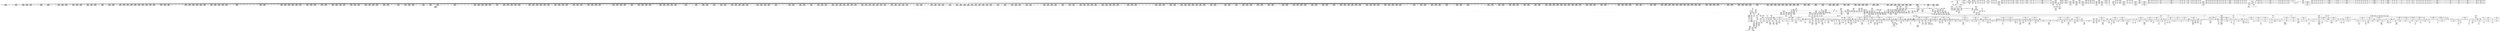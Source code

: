 digraph {
	CE0x463df70 [shape=record,shape=Mrecord,label="{CE0x463df70|2472:_%struct.cred*,_:_CRE_120,128_|*MultipleSource*|Function::task_sid&Arg::task::|Function::current_has_perm&Arg::tsk::|security/selinux/hooks.c,208|Function::selinux_task_movememory&Arg::p::}"]
	CE0x4619cb0 [shape=record,shape=Mrecord,label="{CE0x4619cb0|rcu_read_lock:tmp12|include/linux/rcupdate.h,882}"]
	CE0x461ee90 [shape=record,shape=Mrecord,label="{CE0x461ee90|current_sid:tmp17|security/selinux/hooks.c,218}"]
	CE0x466d870 [shape=record,shape=Mrecord,label="{CE0x466d870|2472:_%struct.cred*,_:_CRE_5896,5904_|*MultipleSource*|Function::task_sid&Arg::task::|Function::current_has_perm&Arg::tsk::|security/selinux/hooks.c,208|Function::selinux_task_movememory&Arg::p::}"]
	CE0x46d6ff0 [shape=record,shape=Mrecord,label="{CE0x46d6ff0|rcu_read_unlock:tmp21|include/linux/rcupdate.h,935}"]
	CE0x4648600 [shape=record,shape=Mrecord,label="{CE0x4648600|2472:_%struct.cred*,_:_CRE_696,697_}"]
	CE0x46741f0 [shape=record,shape=Mrecord,label="{CE0x46741f0|2472:_%struct.cred*,_:_CRE_6309,6310_}"]
	CE0x4645bd0 [shape=record,shape=Mrecord,label="{CE0x4645bd0|i8*_getelementptr_inbounds_(_42_x_i8_,_42_x_i8_*_.str46,_i32_0,_i32_0)|*Constant*}"]
	CE0x4649910 [shape=record,shape=Mrecord,label="{CE0x4649910|2472:_%struct.cred*,_:_CRE_608,616_|*MultipleSource*|Function::task_sid&Arg::task::|Function::current_has_perm&Arg::tsk::|security/selinux/hooks.c,208|Function::selinux_task_movememory&Arg::p::}"]
	CE0x464e150 [shape=record,shape=Mrecord,label="{CE0x464e150|2472:_%struct.cred*,_:_CRE_736,744_|*MultipleSource*|Function::task_sid&Arg::task::|Function::current_has_perm&Arg::tsk::|security/selinux/hooks.c,208|Function::selinux_task_movememory&Arg::p::}"]
	CE0x46a8f00 [shape=record,shape=Mrecord,label="{CE0x46a8f00|GLOBAL:__preempt_count|Global_var:__preempt_count}"]
	CE0x46d8d60 [shape=record,shape=Mrecord,label="{CE0x46d8d60|GLOBAL:rcu_lock_release|*Constant*|*SummSink*}"]
	CE0x46a5370 [shape=record,shape=Mrecord,label="{CE0x46a5370|rcu_lock_release:tmp2}"]
	CE0x46ab480 [shape=record,shape=Mrecord,label="{CE0x46ab480|i8*_undef|*Constant*|*SummSink*}"]
	CE0x46a0180 [shape=record,shape=Mrecord,label="{CE0x46a0180|i64*_getelementptr_inbounds_(_4_x_i64_,_4_x_i64_*___llvm_gcov_ctr133,_i64_0,_i64_3)|*Constant*|*SummSource*}"]
	CE0x463ac00 [shape=record,shape=Mrecord,label="{CE0x463ac00|_call_void_mcount()_#3|*SummSource*}"]
	CE0x46fd530 [shape=record,shape=Mrecord,label="{CE0x46fd530|__preempt_count_add:tmp1|*SummSink*}"]
	CE0x45f7be0 [shape=record,shape=Mrecord,label="{CE0x45f7be0|get_current:tmp3}"]
	"CONST[source:0(mediator),value:2(dynamic)][purpose:{object}][SnkIdx:1]"
	CE0x45e7d10 [shape=record,shape=Mrecord,label="{CE0x45e7d10|i64*_getelementptr_inbounds_(_4_x_i64_,_4_x_i64_*___llvm_gcov_ctr129,_i64_0,_i64_2)|*Constant*}"]
	CE0x472b6c0 [shape=record,shape=Mrecord,label="{CE0x472b6c0|__preempt_count_add:do.body|*SummSource*}"]
	CE0x46d6d00 [shape=record,shape=Mrecord,label="{CE0x46d6d00|rcu_read_unlock:tmp20|include/linux/rcupdate.h,933|*SummSource*}"]
	CE0x45e76d0 [shape=record,shape=Mrecord,label="{CE0x45e76d0|_call_void_mcount()_#3}"]
	CE0x474d040 [shape=record,shape=Mrecord,label="{CE0x474d040|i64*_getelementptr_inbounds_(_4_x_i64_,_4_x_i64_*___llvm_gcov_ctr135,_i64_0,_i64_0)|*Constant*|*SummSink*}"]
	CE0x4644ca0 [shape=record,shape=Mrecord,label="{CE0x4644ca0|rcu_lock_release:bb}"]
	CE0x4602ec0 [shape=record,shape=Mrecord,label="{CE0x4602ec0|GLOBAL:lockdep_rcu_suspicious|*Constant*}"]
	CE0x63d5610 [shape=record,shape=Mrecord,label="{CE0x63d5610|current_has_perm:entry|*SummSource*}"]
	CE0x461a3e0 [shape=record,shape=Mrecord,label="{CE0x461a3e0|cred_sid:tmp4|*LoadInst*|security/selinux/hooks.c,196|*SummSink*}"]
	CE0x4635e50 [shape=record,shape=Mrecord,label="{CE0x4635e50|_call_void_mcount()_#3|*SummSource*}"]
	CE0x463ce90 [shape=record,shape=Mrecord,label="{CE0x463ce90|i64*_getelementptr_inbounds_(_2_x_i64_,_2_x_i64_*___llvm_gcov_ctr131,_i64_0,_i64_0)|*Constant*|*SummSink*}"]
	CE0x464dad0 [shape=record,shape=Mrecord,label="{CE0x464dad0|2472:_%struct.cred*,_:_CRE_712,720_|*MultipleSource*|Function::task_sid&Arg::task::|Function::current_has_perm&Arg::tsk::|security/selinux/hooks.c,208|Function::selinux_task_movememory&Arg::p::}"]
	CE0x46c4140 [shape=record,shape=Mrecord,label="{CE0x46c4140|_call_void_mcount()_#3}"]
	CE0x4606040 [shape=record,shape=Mrecord,label="{CE0x4606040|_call_void___rcu_read_lock()_#10,_!dbg_!27710|include/linux/rcupdate.h,879}"]
	CE0x46c8460 [shape=record,shape=Mrecord,label="{CE0x46c8460|rcu_read_unlock:tmp16|include/linux/rcupdate.h,933}"]
	CE0x4600860 [shape=record,shape=Mrecord,label="{CE0x4600860|cred_sid:tmp1}"]
	CE0x4658010 [shape=record,shape=Mrecord,label="{CE0x4658010|2472:_%struct.cred*,_:_CRE_2336,2344_|*MultipleSource*|Function::task_sid&Arg::task::|Function::current_has_perm&Arg::tsk::|security/selinux/hooks.c,208|Function::selinux_task_movememory&Arg::p::}"]
	CE0x46950a0 [shape=record,shape=Mrecord,label="{CE0x46950a0|task_sid:tmp25|security/selinux/hooks.c,208}"]
	CE0x472a8d0 [shape=record,shape=Mrecord,label="{CE0x472a8d0|__preempt_count_sub:tmp7|./arch/x86/include/asm/preempt.h,78}"]
	CE0x4607fc0 [shape=record,shape=Mrecord,label="{CE0x4607fc0|2472:_%struct.cred*,_:_CRE_424,428_|*MultipleSource*|Function::task_sid&Arg::task::|Function::current_has_perm&Arg::tsk::|security/selinux/hooks.c,208|Function::selinux_task_movememory&Arg::p::}"]
	CE0x46031a0 [shape=record,shape=Mrecord,label="{CE0x46031a0|GLOBAL:lockdep_rcu_suspicious|*Constant*|*SummSink*}"]
	CE0x46c6c50 [shape=record,shape=Mrecord,label="{CE0x46c6c50|rcu_lock_acquire:__here|*SummSource*}"]
	CE0x4656fa0 [shape=record,shape=Mrecord,label="{CE0x4656fa0|2472:_%struct.cred*,_:_CRE_2280,2288_|*MultipleSource*|Function::task_sid&Arg::task::|Function::current_has_perm&Arg::tsk::|security/selinux/hooks.c,208|Function::selinux_task_movememory&Arg::p::}"]
	CE0x4661150 [shape=record,shape=Mrecord,label="{CE0x4661150|2472:_%struct.cred*,_:_CRE_2816,2824_|*MultipleSource*|Function::task_sid&Arg::task::|Function::current_has_perm&Arg::tsk::|security/selinux/hooks.c,208|Function::selinux_task_movememory&Arg::p::}"]
	CE0x4601110 [shape=record,shape=Mrecord,label="{CE0x4601110|current_sid:tmp10|security/selinux/hooks.c,218}"]
	CE0x46acaa0 [shape=record,shape=Mrecord,label="{CE0x46acaa0|_call_void_mcount()_#3|*SummSource*}"]
	CE0x4676cb0 [shape=record,shape=Mrecord,label="{CE0x4676cb0|2472:_%struct.cred*,_:_CRE_6345,6346_}"]
	CE0x45db750 [shape=record,shape=Mrecord,label="{CE0x45db750|_call_void_mcount()_#3|*SummSink*}"]
	CE0x474ee10 [shape=record,shape=Mrecord,label="{CE0x474ee10|i64*_getelementptr_inbounds_(_4_x_i64_,_4_x_i64_*___llvm_gcov_ctr129,_i64_0,_i64_0)|*Constant*|*SummSource*}"]
	CE0x4741150 [shape=record,shape=Mrecord,label="{CE0x4741150|__preempt_count_sub:do.body|*SummSource*}"]
	CE0x5958a80 [shape=record,shape=Mrecord,label="{CE0x5958a80|selinux_task_movememory:tmp1|*SummSink*}"]
	CE0x463cd30 [shape=record,shape=Mrecord,label="{CE0x463cd30|i64*_getelementptr_inbounds_(_2_x_i64_,_2_x_i64_*___llvm_gcov_ctr131,_i64_0,_i64_0)|*Constant*|*SummSource*}"]
	CE0x45ff300 [shape=record,shape=Mrecord,label="{CE0x45ff300|GLOBAL:__rcu_read_lock|*Constant*|*SummSink*}"]
	CE0x4695540 [shape=record,shape=Mrecord,label="{CE0x4695540|task_sid:tmp24|security/selinux/hooks.c,208|*SummSource*}"]
	CE0x46327c0 [shape=record,shape=Mrecord,label="{CE0x46327c0|i64*_getelementptr_inbounds_(_11_x_i64_,_11_x_i64_*___llvm_gcov_ctr127,_i64_0,_i64_0)|*Constant*|*SummSink*}"]
	CE0x4603310 [shape=record,shape=Mrecord,label="{CE0x4603310|i8*_getelementptr_inbounds_(_25_x_i8_,_25_x_i8_*_.str3,_i32_0,_i32_0)|*Constant*|*SummSink*}"]
	CE0x45d3720 [shape=record,shape=Mrecord,label="{CE0x45d3720|current_sid:do.end}"]
	CE0x45e8270 [shape=record,shape=Mrecord,label="{CE0x45e8270|i64*_getelementptr_inbounds_(_11_x_i64_,_11_x_i64_*___llvm_gcov_ctr127,_i64_0,_i64_0)|*Constant*}"]
	CE0x46a1ca0 [shape=record,shape=Mrecord,label="{CE0x46a1ca0|rcu_lock_release:tmp5|include/linux/rcupdate.h,423|*SummSource*}"]
	CE0x470aaf0 [shape=record,shape=Mrecord,label="{CE0x470aaf0|__preempt_count_add:do.end|*SummSource*}"]
	CE0x46504c0 [shape=record,shape=Mrecord,label="{CE0x46504c0|2472:_%struct.cred*,_:_CRE_1872,1880_|*MultipleSource*|Function::task_sid&Arg::task::|Function::current_has_perm&Arg::tsk::|security/selinux/hooks.c,208|Function::selinux_task_movememory&Arg::p::}"]
	CE0x46195d0 [shape=record,shape=Mrecord,label="{CE0x46195d0|rcu_read_lock:tmp10|include/linux/rcupdate.h,882|*SummSink*}"]
	CE0x4676460 [shape=record,shape=Mrecord,label="{CE0x4676460|2472:_%struct.cred*,_:_CRE_6338,6339_}"]
	CE0x4670850 [shape=record,shape=Mrecord,label="{CE0x4670850|2472:_%struct.cred*,_:_CRE_6184,6192_|*MultipleSource*|Function::task_sid&Arg::task::|Function::current_has_perm&Arg::tsk::|security/selinux/hooks.c,208|Function::selinux_task_movememory&Arg::p::}"]
	CE0x466cc90 [shape=record,shape=Mrecord,label="{CE0x466cc90|2472:_%struct.cred*,_:_CRE_5856,5860_|*MultipleSource*|Function::task_sid&Arg::task::|Function::current_has_perm&Arg::tsk::|security/selinux/hooks.c,208|Function::selinux_task_movememory&Arg::p::}"]
	CE0x4643e50 [shape=record,shape=Mrecord,label="{CE0x4643e50|4:_i32,_:_CRE_4,8_|*MultipleSource*|security/selinux/hooks.c,196|*LoadInst*|security/selinux/hooks.c,196|security/selinux/hooks.c,197}"]
	CE0x461b2e0 [shape=record,shape=Mrecord,label="{CE0x461b2e0|i32_77|*Constant*}"]
	CE0x46c30c0 [shape=record,shape=Mrecord,label="{CE0x46c30c0|rcu_read_unlock:tmp1|*SummSource*}"]
	CE0x4703be0 [shape=record,shape=Mrecord,label="{CE0x4703be0|__rcu_read_unlock:tmp3|*SummSource*}"]
	CE0x4619740 [shape=record,shape=Mrecord,label="{CE0x4619740|rcu_read_lock:tmp11|include/linux/rcupdate.h,882}"]
	CE0x46aa990 [shape=record,shape=Mrecord,label="{CE0x46aa990|i8*_undef|*Constant*}"]
	CE0x45df5d0 [shape=record,shape=Mrecord,label="{CE0x45df5d0|selinux_task_movememory:tmp|*SummSink*}"]
	CE0x46cea60 [shape=record,shape=Mrecord,label="{CE0x46cea60|i64*_getelementptr_inbounds_(_4_x_i64_,_4_x_i64_*___llvm_gcov_ctr135,_i64_0,_i64_3)|*Constant*|*SummSource*}"]
	CE0x463e1f0 [shape=record,shape=Mrecord,label="{CE0x463e1f0|i64*_getelementptr_inbounds_(_2_x_i64_,_2_x_i64_*___llvm_gcov_ctr98,_i64_0,_i64_1)|*Constant*|*SummSink*}"]
	CE0x468dde0 [shape=record,shape=Mrecord,label="{CE0x468dde0|i8*_getelementptr_inbounds_(_25_x_i8_,_25_x_i8_*_.str45,_i32_0,_i32_0)|*Constant*|*SummSource*}"]
	CE0x4671d80 [shape=record,shape=Mrecord,label="{CE0x4671d80|2472:_%struct.cred*,_:_CRE_6248,6256_|*MultipleSource*|Function::task_sid&Arg::task::|Function::current_has_perm&Arg::tsk::|security/selinux/hooks.c,208|Function::selinux_task_movememory&Arg::p::}"]
	CE0x4664010 [shape=record,shape=Mrecord,label="{CE0x4664010|2472:_%struct.cred*,_:_CRE_2916,2917_}"]
	CE0x46a9ce0 [shape=record,shape=Mrecord,label="{CE0x46a9ce0|rcu_lock_release:tmp3|*SummSource*}"]
	CE0x45dee90 [shape=record,shape=Mrecord,label="{CE0x45dee90|selinux_task_movememory:bb}"]
	CE0x4741500 [shape=record,shape=Mrecord,label="{CE0x4741500|__preempt_count_sub:do.end}"]
	CE0x46c6630 [shape=record,shape=Mrecord,label="{CE0x46c6630|i64*_getelementptr_inbounds_(_4_x_i64_,_4_x_i64_*___llvm_gcov_ctr134,_i64_0,_i64_1)|*Constant*}"]
	CE0x4648d80 [shape=record,shape=Mrecord,label="{CE0x4648d80|__rcu_read_lock:tmp4|include/linux/rcupdate.h,239|*SummSource*}"]
	CE0x465d360 [shape=record,shape=Mrecord,label="{CE0x465d360|2472:_%struct.cred*,_:_CRE_2600,2608_|*MultipleSource*|Function::task_sid&Arg::task::|Function::current_has_perm&Arg::tsk::|security/selinux/hooks.c,208|Function::selinux_task_movememory&Arg::p::}"]
	CE0x46a36b0 [shape=record,shape=Mrecord,label="{CE0x46a36b0|_call_void_lock_acquire(%struct.lockdep_map*_%map,_i32_0,_i32_0,_i32_2,_i32_0,_%struct.lockdep_map*_null,_i64_ptrtoint_(i8*_blockaddress(_rcu_lock_acquire,_%__here)_to_i64))_#10,_!dbg_!27716|include/linux/rcupdate.h,418|*SummSource*}"]
	CE0x45d8ec0 [shape=record,shape=Mrecord,label="{CE0x45d8ec0|_ret_i32_%call7,_!dbg_!27749|security/selinux/hooks.c,210}"]
	CE0x465bae0 [shape=record,shape=Mrecord,label="{CE0x465bae0|2472:_%struct.cred*,_:_CRE_2532,2533_}"]
	CE0x469d270 [shape=record,shape=Mrecord,label="{CE0x469d270|__rcu_read_lock:do.end}"]
	CE0x46a02a0 [shape=record,shape=Mrecord,label="{CE0x46a02a0|rcu_lock_release:tmp6}"]
	CE0x4673f90 [shape=record,shape=Mrecord,label="{CE0x4673f90|2472:_%struct.cred*,_:_CRE_6307,6308_}"]
	CE0x4678d20 [shape=record,shape=Mrecord,label="{CE0x4678d20|2472:_%struct.cred*,_:_CRE_6424,6432_|*MultipleSource*|Function::task_sid&Arg::task::|Function::current_has_perm&Arg::tsk::|security/selinux/hooks.c,208|Function::selinux_task_movememory&Arg::p::}"]
	CE0x4706470 [shape=record,shape=Mrecord,label="{CE0x4706470|__preempt_count_add:tmp}"]
	CE0x45f3c70 [shape=record,shape=Mrecord,label="{CE0x45f3c70|selinux_task_movememory:call|security/selinux/hooks.c,3652|*SummSink*}"]
	CE0x4666280 [shape=record,shape=Mrecord,label="{CE0x4666280|2472:_%struct.cred*,_:_CRE_2945,2946_}"]
	CE0x45fd6d0 [shape=record,shape=Mrecord,label="{CE0x45fd6d0|current_sid:tmp9|security/selinux/hooks.c,218|*SummSource*}"]
	CE0x45d8140 [shape=record,shape=Mrecord,label="{CE0x45d8140|GLOBAL:task_sid|*Constant*}"]
	CE0x45dbc60 [shape=record,shape=Mrecord,label="{CE0x45dbc60|GLOBAL:current_sid|*Constant*}"]
	CE0x466c310 [shape=record,shape=Mrecord,label="{CE0x466c310|2472:_%struct.cred*,_:_CRE_3152,3160_|*MultipleSource*|Function::task_sid&Arg::task::|Function::current_has_perm&Arg::tsk::|security/selinux/hooks.c,208|Function::selinux_task_movememory&Arg::p::}"]
	CE0x469dbd0 [shape=record,shape=Mrecord,label="{CE0x469dbd0|i64_ptrtoint_(i8*_blockaddress(_rcu_lock_acquire,_%__here)_to_i64)|*Constant*|*SummSource*}"]
	CE0x4652600 [shape=record,shape=Mrecord,label="{CE0x4652600|2472:_%struct.cred*,_:_CRE_1980,1984_|*MultipleSource*|Function::task_sid&Arg::task::|Function::current_has_perm&Arg::tsk::|security/selinux/hooks.c,208|Function::selinux_task_movememory&Arg::p::}"]
	CE0x4638c00 [shape=record,shape=Mrecord,label="{CE0x4638c00|2472:_%struct.cred*,_:_CRE_84,88_|*MultipleSource*|Function::task_sid&Arg::task::|Function::current_has_perm&Arg::tsk::|security/selinux/hooks.c,208|Function::selinux_task_movememory&Arg::p::}"]
	CE0x4725b80 [shape=record,shape=Mrecord,label="{CE0x4725b80|__preempt_count_add:tmp|*SummSource*}"]
	CE0x45de1b0 [shape=record,shape=Mrecord,label="{CE0x45de1b0|COLLAPSED:_GCMRE___llvm_gcov_ctr125_internal_global_11_x_i64_zeroinitializer:_elem_0:default:}"]
	CE0x464b420 [shape=record,shape=Mrecord,label="{CE0x464b420|i64*_getelementptr_inbounds_(_13_x_i64_,_13_x_i64_*___llvm_gcov_ctr126,_i64_0,_i64_8)|*Constant*|*SummSink*}"]
	CE0x468d9b0 [shape=record,shape=Mrecord,label="{CE0x468d9b0|GLOBAL:lockdep_rcu_suspicious|*Constant*}"]
	CE0x46753c0 [shape=record,shape=Mrecord,label="{CE0x46753c0|2472:_%struct.cred*,_:_CRE_6324,6325_}"]
	CE0x45f0ad0 [shape=record,shape=Mrecord,label="{CE0x45f0ad0|current_has_perm:call2|security/selinux/hooks.c,1544}"]
	CE0x462c3b0 [shape=record,shape=Mrecord,label="{CE0x462c3b0|task_sid:tmp2|*SummSink*}"]
	CE0x46b82d0 [shape=record,shape=Mrecord,label="{CE0x46b82d0|rcu_read_lock:tmp17|include/linux/rcupdate.h,882|*SummSink*}"]
	CE0x4665dc0 [shape=record,shape=Mrecord,label="{CE0x4665dc0|2472:_%struct.cred*,_:_CRE_2941,2942_}"]
	CE0x4603b00 [shape=record,shape=Mrecord,label="{CE0x4603b00|_call_void_rcu_read_lock()_#10,_!dbg_!27712|security/selinux/hooks.c,207|*SummSource*}"]
	CE0x4677e80 [shape=record,shape=Mrecord,label="{CE0x4677e80|2472:_%struct.cred*,_:_CRE_6360,6368_|*MultipleSource*|Function::task_sid&Arg::task::|Function::current_has_perm&Arg::tsk::|security/selinux/hooks.c,208|Function::selinux_task_movememory&Arg::p::}"]
	CE0x468bb50 [shape=record,shape=Mrecord,label="{CE0x468bb50|rcu_read_lock:tmp22|include/linux/rcupdate.h,884|*SummSource*}"]
	CE0x45d61f0 [shape=record,shape=Mrecord,label="{CE0x45d61f0|%struct.common_audit_data*_null|*Constant*|*SummSink*}"]
	CE0x46d28c0 [shape=record,shape=Mrecord,label="{CE0x46d28c0|rcu_read_unlock:tmp17|include/linux/rcupdate.h,933|*SummSink*}"]
	CE0x468b9b0 [shape=record,shape=Mrecord,label="{CE0x468b9b0|rcu_read_lock:tmp22|include/linux/rcupdate.h,884}"]
	CE0x46983c0 [shape=record,shape=Mrecord,label="{CE0x46983c0|_call_void_rcu_read_unlock()_#10,_!dbg_!27748|security/selinux/hooks.c,209|*SummSink*}"]
	CE0x4630d20 [shape=record,shape=Mrecord,label="{CE0x4630d20|rcu_read_lock:do.end|*SummSink*}"]
	CE0x45dac50 [shape=record,shape=Mrecord,label="{CE0x45dac50|i64_0|*Constant*}"]
	CE0x4698c90 [shape=record,shape=Mrecord,label="{CE0x4698c90|GLOBAL:rcu_read_unlock|*Constant*|*SummSource*}"]
	CE0x45ebf20 [shape=record,shape=Mrecord,label="{CE0x45ebf20|current_sid:do.body|*SummSource*}"]
	CE0x46d7a60 [shape=record,shape=Mrecord,label="{CE0x46d7a60|rcu_read_unlock:tmp21|include/linux/rcupdate.h,935|*SummSink*}"]
	CE0x4673280 [shape=record,shape=Mrecord,label="{CE0x4673280|2472:_%struct.cred*,_:_CRE_6296,6297_}"]
	CE0x45d1460 [shape=record,shape=Mrecord,label="{CE0x45d1460|task_sid:do.end6|*SummSink*}"]
	CE0x469bb70 [shape=record,shape=Mrecord,label="{CE0x469bb70|task_sid:tmp7|security/selinux/hooks.c,208}"]
	CE0x4629c20 [shape=record,shape=Mrecord,label="{CE0x4629c20|2472:_%struct.cred*,_:_CRE_56,64_|*MultipleSource*|Function::task_sid&Arg::task::|Function::current_has_perm&Arg::tsk::|security/selinux/hooks.c,208|Function::selinux_task_movememory&Arg::p::}"]
	CE0x4668030 [shape=record,shape=Mrecord,label="{CE0x4668030|2472:_%struct.cred*,_:_CRE_2970,2971_}"]
	CE0x46fdce0 [shape=record,shape=Mrecord,label="{CE0x46fdce0|__preempt_count_sub:tmp6|./arch/x86/include/asm/preempt.h,78|*SummSink*}"]
	CE0x4677af0 [shape=record,shape=Mrecord,label="{CE0x4677af0|2472:_%struct.cred*,_:_CRE_6357,6358_}"]
	CE0x4617da0 [shape=record,shape=Mrecord,label="{CE0x4617da0|COLLAPSED:_CMRE:_elem_0::|security/selinux/hooks.c,218}"]
	CE0x46d92a0 [shape=record,shape=Mrecord,label="{CE0x46d92a0|rcu_lock_release:map|Function::rcu_lock_release&Arg::map::}"]
	CE0x469fc40 [shape=record,shape=Mrecord,label="{CE0x469fc40|i64_ptrtoint_(i8*_blockaddress(_rcu_lock_release,_%__here)_to_i64)|*Constant*|*SummSink*}"]
	CE0x45d4de0 [shape=record,shape=Mrecord,label="{CE0x45d4de0|i16_2|*Constant*|*SummSource*}"]
	CE0x465c9e0 [shape=record,shape=Mrecord,label="{CE0x465c9e0|2472:_%struct.cred*,_:_CRE_2592,2594_|*MultipleSource*|Function::task_sid&Arg::task::|Function::current_has_perm&Arg::tsk::|security/selinux/hooks.c,208|Function::selinux_task_movememory&Arg::p::}"]
	CE0x46c3390 [shape=record,shape=Mrecord,label="{CE0x46c3390|i64*_getelementptr_inbounds_(_11_x_i64_,_11_x_i64_*___llvm_gcov_ctr132,_i64_0,_i64_1)|*Constant*}"]
	CE0x461d090 [shape=record,shape=Mrecord,label="{CE0x461d090|2472:_%struct.cred*,_:_CRE_460,464_|*MultipleSource*|Function::task_sid&Arg::task::|Function::current_has_perm&Arg::tsk::|security/selinux/hooks.c,208|Function::selinux_task_movememory&Arg::p::}"]
	CE0x468e480 [shape=record,shape=Mrecord,label="{CE0x468e480|i32_883|*Constant*|*SummSink*}"]
	CE0x4636d10 [shape=record,shape=Mrecord,label="{CE0x4636d10|cred_sid:tmp2|*SummSink*}"]
	CE0x46494d0 [shape=record,shape=Mrecord,label="{CE0x46494d0|2472:_%struct.cred*,_:_CRE_592,600_|*MultipleSource*|Function::task_sid&Arg::task::|Function::current_has_perm&Arg::tsk::|security/selinux/hooks.c,208|Function::selinux_task_movememory&Arg::p::}"]
	CE0x45db0b0 [shape=record,shape=Mrecord,label="{CE0x45db0b0|current_sid:tobool1|security/selinux/hooks.c,218|*SummSource*}"]
	CE0x45ec020 [shape=record,shape=Mrecord,label="{CE0x45ec020|current_sid:do.body|*SummSink*}"]
	CE0x4663260 [shape=record,shape=Mrecord,label="{CE0x4663260|2472:_%struct.cred*,_:_CRE_2905,2906_}"]
	CE0x46c1b70 [shape=record,shape=Mrecord,label="{CE0x46c1b70|rcu_read_unlock:tmp2|*SummSource*}"]
	CE0x46c7690 [shape=record,shape=Mrecord,label="{CE0x46c7690|i64*_getelementptr_inbounds_(_11_x_i64_,_11_x_i64_*___llvm_gcov_ctr132,_i64_0,_i64_1)|*Constant*|*SummSource*}"]
	CE0x46936a0 [shape=record,shape=Mrecord,label="{CE0x46936a0|task_sid:tmp20|security/selinux/hooks.c,208|*SummSource*}"]
	CE0x4681740 [shape=record,shape=Mrecord,label="{CE0x4681740|task_sid:tmp10|security/selinux/hooks.c,208|*SummSource*}"]
	CE0x45d8b30 [shape=record,shape=Mrecord,label="{CE0x45d8b30|task_sid:task|Function::task_sid&Arg::task::}"]
	CE0x45f8030 [shape=record,shape=Mrecord,label="{CE0x45f8030|i32_0|*Constant*}"]
	CE0x462dfb0 [shape=record,shape=Mrecord,label="{CE0x462dfb0|rcu_read_unlock:tmp11|include/linux/rcupdate.h,933|*SummSink*}"]
	CE0x465a610 [shape=record,shape=Mrecord,label="{CE0x465a610|2472:_%struct.cred*,_:_CRE_2508,2512_|*MultipleSource*|Function::task_sid&Arg::task::|Function::current_has_perm&Arg::tsk::|security/selinux/hooks.c,208|Function::selinux_task_movememory&Arg::p::}"]
	CE0x470eee0 [shape=record,shape=Mrecord,label="{CE0x470eee0|__rcu_read_lock:tmp1|*SummSource*}"]
	CE0x4632de0 [shape=record,shape=Mrecord,label="{CE0x4632de0|__rcu_read_lock:tmp5|include/linux/rcupdate.h,239|*SummSink*}"]
	CE0x4692d50 [shape=record,shape=Mrecord,label="{CE0x4692d50|i64*_getelementptr_inbounds_(_13_x_i64_,_13_x_i64_*___llvm_gcov_ctr126,_i64_0,_i64_9)|*Constant*}"]
	"CONST[source:0(mediator),value:2(dynamic)][purpose:{subject}][SrcIdx:4]"
	CE0x45f7430 [shape=record,shape=Mrecord,label="{CE0x45f7430|task_sid:tmp3|*SummSource*}"]
	CE0x4725820 [shape=record,shape=Mrecord,label="{CE0x4725820|__rcu_read_unlock:do.end|*SummSink*}"]
	CE0x465f4d0 [shape=record,shape=Mrecord,label="{CE0x465f4d0|2472:_%struct.cred*,_:_CRE_2724,2725_|*MultipleSource*|Function::task_sid&Arg::task::|Function::current_has_perm&Arg::tsk::|security/selinux/hooks.c,208|Function::selinux_task_movememory&Arg::p::}"]
	CE0x4703750 [shape=record,shape=Mrecord,label="{CE0x4703750|_ret_void,_!dbg_!27720|./arch/x86/include/asm/preempt.h,78|*SummSource*}"]
	CE0x46698b0 [shape=record,shape=Mrecord,label="{CE0x46698b0|2472:_%struct.cred*,_:_CRE_3040,3048_|*MultipleSource*|Function::task_sid&Arg::task::|Function::current_has_perm&Arg::tsk::|security/selinux/hooks.c,208|Function::selinux_task_movememory&Arg::p::}"]
	CE0x4604000 [shape=record,shape=Mrecord,label="{CE0x4604000|current_sid:land.lhs.true2}"]
	CE0x45cf800 [shape=record,shape=Mrecord,label="{CE0x45cf800|selinux_task_movememory:entry}"]
	CE0x46cb250 [shape=record,shape=Mrecord,label="{CE0x46cb250|rcu_read_unlock:if.end}"]
	CE0x469c870 [shape=record,shape=Mrecord,label="{CE0x469c870|GLOBAL:task_sid.__warned|Global_var:task_sid.__warned|*SummSource*}"]
	CE0x4633410 [shape=record,shape=Mrecord,label="{CE0x4633410|_ret_void,_!dbg_!27719|./arch/x86/include/asm/preempt.h,73}"]
	CE0x46d9b70 [shape=record,shape=Mrecord,label="{CE0x46d9b70|_ret_void,_!dbg_!27717|include/linux/rcupdate.h,424|*SummSink*}"]
	CE0x46c8db0 [shape=record,shape=Mrecord,label="{CE0x46c8db0|rcu_read_unlock:do.end|*SummSource*}"]
	CE0x45e3970 [shape=record,shape=Mrecord,label="{CE0x45e3970|2472:_%struct.cred*,_:_CRE_690,691_}"]
	CE0x45fcb30 [shape=record,shape=Mrecord,label="{CE0x45fcb30|2472:_%struct.cred*,_:_CRE_536,544_|*MultipleSource*|Function::task_sid&Arg::task::|Function::current_has_perm&Arg::tsk::|security/selinux/hooks.c,208|Function::selinux_task_movememory&Arg::p::}"]
	CE0x462ae10 [shape=record,shape=Mrecord,label="{CE0x462ae10|2472:_%struct.cred*,_:_CRE_32,40_|*MultipleSource*|Function::task_sid&Arg::task::|Function::current_has_perm&Arg::tsk::|security/selinux/hooks.c,208|Function::selinux_task_movememory&Arg::p::}"]
	CE0x465dce0 [shape=record,shape=Mrecord,label="{CE0x465dce0|2472:_%struct.cred*,_:_CRE_2656,2664_|*MultipleSource*|Function::task_sid&Arg::task::|Function::current_has_perm&Arg::tsk::|security/selinux/hooks.c,208|Function::selinux_task_movememory&Arg::p::}"]
	CE0x463ff30 [shape=record,shape=Mrecord,label="{CE0x463ff30|task_sid:do.body}"]
	CE0x4674910 [shape=record,shape=Mrecord,label="{CE0x4674910|2472:_%struct.cred*,_:_CRE_6315,6316_}"]
	CE0x462ac10 [shape=record,shape=Mrecord,label="{CE0x462ac10|2472:_%struct.cred*,_:_CRE_288,296_|*MultipleSource*|Function::task_sid&Arg::task::|Function::current_has_perm&Arg::tsk::|security/selinux/hooks.c,208|Function::selinux_task_movememory&Arg::p::}"]
	CE0x46c2310 [shape=record,shape=Mrecord,label="{CE0x46c2310|rcu_read_unlock:call3|include/linux/rcupdate.h,933|*SummSink*}"]
	CE0x4663640 [shape=record,shape=Mrecord,label="{CE0x4663640|2472:_%struct.cred*,_:_CRE_2907,2908_}"]
	CE0x469c6b0 [shape=record,shape=Mrecord,label="{CE0x469c6b0|GLOBAL:task_sid.__warned|Global_var:task_sid.__warned}"]
	CE0x46c3020 [shape=record,shape=Mrecord,label="{CE0x46c3020|__preempt_count_sub:entry|*SummSource*}"]
	CE0x464e610 [shape=record,shape=Mrecord,label="{CE0x464e610|2472:_%struct.cred*,_:_CRE_760,768_|*MultipleSource*|Function::task_sid&Arg::task::|Function::current_has_perm&Arg::tsk::|security/selinux/hooks.c,208|Function::selinux_task_movememory&Arg::p::}"]
	CE0x465e8c0 [shape=record,shape=Mrecord,label="{CE0x465e8c0|2472:_%struct.cred*,_:_CRE_2692,2696_|*MultipleSource*|Function::task_sid&Arg::task::|Function::current_has_perm&Arg::tsk::|security/selinux/hooks.c,208|Function::selinux_task_movememory&Arg::p::}"]
	CE0x46b7870 [shape=record,shape=Mrecord,label="{CE0x46b7870|i64*_getelementptr_inbounds_(_11_x_i64_,_11_x_i64_*___llvm_gcov_ctr127,_i64_0,_i64_8)|*Constant*}"]
	CE0x463b1b0 [shape=record,shape=Mrecord,label="{CE0x463b1b0|rcu_read_lock:tmp1}"]
	CE0x4712980 [shape=record,shape=Mrecord,label="{CE0x4712980|i64_1|*Constant*}"]
	CE0x470f980 [shape=record,shape=Mrecord,label="{CE0x470f980|__preempt_count_sub:val|Function::__preempt_count_sub&Arg::val::}"]
	CE0x470bac0 [shape=record,shape=Mrecord,label="{CE0x470bac0|__rcu_read_unlock:tmp1}"]
	CE0x463e800 [shape=record,shape=Mrecord,label="{CE0x463e800|cred_sid:security|security/selinux/hooks.c,196}"]
	CE0x4666610 [shape=record,shape=Mrecord,label="{CE0x4666610|2472:_%struct.cred*,_:_CRE_2948,2949_}"]
	CE0x4748460 [shape=record,shape=Mrecord,label="{CE0x4748460|i64*_getelementptr_inbounds_(_4_x_i64_,_4_x_i64_*___llvm_gcov_ctr135,_i64_0,_i64_1)|*Constant*|*SummSink*}"]
	CE0x45dc2c0 [shape=record,shape=Mrecord,label="{CE0x45dc2c0|current_sid:entry|*SummSource*}"]
	CE0x466c0b0 [shape=record,shape=Mrecord,label="{CE0x466c0b0|2472:_%struct.cred*,_:_CRE_3148,3152_|*MultipleSource*|Function::task_sid&Arg::task::|Function::current_has_perm&Arg::tsk::|security/selinux/hooks.c,208|Function::selinux_task_movememory&Arg::p::}"]
	CE0x466a8f0 [shape=record,shape=Mrecord,label="{CE0x466a8f0|2472:_%struct.cred*,_:_CRE_3096,3104_|*MultipleSource*|Function::task_sid&Arg::task::|Function::current_has_perm&Arg::tsk::|security/selinux/hooks.c,208|Function::selinux_task_movememory&Arg::p::}"]
	CE0x470ee70 [shape=record,shape=Mrecord,label="{CE0x470ee70|__rcu_read_lock:tmp1}"]
	CE0x464e870 [shape=record,shape=Mrecord,label="{CE0x464e870|2472:_%struct.cred*,_:_CRE_768,772_|*MultipleSource*|Function::task_sid&Arg::task::|Function::current_has_perm&Arg::tsk::|security/selinux/hooks.c,208|Function::selinux_task_movememory&Arg::p::}"]
	CE0x45f8c90 [shape=record,shape=Mrecord,label="{CE0x45f8c90|current_sid:tmp16|security/selinux/hooks.c,218}"]
	CE0x4669b10 [shape=record,shape=Mrecord,label="{CE0x4669b10|2472:_%struct.cred*,_:_CRE_3048,3056_|*MultipleSource*|Function::task_sid&Arg::task::|Function::current_has_perm&Arg::tsk::|security/selinux/hooks.c,208|Function::selinux_task_movememory&Arg::p::}"]
	CE0x4707100 [shape=record,shape=Mrecord,label="{CE0x4707100|__preempt_count_add:tmp7|./arch/x86/include/asm/preempt.h,73|*SummSource*}"]
	CE0x464a880 [shape=record,shape=Mrecord,label="{CE0x464a880|2472:_%struct.cred*,_:_CRE_652,656_|*MultipleSource*|Function::task_sid&Arg::task::|Function::current_has_perm&Arg::tsk::|security/selinux/hooks.c,208|Function::selinux_task_movememory&Arg::p::}"]
	CE0x467d6c0 [shape=record,shape=Mrecord,label="{CE0x467d6c0|2472:_%struct.cred*,_:_CRE_6648,6656_|*MultipleSource*|Function::task_sid&Arg::task::|Function::current_has_perm&Arg::tsk::|security/selinux/hooks.c,208|Function::selinux_task_movememory&Arg::p::}"]
	CE0x465f960 [shape=record,shape=Mrecord,label="{CE0x465f960|2472:_%struct.cred*,_:_CRE_2736,2744_|*MultipleSource*|Function::task_sid&Arg::task::|Function::current_has_perm&Arg::tsk::|security/selinux/hooks.c,208|Function::selinux_task_movememory&Arg::p::}"]
	CE0x46d32b0 [shape=record,shape=Mrecord,label="{CE0x46d32b0|i64*_getelementptr_inbounds_(_4_x_i64_,_4_x_i64_*___llvm_gcov_ctr128,_i64_0,_i64_2)|*Constant*|*SummSource*}"]
	CE0x462dc40 [shape=record,shape=Mrecord,label="{CE0x462dc40|2472:_%struct.cred*,_:_CRE_328,336_|*MultipleSource*|Function::task_sid&Arg::task::|Function::current_has_perm&Arg::tsk::|security/selinux/hooks.c,208|Function::selinux_task_movememory&Arg::p::}"]
	CE0x466b990 [shape=record,shape=Mrecord,label="{CE0x466b990|2472:_%struct.cred*,_:_CRE_3136,3140_|*MultipleSource*|Function::task_sid&Arg::task::|Function::current_has_perm&Arg::tsk::|security/selinux/hooks.c,208|Function::selinux_task_movememory&Arg::p::}"]
	CE0x45cc150 [shape=record,shape=Mrecord,label="{CE0x45cc150|i8*_getelementptr_inbounds_(_45_x_i8_,_45_x_i8_*_.str12,_i32_0,_i32_0)|*Constant*|*SummSink*}"]
	CE0x46780e0 [shape=record,shape=Mrecord,label="{CE0x46780e0|2472:_%struct.cred*,_:_CRE_6376,6384_|*MultipleSource*|Function::task_sid&Arg::task::|Function::current_has_perm&Arg::tsk::|security/selinux/hooks.c,208|Function::selinux_task_movememory&Arg::p::}"]
	CE0x46a4360 [shape=record,shape=Mrecord,label="{CE0x46a4360|i64*_getelementptr_inbounds_(_4_x_i64_,_4_x_i64_*___llvm_gcov_ctr133,_i64_0,_i64_0)|*Constant*|*SummSource*}"]
	CE0x46663b0 [shape=record,shape=Mrecord,label="{CE0x46663b0|2472:_%struct.cred*,_:_CRE_2946,2947_}"]
	CE0x460a6b0 [shape=record,shape=Mrecord,label="{CE0x460a6b0|current_sid:tmp4|security/selinux/hooks.c,218|*SummSource*}"]
	CE0x465c4f0 [shape=record,shape=Mrecord,label="{CE0x465c4f0|2472:_%struct.cred*,_:_CRE_2576,2584_|*MultipleSource*|Function::task_sid&Arg::task::|Function::current_has_perm&Arg::tsk::|security/selinux/hooks.c,208|Function::selinux_task_movememory&Arg::p::}"]
	CE0x468b380 [shape=record,shape=Mrecord,label="{CE0x468b380|_call_void_lockdep_rcu_suspicious(i8*_getelementptr_inbounds_(_25_x_i8_,_25_x_i8_*_.str45,_i32_0,_i32_0),_i32_883,_i8*_getelementptr_inbounds_(_42_x_i8_,_42_x_i8_*_.str46,_i32_0,_i32_0))_#10,_!dbg_!27728|include/linux/rcupdate.h,882|*SummSink*}"]
	CE0x4645c90 [shape=record,shape=Mrecord,label="{CE0x4645c90|i8*_getelementptr_inbounds_(_42_x_i8_,_42_x_i8_*_.str46,_i32_0,_i32_0)|*Constant*|*SummSource*}"]
	CE0x4722ee0 [shape=record,shape=Mrecord,label="{CE0x4722ee0|__preempt_count_add:tmp3|*SummSink*}"]
	CE0x467b7b0 [shape=record,shape=Mrecord,label="{CE0x467b7b0|2472:_%struct.cred*,_:_CRE_6544,6552_|*MultipleSource*|Function::task_sid&Arg::task::|Function::current_has_perm&Arg::tsk::|security/selinux/hooks.c,208|Function::selinux_task_movememory&Arg::p::}"]
	CE0x45f1bd0 [shape=record,shape=Mrecord,label="{CE0x45f1bd0|_call_void_mcount()_#3}"]
	CE0x4642190 [shape=record,shape=Mrecord,label="{CE0x4642190|rcu_read_lock:call|include/linux/rcupdate.h,882|*SummSink*}"]
	CE0x4681660 [shape=record,shape=Mrecord,label="{CE0x4681660|task_sid:tmp4|*LoadInst*|security/selinux/hooks.c,208|*SummSink*}"]
	CE0x463c660 [shape=record,shape=Mrecord,label="{CE0x463c660|cred_sid:tmp|*SummSink*}"]
	CE0x46b5f90 [shape=record,shape=Mrecord,label="{CE0x46b5f90|rcu_read_unlock:tmp11|include/linux/rcupdate.h,933}"]
	CE0x45f5ff0 [shape=record,shape=Mrecord,label="{CE0x45f5ff0|current_has_perm:bb}"]
	CE0x463bc20 [shape=record,shape=Mrecord,label="{CE0x463bc20|2472:_%struct.cred*,_:_CRE_264,272_|*MultipleSource*|Function::task_sid&Arg::task::|Function::current_has_perm&Arg::tsk::|security/selinux/hooks.c,208|Function::selinux_task_movememory&Arg::p::}"]
	CE0x46683c0 [shape=record,shape=Mrecord,label="{CE0x46683c0|2472:_%struct.cred*,_:_CRE_2973,2974_}"]
	CE0x4675d40 [shape=record,shape=Mrecord,label="{CE0x4675d40|2472:_%struct.cred*,_:_CRE_6332,6333_}"]
	CE0x462f9d0 [shape=record,shape=Mrecord,label="{CE0x462f9d0|rcu_read_lock:land.lhs.true|*SummSource*}"]
	CE0x46c5320 [shape=record,shape=Mrecord,label="{CE0x46c5320|i64*_getelementptr_inbounds_(_11_x_i64_,_11_x_i64_*___llvm_gcov_ctr127,_i64_0,_i64_1)|*Constant*}"]
	CE0x46c6570 [shape=record,shape=Mrecord,label="{CE0x46c6570|rcu_lock_acquire:bb|*SummSource*}"]
	CE0x4692ae0 [shape=record,shape=Mrecord,label="{CE0x4692ae0|i8*_getelementptr_inbounds_(_41_x_i8_,_41_x_i8_*_.str44,_i32_0,_i32_0)|*Constant*}"]
	CE0x45e8c20 [shape=record,shape=Mrecord,label="{CE0x45e8c20|GLOBAL:get_current|*Constant*|*SummSink*}"]
	CE0x4665570 [shape=record,shape=Mrecord,label="{CE0x4665570|2472:_%struct.cred*,_:_CRE_2934,2935_}"]
	CE0x4630cb0 [shape=record,shape=Mrecord,label="{CE0x4630cb0|rcu_read_lock:do.end|*SummSource*}"]
	CE0x46643a0 [shape=record,shape=Mrecord,label="{CE0x46643a0|2472:_%struct.cred*,_:_CRE_2919,2920_}"]
	CE0x4659f20 [shape=record,shape=Mrecord,label="{CE0x4659f20|2472:_%struct.cred*,_:_CRE_2480,2488_|*MultipleSource*|Function::task_sid&Arg::task::|Function::current_has_perm&Arg::tsk::|security/selinux/hooks.c,208|Function::selinux_task_movememory&Arg::p::}"]
	CE0x4640b40 [shape=record,shape=Mrecord,label="{CE0x4640b40|get_current:tmp|*SummSink*}"]
	CE0x463bf60 [shape=record,shape=Mrecord,label="{CE0x463bf60|GLOBAL:rcu_lock_map|Global_var:rcu_lock_map|*SummSink*}"]
	CE0x46b8560 [shape=record,shape=Mrecord,label="{CE0x46b8560|rcu_read_lock:tmp18|include/linux/rcupdate.h,882}"]
	CE0x45d85c0 [shape=record,shape=Mrecord,label="{CE0x45d85c0|GLOBAL:task_sid|*Constant*|*SummSource*}"]
	CE0x4646e90 [shape=record,shape=Mrecord,label="{CE0x4646e90|rcu_read_lock:tmp20|include/linux/rcupdate.h,882|*SummSink*}"]
	CE0x4656880 [shape=record,shape=Mrecord,label="{CE0x4656880|2472:_%struct.cred*,_:_CRE_2256,2264_|*MultipleSource*|Function::task_sid&Arg::task::|Function::current_has_perm&Arg::tsk::|security/selinux/hooks.c,208|Function::selinux_task_movememory&Arg::p::}"]
	CE0x4682b70 [shape=record,shape=Mrecord,label="{CE0x4682b70|task_sid:tobool4|security/selinux/hooks.c,208|*SummSource*}"]
	CE0x45d8010 [shape=record,shape=Mrecord,label="{CE0x45d8010|current_has_perm:call1|security/selinux/hooks.c,1543|*SummSink*}"]
	CE0x46394b0 [shape=record,shape=Mrecord,label="{CE0x46394b0|__rcu_read_lock:entry|*SummSource*}"]
	CE0x4697250 [shape=record,shape=Mrecord,label="{CE0x4697250|task_sid:call7|security/selinux/hooks.c,208|*SummSource*}"]
	CE0x464ead0 [shape=record,shape=Mrecord,label="{CE0x464ead0|2472:_%struct.cred*,_:_CRE_772,776_|*MultipleSource*|Function::task_sid&Arg::task::|Function::current_has_perm&Arg::tsk::|security/selinux/hooks.c,208|Function::selinux_task_movememory&Arg::p::}"]
	CE0x465fbc0 [shape=record,shape=Mrecord,label="{CE0x465fbc0|2472:_%struct.cred*,_:_CRE_2744,2752_|*MultipleSource*|Function::task_sid&Arg::task::|Function::current_has_perm&Arg::tsk::|security/selinux/hooks.c,208|Function::selinux_task_movememory&Arg::p::}"]
	CE0x467a970 [shape=record,shape=Mrecord,label="{CE0x467a970|2472:_%struct.cred*,_:_CRE_6496,6504_|*MultipleSource*|Function::task_sid&Arg::task::|Function::current_has_perm&Arg::tsk::|security/selinux/hooks.c,208|Function::selinux_task_movememory&Arg::p::}"]
	CE0x46d2850 [shape=record,shape=Mrecord,label="{CE0x46d2850|rcu_read_unlock:tmp17|include/linux/rcupdate.h,933|*SummSource*}"]
	CE0x46cf900 [shape=record,shape=Mrecord,label="{CE0x46cf900|i64*_getelementptr_inbounds_(_4_x_i64_,_4_x_i64_*___llvm_gcov_ctr130,_i64_0,_i64_0)|*Constant*|*SummSink*}"]
	CE0x4662650 [shape=record,shape=Mrecord,label="{CE0x4662650|2472:_%struct.cred*,_:_CRE_2880,2884_|*MultipleSource*|Function::task_sid&Arg::task::|Function::current_has_perm&Arg::tsk::|security/selinux/hooks.c,208|Function::selinux_task_movememory&Arg::p::}"]
	CE0x45db810 [shape=record,shape=Mrecord,label="{CE0x45db810|current_has_perm:call|security/selinux/hooks.c,1542}"]
	CE0x46c0ce0 [shape=record,shape=Mrecord,label="{CE0x46c0ce0|GLOBAL:__preempt_count_add|*Constant*|*SummSource*}"]
	CE0x45e9fc0 [shape=record,shape=Mrecord,label="{CE0x45e9fc0|current_sid:tmp21|security/selinux/hooks.c,218|*SummSource*}"]
	CE0x45e3b90 [shape=record,shape=Mrecord,label="{CE0x45e3b90|2472:_%struct.cred*,_:_CRE_692,693_}"]
	CE0x469cff0 [shape=record,shape=Mrecord,label="{CE0x469cff0|task_sid:tmp9|security/selinux/hooks.c,208|*SummSink*}"]
	CE0x45fb4b0 [shape=record,shape=Mrecord,label="{CE0x45fb4b0|i64_2|*Constant*}"]
	CE0x4691060 [shape=record,shape=Mrecord,label="{CE0x4691060|rcu_read_lock:tobool1|include/linux/rcupdate.h,882}"]
	CE0x45dc350 [shape=record,shape=Mrecord,label="{CE0x45dc350|current_sid:entry|*SummSink*}"]
	CE0x4606d30 [shape=record,shape=Mrecord,label="{CE0x4606d30|i8_1|*Constant*|*SummSource*}"]
	CE0x4650720 [shape=record,shape=Mrecord,label="{CE0x4650720|2472:_%struct.cred*,_:_CRE_1880,1888_|*MultipleSource*|Function::task_sid&Arg::task::|Function::current_has_perm&Arg::tsk::|security/selinux/hooks.c,208|Function::selinux_task_movememory&Arg::p::}"]
	CE0x4725b10 [shape=record,shape=Mrecord,label="{CE0x4725b10|i64*_getelementptr_inbounds_(_4_x_i64_,_4_x_i64_*___llvm_gcov_ctr134,_i64_0,_i64_0)|*Constant*|*SummSource*}"]
	CE0x46ab5d0 [shape=record,shape=Mrecord,label="{CE0x46ab5d0|rcu_lock_release:__here}"]
	CE0x4639c40 [shape=record,shape=Mrecord,label="{CE0x4639c40|2472:_%struct.cred*,_:_CRE_92,96_|*MultipleSource*|Function::task_sid&Arg::task::|Function::current_has_perm&Arg::tsk::|security/selinux/hooks.c,208|Function::selinux_task_movememory&Arg::p::}"]
	CE0x45fad00 [shape=record,shape=Mrecord,label="{CE0x45fad00|i64*_getelementptr_inbounds_(_11_x_i64_,_11_x_i64_*___llvm_gcov_ctr125,_i64_0,_i64_10)|*Constant*|*SummSource*}"]
	CE0x4645590 [shape=record,shape=Mrecord,label="{CE0x4645590|rcu_read_unlock:bb|*SummSink*}"]
	CE0x46602b0 [shape=record,shape=Mrecord,label="{CE0x46602b0|2472:_%struct.cred*,_:_CRE_2768,2776_|*MultipleSource*|Function::task_sid&Arg::task::|Function::current_has_perm&Arg::tsk::|security/selinux/hooks.c,208|Function::selinux_task_movememory&Arg::p::}"]
	CE0x46d0180 [shape=record,shape=Mrecord,label="{CE0x46d0180|_call_void___preempt_count_add(i32_1)_#10,_!dbg_!27711|include/linux/rcupdate.h,239}"]
	CE0x467e010 [shape=record,shape=Mrecord,label="{CE0x467e010|2472:_%struct.cred*,_:_CRE_6672,6680_|*MultipleSource*|Function::task_sid&Arg::task::|Function::current_has_perm&Arg::tsk::|security/selinux/hooks.c,208|Function::selinux_task_movememory&Arg::p::}"]
	CE0x466f780 [shape=record,shape=Mrecord,label="{CE0x466f780|2472:_%struct.cred*,_:_CRE_6000,6008_|*MultipleSource*|Function::task_sid&Arg::task::|Function::current_has_perm&Arg::tsk::|security/selinux/hooks.c,208|Function::selinux_task_movememory&Arg::p::}"]
	CE0x4725680 [shape=record,shape=Mrecord,label="{CE0x4725680|__rcu_read_unlock:do.end|*SummSource*}"]
	CE0x46dab30 [shape=record,shape=Mrecord,label="{CE0x46dab30|_ret_void,_!dbg_!27717|include/linux/rcupdate.h,245|*SummSource*}"]
	CE0x46c45f0 [shape=record,shape=Mrecord,label="{CE0x46c45f0|i64*_getelementptr_inbounds_(_4_x_i64_,_4_x_i64_*___llvm_gcov_ctr128,_i64_0,_i64_0)|*Constant*}"]
	CE0x45ea0f0 [shape=record,shape=Mrecord,label="{CE0x45ea0f0|i32_22|*Constant*}"]
	CE0x462bb20 [shape=record,shape=Mrecord,label="{CE0x462bb20|rcu_read_lock:tmp8|include/linux/rcupdate.h,882|*SummSource*}"]
	CE0x4600fa0 [shape=record,shape=Mrecord,label="{CE0x4600fa0|i64_5|*Constant*|*SummSink*}"]
	CE0x4696140 [shape=record,shape=Mrecord,label="{CE0x4696140|i64*_getelementptr_inbounds_(_13_x_i64_,_13_x_i64_*___llvm_gcov_ctr126,_i64_0,_i64_12)|*Constant*}"]
	CE0x474ea20 [shape=record,shape=Mrecord,label="{CE0x474ea20|__preempt_count_add:do.end|*SummSink*}"]
	CE0x45dc0a0 [shape=record,shape=Mrecord,label="{CE0x45dc0a0|GLOBAL:current_sid|*Constant*|*SummSink*}"]
	CE0x4740040 [shape=record,shape=Mrecord,label="{CE0x4740040|__preempt_count_sub:sub|./arch/x86/include/asm/preempt.h,77|*SummSource*}"]
	CE0x4666740 [shape=record,shape=Mrecord,label="{CE0x4666740|2472:_%struct.cred*,_:_CRE_2949,2950_}"]
	CE0x4638f50 [shape=record,shape=Mrecord,label="{CE0x4638f50|_call_void_mcount()_#3}"]
	CE0x462c6c0 [shape=record,shape=Mrecord,label="{CE0x462c6c0|task_sid:tmp3}"]
	CE0x46a7d40 [shape=record,shape=Mrecord,label="{CE0x46a7d40|__preempt_count_sub:tmp2}"]
	CE0x470a900 [shape=record,shape=Mrecord,label="{CE0x470a900|__preempt_count_sub:tmp4|./arch/x86/include/asm/preempt.h,77}"]
	CE0x45d2930 [shape=record,shape=Mrecord,label="{CE0x45d2930|current_sid:tmp13|security/selinux/hooks.c,218}"]
	CE0x462ea70 [shape=record,shape=Mrecord,label="{CE0x462ea70|rcu_read_lock:tmp7|include/linux/rcupdate.h,882|*SummSink*}"]
	CE0x4603560 [shape=record,shape=Mrecord,label="{CE0x4603560|i32_218|*Constant*}"]
	CE0x463adc0 [shape=record,shape=Mrecord,label="{CE0x463adc0|i64*_getelementptr_inbounds_(_4_x_i64_,_4_x_i64_*___llvm_gcov_ctr130,_i64_0,_i64_2)|*Constant*}"]
	CE0x461c3d0 [shape=record,shape=Mrecord,label="{CE0x461c3d0|rcu_read_lock:tobool|include/linux/rcupdate.h,882|*SummSource*}"]
	CE0x46d3590 [shape=record,shape=Mrecord,label="{CE0x46d3590|rcu_read_unlock:tmp8|include/linux/rcupdate.h,933|*SummSource*}"]
	CE0x45d8270 [shape=record,shape=Mrecord,label="{CE0x45d8270|current_has_perm:call1|security/selinux/hooks.c,1543}"]
	CE0x4664bf0 [shape=record,shape=Mrecord,label="{CE0x4664bf0|2472:_%struct.cred*,_:_CRE_2926,2927_}"]
	CE0x4662da0 [shape=record,shape=Mrecord,label="{CE0x4662da0|2472:_%struct.cred*,_:_CRE_2900,2904_|*MultipleSource*|Function::task_sid&Arg::task::|Function::current_has_perm&Arg::tsk::|security/selinux/hooks.c,208|Function::selinux_task_movememory&Arg::p::}"]
	CE0x46cc2f0 [shape=record,shape=Mrecord,label="{CE0x46cc2f0|rcu_lock_acquire:tmp4|include/linux/rcupdate.h,418}"]
	CE0x4704000 [shape=record,shape=Mrecord,label="{CE0x4704000|i64*_getelementptr_inbounds_(_4_x_i64_,_4_x_i64_*___llvm_gcov_ctr134,_i64_0,_i64_3)|*Constant*|*SummSource*}"]
	CE0x4673c00 [shape=record,shape=Mrecord,label="{CE0x4673c00|2472:_%struct.cred*,_:_CRE_6304,6305_}"]
	CE0x45ffd30 [shape=record,shape=Mrecord,label="{CE0x45ffd30|task_sid:do.body5|*SummSink*}"]
	CE0x46d8800 [shape=record,shape=Mrecord,label="{CE0x46d8800|_call_void_rcu_lock_release(%struct.lockdep_map*_rcu_lock_map)_#10,_!dbg_!27733|include/linux/rcupdate.h,935|*SummSink*}"]
	CE0x46d27e0 [shape=record,shape=Mrecord,label="{CE0x46d27e0|rcu_read_unlock:tmp17|include/linux/rcupdate.h,933}"]
	CE0x45e3c90 [shape=record,shape=Mrecord,label="{CE0x45e3c90|2472:_%struct.cred*,_:_CRE_693,694_}"]
	CE0x4665c90 [shape=record,shape=Mrecord,label="{CE0x4665c90|2472:_%struct.cred*,_:_CRE_2940,2941_}"]
	CE0x4693630 [shape=record,shape=Mrecord,label="{CE0x4693630|task_sid:tmp21|security/selinux/hooks.c,208}"]
	CE0x4633260 [shape=record,shape=Mrecord,label="{CE0x4633260|rcu_lock_acquire:map|Function::rcu_lock_acquire&Arg::map::|*SummSink*}"]
	CE0x4638580 [shape=record,shape=Mrecord,label="{CE0x4638580|rcu_lock_acquire:entry}"]
	CE0x4674320 [shape=record,shape=Mrecord,label="{CE0x4674320|2472:_%struct.cred*,_:_CRE_6310,6311_}"]
	CE0x46779c0 [shape=record,shape=Mrecord,label="{CE0x46779c0|2472:_%struct.cred*,_:_CRE_6356,6357_}"]
	CE0x463e790 [shape=record,shape=Mrecord,label="{CE0x463e790|task_sid:do.end}"]
	CE0x469e4a0 [shape=record,shape=Mrecord,label="{CE0x469e4a0|rcu_lock_acquire:tmp6}"]
	CE0x45df030 [shape=record,shape=Mrecord,label="{CE0x45df030|selinux_task_movememory:tmp3}"]
	CE0x46d4420 [shape=record,shape=Mrecord,label="{CE0x46d4420|rcu_read_unlock:tmp18|include/linux/rcupdate.h,933|*SummSource*}"]
	CE0x4665a30 [shape=record,shape=Mrecord,label="{CE0x4665a30|2472:_%struct.cred*,_:_CRE_2938,2939_}"]
	CE0x45eb860 [shape=record,shape=Mrecord,label="{CE0x45eb860|GLOBAL:rcu_lock_acquire|*Constant*|*SummSink*}"]
	CE0x474e720 [shape=record,shape=Mrecord,label="{CE0x474e720|__preempt_count_sub:tmp1|*SummSource*}"]
	CE0x46da5b0 [shape=record,shape=Mrecord,label="{CE0x46da5b0|__rcu_read_unlock:entry|*SummSink*}"]
	CE0x466d150 [shape=record,shape=Mrecord,label="{CE0x466d150|2472:_%struct.cred*,_:_CRE_5872,5880_|*MultipleSource*|Function::task_sid&Arg::task::|Function::current_has_perm&Arg::tsk::|security/selinux/hooks.c,208|Function::selinux_task_movememory&Arg::p::}"]
	CE0x4651f10 [shape=record,shape=Mrecord,label="{CE0x4651f10|2472:_%struct.cred*,_:_CRE_1960,1968_|*MultipleSource*|Function::task_sid&Arg::task::|Function::current_has_perm&Arg::tsk::|security/selinux/hooks.c,208|Function::selinux_task_movememory&Arg::p::}"]
	CE0x4674f00 [shape=record,shape=Mrecord,label="{CE0x4674f00|2472:_%struct.cred*,_:_CRE_6320,6321_}"]
	CE0x47064e0 [shape=record,shape=Mrecord,label="{CE0x47064e0|COLLAPSED:_GCMRE___llvm_gcov_ctr129_internal_global_4_x_i64_zeroinitializer:_elem_0:default:}"]
	CE0x46d7c50 [shape=record,shape=Mrecord,label="{CE0x46d7c50|rcu_read_unlock:tmp22|include/linux/rcupdate.h,935}"]
	CE0x45cc420 [shape=record,shape=Mrecord,label="{CE0x45cc420|i64*_getelementptr_inbounds_(_11_x_i64_,_11_x_i64_*___llvm_gcov_ctr125,_i64_0,_i64_9)|*Constant*}"]
	CE0x45fae70 [shape=record,shape=Mrecord,label="{CE0x45fae70|current_sid:tmp20|security/selinux/hooks.c,218}"]
	CE0x46180a0 [shape=record,shape=Mrecord,label="{CE0x46180a0|current_sid:security|security/selinux/hooks.c,218|*SummSink*}"]
	CE0x469ccc0 [shape=record,shape=Mrecord,label="{CE0x469ccc0|task_sid:tmp9|security/selinux/hooks.c,208|*SummSource*}"]
	CE0x46313b0 [shape=record,shape=Mrecord,label="{CE0x46313b0|__preempt_count_add:val|Function::__preempt_count_add&Arg::val::|*SummSource*}"]
	CE0x4675ae0 [shape=record,shape=Mrecord,label="{CE0x4675ae0|2472:_%struct.cred*,_:_CRE_6330,6331_}"]
	CE0x46767f0 [shape=record,shape=Mrecord,label="{CE0x46767f0|2472:_%struct.cred*,_:_CRE_6341,6342_}"]
	CE0x465b880 [shape=record,shape=Mrecord,label="{CE0x465b880|2472:_%struct.cred*,_:_CRE_2530,2531_}"]
	CE0x47021c0 [shape=record,shape=Mrecord,label="{CE0x47021c0|i64*_getelementptr_inbounds_(_4_x_i64_,_4_x_i64_*___llvm_gcov_ctr129,_i64_0,_i64_2)|*Constant*|*SummSource*}"]
	CE0x463a8c0 [shape=record,shape=Mrecord,label="{CE0x463a8c0|_ret_void,_!dbg_!27717|include/linux/rcupdate.h,240|*SummSource*}"]
	CE0x45dbf20 [shape=record,shape=Mrecord,label="{CE0x45dbf20|GLOBAL:current_sid|*Constant*|*SummSource*}"]
	CE0x4630350 [shape=record,shape=Mrecord,label="{CE0x4630350|i64*_getelementptr_inbounds_(_4_x_i64_,_4_x_i64_*___llvm_gcov_ctr130,_i64_0,_i64_1)|*Constant*|*SummSink*}"]
	CE0x463e680 [shape=record,shape=Mrecord,label="{CE0x463e680|task_sid:if.then|*SummSink*}"]
	CE0x4702d00 [shape=record,shape=Mrecord,label="{CE0x4702d00|__preempt_count_sub:bb|*SummSink*}"]
	CE0x46326b0 [shape=record,shape=Mrecord,label="{CE0x46326b0|rcu_read_unlock:tobool|include/linux/rcupdate.h,933|*SummSink*}"]
	CE0x465e400 [shape=record,shape=Mrecord,label="{CE0x465e400|2472:_%struct.cred*,_:_CRE_2680,2688_|*MultipleSource*|Function::task_sid&Arg::task::|Function::current_has_perm&Arg::tsk::|security/selinux/hooks.c,208|Function::selinux_task_movememory&Arg::p::}"]
	CE0x463ac70 [shape=record,shape=Mrecord,label="{CE0x463ac70|_call_void_mcount()_#3|*SummSink*}"]
	CE0x46168c0 [shape=record,shape=Mrecord,label="{CE0x46168c0|current_sid:tmp19|security/selinux/hooks.c,218}"]
	CE0x45dc5f0 [shape=record,shape=Mrecord,label="{CE0x45dc5f0|_ret_i32_%tmp24,_!dbg_!27742|security/selinux/hooks.c,220|*SummSource*}"]
	CE0x45fbc80 [shape=record,shape=Mrecord,label="{CE0x45fbc80|2472:_%struct.cred*,_:_CRE_480,488_|*MultipleSource*|Function::task_sid&Arg::task::|Function::current_has_perm&Arg::tsk::|security/selinux/hooks.c,208|Function::selinux_task_movememory&Arg::p::}"]
	CE0x467a250 [shape=record,shape=Mrecord,label="{CE0x467a250|2472:_%struct.cred*,_:_CRE_6480,6484_|*MultipleSource*|Function::task_sid&Arg::task::|Function::current_has_perm&Arg::tsk::|security/selinux/hooks.c,208|Function::selinux_task_movememory&Arg::p::}"]
	CE0x46c82f0 [shape=record,shape=Mrecord,label="{CE0x46c82f0|rcu_read_unlock:tmp15|include/linux/rcupdate.h,933|*SummSink*}"]
	CE0x46c5760 [shape=record,shape=Mrecord,label="{CE0x46c5760|rcu_read_unlock:tmp3}"]
	CE0x46ad080 [shape=record,shape=Mrecord,label="{CE0x46ad080|COLLAPSED:_GCMRE___llvm_gcov_ctr128_internal_global_4_x_i64_zeroinitializer:_elem_0:default:}"]
	CE0x46d6e80 [shape=record,shape=Mrecord,label="{CE0x46d6e80|rcu_read_unlock:tmp20|include/linux/rcupdate.h,933|*SummSink*}"]
	CE0x4678fb0 [shape=record,shape=Mrecord,label="{CE0x4678fb0|2472:_%struct.cred*,_:_CRE_6432,6436_|*MultipleSource*|Function::task_sid&Arg::task::|Function::current_has_perm&Arg::tsk::|security/selinux/hooks.c,208|Function::selinux_task_movememory&Arg::p::}"]
	CE0x45e8db0 [shape=record,shape=Mrecord,label="{CE0x45e8db0|get_current:entry}"]
	CE0x45cc730 [shape=record,shape=Mrecord,label="{CE0x45cc730|current_sid:tobool|security/selinux/hooks.c,218|*SummSource*}"]
	CE0x45fd190 [shape=record,shape=Mrecord,label="{CE0x45fd190|2472:_%struct.cred*,_:_CRE_560,568_|*MultipleSource*|Function::task_sid&Arg::task::|Function::current_has_perm&Arg::tsk::|security/selinux/hooks.c,208|Function::selinux_task_movememory&Arg::p::}"]
	CE0x45ff850 [shape=record,shape=Mrecord,label="{CE0x45ff850|rcu_read_lock:tmp2|*SummSink*}"]
	CE0x46ff8e0 [shape=record,shape=Mrecord,label="{CE0x46ff8e0|_call_void_asm_sideeffect_,_memory_,_dirflag_,_fpsr_,_flags_()_#3,_!dbg_!27711,_!srcloc_!27714|include/linux/rcupdate.h,244|*SummSink*}"]
	CE0x4647430 [shape=record,shape=Mrecord,label="{CE0x4647430|i64*_getelementptr_inbounds_(_11_x_i64_,_11_x_i64_*___llvm_gcov_ctr127,_i64_0,_i64_10)|*Constant*}"]
	CE0x46a05c0 [shape=record,shape=Mrecord,label="{CE0x46a05c0|rcu_lock_release:tmp6|*SummSink*}"]
	CE0x46590b0 [shape=record,shape=Mrecord,label="{CE0x46590b0|2472:_%struct.cred*,_:_CRE_2392,2400_|*MultipleSource*|Function::task_sid&Arg::task::|Function::current_has_perm&Arg::tsk::|security/selinux/hooks.c,208|Function::selinux_task_movememory&Arg::p::}"]
	CE0x4675fa0 [shape=record,shape=Mrecord,label="{CE0x4675fa0|2472:_%struct.cred*,_:_CRE_6334,6335_}"]
	CE0x45e7180 [shape=record,shape=Mrecord,label="{CE0x45e7180|__preempt_count_add:tmp6|./arch/x86/include/asm/preempt.h,73|*SummSource*}"]
	CE0x467a4b0 [shape=record,shape=Mrecord,label="{CE0x467a4b0|2472:_%struct.cred*,_:_CRE_6484,6488_|*MultipleSource*|Function::task_sid&Arg::task::|Function::current_has_perm&Arg::tsk::|security/selinux/hooks.c,208|Function::selinux_task_movememory&Arg::p::}"]
	CE0x4646180 [shape=record,shape=Mrecord,label="{CE0x4646180|i64*_getelementptr_inbounds_(_11_x_i64_,_11_x_i64_*___llvm_gcov_ctr127,_i64_0,_i64_9)|*Constant*|*SummSource*}"]
	CE0x4637470 [shape=record,shape=Mrecord,label="{CE0x4637470|rcu_read_lock:tmp3|*SummSource*}"]
	CE0x4633bd0 [shape=record,shape=Mrecord,label="{CE0x4633bd0|rcu_read_lock:tmp7|include/linux/rcupdate.h,882}"]
	CE0x470d2e0 [shape=record,shape=Mrecord,label="{CE0x470d2e0|__preempt_count_sub:sub|./arch/x86/include/asm/preempt.h,77}"]
	CE0x4600360 [shape=record,shape=Mrecord,label="{CE0x4600360|rcu_read_lock:tmp2}"]
	CE0x46373a0 [shape=record,shape=Mrecord,label="{CE0x46373a0|task_sid:tmp2}"]
	CE0x4682a30 [shape=record,shape=Mrecord,label="{CE0x4682a30|task_sid:call3|security/selinux/hooks.c,208|*SummSource*}"]
	CE0x4679470 [shape=record,shape=Mrecord,label="{CE0x4679470|2472:_%struct.cred*,_:_CRE_6448,6456_|*MultipleSource*|Function::task_sid&Arg::task::|Function::current_has_perm&Arg::tsk::|security/selinux/hooks.c,208|Function::selinux_task_movememory&Arg::p::}"]
	CE0x45f6a20 [shape=record,shape=Mrecord,label="{CE0x45f6a20|i64*_getelementptr_inbounds_(_2_x_i64_,_2_x_i64_*___llvm_gcov_ctr289,_i64_0,_i64_1)|*Constant*}"]
	CE0x46705f0 [shape=record,shape=Mrecord,label="{CE0x46705f0|2472:_%struct.cred*,_:_CRE_6176,6180_|*MultipleSource*|Function::task_sid&Arg::task::|Function::current_has_perm&Arg::tsk::|security/selinux/hooks.c,208|Function::selinux_task_movememory&Arg::p::}"]
	CE0x46cd780 [shape=record,shape=Mrecord,label="{CE0x46cd780|__rcu_read_lock:bb|*SummSource*}"]
	CE0x46671f0 [shape=record,shape=Mrecord,label="{CE0x46671f0|2472:_%struct.cred*,_:_CRE_2958,2959_}"]
	CE0x45e4d50 [shape=record,shape=Mrecord,label="{CE0x45e4d50|avc_has_perm:ssid|Function::avc_has_perm&Arg::ssid::|*SummSink*}"]
	CE0x466e940 [shape=record,shape=Mrecord,label="{CE0x466e940|2472:_%struct.cred*,_:_CRE_5952,5960_|*MultipleSource*|Function::task_sid&Arg::task::|Function::current_has_perm&Arg::tsk::|security/selinux/hooks.c,208|Function::selinux_task_movememory&Arg::p::}"]
	CE0x462e320 [shape=record,shape=Mrecord,label="{CE0x462e320|rcu_read_unlock:tmp12|include/linux/rcupdate.h,933|*SummSource*}"]
	CE0x465d100 [shape=record,shape=Mrecord,label="{CE0x465d100|2472:_%struct.cred*,_:_CRE_2598,2600_|*MultipleSource*|Function::task_sid&Arg::task::|Function::current_has_perm&Arg::tsk::|security/selinux/hooks.c,208|Function::selinux_task_movememory&Arg::p::}"]
	CE0x46965e0 [shape=record,shape=Mrecord,label="{CE0x46965e0|i64*_getelementptr_inbounds_(_13_x_i64_,_13_x_i64_*___llvm_gcov_ctr126,_i64_0,_i64_12)|*Constant*|*SummSink*}"]
	CE0x4675160 [shape=record,shape=Mrecord,label="{CE0x4675160|2472:_%struct.cred*,_:_CRE_6322,6323_}"]
	CE0x45fcf70 [shape=record,shape=Mrecord,label="{CE0x45fcf70|2472:_%struct.cred*,_:_CRE_552,560_|*MultipleSource*|Function::task_sid&Arg::task::|Function::current_has_perm&Arg::tsk::|security/selinux/hooks.c,208|Function::selinux_task_movememory&Arg::p::}"]
	CE0x470a9e0 [shape=record,shape=Mrecord,label="{CE0x470a9e0|__preempt_count_sub:tmp4|./arch/x86/include/asm/preempt.h,77|*SummSink*}"]
	CE0x46bfcc0 [shape=record,shape=Mrecord,label="{CE0x46bfcc0|__rcu_read_lock:tmp6|include/linux/rcupdate.h,240}"]
	CE0x4679b90 [shape=record,shape=Mrecord,label="{CE0x4679b90|2472:_%struct.cred*,_:_CRE_6472,6474_|*MultipleSource*|Function::task_sid&Arg::task::|Function::current_has_perm&Arg::tsk::|security/selinux/hooks.c,208|Function::selinux_task_movememory&Arg::p::}"]
	CE0x4698660 [shape=record,shape=Mrecord,label="{CE0x4698660|_call_void_rcu_read_unlock()_#10,_!dbg_!27748|security/selinux/hooks.c,209}"]
	CE0x4637500 [shape=record,shape=Mrecord,label="{CE0x4637500|rcu_read_lock:tmp3|*SummSink*}"]
	CE0x46cd940 [shape=record,shape=Mrecord,label="{CE0x46cd940|COLLAPSED:_GCMRE___llvm_gcov_ctr134_internal_global_4_x_i64_zeroinitializer:_elem_0:default:}"]
	CE0x4699060 [shape=record,shape=Mrecord,label="{CE0x4699060|get_current:bb}"]
	CE0x46628e0 [shape=record,shape=Mrecord,label="{CE0x46628e0|2472:_%struct.cred*,_:_CRE_2888,2896_|*MultipleSource*|Function::task_sid&Arg::task::|Function::current_has_perm&Arg::tsk::|security/selinux/hooks.c,208|Function::selinux_task_movememory&Arg::p::}"]
	CE0x4656ae0 [shape=record,shape=Mrecord,label="{CE0x4656ae0|2472:_%struct.cred*,_:_CRE_2264,2272_|*MultipleSource*|Function::task_sid&Arg::task::|Function::current_has_perm&Arg::tsk::|security/selinux/hooks.c,208|Function::selinux_task_movememory&Arg::p::}"]
	CE0x472a2c0 [shape=record,shape=Mrecord,label="{CE0x472a2c0|i64*_getelementptr_inbounds_(_4_x_i64_,_4_x_i64_*___llvm_gcov_ctr129,_i64_0,_i64_3)|*Constant*}"]
	CE0x45dc7e0 [shape=record,shape=Mrecord,label="{CE0x45dc7e0|selinux_task_movememory:p|Function::selinux_task_movememory&Arg::p::|*SummSink*}"]
	CE0x465bd40 [shape=record,shape=Mrecord,label="{CE0x465bd40|2472:_%struct.cred*,_:_CRE_2534,2535_}"]
	CE0x46b6520 [shape=record,shape=Mrecord,label="{CE0x46b6520|rcu_read_lock:tmp13|include/linux/rcupdate.h,882}"]
	CE0x46c9770 [shape=record,shape=Mrecord,label="{CE0x46c9770|rcu_read_unlock:tmp14|include/linux/rcupdate.h,933}"]
	CE0x46d2e40 [shape=record,shape=Mrecord,label="{CE0x46d2e40|__rcu_read_lock:tmp4|include/linux/rcupdate.h,239}"]
	CE0x4652830 [shape=record,shape=Mrecord,label="{CE0x4652830|2472:_%struct.cred*,_:_CRE_1984,2016_|*MultipleSource*|Function::task_sid&Arg::task::|Function::current_has_perm&Arg::tsk::|security/selinux/hooks.c,208|Function::selinux_task_movememory&Arg::p::}"]
	CE0x3d53050 [shape=record,shape=Mrecord,label="{CE0x3d53050|GLOBAL:current_has_perm|*Constant*}"]
	CE0x467d200 [shape=record,shape=Mrecord,label="{CE0x467d200|2472:_%struct.cred*,_:_CRE_6640,6644_|*MultipleSource*|Function::task_sid&Arg::task::|Function::current_has_perm&Arg::tsk::|security/selinux/hooks.c,208|Function::selinux_task_movememory&Arg::p::}"]
	CE0x4604210 [shape=record,shape=Mrecord,label="{CE0x4604210|current_sid:land.lhs.true2|*SummSink*}"]
	CE0x46468e0 [shape=record,shape=Mrecord,label="{CE0x46468e0|rcu_read_lock:tmp19|include/linux/rcupdate.h,882}"]
	CE0x46172c0 [shape=record,shape=Mrecord,label="{CE0x46172c0|get_current:tmp3|*SummSink*}"]
	CE0x46b7700 [shape=record,shape=Mrecord,label="{CE0x46b7700|rcu_read_lock:tmp16|include/linux/rcupdate.h,882|*SummSink*}"]
	CE0x4603250 [shape=record,shape=Mrecord,label="{CE0x4603250|i8*_getelementptr_inbounds_(_25_x_i8_,_25_x_i8_*_.str3,_i32_0,_i32_0)|*Constant*|*SummSource*}"]
	CE0x46836d0 [shape=record,shape=Mrecord,label="{CE0x46836d0|task_sid:tmp14|security/selinux/hooks.c,208|*SummSink*}"]
	CE0x4670f70 [shape=record,shape=Mrecord,label="{CE0x4670f70|2472:_%struct.cred*,_:_CRE_6200,6208_|*MultipleSource*|Function::task_sid&Arg::task::|Function::current_has_perm&Arg::tsk::|security/selinux/hooks.c,208|Function::selinux_task_movememory&Arg::p::}"]
	CE0x46b9060 [shape=record,shape=Mrecord,label="{CE0x46b9060|rcu_read_unlock:tobool|include/linux/rcupdate.h,933}"]
	CE0x461b0e0 [shape=record,shape=Mrecord,label="{CE0x461b0e0|i32_77|*Constant*|*SummSink*}"]
	CE0x45ec930 [shape=record,shape=Mrecord,label="{CE0x45ec930|selinux_task_movememory:p|Function::selinux_task_movememory&Arg::p::|*SummSource*}"]
	CE0x45d3410 [shape=record,shape=Mrecord,label="{CE0x45d3410|_ret_void,_!dbg_!27735|include/linux/rcupdate.h,884|*SummSource*}"]
	CE0x472b550 [shape=record,shape=Mrecord,label="{CE0x472b550|__preempt_count_add:do.body}"]
	CE0x4666e60 [shape=record,shape=Mrecord,label="{CE0x4666e60|2472:_%struct.cred*,_:_CRE_2955,2956_}"]
	CE0x465cea0 [shape=record,shape=Mrecord,label="{CE0x465cea0|2472:_%struct.cred*,_:_CRE_2596,2598_|*MultipleSource*|Function::task_sid&Arg::task::|Function::current_has_perm&Arg::tsk::|security/selinux/hooks.c,208|Function::selinux_task_movememory&Arg::p::}"]
	CE0x45d0f90 [shape=record,shape=Mrecord,label="{CE0x45d0f90|current_sid:land.lhs.true|*SummSource*}"]
	CE0x4647000 [shape=record,shape=Mrecord,label="{CE0x4647000|rcu_read_lock:tmp21|include/linux/rcupdate.h,884}"]
	CE0x466adb0 [shape=record,shape=Mrecord,label="{CE0x466adb0|2472:_%struct.cred*,_:_CRE_3108,3112_|*MultipleSource*|Function::task_sid&Arg::task::|Function::current_has_perm&Arg::tsk::|security/selinux/hooks.c,208|Function::selinux_task_movememory&Arg::p::}"]
	CE0x46453f0 [shape=record,shape=Mrecord,label="{CE0x46453f0|GLOBAL:rcu_read_unlock.__warned|Global_var:rcu_read_unlock.__warned|*SummSink*}"]
	CE0x4601b00 [shape=record,shape=Mrecord,label="{CE0x4601b00|current_sid:tobool1|security/selinux/hooks.c,218}"]
	CE0x46aa3d0 [shape=record,shape=Mrecord,label="{CE0x46aa3d0|__rcu_read_lock:do.body|*SummSource*}"]
	CE0x468c330 [shape=record,shape=Mrecord,label="{CE0x468c330|cred_sid:bb}"]
	CE0x469c080 [shape=record,shape=Mrecord,label="{CE0x469c080|task_sid:tmp8|security/selinux/hooks.c,208}"]
	CE0x474e980 [shape=record,shape=Mrecord,label="{CE0x474e980|i64_1|*Constant*}"]
	CE0x4659cc0 [shape=record,shape=Mrecord,label="{CE0x4659cc0|2472:_%struct.cred*,_:_CRE_2472,2480_|*MultipleSource*|Function::task_sid&Arg::task::|Function::current_has_perm&Arg::tsk::|security/selinux/hooks.c,208|Function::selinux_task_movememory&Arg::p::}"]
	CE0x45f0870 [shape=record,shape=Mrecord,label="{CE0x45f0870|_ret_i32_%call2,_!dbg_!27718|security/selinux/hooks.c,1544|*SummSource*}"]
	CE0x4741340 [shape=record,shape=Mrecord,label="{CE0x4741340|__preempt_count_sub:do.body|*SummSink*}"]
	CE0x463d520 [shape=record,shape=Mrecord,label="{CE0x463d520|_call_void_mcount()_#3|*SummSink*}"]
	CE0x45df3b0 [shape=record,shape=Mrecord,label="{CE0x45df3b0|i32_512|*Constant*}"]
	CE0x469e510 [shape=record,shape=Mrecord,label="{CE0x469e510|i64*_getelementptr_inbounds_(_4_x_i64_,_4_x_i64_*___llvm_gcov_ctr130,_i64_0,_i64_3)|*Constant*|*SummSink*}"]
	CE0x46a28c0 [shape=record,shape=Mrecord,label="{CE0x46a28c0|GLOBAL:lock_release|*Constant*|*SummSink*}"]
	CE0x45f6a90 [shape=record,shape=Mrecord,label="{CE0x45f6a90|i64*_getelementptr_inbounds_(_2_x_i64_,_2_x_i64_*___llvm_gcov_ctr289,_i64_0,_i64_1)|*Constant*|*SummSource*}"]
	CE0x4657460 [shape=record,shape=Mrecord,label="{CE0x4657460|2472:_%struct.cred*,_:_CRE_2296,2304_|*MultipleSource*|Function::task_sid&Arg::task::|Function::current_has_perm&Arg::tsk::|security/selinux/hooks.c,208|Function::selinux_task_movememory&Arg::p::}"]
	CE0x468e290 [shape=record,shape=Mrecord,label="{CE0x468e290|i32_883|*Constant*}"]
	CE0x46589c0 [shape=record,shape=Mrecord,label="{CE0x46589c0|2472:_%struct.cred*,_:_CRE_2368,2376_|*MultipleSource*|Function::task_sid&Arg::task::|Function::current_has_perm&Arg::tsk::|security/selinux/hooks.c,208|Function::selinux_task_movememory&Arg::p::}"]
	CE0x4676b80 [shape=record,shape=Mrecord,label="{CE0x4676b80|2472:_%struct.cred*,_:_CRE_6344,6345_}"]
	CE0x45ec9a0 [shape=record,shape=Mrecord,label="{CE0x45ec9a0|selinux_task_movememory:p|Function::selinux_task_movememory&Arg::p::}"]
	CE0x45f11e0 [shape=record,shape=Mrecord,label="{CE0x45f11e0|i64*_getelementptr_inbounds_(_2_x_i64_,_2_x_i64_*___llvm_gcov_ctr136,_i64_0,_i64_1)|*Constant*|*SummSink*}"]
	CE0x46d1dc0 [shape=record,shape=Mrecord,label="{CE0x46d1dc0|i64*_getelementptr_inbounds_(_11_x_i64_,_11_x_i64_*___llvm_gcov_ctr132,_i64_0,_i64_8)|*Constant*}"]
	CE0x461a970 [shape=record,shape=Mrecord,label="{CE0x461a970|current_sid:tmp24|security/selinux/hooks.c,220|*SummSink*}"]
	CE0x4668750 [shape=record,shape=Mrecord,label="{CE0x4668750|2472:_%struct.cred*,_:_CRE_2976,2980_|*MultipleSource*|Function::task_sid&Arg::task::|Function::current_has_perm&Arg::tsk::|security/selinux/hooks.c,208|Function::selinux_task_movememory&Arg::p::}"]
	CE0x4694340 [shape=record,shape=Mrecord,label="{CE0x4694340|i64*_getelementptr_inbounds_(_13_x_i64_,_13_x_i64_*___llvm_gcov_ctr126,_i64_0,_i64_10)|*Constant*|*SummSource*}"]
	CE0x464afa0 [shape=record,shape=Mrecord,label="{CE0x464afa0|2472:_%struct.cred*,_:_CRE_672,680_|*MultipleSource*|Function::task_sid&Arg::task::|Function::current_has_perm&Arg::tsk::|security/selinux/hooks.c,208|Function::selinux_task_movememory&Arg::p::}"]
	CE0x45ec0c0 [shape=record,shape=Mrecord,label="{CE0x45ec0c0|current_sid:if.end}"]
	CE0x461b610 [shape=record,shape=Mrecord,label="{CE0x461b610|get_current:tmp2|*SummSink*}"]
	CE0x45d9dc0 [shape=record,shape=Mrecord,label="{CE0x45d9dc0|i32_0|*Constant*}"]
	CE0x45e8e60 [shape=record,shape=Mrecord,label="{CE0x45e8e60|get_current:entry|*SummSource*}"]
	CE0x4668160 [shape=record,shape=Mrecord,label="{CE0x4668160|2472:_%struct.cred*,_:_CRE_2971,2972_}"]
	CE0x4616630 [shape=record,shape=Mrecord,label="{CE0x4616630|rcu_read_lock:if.end}"]
	CE0x46b8ee0 [shape=record,shape=Mrecord,label="{CE0x46b8ee0|rcu_read_unlock:tmp4|include/linux/rcupdate.h,933}"]
	CE0x46c81c0 [shape=record,shape=Mrecord,label="{CE0x46c81c0|rcu_read_unlock:tmp15|include/linux/rcupdate.h,933|*SummSource*}"]
	CE0x463c410 [shape=record,shape=Mrecord,label="{CE0x463c410|COLLAPSED:_GCMRE___llvm_gcov_ctr126_internal_global_13_x_i64_zeroinitializer:_elem_0:default:}"]
	CE0x4709ca0 [shape=record,shape=Mrecord,label="{CE0x4709ca0|__preempt_count_sub:tmp}"]
	CE0x465b620 [shape=record,shape=Mrecord,label="{CE0x465b620|2472:_%struct.cred*,_:_CRE_2528,2529_}"]
	CE0x45ecfa0 [shape=record,shape=Mrecord,label="{CE0x45ecfa0|2472:_%struct.cred*,_:_CRE_344,352_|*MultipleSource*|Function::task_sid&Arg::task::|Function::current_has_perm&Arg::tsk::|security/selinux/hooks.c,208|Function::selinux_task_movememory&Arg::p::}"]
	CE0x46073b0 [shape=record,shape=Mrecord,label="{CE0x46073b0|_call_void_lockdep_rcu_suspicious(i8*_getelementptr_inbounds_(_25_x_i8_,_25_x_i8_*_.str3,_i32_0,_i32_0),_i32_218,_i8*_getelementptr_inbounds_(_45_x_i8_,_45_x_i8_*_.str12,_i32_0,_i32_0))_#10,_!dbg_!27727|security/selinux/hooks.c,218|*SummSink*}"]
	"CONST[source:1(input),value:2(dynamic)][purpose:{object}][SrcIdx:1]"
	CE0x46bfd30 [shape=record,shape=Mrecord,label="{CE0x46bfd30|__rcu_read_lock:tmp6|include/linux/rcupdate.h,240|*SummSource*}"]
	CE0x46ce8b0 [shape=record,shape=Mrecord,label="{CE0x46ce8b0|GLOBAL:__preempt_count|Global_var:__preempt_count}"]
	CE0x462c340 [shape=record,shape=Mrecord,label="{CE0x462c340|task_sid:tmp2|*SummSource*}"]
	CE0x4666c00 [shape=record,shape=Mrecord,label="{CE0x4666c00|2472:_%struct.cred*,_:_CRE_2953,2954_}"]
	CE0x4714520 [shape=record,shape=Mrecord,label="{CE0x4714520|i64*_getelementptr_inbounds_(_4_x_i64_,_4_x_i64_*___llvm_gcov_ctr135,_i64_0,_i64_2)|*Constant*|*SummSink*}"]
	CE0x461ee20 [shape=record,shape=Mrecord,label="{CE0x461ee20|i64*_getelementptr_inbounds_(_11_x_i64_,_11_x_i64_*___llvm_gcov_ctr125,_i64_0,_i64_9)|*Constant*|*SummSink*}"]
	CE0x4636ca0 [shape=record,shape=Mrecord,label="{CE0x4636ca0|cred_sid:tmp2|*SummSource*}"]
	CE0x4698520 [shape=record,shape=Mrecord,label="{CE0x4698520|GLOBAL:rcu_read_unlock|*Constant*}"]
	CE0x46d86d0 [shape=record,shape=Mrecord,label="{CE0x46d86d0|_call_void_rcu_lock_release(%struct.lockdep_map*_rcu_lock_map)_#10,_!dbg_!27733|include/linux/rcupdate.h,935|*SummSource*}"]
	CE0x46a0ad0 [shape=record,shape=Mrecord,label="{CE0x46a0ad0|rcu_lock_release:tmp7|*SummSink*}"]
	CE0x461cc80 [shape=record,shape=Mrecord,label="{CE0x461cc80|2472:_%struct.cred*,_:_CRE_448,456_|*MultipleSource*|Function::task_sid&Arg::task::|Function::current_has_perm&Arg::tsk::|security/selinux/hooks.c,208|Function::selinux_task_movememory&Arg::p::}"]
	CE0x465a870 [shape=record,shape=Mrecord,label="{CE0x465a870|2472:_%struct.cred*,_:_CRE_2512,2520_|*MultipleSource*|Function::task_sid&Arg::task::|Function::current_has_perm&Arg::tsk::|security/selinux/hooks.c,208|Function::selinux_task_movememory&Arg::p::}"]
	CE0x4725610 [shape=record,shape=Mrecord,label="{CE0x4725610|__rcu_read_unlock:do.end}"]
	CE0x45d6a80 [shape=record,shape=Mrecord,label="{CE0x45d6a80|selinux_task_movememory:entry|*SummSink*}"]
	CE0x46cebc0 [shape=record,shape=Mrecord,label="{CE0x46cebc0|rcu_read_unlock:tmp4|include/linux/rcupdate.h,933|*SummSink*}"]
	CE0x46d9cb0 [shape=record,shape=Mrecord,label="{CE0x46d9cb0|_call_void___rcu_read_unlock()_#10,_!dbg_!27734|include/linux/rcupdate.h,937}"]
	CE0x45ef750 [shape=record,shape=Mrecord,label="{CE0x45ef750|i64*_getelementptr_inbounds_(_11_x_i64_,_11_x_i64_*___llvm_gcov_ctr125,_i64_0,_i64_6)|*Constant*}"]
	CE0x45d6700 [shape=record,shape=Mrecord,label="{CE0x45d6700|avc_has_perm:auditdata|Function::avc_has_perm&Arg::auditdata::|*SummSource*}"]
	CE0x45f7900 [shape=record,shape=Mrecord,label="{CE0x45f7900|i64*_getelementptr_inbounds_(_11_x_i64_,_11_x_i64_*___llvm_gcov_ctr125,_i64_0,_i64_0)|*Constant*|*SummSink*}"]
	CE0x467db80 [shape=record,shape=Mrecord,label="{CE0x467db80|2472:_%struct.cred*,_:_CRE_6660,6664_|*MultipleSource*|Function::task_sid&Arg::task::|Function::current_has_perm&Arg::tsk::|security/selinux/hooks.c,208|Function::selinux_task_movememory&Arg::p::}"]
	CE0x4665b60 [shape=record,shape=Mrecord,label="{CE0x4665b60|2472:_%struct.cred*,_:_CRE_2939,2940_}"]
	CE0x45f8660 [shape=record,shape=Mrecord,label="{CE0x45f8660|i64*_getelementptr_inbounds_(_13_x_i64_,_13_x_i64_*___llvm_gcov_ctr126,_i64_0,_i64_0)|*Constant*}"]
	CE0x46677e0 [shape=record,shape=Mrecord,label="{CE0x46677e0|2472:_%struct.cred*,_:_CRE_2963,2964_}"]
	CE0x4642000 [shape=record,shape=Mrecord,label="{CE0x4642000|2472:_%struct.cred*,_:_CRE_160,164_|*MultipleSource*|Function::task_sid&Arg::task::|Function::current_has_perm&Arg::tsk::|security/selinux/hooks.c,208|Function::selinux_task_movememory&Arg::p::}"]
	CE0x4667450 [shape=record,shape=Mrecord,label="{CE0x4667450|2472:_%struct.cred*,_:_CRE_2960,2961_}"]
	CE0x45f8790 [shape=record,shape=Mrecord,label="{CE0x45f8790|i1_true|*Constant*|*SummSource*}"]
	CE0x46718c0 [shape=record,shape=Mrecord,label="{CE0x46718c0|2472:_%struct.cred*,_:_CRE_6232,6240_|*MultipleSource*|Function::task_sid&Arg::task::|Function::current_has_perm&Arg::tsk::|security/selinux/hooks.c,208|Function::selinux_task_movememory&Arg::p::}"]
	CE0x4637000 [shape=record,shape=Mrecord,label="{CE0x4637000|i64*_getelementptr_inbounds_(_13_x_i64_,_13_x_i64_*___llvm_gcov_ctr126,_i64_0,_i64_1)|*Constant*|*SummSink*}"]
	CE0x469f900 [shape=record,shape=Mrecord,label="{CE0x469f900|i64*_getelementptr_inbounds_(_4_x_i64_,_4_x_i64_*___llvm_gcov_ctr133,_i64_0,_i64_3)|*Constant*}"]
	CE0x462c850 [shape=record,shape=Mrecord,label="{CE0x462c850|COLLAPSED:_GCMRE___llvm_gcov_ctr131_internal_global_2_x_i64_zeroinitializer:_elem_0:default:}"]
	CE0x45d1aa0 [shape=record,shape=Mrecord,label="{CE0x45d1aa0|rcu_read_lock:entry}"]
	CE0x4696d30 [shape=record,shape=Mrecord,label="{CE0x4696d30|task_sid:tmp27|security/selinux/hooks.c,208|*SummSink*}"]
	CE0x45d2dc0 [shape=record,shape=Mrecord,label="{CE0x45d2dc0|i1_true|*Constant*}"]
	CE0x45d19c0 [shape=record,shape=Mrecord,label="{CE0x45d19c0|GLOBAL:rcu_read_lock|*Constant*|*SummSource*}"]
	CE0x46944b0 [shape=record,shape=Mrecord,label="{CE0x46944b0|task_sid:tmp22|security/selinux/hooks.c,208|*SummSource*}"]
	CE0x462af10 [shape=record,shape=Mrecord,label="{CE0x462af10|i64*_getelementptr_inbounds_(_2_x_i64_,_2_x_i64_*___llvm_gcov_ctr131,_i64_0,_i64_1)|*Constant*|*SummSink*}"]
	CE0x46d7660 [shape=record,shape=Mrecord,label="{CE0x46d7660|rcu_read_unlock:tmp21|include/linux/rcupdate.h,935|*SummSource*}"]
	CE0x468a520 [shape=record,shape=Mrecord,label="{CE0x468a520|i32_22|*Constant*}"]
	CE0x4682510 [shape=record,shape=Mrecord,label="{CE0x4682510|task_sid:tmp13|security/selinux/hooks.c,208|*SummSink*}"]
	CE0x45e17a0 [shape=record,shape=Mrecord,label="{CE0x45e17a0|i64*_getelementptr_inbounds_(_2_x_i64_,_2_x_i64_*___llvm_gcov_ctr289,_i64_0,_i64_1)|*Constant*|*SummSink*}"]
	CE0x46c6be0 [shape=record,shape=Mrecord,label="{CE0x46c6be0|rcu_lock_acquire:__here}"]
	CE0x470ba50 [shape=record,shape=Mrecord,label="{CE0x470ba50|__rcu_read_unlock:tmp|*SummSink*}"]
	CE0x470bce0 [shape=record,shape=Mrecord,label="{CE0x470bce0|__rcu_read_unlock:tmp2}"]
	CE0x46664e0 [shape=record,shape=Mrecord,label="{CE0x46664e0|2472:_%struct.cred*,_:_CRE_2947,2948_}"]
	CE0x4645600 [shape=record,shape=Mrecord,label="{CE0x4645600|rcu_read_unlock:land.lhs.true}"]
	CE0x45f8550 [shape=record,shape=Mrecord,label="{CE0x45f8550|task_sid:do.end|*SummSink*}"]
	CE0x45ef330 [shape=record,shape=Mrecord,label="{CE0x45ef330|current_sid:tmp12|security/selinux/hooks.c,218}"]
	CE0x4606fc0 [shape=record,shape=Mrecord,label="{CE0x4606fc0|i8*_getelementptr_inbounds_(_25_x_i8_,_25_x_i8_*_.str3,_i32_0,_i32_0)|*Constant*}"]
	CE0x4631980 [shape=record,shape=Mrecord,label="{CE0x4631980|rcu_lock_acquire:entry|*SummSource*}"]
	CE0x4654970 [shape=record,shape=Mrecord,label="{CE0x4654970|2472:_%struct.cred*,_:_CRE_2088,2096_|*MultipleSource*|Function::task_sid&Arg::task::|Function::current_has_perm&Arg::tsk::|security/selinux/hooks.c,208|Function::selinux_task_movememory&Arg::p::}"]
	CE0x46b8260 [shape=record,shape=Mrecord,label="{CE0x46b8260|rcu_read_lock:tmp17|include/linux/rcupdate.h,882|*SummSource*}"]
	CE0x46644d0 [shape=record,shape=Mrecord,label="{CE0x46644d0|2472:_%struct.cred*,_:_CRE_2920,2921_}"]
	CE0x4673610 [shape=record,shape=Mrecord,label="{CE0x4673610|2472:_%struct.cred*,_:_CRE_6299,6300_}"]
	CE0x463c0c0 [shape=record,shape=Mrecord,label="{CE0x463c0c0|i64*_getelementptr_inbounds_(_13_x_i64_,_13_x_i64_*___llvm_gcov_ctr126,_i64_0,_i64_0)|*Constant*|*SummSource*}"]
	CE0x4664f80 [shape=record,shape=Mrecord,label="{CE0x4664f80|2472:_%struct.cred*,_:_CRE_2929,2930_}"]
	CE0x4712910 [shape=record,shape=Mrecord,label="{CE0x4712910|__rcu_read_lock:tmp|*SummSink*}"]
	CE0x46947c0 [shape=record,shape=Mrecord,label="{CE0x46947c0|task_sid:tmp23|security/selinux/hooks.c,208|*SummSource*}"]
	CE0x4673ad0 [shape=record,shape=Mrecord,label="{CE0x4673ad0|2472:_%struct.cred*,_:_CRE_6303,6304_}"]
	CE0x45f2890 [shape=record,shape=Mrecord,label="{CE0x45f2890|GLOBAL:__llvm_gcov_ctr125|Global_var:__llvm_gcov_ctr125|*SummSink*}"]
	CE0x46d4550 [shape=record,shape=Mrecord,label="{CE0x46d4550|rcu_read_unlock:tmp18|include/linux/rcupdate.h,933|*SummSink*}"]
	CE0x47052f0 [shape=record,shape=Mrecord,label="{CE0x47052f0|__preempt_count_add:tmp4|./arch/x86/include/asm/preempt.h,72}"]
	CE0x45ecaf0 [shape=record,shape=Mrecord,label="{CE0x45ecaf0|selinux_task_movememory:tmp|*SummSource*}"]
	CE0x46c9600 [shape=record,shape=Mrecord,label="{CE0x46c9600|rcu_read_unlock:tmp13|include/linux/rcupdate.h,933|*SummSink*}"]
	CE0x4651cb0 [shape=record,shape=Mrecord,label="{CE0x4651cb0|2472:_%struct.cred*,_:_CRE_1952,1960_|*MultipleSource*|Function::task_sid&Arg::task::|Function::current_has_perm&Arg::tsk::|security/selinux/hooks.c,208|Function::selinux_task_movememory&Arg::p::}"]
	CE0x46aa820 [shape=record,shape=Mrecord,label="{CE0x46aa820|rcu_lock_acquire:tmp7|*SummSource*}"]
	CE0x462e450 [shape=record,shape=Mrecord,label="{CE0x462e450|rcu_read_unlock:tmp12|include/linux/rcupdate.h,933|*SummSink*}"]
	CE0x469ed40 [shape=record,shape=Mrecord,label="{CE0x469ed40|rcu_lock_acquire:__here|*SummSink*}"]
	CE0x4667ca0 [shape=record,shape=Mrecord,label="{CE0x4667ca0|2472:_%struct.cred*,_:_CRE_2967,2968_}"]
	CE0x464d610 [shape=record,shape=Mrecord,label="{CE0x464d610|2472:_%struct.cred*,_:_CRE_701,702_}"]
	CE0x46c90a0 [shape=record,shape=Mrecord,label="{CE0x46c90a0|rcu_lock_acquire:tmp3|*SummSource*}"]
	CE0x4704d90 [shape=record,shape=Mrecord,label="{CE0x4704d90|i64*_getelementptr_inbounds_(_4_x_i64_,_4_x_i64_*___llvm_gcov_ctr135,_i64_0,_i64_3)|*Constant*|*SummSink*}"]
	CE0x4740fc0 [shape=record,shape=Mrecord,label="{CE0x4740fc0|_call_void_mcount()_#3}"]
	CE0x45d2b10 [shape=record,shape=Mrecord,label="{CE0x45d2b10|current_sid:tmp14|security/selinux/hooks.c,218|*SummSource*}"]
	CE0x4691850 [shape=record,shape=Mrecord,label="{CE0x4691850|__rcu_read_lock:tmp3|*SummSource*}"]
	CE0x4644e60 [shape=record,shape=Mrecord,label="{CE0x4644e60|rcu_lock_release:bb|*SummSink*}"]
	CE0x45f05e0 [shape=record,shape=Mrecord,label="{CE0x45f05e0|current_has_perm:perms|Function::current_has_perm&Arg::perms::}"]
	CE0x46d5240 [shape=record,shape=Mrecord,label="{CE0x46d5240|i32_934|*Constant*}"]
	CE0x46a17c0 [shape=record,shape=Mrecord,label="{CE0x46a17c0|void_(i32*,_i32,_i32*)*_asm_addl_$1,_%gs:$0_,_*m,ri,*m,_dirflag_,_fpsr_,_flags_|*SummSource*}"]
	CE0x45feac0 [shape=record,shape=Mrecord,label="{CE0x45feac0|i64*_getelementptr_inbounds_(_2_x_i64_,_2_x_i64_*___llvm_gcov_ctr131,_i64_0,_i64_1)|*Constant*|*SummSource*}"]
	CE0x4676de0 [shape=record,shape=Mrecord,label="{CE0x4676de0|2472:_%struct.cred*,_:_CRE_6346,6347_}"]
	CE0x45ef200 [shape=record,shape=Mrecord,label="{CE0x45ef200|current_sid:tmp11|security/selinux/hooks.c,218|*SummSink*}"]
	CE0x46bf890 [shape=record,shape=Mrecord,label="{CE0x46bf890|i64*_getelementptr_inbounds_(_11_x_i64_,_11_x_i64_*___llvm_gcov_ctr132,_i64_0,_i64_0)|*Constant*|*SummSink*}"]
	CE0x474e6b0 [shape=record,shape=Mrecord,label="{CE0x474e6b0|__preempt_count_sub:tmp1}"]
	CE0x461a880 [shape=record,shape=Mrecord,label="{CE0x461a880|current_sid:tmp24|security/selinux/hooks.c,220|*SummSource*}"]
	CE0x46da370 [shape=record,shape=Mrecord,label="{CE0x46da370|GLOBAL:__rcu_read_unlock|*Constant*|*SummSource*}"]
	CE0x4666d30 [shape=record,shape=Mrecord,label="{CE0x4666d30|2472:_%struct.cred*,_:_CRE_2954,2955_}"]
	CE0x45e3d90 [shape=record,shape=Mrecord,label="{CE0x45e3d90|2472:_%struct.cred*,_:_CRE_694,695_}"]
	CE0x467a020 [shape=record,shape=Mrecord,label="{CE0x467a020|2472:_%struct.cred*,_:_CRE_6476,6480_|*MultipleSource*|Function::task_sid&Arg::task::|Function::current_has_perm&Arg::tsk::|security/selinux/hooks.c,208|Function::selinux_task_movememory&Arg::p::}"]
	CE0x4658760 [shape=record,shape=Mrecord,label="{CE0x4658760|2472:_%struct.cred*,_:_CRE_2360,2368_|*MultipleSource*|Function::task_sid&Arg::task::|Function::current_has_perm&Arg::tsk::|security/selinux/hooks.c,208|Function::selinux_task_movememory&Arg::p::}"]
	CE0x46396f0 [shape=record,shape=Mrecord,label="{CE0x46396f0|_call_void_rcu_lock_acquire(%struct.lockdep_map*_rcu_lock_map)_#10,_!dbg_!27711|include/linux/rcupdate.h,881}"]
	CE0x46c3b50 [shape=record,shape=Mrecord,label="{CE0x46c3b50|rcu_read_unlock:tobool1|include/linux/rcupdate.h,933|*SummSource*}"]
	CE0x45f1b10 [shape=record,shape=Mrecord,label="{CE0x45f1b10|current_has_perm:tmp3|*SummSink*}"]
	CE0x467bca0 [shape=record,shape=Mrecord,label="{CE0x467bca0|2472:_%struct.cred*,_:_CRE_6560,6568_|*MultipleSource*|Function::task_sid&Arg::task::|Function::current_has_perm&Arg::tsk::|security/selinux/hooks.c,208|Function::selinux_task_movememory&Arg::p::}"]
	CE0x4644160 [shape=record,shape=Mrecord,label="{CE0x4644160|rcu_read_unlock:bb}"]
	CE0x45e56b0 [shape=record,shape=Mrecord,label="{CE0x45e56b0|current_sid:tmp7|security/selinux/hooks.c,218|*SummSource*}"]
	CE0x463c200 [shape=record,shape=Mrecord,label="{CE0x463c200|i64*_getelementptr_inbounds_(_13_x_i64_,_13_x_i64_*___llvm_gcov_ctr126,_i64_0,_i64_0)|*Constant*|*SummSink*}"]
	CE0x45f6e70 [shape=record,shape=Mrecord,label="{CE0x45f6e70|i64_1|*Constant*}"]
	CE0x462d6f0 [shape=record,shape=Mrecord,label="{CE0x462d6f0|_ret_void,_!dbg_!27717|include/linux/rcupdate.h,419|*SummSource*}"]
	CE0x46a1000 [shape=record,shape=Mrecord,label="{CE0x46a1000|__rcu_read_unlock:bb|*SummSink*}"]
	CE0x46bfed0 [shape=record,shape=Mrecord,label="{CE0x46bfed0|rcu_read_unlock:tmp6|include/linux/rcupdate.h,933}"]
	CE0x4693ad0 [shape=record,shape=Mrecord,label="{CE0x4693ad0|task_sid:tmp21|security/selinux/hooks.c,208|*SummSource*}"]
	CE0x46d8970 [shape=record,shape=Mrecord,label="{CE0x46d8970|rcu_lock_release:entry}"]
	CE0x461f7d0 [shape=record,shape=Mrecord,label="{CE0x461f7d0|current_sid:tmp18|security/selinux/hooks.c,218|*SummSink*}"]
	CE0x45efcd0 [shape=record,shape=Mrecord,label="{CE0x45efcd0|GLOBAL:__llvm_gcov_ctr125|Global_var:__llvm_gcov_ctr125}"]
	CE0x467c160 [shape=record,shape=Mrecord,label="{CE0x467c160|2472:_%struct.cred*,_:_CRE_6576,6584_|*MultipleSource*|Function::task_sid&Arg::task::|Function::current_has_perm&Arg::tsk::|security/selinux/hooks.c,208|Function::selinux_task_movememory&Arg::p::}"]
	CE0x45e4cb0 [shape=record,shape=Mrecord,label="{CE0x45e4cb0|avc_has_perm:ssid|Function::avc_has_perm&Arg::ssid::|*SummSource*}"]
	CE0x46964e0 [shape=record,shape=Mrecord,label="{CE0x46964e0|i64*_getelementptr_inbounds_(_13_x_i64_,_13_x_i64_*___llvm_gcov_ctr126,_i64_0,_i64_12)|*Constant*|*SummSource*}"]
	CE0x466bbf0 [shape=record,shape=Mrecord,label="{CE0x466bbf0|2472:_%struct.cred*,_:_CRE_3140,3144_|*MultipleSource*|Function::task_sid&Arg::task::|Function::current_has_perm&Arg::tsk::|security/selinux/hooks.c,208|Function::selinux_task_movememory&Arg::p::}"]
	CE0x4606e90 [shape=record,shape=Mrecord,label="{CE0x4606e90|i8_1|*Constant*|*SummSink*}"]
	CE0x4631ac0 [shape=record,shape=Mrecord,label="{CE0x4631ac0|GLOBAL:rcu_lock_map|Global_var:rcu_lock_map}"]
	CE0x45f4d50 [shape=record,shape=Mrecord,label="{CE0x45f4d50|current_has_perm:tmp}"]
	CE0x4606870 [shape=record,shape=Mrecord,label="{CE0x4606870|current_sid:tobool|security/selinux/hooks.c,218|*SummSink*}"]
	CE0x465b320 [shape=record,shape=Mrecord,label="{CE0x465b320|2472:_%struct.cred*,_:_CRE_2525,2526_}"]
	CE0x46cbe90 [shape=record,shape=Mrecord,label="{CE0x46cbe90|_call_void_mcount()_#3|*SummSink*}"]
	CE0x45d7f00 [shape=record,shape=Mrecord,label="{CE0x45d7f00|_ret_i32_%tmp24,_!dbg_!27742|security/selinux/hooks.c,220|*SummSink*}"]
	CE0x463fe40 [shape=record,shape=Mrecord,label="{CE0x463fe40|task_sid:land.lhs.true|*SummSink*}"]
	CE0x45fc0c0 [shape=record,shape=Mrecord,label="{CE0x45fc0c0|2472:_%struct.cred*,_:_CRE_496,504_|*MultipleSource*|Function::task_sid&Arg::task::|Function::current_has_perm&Arg::tsk::|security/selinux/hooks.c,208|Function::selinux_task_movememory&Arg::p::}"]
	CE0x463ea70 [shape=record,shape=Mrecord,label="{CE0x463ea70|cred_sid:security|security/selinux/hooks.c,196|*SummSink*}"]
	CE0x4676330 [shape=record,shape=Mrecord,label="{CE0x4676330|2472:_%struct.cred*,_:_CRE_6337,6338_}"]
	CE0x4711cd0 [shape=record,shape=Mrecord,label="{CE0x4711cd0|rcu_lock_acquire:tmp5|include/linux/rcupdate.h,418|*SummSink*}"]
	CE0x463fdd0 [shape=record,shape=Mrecord,label="{CE0x463fdd0|task_sid:land.lhs.true|*SummSource*}"]
	CE0x46c4db0 [shape=record,shape=Mrecord,label="{CE0x46c4db0|rcu_read_unlock:tmp10|include/linux/rcupdate.h,933|*SummSource*}"]
	CE0x46796d0 [shape=record,shape=Mrecord,label="{CE0x46796d0|2472:_%struct.cred*,_:_CRE_6456,6464_|*MultipleSource*|Function::task_sid&Arg::task::|Function::current_has_perm&Arg::tsk::|security/selinux/hooks.c,208|Function::selinux_task_movememory&Arg::p::}"]
	CE0x46a5b20 [shape=record,shape=Mrecord,label="{CE0x46a5b20|__rcu_read_lock:tmp2|*SummSink*}"]
	CE0x463cff0 [shape=record,shape=Mrecord,label="{CE0x463cff0|rcu_read_lock:do.body}"]
	CE0x4682aa0 [shape=record,shape=Mrecord,label="{CE0x4682aa0|task_sid:call3|security/selinux/hooks.c,208|*SummSink*}"]
	CE0x45e86d0 [shape=record,shape=Mrecord,label="{CE0x45e86d0|current_sid:call4|security/selinux/hooks.c,218|*SummSink*}"]
	CE0x4618f00 [shape=record,shape=Mrecord,label="{CE0x4618f00|i32_1|*Constant*|*SummSource*}"]
	CE0x45ed1c0 [shape=record,shape=Mrecord,label="{CE0x45ed1c0|2472:_%struct.cred*,_:_CRE_352,360_|*MultipleSource*|Function::task_sid&Arg::task::|Function::current_has_perm&Arg::tsk::|security/selinux/hooks.c,208|Function::selinux_task_movememory&Arg::p::}"]
	CE0x4662b40 [shape=record,shape=Mrecord,label="{CE0x4662b40|2472:_%struct.cred*,_:_CRE_2896,2900_|*MultipleSource*|Function::task_sid&Arg::task::|Function::current_has_perm&Arg::tsk::|security/selinux/hooks.c,208|Function::selinux_task_movememory&Arg::p::}"]
	CE0x469f220 [shape=record,shape=Mrecord,label="{CE0x469f220|i64*_getelementptr_inbounds_(_4_x_i64_,_4_x_i64_*___llvm_gcov_ctr128,_i64_0,_i64_0)|*Constant*|*SummSource*}"]
	CE0x45fe340 [shape=record,shape=Mrecord,label="{CE0x45fe340|get_current:tmp2}"]
	CE0x468e300 [shape=record,shape=Mrecord,label="{CE0x468e300|i32_883|*Constant*|*SummSource*}"]
	CE0x4643a40 [shape=record,shape=Mrecord,label="{CE0x4643a40|cred_sid:sid|security/selinux/hooks.c,197|*SummSink*}"]
	CE0x46cac90 [shape=record,shape=Mrecord,label="{CE0x46cac90|i64*_getelementptr_inbounds_(_4_x_i64_,_4_x_i64_*___llvm_gcov_ctr128,_i64_0,_i64_3)|*Constant*|*SummSource*}"]
	CE0x46d95c0 [shape=record,shape=Mrecord,label="{CE0x46d95c0|rcu_lock_release:map|Function::rcu_lock_release&Arg::map::|*SummSink*}"]
	CE0x4654e30 [shape=record,shape=Mrecord,label="{CE0x4654e30|2472:_%struct.cred*,_:_CRE_2104,2112_|*MultipleSource*|Function::task_sid&Arg::task::|Function::current_has_perm&Arg::tsk::|security/selinux/hooks.c,208|Function::selinux_task_movememory&Arg::p::}"]
	CE0x466dd30 [shape=record,shape=Mrecord,label="{CE0x466dd30|2472:_%struct.cred*,_:_CRE_5912,5920_|*MultipleSource*|Function::task_sid&Arg::task::|Function::current_has_perm&Arg::tsk::|security/selinux/hooks.c,208|Function::selinux_task_movememory&Arg::p::}"]
	CE0x46a8760 [shape=record,shape=Mrecord,label="{CE0x46a8760|rcu_lock_release:tmp5|include/linux/rcupdate.h,423}"]
	CE0x4706e40 [shape=record,shape=Mrecord,label="{CE0x4706e40|_call_void_asm_addl_$1,_%gs:$0_,_*m,ri,*m,_dirflag_,_fpsr_,_flags_(i32*___preempt_count,_i32_%sub,_i32*___preempt_count)_#3,_!dbg_!27717,_!srcloc_!27718|./arch/x86/include/asm/preempt.h,77|*SummSource*}"]
	CE0x4675030 [shape=record,shape=Mrecord,label="{CE0x4675030|2472:_%struct.cred*,_:_CRE_6321,6322_}"]
	CE0x470c480 [shape=record,shape=Mrecord,label="{CE0x470c480|__preempt_count_add:tmp2}"]
	CE0x470c2c0 [shape=record,shape=Mrecord,label="{CE0x470c2c0|__rcu_read_unlock:tmp4|include/linux/rcupdate.h,244}"]
	CE0x45e55f0 [shape=record,shape=Mrecord,label="{CE0x45e55f0|i64*_getelementptr_inbounds_(_2_x_i64_,_2_x_i64_*___llvm_gcov_ctr136,_i64_0,_i64_1)|*Constant*|*SummSource*}"]
	CE0x469b5f0 [shape=record,shape=Mrecord,label="{CE0x469b5f0|GLOBAL:__llvm_gcov_ctr126|Global_var:__llvm_gcov_ctr126}"]
	CE0x45ed870 [shape=record,shape=Mrecord,label="{CE0x45ed870|current_sid:tmp14|security/selinux/hooks.c,218}"]
	CE0x4724c90 [shape=record,shape=Mrecord,label="{CE0x4724c90|__preempt_count_add:tmp1}"]
	CE0x45d2540 [shape=record,shape=Mrecord,label="{CE0x45d2540|i64*_getelementptr_inbounds_(_11_x_i64_,_11_x_i64_*___llvm_gcov_ctr125,_i64_0,_i64_6)|*Constant*|*SummSink*}"]
	CE0x4692ba0 [shape=record,shape=Mrecord,label="{CE0x4692ba0|i8*_getelementptr_inbounds_(_41_x_i8_,_41_x_i8_*_.str44,_i32_0,_i32_0)|*Constant*|*SummSink*}"]
	CE0x4677c20 [shape=record,shape=Mrecord,label="{CE0x4677c20|2472:_%struct.cred*,_:_CRE_6358,6359_}"]
	CE0x46d4090 [shape=record,shape=Mrecord,label="{CE0x46d4090|__rcu_read_unlock:tmp4|include/linux/rcupdate.h,244|*SummSink*}"]
	CE0x45f7cb0 [shape=record,shape=Mrecord,label="{CE0x45f7cb0|get_current:tmp3|*SummSource*}"]
	CE0x45e4310 [shape=record,shape=Mrecord,label="{CE0x45e4310|avc_has_perm:entry|*SummSource*}"]
	CE0x46c6420 [shape=record,shape=Mrecord,label="{CE0x46c6420|__rcu_read_unlock:tmp5|include/linux/rcupdate.h,244|*SummSink*}"]
	CE0x4655ca0 [shape=record,shape=Mrecord,label="{CE0x4655ca0|2472:_%struct.cred*,_:_CRE_2152,2160_|*MultipleSource*|Function::task_sid&Arg::task::|Function::current_has_perm&Arg::tsk::|security/selinux/hooks.c,208|Function::selinux_task_movememory&Arg::p::}"]
	CE0x45fb630 [shape=record,shape=Mrecord,label="{CE0x45fb630|current_sid:tmp4|security/selinux/hooks.c,218}"]
	CE0x46b5790 [shape=record,shape=Mrecord,label="{CE0x46b5790|i64_7|*Constant*}"]
	CE0x464ed30 [shape=record,shape=Mrecord,label="{CE0x464ed30|2472:_%struct.cred*,_:_CRE_776,780_|*MultipleSource*|Function::task_sid&Arg::task::|Function::current_has_perm&Arg::tsk::|security/selinux/hooks.c,208|Function::selinux_task_movememory&Arg::p::}"]
	CE0x4633ca0 [shape=record,shape=Mrecord,label="{CE0x4633ca0|get_current:tmp}"]
	CE0x4640200 [shape=record,shape=Mrecord,label="{CE0x4640200|rcu_read_lock:call|include/linux/rcupdate.h,882|*SummSource*}"]
	CE0x4707a60 [shape=record,shape=Mrecord,label="{CE0x4707a60|__preempt_count_sub:tmp2|*SummSource*}"]
	CE0x46cfb40 [shape=record,shape=Mrecord,label="{CE0x46cfb40|COLLAPSED:_GCMRE___llvm_gcov_ctr130_internal_global_4_x_i64_zeroinitializer:_elem_0:default:}"]
	CE0x4633a60 [shape=record,shape=Mrecord,label="{CE0x4633a60|rcu_read_lock:tmp6|include/linux/rcupdate.h,882|*SummSink*}"]
	CE0x4706ab0 [shape=record,shape=Mrecord,label="{CE0x4706ab0|i64*_getelementptr_inbounds_(_4_x_i64_,_4_x_i64_*___llvm_gcov_ctr129,_i64_0,_i64_1)|*Constant*}"]
	CE0x4696e00 [shape=record,shape=Mrecord,label="{CE0x4696e00|GLOBAL:cred_sid|*Constant*}"]
	CE0x4607b80 [shape=record,shape=Mrecord,label="{CE0x4607b80|2472:_%struct.cred*,_:_CRE_408,416_|*MultipleSource*|Function::task_sid&Arg::task::|Function::current_has_perm&Arg::tsk::|security/selinux/hooks.c,208|Function::selinux_task_movememory&Arg::p::}"]
	CE0x4654710 [shape=record,shape=Mrecord,label="{CE0x4654710|2472:_%struct.cred*,_:_CRE_2080,2088_|*MultipleSource*|Function::task_sid&Arg::task::|Function::current_has_perm&Arg::tsk::|security/selinux/hooks.c,208|Function::selinux_task_movememory&Arg::p::}"]
	CE0x45e0cb0 [shape=record,shape=Mrecord,label="{CE0x45e0cb0|i64*_getelementptr_inbounds_(_2_x_i64_,_2_x_i64_*___llvm_gcov_ctr136,_i64_0,_i64_0)|*Constant*|*SummSink*}"]
	CE0x46c0780 [shape=record,shape=Mrecord,label="{CE0x46c0780|rcu_read_unlock:tmp1}"]
	CE0x46ca0d0 [shape=record,shape=Mrecord,label="{CE0x46ca0d0|COLLAPSED:_GCMRE___llvm_gcov_ctr132_internal_global_11_x_i64_zeroinitializer:_elem_0:default:}"]
	CE0x466c570 [shape=record,shape=Mrecord,label="{CE0x466c570|2472:_%struct.cred*,_:_CRE_3160,3164_|*MultipleSource*|Function::task_sid&Arg::task::|Function::current_has_perm&Arg::tsk::|security/selinux/hooks.c,208|Function::selinux_task_movememory&Arg::p::}"]
	CE0x464a160 [shape=record,shape=Mrecord,label="{CE0x464a160|2472:_%struct.cred*,_:_CRE_640,644_|*MultipleSource*|Function::task_sid&Arg::task::|Function::current_has_perm&Arg::tsk::|security/selinux/hooks.c,208|Function::selinux_task_movememory&Arg::p::}"]
	CE0x465afc0 [shape=record,shape=Mrecord,label="{CE0x465afc0|2472:_%struct.cred*,_:_CRE_2522,2523_}"]
	CE0x45d4ad0 [shape=record,shape=Mrecord,label="{CE0x45d4ad0|avc_has_perm:tsid|Function::avc_has_perm&Arg::tsid::|*SummSink*}"]
	CE0x469aa30 [shape=record,shape=Mrecord,label="{CE0x469aa30|task_sid:call|security/selinux/hooks.c,208|*SummSink*}"]
	CE0x4693970 [shape=record,shape=Mrecord,label="{CE0x4693970|task_sid:tmp22|security/selinux/hooks.c,208}"]
	CE0x462f440 [shape=record,shape=Mrecord,label="{CE0x462f440|GLOBAL:__llvm_gcov_ctr127|Global_var:__llvm_gcov_ctr127}"]
	CE0x464ef60 [shape=record,shape=Mrecord,label="{CE0x464ef60|2472:_%struct.cred*,_:_CRE_784,1808_|*MultipleSource*|Function::task_sid&Arg::task::|Function::current_has_perm&Arg::tsk::|security/selinux/hooks.c,208|Function::selinux_task_movememory&Arg::p::}"]
	CE0x46d4a00 [shape=record,shape=Mrecord,label="{CE0x46d4a00|_call_void_lockdep_rcu_suspicious(i8*_getelementptr_inbounds_(_25_x_i8_,_25_x_i8_*_.str45,_i32_0,_i32_0),_i32_934,_i8*_getelementptr_inbounds_(_44_x_i8_,_44_x_i8_*_.str47,_i32_0,_i32_0))_#10,_!dbg_!27726|include/linux/rcupdate.h,933|*SummSource*}"]
	CE0x4725a80 [shape=record,shape=Mrecord,label="{CE0x4725a80|i64*_getelementptr_inbounds_(_4_x_i64_,_4_x_i64_*___llvm_gcov_ctr134,_i64_0,_i64_0)|*Constant*}"]
	CE0x46a0a60 [shape=record,shape=Mrecord,label="{CE0x46a0a60|rcu_lock_release:tmp7|*SummSource*}"]
	CE0x46cf700 [shape=record,shape=Mrecord,label="{CE0x46cf700|GLOBAL:rcu_read_unlock.__warned|Global_var:rcu_read_unlock.__warned}"]
	CE0x46ca140 [shape=record,shape=Mrecord,label="{CE0x46ca140|rcu_read_unlock:tmp|*SummSource*}"]
	CE0x469a100 [shape=record,shape=Mrecord,label="{CE0x469a100|rcu_read_lock:tmp6|include/linux/rcupdate.h,882}"]
	CE0x464fb10 [shape=record,shape=Mrecord,label="{CE0x464fb10|2472:_%struct.cred*,_:_CRE_1840,1844_|*MultipleSource*|Function::task_sid&Arg::task::|Function::current_has_perm&Arg::tsk::|security/selinux/hooks.c,208|Function::selinux_task_movememory&Arg::p::}"]
	CE0x46cc560 [shape=record,shape=Mrecord,label="{CE0x46cc560|i64*_getelementptr_inbounds_(_4_x_i64_,_4_x_i64_*___llvm_gcov_ctr133,_i64_0,_i64_1)|*Constant*|*SummSink*}"]
	CE0x4649d20 [shape=record,shape=Mrecord,label="{CE0x4649d20|2472:_%struct.cred*,_:_CRE_624,632_|*MultipleSource*|Function::task_sid&Arg::task::|Function::current_has_perm&Arg::tsk::|security/selinux/hooks.c,208|Function::selinux_task_movememory&Arg::p::}"]
	CE0x469b7f0 [shape=record,shape=Mrecord,label="{CE0x469b7f0|GLOBAL:__llvm_gcov_ctr126|Global_var:__llvm_gcov_ctr126|*SummSink*}"]
	CE0x45d5cf0 [shape=record,shape=Mrecord,label="{CE0x45d5cf0|avc_has_perm:requested|Function::avc_has_perm&Arg::requested::}"]
	CE0x45f46d0 [shape=record,shape=Mrecord,label="{CE0x45f46d0|GLOBAL:__llvm_gcov_ctr127|Global_var:__llvm_gcov_ctr127|*SummSource*}"]
	CE0x47410e0 [shape=record,shape=Mrecord,label="{CE0x47410e0|__preempt_count_sub:do.body}"]
	CE0x46b6cf0 [shape=record,shape=Mrecord,label="{CE0x46b6cf0|rcu_read_lock:tmp14|include/linux/rcupdate.h,882|*SummSink*}"]
	CE0x4713fc0 [shape=record,shape=Mrecord,label="{CE0x4713fc0|__preempt_count_sub:tmp5|./arch/x86/include/asm/preempt.h,77|*SummSink*}"]
	CE0x4614ba0 [shape=record,shape=Mrecord,label="{CE0x4614ba0|i64*_getelementptr_inbounds_(_4_x_i64_,_4_x_i64_*___llvm_gcov_ctr128,_i64_0,_i64_1)|*Constant*|*SummSource*}"]
	CE0x45d2c90 [shape=record,shape=Mrecord,label="{CE0x45d2c90|current_sid:tmp14|security/selinux/hooks.c,218|*SummSink*}"]
	CE0x464aae0 [shape=record,shape=Mrecord,label="{CE0x464aae0|2472:_%struct.cred*,_:_CRE_656,660_|*MultipleSource*|Function::task_sid&Arg::task::|Function::current_has_perm&Arg::tsk::|security/selinux/hooks.c,208|Function::selinux_task_movememory&Arg::p::}"]
	CE0x4677500 [shape=record,shape=Mrecord,label="{CE0x4677500|2472:_%struct.cred*,_:_CRE_6352,6353_}"]
	CE0x4637bc0 [shape=record,shape=Mrecord,label="{CE0x4637bc0|2472:_%struct.cred*,_:_CRE_76,80_|*MultipleSource*|Function::task_sid&Arg::task::|Function::current_has_perm&Arg::tsk::|security/selinux/hooks.c,208|Function::selinux_task_movememory&Arg::p::}"]
	CE0x46cb130 [shape=record,shape=Mrecord,label="{CE0x46cb130|rcu_read_unlock:if.then|*SummSink*}"]
	CE0x46b9150 [shape=record,shape=Mrecord,label="{CE0x46b9150|rcu_read_lock:tmp1|*SummSink*}"]
	CE0x466e6b0 [shape=record,shape=Mrecord,label="{CE0x466e6b0|2472:_%struct.cred*,_:_CRE_5944,5952_|*MultipleSource*|Function::task_sid&Arg::task::|Function::current_has_perm&Arg::tsk::|security/selinux/hooks.c,208|Function::selinux_task_movememory&Arg::p::}"]
	CE0x461d370 [shape=record,shape=Mrecord,label="{CE0x461d370|GLOBAL:current_sid.__warned|Global_var:current_sid.__warned|*SummSink*}"]
	CE0x469c900 [shape=record,shape=Mrecord,label="{CE0x469c900|GLOBAL:task_sid.__warned|Global_var:task_sid.__warned|*SummSink*}"]
	CE0x470f730 [shape=record,shape=Mrecord,label="{CE0x470f730|__preempt_count_sub:entry|*SummSink*}"]
	CE0x474ea90 [shape=record,shape=Mrecord,label="{CE0x474ea90|i64*_getelementptr_inbounds_(_4_x_i64_,_4_x_i64_*___llvm_gcov_ctr129,_i64_0,_i64_0)|*Constant*}"]
	CE0x4684120 [shape=record,shape=Mrecord,label="{CE0x4684120|task_sid:tmp15|security/selinux/hooks.c,208|*SummSink*}"]
	CE0x4651a50 [shape=record,shape=Mrecord,label="{CE0x4651a50|2472:_%struct.cred*,_:_CRE_1944,1952_|*MultipleSource*|Function::task_sid&Arg::task::|Function::current_has_perm&Arg::tsk::|security/selinux/hooks.c,208|Function::selinux_task_movememory&Arg::p::}"]
	CE0x469ab70 [shape=record,shape=Mrecord,label="{CE0x469ab70|task_sid:tobool|security/selinux/hooks.c,208}"]
	CE0x4741640 [shape=record,shape=Mrecord,label="{CE0x4741640|__preempt_count_sub:do.end|*SummSource*}"]
	CE0x4666ad0 [shape=record,shape=Mrecord,label="{CE0x4666ad0|2472:_%struct.cred*,_:_CRE_2952,2953_}"]
	CE0x46835a0 [shape=record,shape=Mrecord,label="{CE0x46835a0|i64_7|*Constant*|*SummSink*}"]
	CE0x468b7c0 [shape=record,shape=Mrecord,label="{CE0x468b7c0|rcu_read_lock:tmp21|include/linux/rcupdate.h,884|*SummSink*}"]
	CE0x4650e40 [shape=record,shape=Mrecord,label="{CE0x4650e40|2472:_%struct.cred*,_:_CRE_1904,1912_|*MultipleSource*|Function::task_sid&Arg::task::|Function::current_has_perm&Arg::tsk::|security/selinux/hooks.c,208|Function::selinux_task_movememory&Arg::p::}"]
	CE0x4668880 [shape=record,shape=Mrecord,label="{CE0x4668880|2472:_%struct.cred*,_:_CRE_2980,2984_|*MultipleSource*|Function::task_sid&Arg::task::|Function::current_has_perm&Arg::tsk::|security/selinux/hooks.c,208|Function::selinux_task_movememory&Arg::p::}"]
	CE0x472b3b0 [shape=record,shape=Mrecord,label="{CE0x472b3b0|__preempt_count_add:bb|*SummSource*}"]
	CE0x4657db0 [shape=record,shape=Mrecord,label="{CE0x4657db0|2472:_%struct.cred*,_:_CRE_2328,2336_|*MultipleSource*|Function::task_sid&Arg::task::|Function::current_has_perm&Arg::tsk::|security/selinux/hooks.c,208|Function::selinux_task_movememory&Arg::p::}"]
	CE0x461ce70 [shape=record,shape=Mrecord,label="{CE0x461ce70|2472:_%struct.cred*,_:_CRE_456,460_|*MultipleSource*|Function::task_sid&Arg::task::|Function::current_has_perm&Arg::tsk::|security/selinux/hooks.c,208|Function::selinux_task_movememory&Arg::p::}"]
	CE0x46a4960 [shape=record,shape=Mrecord,label="{CE0x46a4960|i32_2|*Constant*|*SummSource*}"]
	CE0x46831f0 [shape=record,shape=Mrecord,label="{CE0x46831f0|i64_7|*Constant*|*SummSource*}"]
	CE0x45edf00 [shape=record,shape=Mrecord,label="{CE0x45edf00|_ret_i32_%call,_!dbg_!27713|security/selinux/hooks.c,3652|*SummSink*}"]
	CE0x4677170 [shape=record,shape=Mrecord,label="{CE0x4677170|2472:_%struct.cred*,_:_CRE_6349,6350_}"]
	CE0x46c3130 [shape=record,shape=Mrecord,label="{CE0x46c3130|rcu_read_unlock:tmp1|*SummSink*}"]
	CE0x4681d70 [shape=record,shape=Mrecord,label="{CE0x4681d70|task_sid:tmp13|security/selinux/hooks.c,208}"]
	CE0x46abac0 [shape=record,shape=Mrecord,label="{CE0x46abac0|rcu_lock_release:indirectgoto|*SummSink*}"]
	CE0x46772a0 [shape=record,shape=Mrecord,label="{CE0x46772a0|2472:_%struct.cred*,_:_CRE_6350,6351_}"]
	CE0x46380d0 [shape=record,shape=Mrecord,label="{CE0x46380d0|i64*_getelementptr_inbounds_(_13_x_i64_,_13_x_i64_*___llvm_gcov_ctr126,_i64_0,_i64_1)|*Constant*}"]
	CE0x469b760 [shape=record,shape=Mrecord,label="{CE0x469b760|GLOBAL:__llvm_gcov_ctr126|Global_var:__llvm_gcov_ctr126|*SummSource*}"]
	CE0x472a330 [shape=record,shape=Mrecord,label="{CE0x472a330|GLOBAL:__preempt_count|Global_var:__preempt_count|*SummSink*}"]
	CE0x46a8e90 [shape=record,shape=Mrecord,label="{CE0x46a8e90|GLOBAL:__preempt_count|Global_var:__preempt_count|*SummSource*}"]
	CE0x46d6180 [shape=record,shape=Mrecord,label="{CE0x46d6180|i64*_getelementptr_inbounds_(_11_x_i64_,_11_x_i64_*___llvm_gcov_ctr132,_i64_0,_i64_9)|*Constant*|*SummSink*}"]
	CE0x4723130 [shape=record,shape=Mrecord,label="{CE0x4723130|i64*_getelementptr_inbounds_(_4_x_i64_,_4_x_i64_*___llvm_gcov_ctr135,_i64_0,_i64_1)|*Constant*}"]
	CE0x4619b40 [shape=record,shape=Mrecord,label="{CE0x4619b40|rcu_read_lock:tmp11|include/linux/rcupdate.h,882|*SummSink*}"]
	CE0x45e5830 [shape=record,shape=Mrecord,label="{CE0x45e5830|current_sid:tmp7|security/selinux/hooks.c,218|*SummSink*}"]
	CE0x45f8990 [shape=record,shape=Mrecord,label="{CE0x45f8990|current_sid:tmp15|security/selinux/hooks.c,218|*SummSink*}"]
	CE0x4673e60 [shape=record,shape=Mrecord,label="{CE0x4673e60|2472:_%struct.cred*,_:_CRE_6306,6307_}"]
	CE0x4688a60 [shape=record,shape=Mrecord,label="{CE0x4688a60|task_sid:tmp17|security/selinux/hooks.c,208|*SummSink*}"]
	CE0x4724c20 [shape=record,shape=Mrecord,label="{CE0x4724c20|i64_1|*Constant*}"]
	CE0x46183c0 [shape=record,shape=Mrecord,label="{CE0x46183c0|current_sid:tmp22|security/selinux/hooks.c,218}"]
	CE0x464ce20 [shape=record,shape=Mrecord,label="{CE0x464ce20|i32_208|*Constant*|*SummSink*}"]
	CE0x46c6e00 [shape=record,shape=Mrecord,label="{CE0x46c6e00|rcu_read_unlock:do.body|*SummSource*}"]
	CE0x46a4540 [shape=record,shape=Mrecord,label="{CE0x46a4540|i64*_getelementptr_inbounds_(_4_x_i64_,_4_x_i64_*___llvm_gcov_ctr133,_i64_0,_i64_0)|*Constant*|*SummSink*}"]
	CE0x4640810 [shape=record,shape=Mrecord,label="{CE0x4640810|2472:_%struct.cred*,_:_CRE_224,232_|*MultipleSource*|Function::task_sid&Arg::task::|Function::current_has_perm&Arg::tsk::|security/selinux/hooks.c,208|Function::selinux_task_movememory&Arg::p::}"]
	CE0x467b090 [shape=record,shape=Mrecord,label="{CE0x467b090|2472:_%struct.cred*,_:_CRE_6520,6528_|*MultipleSource*|Function::task_sid&Arg::task::|Function::current_has_perm&Arg::tsk::|security/selinux/hooks.c,208|Function::selinux_task_movememory&Arg::p::}"]
	CE0x462a330 [shape=record,shape=Mrecord,label="{CE0x462a330|_call_void_mcount()_#3|*SummSink*}"]
	CE0x4656620 [shape=record,shape=Mrecord,label="{CE0x4656620|2472:_%struct.cred*,_:_CRE_2248,2256_|*MultipleSource*|Function::task_sid&Arg::task::|Function::current_has_perm&Arg::tsk::|security/selinux/hooks.c,208|Function::selinux_task_movememory&Arg::p::}"]
	CE0x46ac6a0 [shape=record,shape=Mrecord,label="{CE0x46ac6a0|_call_void_asm_addl_$1,_%gs:$0_,_*m,ri,*m,_dirflag_,_fpsr_,_flags_(i32*___preempt_count,_i32_%val,_i32*___preempt_count)_#3,_!dbg_!27714,_!srcloc_!27717|./arch/x86/include/asm/preempt.h,72|*SummSink*}"]
	CE0x45fa210 [shape=record,shape=Mrecord,label="{CE0x45fa210|rcu_read_lock:tobool|include/linux/rcupdate.h,882}"]
	CE0x4703520 [shape=record,shape=Mrecord,label="{CE0x4703520|__preempt_count_sub:val|Function::__preempt_count_sub&Arg::val::|*SummSink*}"]
	CE0x46d31a0 [shape=record,shape=Mrecord,label="{CE0x46d31a0|_call_void_mcount()_#3|*SummSink*}"]
	CE0x465c780 [shape=record,shape=Mrecord,label="{CE0x465c780|2472:_%struct.cred*,_:_CRE_2584,2592_|*MultipleSource*|Function::task_sid&Arg::task::|Function::current_has_perm&Arg::tsk::|security/selinux/hooks.c,208|Function::selinux_task_movememory&Arg::p::}"]
	CE0x45d8630 [shape=record,shape=Mrecord,label="{CE0x45d8630|GLOBAL:task_sid|*Constant*|*SummSink*}"]
	CE0x46c6ef0 [shape=record,shape=Mrecord,label="{CE0x46c6ef0|rcu_read_unlock:do.body|*SummSink*}"]
	CE0x46734e0 [shape=record,shape=Mrecord,label="{CE0x46734e0|2472:_%struct.cred*,_:_CRE_6298,6299_}"]
	CE0x45d7360 [shape=record,shape=Mrecord,label="{CE0x45d7360|selinux_task_movememory:tmp3|*SummSource*}"]
	CE0x45f4dc0 [shape=record,shape=Mrecord,label="{CE0x45f4dc0|COLLAPSED:_GCMRE___llvm_gcov_ctr136_internal_global_2_x_i64_zeroinitializer:_elem_0:default:}"]
	"CONST[source:0(mediator),value:0(static)][purpose:{operation}][SnkIdx:3]"
	CE0x461c1c0 [shape=record,shape=Mrecord,label="{CE0x461c1c0|task_sid:real_cred|security/selinux/hooks.c,208|*SummSource*}"]
	CE0x4632720 [shape=record,shape=Mrecord,label="{CE0x4632720|rcu_read_unlock:tmp4|include/linux/rcupdate.h,933|*SummSource*}"]
	CE0x4694b10 [shape=record,shape=Mrecord,label="{CE0x4694b10|task_sid:tmp23|security/selinux/hooks.c,208|*SummSink*}"]
	CE0x45de090 [shape=record,shape=Mrecord,label="{CE0x45de090|_ret_i32_%call2,_!dbg_!27718|security/selinux/hooks.c,1544}"]
	CE0x4688b30 [shape=record,shape=Mrecord,label="{CE0x4688b30|i64*_getelementptr_inbounds_(_13_x_i64_,_13_x_i64_*___llvm_gcov_ctr126,_i64_0,_i64_8)|*Constant*|*SummSource*}"]
	CE0x45ec8c0 [shape=record,shape=Mrecord,label="{CE0x45ec8c0|current_has_perm:tsk|Function::current_has_perm&Arg::tsk::}"]
	CE0x46c68b0 [shape=record,shape=Mrecord,label="{CE0x46c68b0|__rcu_read_lock:tmp7|include/linux/rcupdate.h,240|*SummSink*}"]
	CE0x45d88d0 [shape=record,shape=Mrecord,label="{CE0x45d88d0|task_sid:entry|*SummSource*}"]
	CE0x45daf20 [shape=record,shape=Mrecord,label="{CE0x45daf20|current_sid:tmp8|security/selinux/hooks.c,218|*SummSink*}"]
	CE0x4648820 [shape=record,shape=Mrecord,label="{CE0x4648820|2472:_%struct.cred*,_:_CRE_296,304_|*MultipleSource*|Function::task_sid&Arg::task::|Function::current_has_perm&Arg::tsk::|security/selinux/hooks.c,208|Function::selinux_task_movememory&Arg::p::}"]
	CE0x46c7ef0 [shape=record,shape=Mrecord,label="{CE0x46c7ef0|rcu_read_unlock:tmp15|include/linux/rcupdate.h,933}"]
	CE0x46a1480 [shape=record,shape=Mrecord,label="{CE0x46a1480|void_(i32*,_i32,_i32*)*_asm_addl_$1,_%gs:$0_,_*m,ri,*m,_dirflag_,_fpsr_,_flags_}"]
	CE0x61d62d0 [shape=record,shape=Mrecord,label="{CE0x61d62d0|current_has_perm:tsk|Function::current_has_perm&Arg::tsk::|*SummSink*}"]
	CE0x464d4e0 [shape=record,shape=Mrecord,label="{CE0x464d4e0|2472:_%struct.cred*,_:_CRE_700,701_}"]
	CE0x470ede0 [shape=record,shape=Mrecord,label="{CE0x470ede0|__rcu_read_unlock:do.body|*SummSource*}"]
	CE0x46b6830 [shape=record,shape=Mrecord,label="{CE0x46b6830|rcu_read_lock:tmp13|include/linux/rcupdate.h,882|*SummSink*}"]
	CE0x469d540 [shape=record,shape=Mrecord,label="{CE0x469d540|__rcu_read_lock:do.body}"]
	CE0x45fd770 [shape=record,shape=Mrecord,label="{CE0x45fd770|current_sid:tmp9|security/selinux/hooks.c,218|*SummSink*}"]
	CE0x4638c90 [shape=record,shape=Mrecord,label="{CE0x4638c90|cred_sid:tmp3}"]
	CE0x45ddd40 [shape=record,shape=Mrecord,label="{CE0x45ddd40|selinux_task_movememory:tmp2}"]
	CE0x46443c0 [shape=record,shape=Mrecord,label="{CE0x46443c0|_call_void_asm_sideeffect_,_memory_,_dirflag_,_fpsr_,_flags_()_#3,_!dbg_!27714,_!srcloc_!27715|include/linux/rcupdate.h,239|*SummSink*}"]
	CE0x462c8c0 [shape=record,shape=Mrecord,label="{CE0x462c8c0|cred_sid:tmp|*SummSource*}"]
	CE0x46199c0 [shape=record,shape=Mrecord,label="{CE0x46199c0|rcu_read_lock:tmp11|include/linux/rcupdate.h,882|*SummSource*}"]
	CE0x45cb090 [shape=record,shape=Mrecord,label="{CE0x45cb090|current_sid:bb|*SummSource*}"]
	CE0x45fad90 [shape=record,shape=Mrecord,label="{CE0x45fad90|i64*_getelementptr_inbounds_(_11_x_i64_,_11_x_i64_*___llvm_gcov_ctr125,_i64_0,_i64_10)|*Constant*|*SummSink*}"]
	CE0x45f7f70 [shape=record,shape=Mrecord,label="{CE0x45f7f70|current_sid:call|security/selinux/hooks.c,218|*SummSink*}"]
	CE0x45d6660 [shape=record,shape=Mrecord,label="{CE0x45d6660|avc_has_perm:auditdata|Function::avc_has_perm&Arg::auditdata::}"]
	CE0x45d5630 [shape=record,shape=Mrecord,label="{CE0x45d5630|i64*_getelementptr_inbounds_(_11_x_i64_,_11_x_i64_*___llvm_gcov_ctr125,_i64_0,_i64_8)|*Constant*}"]
	CE0x4617be0 [shape=record,shape=Mrecord,label="{CE0x4617be0|i32_22|*Constant*|*SummSink*}"]
	CE0x46c1b00 [shape=record,shape=Mrecord,label="{CE0x46c1b00|rcu_read_unlock:tmp2}"]
	CE0x46c02e0 [shape=record,shape=Mrecord,label="{CE0x46c02e0|__preempt_count_add:entry}"]
	CE0x463eed0 [shape=record,shape=Mrecord,label="{CE0x463eed0|i64_4|*Constant*}"]
	CE0x46955b0 [shape=record,shape=Mrecord,label="{CE0x46955b0|task_sid:tmp24|security/selinux/hooks.c,208|*SummSink*}"]
	CE0x46439b0 [shape=record,shape=Mrecord,label="{CE0x46439b0|cred_sid:sid|security/selinux/hooks.c,197}"]
	CE0x46b7e70 [shape=record,shape=Mrecord,label="{CE0x46b7e70|i64*_getelementptr_inbounds_(_11_x_i64_,_11_x_i64_*___llvm_gcov_ctr127,_i64_0,_i64_8)|*Constant*|*SummSink*}"]
	CE0x45e9010 [shape=record,shape=Mrecord,label="{CE0x45e9010|_ret_%struct.task_struct*_%tmp4,_!dbg_!27714|./arch/x86/include/asm/current.h,14|*SummSource*}"]
	CE0x474d270 [shape=record,shape=Mrecord,label="{CE0x474d270|i64*_getelementptr_inbounds_(_4_x_i64_,_4_x_i64_*___llvm_gcov_ctr135,_i64_0,_i64_1)|*Constant*|*SummSource*}"]
	CE0x45edc60 [shape=record,shape=Mrecord,label="{CE0x45edc60|_call_void_mcount()_#3|*SummSource*}"]
	CE0x466a230 [shape=record,shape=Mrecord,label="{CE0x466a230|2472:_%struct.cred*,_:_CRE_3072,3080_|*MultipleSource*|Function::task_sid&Arg::task::|Function::current_has_perm&Arg::tsk::|security/selinux/hooks.c,208|Function::selinux_task_movememory&Arg::p::}"]
	CE0x470bdc0 [shape=record,shape=Mrecord,label="{CE0x470bdc0|__rcu_read_unlock:tmp2|*SummSink*}"]
	CE0x463e590 [shape=record,shape=Mrecord,label="{CE0x463e590|task_sid:if.then|*SummSource*}"]
	CE0x466ca30 [shape=record,shape=Mrecord,label="{CE0x466ca30|2472:_%struct.cred*,_:_CRE_3168,5856_|*MultipleSource*|Function::task_sid&Arg::task::|Function::current_has_perm&Arg::tsk::|security/selinux/hooks.c,208|Function::selinux_task_movememory&Arg::p::}"]
	CE0x4602200 [shape=record,shape=Mrecord,label="{CE0x4602200|rcu_read_lock:do.end}"]
	CE0x45d56a0 [shape=record,shape=Mrecord,label="{CE0x45d56a0|i64*_getelementptr_inbounds_(_11_x_i64_,_11_x_i64_*___llvm_gcov_ctr125,_i64_0,_i64_8)|*Constant*|*SummSource*}"]
	CE0x45d8760 [shape=record,shape=Mrecord,label="{CE0x45d8760|task_sid:entry}"]
	CE0x4661aa0 [shape=record,shape=Mrecord,label="{CE0x4661aa0|2472:_%struct.cred*,_:_CRE_2848,2856_|*MultipleSource*|Function::task_sid&Arg::task::|Function::current_has_perm&Arg::tsk::|security/selinux/hooks.c,208|Function::selinux_task_movememory&Arg::p::}"]
	CE0x469f7f0 [shape=record,shape=Mrecord,label="{CE0x469f7f0|i64_ptrtoint_(i8*_blockaddress(_rcu_lock_release,_%__here)_to_i64)|*Constant*|*SummSource*}"]
	CE0x46724a0 [shape=record,shape=Mrecord,label="{CE0x46724a0|2472:_%struct.cred*,_:_CRE_6280,6284_|*MultipleSource*|Function::task_sid&Arg::task::|Function::current_has_perm&Arg::tsk::|security/selinux/hooks.c,208|Function::selinux_task_movememory&Arg::p::}"]
	CE0x4699550 [shape=record,shape=Mrecord,label="{CE0x4699550|i64*_getelementptr_inbounds_(_2_x_i64_,_2_x_i64_*___llvm_gcov_ctr98,_i64_0,_i64_0)|*Constant*|*SummSink*}"]
	CE0x46a9ea0 [shape=record,shape=Mrecord,label="{CE0x46a9ea0|_call_void_mcount()_#3}"]
	CE0x45fdf10 [shape=record,shape=Mrecord,label="{CE0x45fdf10|current_sid:tmp11|security/selinux/hooks.c,218|*SummSource*}"]
	CE0x462fd00 [shape=record,shape=Mrecord,label="{CE0x462fd00|rcu_read_unlock:call|include/linux/rcupdate.h,933|*SummSink*}"]
	CE0x46a3410 [shape=record,shape=Mrecord,label="{CE0x46a3410|__preempt_count_add:bb}"]
	CE0x46d7940 [shape=record,shape=Mrecord,label="{CE0x46d7940|i64*_getelementptr_inbounds_(_11_x_i64_,_11_x_i64_*___llvm_gcov_ctr132,_i64_0,_i64_10)|*Constant*|*SummSource*}"]
	CE0x45d5f40 [shape=record,shape=Mrecord,label="{CE0x45d5f40|avc_has_perm:requested|Function::avc_has_perm&Arg::requested::|*SummSink*}"]
	CE0x4696840 [shape=record,shape=Mrecord,label="{CE0x4696840|task_sid:call7|security/selinux/hooks.c,208}"]
	CE0x46d9d20 [shape=record,shape=Mrecord,label="{CE0x46d9d20|_call_void___rcu_read_unlock()_#10,_!dbg_!27734|include/linux/rcupdate.h,937|*SummSource*}"]
	CE0x46c6110 [shape=record,shape=Mrecord,label="{CE0x46c6110|_call_void_asm_sideeffect_,_memory_,_dirflag_,_fpsr_,_flags_()_#3,_!dbg_!27711,_!srcloc_!27714|include/linux/rcupdate.h,244}"]
	CE0x45e16c0 [shape=record,shape=Mrecord,label="{CE0x45e16c0|i64*_getelementptr_inbounds_(_11_x_i64_,_11_x_i64_*___llvm_gcov_ctr125,_i64_0,_i64_1)|*Constant*|*SummSource*}"]
	CE0x461d530 [shape=record,shape=Mrecord,label="{CE0x461d530|%struct.task_struct*_(%struct.task_struct**)*_asm_movq_%gs:$_1:P_,$0_,_r,im,_dirflag_,_fpsr_,_flags_}"]
	CE0x4666020 [shape=record,shape=Mrecord,label="{CE0x4666020|2472:_%struct.cred*,_:_CRE_2943,2944_}"]
	CE0x45f3050 [shape=record,shape=Mrecord,label="{CE0x45f3050|current_sid:tmp3|*SummSink*}"]
	CE0x465b170 [shape=record,shape=Mrecord,label="{CE0x465b170|2472:_%struct.cred*,_:_CRE_2523,2524_}"]
	CE0x45edd30 [shape=record,shape=Mrecord,label="{CE0x45edd30|_call_void_mcount()_#3|*SummSink*}"]
	CE0x464b940 [shape=record,shape=Mrecord,label="{CE0x464b940|task_sid:tmp19|security/selinux/hooks.c,208}"]
	CE0x467cab0 [shape=record,shape=Mrecord,label="{CE0x467cab0|2472:_%struct.cred*,_:_CRE_6616,6624_|*MultipleSource*|Function::task_sid&Arg::task::|Function::current_has_perm&Arg::tsk::|security/selinux/hooks.c,208|Function::selinux_task_movememory&Arg::p::}"]
	CE0x4641900 [shape=record,shape=Mrecord,label="{CE0x4641900|2472:_%struct.cred*,_:_CRE_208,216_|*MultipleSource*|Function::task_sid&Arg::task::|Function::current_has_perm&Arg::tsk::|security/selinux/hooks.c,208|Function::selinux_task_movememory&Arg::p::}"]
	CE0x45ebde0 [shape=record,shape=Mrecord,label="{CE0x45ebde0|2472:_%struct.cred*,_:_CRE_136,144_|*MultipleSource*|Function::task_sid&Arg::task::|Function::current_has_perm&Arg::tsk::|security/selinux/hooks.c,208|Function::selinux_task_movememory&Arg::p::}"]
	CE0x45d3790 [shape=record,shape=Mrecord,label="{CE0x45d3790|current_sid:do.end|*SummSource*}"]
	CE0x45e0e60 [shape=record,shape=Mrecord,label="{CE0x45e0e60|current_sid:tmp1|*SummSource*}"]
	CE0x462cce0 [shape=record,shape=Mrecord,label="{CE0x462cce0|2472:_%struct.cred*,_:_CRE_232,240_|*MultipleSource*|Function::task_sid&Arg::task::|Function::current_has_perm&Arg::tsk::|security/selinux/hooks.c,208|Function::selinux_task_movememory&Arg::p::}"]
	CE0x45feda0 [shape=record,shape=Mrecord,label="{CE0x45feda0|2472:_%struct.cred*,_:_CRE_96,104_|*MultipleSource*|Function::task_sid&Arg::task::|Function::current_has_perm&Arg::tsk::|security/selinux/hooks.c,208|Function::selinux_task_movememory&Arg::p::}"]
	CE0x46733b0 [shape=record,shape=Mrecord,label="{CE0x46733b0|2472:_%struct.cred*,_:_CRE_6297,6298_}"]
	CE0x4698740 [shape=record,shape=Mrecord,label="{CE0x4698740|_call_void_rcu_read_unlock()_#10,_!dbg_!27748|security/selinux/hooks.c,209|*SummSource*}"]
	CE0x4664990 [shape=record,shape=Mrecord,label="{CE0x4664990|2472:_%struct.cred*,_:_CRE_2924,2925_}"]
	CE0x45ffad0 [shape=record,shape=Mrecord,label="{CE0x45ffad0|rcu_read_lock:tmp3}"]
	CE0x46ac060 [shape=record,shape=Mrecord,label="{CE0x46ac060|i64_1|*Constant*}"]
	CE0x46ce500 [shape=record,shape=Mrecord,label="{CE0x46ce500|rcu_read_unlock:land.lhs.true2|*SummSink*}"]
	CE0x4650260 [shape=record,shape=Mrecord,label="{CE0x4650260|2472:_%struct.cred*,_:_CRE_1864,1872_|*MultipleSource*|Function::task_sid&Arg::task::|Function::current_has_perm&Arg::tsk::|security/selinux/hooks.c,208|Function::selinux_task_movememory&Arg::p::}"]
	CE0x45cae80 [shape=record,shape=Mrecord,label="{CE0x45cae80|_ret_i32_%retval.0,_!dbg_!27728|security/selinux/avc.c,775|*SummSink*}"]
	CE0x45e9780 [shape=record,shape=Mrecord,label="{CE0x45e9780|i32_78|*Constant*|*SummSink*}"]
	CE0x45e3ec0 [shape=record,shape=Mrecord,label="{CE0x45e3ec0|2472:_%struct.cred*,_:_CRE_695,696_}"]
	CE0x45d1170 [shape=record,shape=Mrecord,label="{CE0x45d1170|i64*_getelementptr_inbounds_(_11_x_i64_,_11_x_i64_*___llvm_gcov_ctr125,_i64_0,_i64_0)|*Constant*}"]
	CE0x45f4a20 [shape=record,shape=Mrecord,label="{CE0x45f4a20|rcu_read_lock:tmp5|include/linux/rcupdate.h,882}"]
	CE0x465b520 [shape=record,shape=Mrecord,label="{CE0x465b520|2472:_%struct.cred*,_:_CRE_2527,2528_}"]
	CE0x46b6760 [shape=record,shape=Mrecord,label="{CE0x46b6760|rcu_read_lock:tmp13|include/linux/rcupdate.h,882|*SummSource*}"]
	CE0x469cc50 [shape=record,shape=Mrecord,label="{CE0x469cc50|0:_i8,_:_GCMR_task_sid.__warned_internal_global_i8_0,_section_.data.unlikely_,_align_1:_elem_0:default:}"]
	CE0x467c850 [shape=record,shape=Mrecord,label="{CE0x467c850|2472:_%struct.cred*,_:_CRE_6608,6616_|*MultipleSource*|Function::task_sid&Arg::task::|Function::current_has_perm&Arg::tsk::|security/selinux/hooks.c,208|Function::selinux_task_movememory&Arg::p::}"]
	CE0x46a87d0 [shape=record,shape=Mrecord,label="{CE0x46a87d0|_call_void___preempt_count_sub(i32_1)_#10,_!dbg_!27715|include/linux/rcupdate.h,244|*SummSink*}"]
	CE0x46cb410 [shape=record,shape=Mrecord,label="{CE0x46cb410|rcu_read_unlock:if.end|*SummSink*}"]
	CE0x465ad30 [shape=record,shape=Mrecord,label="{CE0x465ad30|2472:_%struct.cred*,_:_CRE_2521,2522_}"]
	CE0x46c59d0 [shape=record,shape=Mrecord,label="{CE0x46c59d0|_call_void___preempt_count_add(i32_1)_#10,_!dbg_!27711|include/linux/rcupdate.h,239|*SummSource*}"]
	CE0x4649280 [shape=record,shape=Mrecord,label="{CE0x4649280|2472:_%struct.cred*,_:_CRE_584,592_|*MultipleSource*|Function::task_sid&Arg::task::|Function::current_has_perm&Arg::tsk::|security/selinux/hooks.c,208|Function::selinux_task_movememory&Arg::p::}"]
	CE0x463a240 [shape=record,shape=Mrecord,label="{CE0x463a240|2472:_%struct.cred*,_:_CRE_272,280_|*MultipleSource*|Function::task_sid&Arg::task::|Function::current_has_perm&Arg::tsk::|security/selinux/hooks.c,208|Function::selinux_task_movememory&Arg::p::}"]
	CE0x46669a0 [shape=record,shape=Mrecord,label="{CE0x46669a0|2472:_%struct.cred*,_:_CRE_2951,2952_}"]
	CE0x4654250 [shape=record,shape=Mrecord,label="{CE0x4654250|2472:_%struct.cred*,_:_CRE_2072,2076_|*MultipleSource*|Function::task_sid&Arg::task::|Function::current_has_perm&Arg::tsk::|security/selinux/hooks.c,208|Function::selinux_task_movememory&Arg::p::}"]
	CE0x46977f0 [shape=record,shape=Mrecord,label="{CE0x46977f0|GLOBAL:cred_sid|*Constant*|*SummSink*}"]
	CE0x46a9890 [shape=record,shape=Mrecord,label="{CE0x46a9890|_call_void___preempt_count_sub(i32_1)_#10,_!dbg_!27715|include/linux/rcupdate.h,244|*SummSource*}"]
	CE0x4664860 [shape=record,shape=Mrecord,label="{CE0x4664860|2472:_%struct.cred*,_:_CRE_2923,2924_}"]
	CE0x4608220 [shape=record,shape=Mrecord,label="{CE0x4608220|current_sid:if.end|*SummSink*}"]
	CE0x4604170 [shape=record,shape=Mrecord,label="{CE0x4604170|current_sid:land.lhs.true2|*SummSource*}"]
	CE0x472af70 [shape=record,shape=Mrecord,label="{CE0x472af70|__rcu_read_unlock:tmp7|include/linux/rcupdate.h,245|*SummSource*}"]
	CE0x461bd00 [shape=record,shape=Mrecord,label="{CE0x461bd00|get_current:tmp4|./arch/x86/include/asm/current.h,14|*SummSource*}"]
	CE0x4681870 [shape=record,shape=Mrecord,label="{CE0x4681870|task_sid:tmp10|security/selinux/hooks.c,208|*SummSink*}"]
	CE0x464fda0 [shape=record,shape=Mrecord,label="{CE0x464fda0|2472:_%struct.cred*,_:_CRE_1848,1856_|*MultipleSource*|Function::task_sid&Arg::task::|Function::current_has_perm&Arg::tsk::|security/selinux/hooks.c,208|Function::selinux_task_movememory&Arg::p::}"]
	CE0x47411c0 [shape=record,shape=Mrecord,label="{CE0x47411c0|__preempt_count_sub:bb|*SummSource*}"]
	CE0x467ba40 [shape=record,shape=Mrecord,label="{CE0x467ba40|2472:_%struct.cred*,_:_CRE_6552,6560_|*MultipleSource*|Function::task_sid&Arg::task::|Function::current_has_perm&Arg::tsk::|security/selinux/hooks.c,208|Function::selinux_task_movememory&Arg::p::}"]
	CE0x46306e0 [shape=record,shape=Mrecord,label="{CE0x46306e0|rcu_read_lock:if.then}"]
	CE0x4664600 [shape=record,shape=Mrecord,label="{CE0x4664600|2472:_%struct.cred*,_:_CRE_2921,2922_}"]
	CE0x46d6b30 [shape=record,shape=Mrecord,label="{CE0x46d6b30|rcu_read_unlock:tmp20|include/linux/rcupdate.h,933}"]
	CE0x46c6180 [shape=record,shape=Mrecord,label="{CE0x46c6180|__rcu_read_unlock:tmp5|include/linux/rcupdate.h,244}"]
	CE0x45e5470 [shape=record,shape=Mrecord,label="{CE0x45e5470|current_has_perm:tmp1|*SummSink*}"]
	CE0x46d5b40 [shape=record,shape=Mrecord,label="{CE0x46d5b40|i8*_getelementptr_inbounds_(_44_x_i8_,_44_x_i8_*_.str47,_i32_0,_i32_0)|*Constant*|*SummSink*}"]
	CE0x45d9190 [shape=record,shape=Mrecord,label="{CE0x45d9190|_ret_i32_%call7,_!dbg_!27749|security/selinux/hooks.c,210|*SummSink*}"]
	CE0x463f5b0 [shape=record,shape=Mrecord,label="{CE0x463f5b0|2472:_%struct.cred*,_:_CRE_128,136_|*MultipleSource*|Function::task_sid&Arg::task::|Function::current_has_perm&Arg::tsk::|security/selinux/hooks.c,208|Function::selinux_task_movememory&Arg::p::}"]
	CE0x4678630 [shape=record,shape=Mrecord,label="{CE0x4678630|2472:_%struct.cred*,_:_CRE_6392,6400_|*MultipleSource*|Function::task_sid&Arg::task::|Function::current_has_perm&Arg::tsk::|security/selinux/hooks.c,208|Function::selinux_task_movememory&Arg::p::}"]
	CE0x4633570 [shape=record,shape=Mrecord,label="{CE0x4633570|__preempt_count_add:val|Function::__preempt_count_add&Arg::val::}"]
	CE0x464cfe0 [shape=record,shape=Mrecord,label="{CE0x464cfe0|i8*_getelementptr_inbounds_(_41_x_i8_,_41_x_i8_*_.str44,_i32_0,_i32_0)|*Constant*|*SummSource*}"]
	CE0x469e380 [shape=record,shape=Mrecord,label="{CE0x469e380|i64*_getelementptr_inbounds_(_4_x_i64_,_4_x_i64_*___llvm_gcov_ctr130,_i64_0,_i64_3)|*Constant*|*SummSource*}"]
	CE0x46a9480 [shape=record,shape=Mrecord,label="{CE0x46a9480|rcu_lock_release:__here|*SummSink*}"]
	CE0x45edaf0 [shape=record,shape=Mrecord,label="{CE0x45edaf0|current_has_perm:bb|*SummSink*}"]
	CE0x4672240 [shape=record,shape=Mrecord,label="{CE0x4672240|2472:_%struct.cred*,_:_CRE_6264,6280_|*MultipleSource*|Function::task_sid&Arg::task::|Function::current_has_perm&Arg::tsk::|security/selinux/hooks.c,208|Function::selinux_task_movememory&Arg::p::}"]
	CE0x45f9740 [shape=record,shape=Mrecord,label="{CE0x45f9740|current_sid:tmp2|*SummSource*}"]
	CE0x472a0c0 [shape=record,shape=Mrecord,label="{CE0x472a0c0|__preempt_count_add:do.body|*SummSink*}"]
	CE0x469b9f0 [shape=record,shape=Mrecord,label="{CE0x469b9f0|task_sid:tmp6|security/selinux/hooks.c,208|*SummSource*}"]
	CE0x4630af0 [shape=record,shape=Mrecord,label="{CE0x4630af0|rcu_read_unlock:tmp7|include/linux/rcupdate.h,933}"]
	CE0x4725a10 [shape=record,shape=Mrecord,label="{CE0x4725a10|__preempt_count_add:tmp|*SummSink*}"]
	CE0x45ec850 [shape=record,shape=Mrecord,label="{CE0x45ec850|current_has_perm:entry|*SummSink*}"]
	CE0x468c690 [shape=record,shape=Mrecord,label="{CE0x468c690|i64*_getelementptr_inbounds_(_2_x_i64_,_2_x_i64_*___llvm_gcov_ctr131,_i64_0,_i64_0)|*Constant*}"]
	CE0x464bbc0 [shape=record,shape=Mrecord,label="{CE0x464bbc0|task_sid:tmp18|security/selinux/hooks.c,208|*SummSink*}"]
	CE0x4650980 [shape=record,shape=Mrecord,label="{CE0x4650980|2472:_%struct.cred*,_:_CRE_1888,1896_|*MultipleSource*|Function::task_sid&Arg::task::|Function::current_has_perm&Arg::tsk::|security/selinux/hooks.c,208|Function::selinux_task_movememory&Arg::p::}"]
	CE0x46c9c50 [shape=record,shape=Mrecord,label="{CE0x46c9c50|GLOBAL:__preempt_count_add|*Constant*}"]
	CE0x46b92a0 [shape=record,shape=Mrecord,label="{CE0x46b92a0|i64*_getelementptr_inbounds_(_11_x_i64_,_11_x_i64_*___llvm_gcov_ctr127,_i64_0,_i64_1)|*Constant*|*SummSource*}"]
	CE0x461c6c0 [shape=record,shape=Mrecord,label="{CE0x461c6c0|i64_2|*Constant*}"]
	CE0x46008d0 [shape=record,shape=Mrecord,label="{CE0x46008d0|cred_sid:tmp1|*SummSource*}"]
	CE0x46d68d0 [shape=record,shape=Mrecord,label="{CE0x46d68d0|rcu_read_unlock:tmp19|include/linux/rcupdate.h,933|*SummSource*}"]
	CE0x45cb930 [shape=record,shape=Mrecord,label="{CE0x45cb930|i32_218|*Constant*|*SummSource*}"]
	CE0x4699690 [shape=record,shape=Mrecord,label="{CE0x4699690|get_current:bb|*SummSink*}"]
	CE0x61d6260 [shape=record,shape=Mrecord,label="{CE0x61d6260|current_has_perm:tsk|Function::current_has_perm&Arg::tsk::|*SummSource*}"]
	CE0x466b010 [shape=record,shape=Mrecord,label="{CE0x466b010|2472:_%struct.cred*,_:_CRE_3112,3116_|*MultipleSource*|Function::task_sid&Arg::task::|Function::current_has_perm&Arg::tsk::|security/selinux/hooks.c,208|Function::selinux_task_movememory&Arg::p::}"]
	CE0x4603a60 [shape=record,shape=Mrecord,label="{CE0x4603a60|get_current:tmp|*SummSource*}"]
	CE0x46ca6e0 [shape=record,shape=Mrecord,label="{CE0x46ca6e0|rcu_lock_release:tmp|*SummSource*}"]
	CE0x46636f0 [shape=record,shape=Mrecord,label="{CE0x46636f0|2472:_%struct.cred*,_:_CRE_2908,2909_}"]
	CE0x46d6860 [shape=record,shape=Mrecord,label="{CE0x46d6860|rcu_read_unlock:tmp19|include/linux/rcupdate.h,933}"]
	CE0x4676200 [shape=record,shape=Mrecord,label="{CE0x4676200|2472:_%struct.cred*,_:_CRE_6336,6337_}"]
	CE0x4658c20 [shape=record,shape=Mrecord,label="{CE0x4658c20|2472:_%struct.cred*,_:_CRE_2376,2384_|*MultipleSource*|Function::task_sid&Arg::task::|Function::current_has_perm&Arg::tsk::|security/selinux/hooks.c,208|Function::selinux_task_movememory&Arg::p::}"]
	CE0x469eeb0 [shape=record,shape=Mrecord,label="{CE0x469eeb0|rcu_lock_acquire:indirectgoto|*SummSource*}"]
	CE0x4712760 [shape=record,shape=Mrecord,label="{CE0x4712760|rcu_lock_acquire:bb|*SummSink*}"]
	CE0x470beb0 [shape=record,shape=Mrecord,label="{CE0x470beb0|__rcu_read_unlock:tmp3}"]
	CE0x467cd10 [shape=record,shape=Mrecord,label="{CE0x467cd10|2472:_%struct.cred*,_:_CRE_6624,6632_|*MultipleSource*|Function::task_sid&Arg::task::|Function::current_has_perm&Arg::tsk::|security/selinux/hooks.c,208|Function::selinux_task_movememory&Arg::p::}"]
	"CONST[source:0(mediator),value:0(static)][purpose:{operation}][SrcIdx:2]"
	CE0x46c9110 [shape=record,shape=Mrecord,label="{CE0x46c9110|rcu_lock_acquire:tmp3|*SummSink*}"]
	CE0x4661f30 [shape=record,shape=Mrecord,label="{CE0x4661f30|2472:_%struct.cred*,_:_CRE_2864,2872_|*MultipleSource*|Function::task_sid&Arg::task::|Function::current_has_perm&Arg::tsk::|security/selinux/hooks.c,208|Function::selinux_task_movememory&Arg::p::}"]
	CE0x4655a40 [shape=record,shape=Mrecord,label="{CE0x4655a40|2472:_%struct.cred*,_:_CRE_2144,2152_|*MultipleSource*|Function::task_sid&Arg::task::|Function::current_has_perm&Arg::tsk::|security/selinux/hooks.c,208|Function::selinux_task_movememory&Arg::p::}"]
	CE0x4674450 [shape=record,shape=Mrecord,label="{CE0x4674450|2472:_%struct.cred*,_:_CRE_6311,6312_}"]
	CE0x45e92c0 [shape=record,shape=Mrecord,label="{CE0x45e92c0|_ret_%struct.task_struct*_%tmp4,_!dbg_!27714|./arch/x86/include/asm/current.h,14|*SummSink*}"]
	CE0x45e9910 [shape=record,shape=Mrecord,label="{CE0x45e9910|current_sid:cred|security/selinux/hooks.c,218}"]
	CE0x470c050 [shape=record,shape=Mrecord,label="{CE0x470c050|i64*_getelementptr_inbounds_(_4_x_i64_,_4_x_i64_*___llvm_gcov_ctr134,_i64_0,_i64_2)|*Constant*|*SummSink*}"]
	CE0x461ca60 [shape=record,shape=Mrecord,label="{CE0x461ca60|2472:_%struct.cred*,_:_CRE_440,448_|*MultipleSource*|Function::task_sid&Arg::task::|Function::current_has_perm&Arg::tsk::|security/selinux/hooks.c,208|Function::selinux_task_movememory&Arg::p::}"]
	CE0x46637f0 [shape=record,shape=Mrecord,label="{CE0x46637f0|2472:_%struct.cred*,_:_CRE_2909,2910_}"]
	CE0x45e3ae0 [shape=record,shape=Mrecord,label="{CE0x45e3ae0|2472:_%struct.cred*,_:_CRE_691,692_}"]
	CE0x45fdd10 [shape=record,shape=Mrecord,label="{CE0x45fdd10|current_sid:tmp11|security/selinux/hooks.c,218}"]
	CE0x4693010 [shape=record,shape=Mrecord,label="{CE0x4693010|i64*_getelementptr_inbounds_(_13_x_i64_,_13_x_i64_*___llvm_gcov_ctr126,_i64_0,_i64_9)|*Constant*|*SummSink*}"]
	CE0x46754f0 [shape=record,shape=Mrecord,label="{CE0x46754f0|2472:_%struct.cred*,_:_CRE_6325,6326_}"]
	CE0x472b0e0 [shape=record,shape=Mrecord,label="{CE0x472b0e0|__rcu_read_unlock:tmp7|include/linux/rcupdate.h,245|*SummSink*}"]
	CE0x4639e90 [shape=record,shape=Mrecord,label="{CE0x4639e90|_call_void_mcount()_#3|*SummSink*}"]
	CE0x469bce0 [shape=record,shape=Mrecord,label="{CE0x469bce0|task_sid:tmp7|security/selinux/hooks.c,208|*SummSource*}"]
	CE0x4614a20 [shape=record,shape=Mrecord,label="{CE0x4614a20|__rcu_read_lock:tmp1|*SummSink*}"]
	CE0x474e560 [shape=record,shape=Mrecord,label="{CE0x474e560|i64*_getelementptr_inbounds_(_4_x_i64_,_4_x_i64_*___llvm_gcov_ctr135,_i64_0,_i64_0)|*Constant*}"]
	CE0x45f7560 [shape=record,shape=Mrecord,label="{CE0x45f7560|_call_void_mcount()_#3}"]
	CE0x45d51f0 [shape=record,shape=Mrecord,label="{CE0x45d51f0|avc_has_perm:tclass|Function::avc_has_perm&Arg::tclass::|*SummSource*}"]
	CE0x45db360 [shape=record,shape=Mrecord,label="{CE0x45db360|i64_5|*Constant*}"]
	CE0x47037c0 [shape=record,shape=Mrecord,label="{CE0x47037c0|_ret_void,_!dbg_!27720|./arch/x86/include/asm/preempt.h,78|*SummSink*}"]
	CE0x47072c0 [shape=record,shape=Mrecord,label="{CE0x47072c0|__preempt_count_add:tmp7|./arch/x86/include/asm/preempt.h,73|*SummSink*}"]
	CE0x462ad70 [shape=record,shape=Mrecord,label="{CE0x462ad70|2472:_%struct.cred*,_:_CRE_20,24_|*MultipleSource*|Function::task_sid&Arg::task::|Function::current_has_perm&Arg::tsk::|security/selinux/hooks.c,208|Function::selinux_task_movememory&Arg::p::}"]
	CE0x46ccbb0 [shape=record,shape=Mrecord,label="{CE0x46ccbb0|rcu_lock_acquire:tmp3}"]
	CE0x46462e0 [shape=record,shape=Mrecord,label="{CE0x46462e0|i64*_getelementptr_inbounds_(_11_x_i64_,_11_x_i64_*___llvm_gcov_ctr127,_i64_0,_i64_9)|*Constant*|*SummSink*}"]
	CE0x468aae0 [shape=record,shape=Mrecord,label="{CE0x468aae0|i8_1|*Constant*}"]
	CE0x462f190 [shape=record,shape=Mrecord,label="{CE0x462f190|rcu_read_lock:tmp4|include/linux/rcupdate.h,882|*SummSink*}"]
	CE0x4680f10 [shape=record,shape=Mrecord,label="{CE0x4680f10|2472:_%struct.cred*,_:_CRE_10632,10640_|*MultipleSource*|Function::task_sid&Arg::task::|Function::current_has_perm&Arg::tsk::|security/selinux/hooks.c,208|Function::selinux_task_movememory&Arg::p::}"]
	CE0x462e120 [shape=record,shape=Mrecord,label="{CE0x462e120|rcu_read_unlock:tmp12|include/linux/rcupdate.h,933}"]
	CE0x46d8290 [shape=record,shape=Mrecord,label="{CE0x46d8290|rcu_read_unlock:tmp22|include/linux/rcupdate.h,935|*SummSink*}"]
	CE0x45f1830 [shape=record,shape=Mrecord,label="{CE0x45f1830|current_has_perm:tmp3}"]
	CE0x46c3ac0 [shape=record,shape=Mrecord,label="{CE0x46c3ac0|rcu_read_unlock:tobool1|include/linux/rcupdate.h,933}"]
	CE0x45db5c0 [shape=record,shape=Mrecord,label="{CE0x45db5c0|selinux_task_movememory:tmp2|*SummSource*}"]
	CE0x4668290 [shape=record,shape=Mrecord,label="{CE0x4668290|2472:_%struct.cred*,_:_CRE_2972,2973_}"]
	CE0x467fe00 [shape=record,shape=Mrecord,label="{CE0x467fe00|2472:_%struct.cred*,_:_CRE_10592,10600_|*MultipleSource*|Function::task_sid&Arg::task::|Function::current_has_perm&Arg::tsk::|security/selinux/hooks.c,208|Function::selinux_task_movememory&Arg::p::}"]
	CE0x468a970 [shape=record,shape=Mrecord,label="{CE0x468a970|rcu_read_lock:tmp18|include/linux/rcupdate.h,882|*SummSink*}"]
	CE0x4653440 [shape=record,shape=Mrecord,label="{CE0x4653440|2472:_%struct.cred*,_:_CRE_2040,2044_|*MultipleSource*|Function::task_sid&Arg::task::|Function::current_has_perm&Arg::tsk::|security/selinux/hooks.c,208|Function::selinux_task_movememory&Arg::p::}"]
	CE0x45cc0e0 [shape=record,shape=Mrecord,label="{CE0x45cc0e0|i8*_getelementptr_inbounds_(_45_x_i8_,_45_x_i8_*_.str12,_i32_0,_i32_0)|*Constant*|*SummSource*}"]
	CE0x469c3a0 [shape=record,shape=Mrecord,label="{CE0x469c3a0|task_sid:tmp8|security/selinux/hooks.c,208|*SummSink*}"]
	CE0x46cb320 [shape=record,shape=Mrecord,label="{CE0x46cb320|rcu_read_unlock:if.end|*SummSource*}"]
	CE0x46cd9e0 [shape=record,shape=Mrecord,label="{CE0x46cd9e0|__rcu_read_lock:bb|*SummSink*}"]
	CE0x46651e0 [shape=record,shape=Mrecord,label="{CE0x46651e0|2472:_%struct.cred*,_:_CRE_2931,2932_}"]
	CE0x4671400 [shape=record,shape=Mrecord,label="{CE0x4671400|2472:_%struct.cred*,_:_CRE_6216,6224_|*MultipleSource*|Function::task_sid&Arg::task::|Function::current_has_perm&Arg::tsk::|security/selinux/hooks.c,208|Function::selinux_task_movememory&Arg::p::}"]
	CE0x45ff440 [shape=record,shape=Mrecord,label="{CE0x45ff440|task_sid:tmp|*SummSource*}"]
	CE0x46a0bd0 [shape=record,shape=Mrecord,label="{CE0x46a0bd0|i8*_undef|*Constant*}"]
	CE0x4677d50 [shape=record,shape=Mrecord,label="{CE0x4677d50|2472:_%struct.cred*,_:_CRE_6359,6360_}"]
	CE0x470fa90 [shape=record,shape=Mrecord,label="{CE0x470fa90|__preempt_count_sub:val|Function::__preempt_count_sub&Arg::val::|*SummSource*}"]
	CE0x45df560 [shape=record,shape=Mrecord,label="{CE0x45df560|i64_1|*Constant*|*SummSource*}"]
	CE0x46b73d0 [shape=record,shape=Mrecord,label="{CE0x46b73d0|rcu_read_lock:tmp16|include/linux/rcupdate.h,882}"]
	CE0x46304b0 [shape=record,shape=Mrecord,label="{CE0x46304b0|rcu_read_lock:bb|*SummSource*}"]
	CE0x466dad0 [shape=record,shape=Mrecord,label="{CE0x466dad0|2472:_%struct.cred*,_:_CRE_5904,5912_|*MultipleSource*|Function::task_sid&Arg::task::|Function::current_has_perm&Arg::tsk::|security/selinux/hooks.c,208|Function::selinux_task_movememory&Arg::p::}"]
	CE0x46ff1b0 [shape=record,shape=Mrecord,label="{CE0x46ff1b0|i64*_getelementptr_inbounds_(_4_x_i64_,_4_x_i64_*___llvm_gcov_ctr135,_i64_0,_i64_3)|*Constant*}"]
	CE0x4698eb0 [shape=record,shape=Mrecord,label="{CE0x4698eb0|rcu_read_unlock:entry|*SummSink*}"]
	CE0x46972c0 [shape=record,shape=Mrecord,label="{CE0x46972c0|task_sid:call7|security/selinux/hooks.c,208|*SummSink*}"]
	CE0x4636980 [shape=record,shape=Mrecord,label="{CE0x4636980|2472:_%struct.cred*,_:_CRE_8,16_|*MultipleSource*|Function::task_sid&Arg::task::|Function::current_has_perm&Arg::tsk::|security/selinux/hooks.c,208|Function::selinux_task_movememory&Arg::p::}"]
	CE0x467e270 [shape=record,shape=Mrecord,label="{CE0x467e270|2472:_%struct.cred*,_:_CRE_6680,6684_|*MultipleSource*|Function::task_sid&Arg::task::|Function::current_has_perm&Arg::tsk::|security/selinux/hooks.c,208|Function::selinux_task_movememory&Arg::p::}"]
	CE0x45ef9e0 [shape=record,shape=Mrecord,label="{CE0x45ef9e0|i64*_getelementptr_inbounds_(_11_x_i64_,_11_x_i64_*___llvm_gcov_ctr125,_i64_0,_i64_6)|*Constant*|*SummSource*}"]
	CE0x4644570 [shape=record,shape=Mrecord,label="{CE0x4644570|i64*_getelementptr_inbounds_(_4_x_i64_,_4_x_i64_*___llvm_gcov_ctr128,_i64_0,_i64_3)|*Constant*}"]
	CE0x4664d20 [shape=record,shape=Mrecord,label="{CE0x4664d20|2472:_%struct.cred*,_:_CRE_2927,2928_}"]
	CE0x45cef10 [shape=record,shape=Mrecord,label="{CE0x45cef10|i64*_getelementptr_inbounds_(_2_x_i64_,_2_x_i64_*___llvm_gcov_ctr289,_i64_0,_i64_0)|*Constant*}"]
	CE0x469b250 [shape=record,shape=Mrecord,label="{CE0x469b250|task_sid:tmp5|security/selinux/hooks.c,208|*SummSink*}"]
	CE0x46d5490 [shape=record,shape=Mrecord,label="{CE0x46d5490|i32_934|*Constant*|*SummSource*}"]
	CE0x4682120 [shape=record,shape=Mrecord,label="{CE0x4682120|task_sid:tmp12|security/selinux/hooks.c,208|*SummSink*}"]
	CE0x46966c0 [shape=record,shape=Mrecord,label="{CE0x46966c0|task_sid:tmp26|security/selinux/hooks.c,208|*SummSink*}"]
	CE0x46c4c40 [shape=record,shape=Mrecord,label="{CE0x46c4c40|rcu_read_unlock:tmp10|include/linux/rcupdate.h,933}"]
	CE0x4648a40 [shape=record,shape=Mrecord,label="{CE0x4648a40|2472:_%struct.cred*,_:_CRE_304,312_|*MultipleSource*|Function::task_sid&Arg::task::|Function::current_has_perm&Arg::tsk::|security/selinux/hooks.c,208|Function::selinux_task_movememory&Arg::p::}"]
	CE0x46954d0 [shape=record,shape=Mrecord,label="{CE0x46954d0|i64*_getelementptr_inbounds_(_13_x_i64_,_13_x_i64_*___llvm_gcov_ctr126,_i64_0,_i64_11)|*Constant*|*SummSink*}"]
	CE0x45d64c0 [shape=record,shape=Mrecord,label="{CE0x45d64c0|_ret_i32_%retval.0,_!dbg_!27728|security/selinux/avc.c,775}"]
	CE0x46c2480 [shape=record,shape=Mrecord,label="{CE0x46c2480|rcu_read_unlock:tmp13|include/linux/rcupdate.h,933}"]
	CE0x46a8ff0 [shape=record,shape=Mrecord,label="{CE0x46a8ff0|_call_void_asm_addl_$1,_%gs:$0_,_*m,ri,*m,_dirflag_,_fpsr_,_flags_(i32*___preempt_count,_i32_%sub,_i32*___preempt_count)_#3,_!dbg_!27717,_!srcloc_!27718|./arch/x86/include/asm/preempt.h,77|*SummSink*}"]
	CE0x462cf00 [shape=record,shape=Mrecord,label="{CE0x462cf00|2472:_%struct.cred*,_:_CRE_240,248_|*MultipleSource*|Function::task_sid&Arg::task::|Function::current_has_perm&Arg::tsk::|security/selinux/hooks.c,208|Function::selinux_task_movememory&Arg::p::}"]
	CE0x4646950 [shape=record,shape=Mrecord,label="{CE0x4646950|rcu_read_lock:tmp19|include/linux/rcupdate.h,882|*SummSource*}"]
	CE0x45f2e00 [shape=record,shape=Mrecord,label="{CE0x45f2e00|current_sid:tmp3}"]
	CE0x467bf00 [shape=record,shape=Mrecord,label="{CE0x467bf00|2472:_%struct.cred*,_:_CRE_6568,6576_|*MultipleSource*|Function::task_sid&Arg::task::|Function::current_has_perm&Arg::tsk::|security/selinux/hooks.c,208|Function::selinux_task_movememory&Arg::p::}"]
	CE0x46194a0 [shape=record,shape=Mrecord,label="{CE0x46194a0|rcu_read_lock:tmp10|include/linux/rcupdate.h,882|*SummSource*}"]
	"CONST[source:2(external),value:2(dynamic)][purpose:{subject}][SrcIdx:3]"
	CE0x45ebd40 [shape=record,shape=Mrecord,label="{CE0x45ebd40|2472:_%struct.cred*,_:_CRE_48,56_|*MultipleSource*|Function::task_sid&Arg::task::|Function::current_has_perm&Arg::tsk::|security/selinux/hooks.c,208|Function::selinux_task_movememory&Arg::p::}"]
	CE0x4652f50 [shape=record,shape=Mrecord,label="{CE0x4652f50|2472:_%struct.cred*,_:_CRE_2032,2036_|*MultipleSource*|Function::task_sid&Arg::task::|Function::current_has_perm&Arg::tsk::|security/selinux/hooks.c,208|Function::selinux_task_movememory&Arg::p::}"]
	CE0x467cfa0 [shape=record,shape=Mrecord,label="{CE0x467cfa0|2472:_%struct.cred*,_:_CRE_6632,6640_|*MultipleSource*|Function::task_sid&Arg::task::|Function::current_has_perm&Arg::tsk::|security/selinux/hooks.c,208|Function::selinux_task_movememory&Arg::p::}"]
	CE0x46d3f10 [shape=record,shape=Mrecord,label="{CE0x46d3f10|__rcu_read_unlock:tmp4|include/linux/rcupdate.h,244|*SummSource*}"]
	CE0x4644b80 [shape=record,shape=Mrecord,label="{CE0x4644b80|rcu_lock_release:__here|*SummSource*}"]
	CE0x45fd5d0 [shape=record,shape=Mrecord,label="{CE0x45fd5d0|2472:_%struct.cred*,_:_CRE_576,584_|*MultipleSource*|Function::task_sid&Arg::task::|Function::current_has_perm&Arg::tsk::|security/selinux/hooks.c,208|Function::selinux_task_movememory&Arg::p::}"]
	CE0x45d92c0 [shape=record,shape=Mrecord,label="{CE0x45d92c0|current_has_perm:call2|security/selinux/hooks.c,1544|*SummSink*}"]
	CE0x46b5b90 [shape=record,shape=Mrecord,label="{CE0x46b5b90|i64_6|*Constant*}"]
	CE0x4606740 [shape=record,shape=Mrecord,label="{CE0x4606740|i32_0|*Constant*|*SummSink*}"]
	CE0x46329e0 [shape=record,shape=Mrecord,label="{CE0x46329e0|COLLAPSED:_GCMRE___llvm_gcov_ctr127_internal_global_11_x_i64_zeroinitializer:_elem_0:default:}"]
	CE0x4632fe0 [shape=record,shape=Mrecord,label="{CE0x4632fe0|rcu_lock_acquire:map|Function::rcu_lock_acquire&Arg::map::}"]
	CE0x45d1d10 [shape=record,shape=Mrecord,label="{CE0x45d1d10|current_sid:tmp5|security/selinux/hooks.c,218|*SummSource*}"]
	CE0x464d870 [shape=record,shape=Mrecord,label="{CE0x464d870|2472:_%struct.cred*,_:_CRE_703,704_}"]
	CE0x467e730 [shape=record,shape=Mrecord,label="{CE0x467e730|2472:_%struct.cred*,_:_CRE_10528,10536_|*MultipleSource*|Function::task_sid&Arg::task::|Function::current_has_perm&Arg::tsk::|security/selinux/hooks.c,208|Function::selinux_task_movememory&Arg::p::}"]
	CE0x4646d10 [shape=record,shape=Mrecord,label="{CE0x4646d10|rcu_read_lock:tmp20|include/linux/rcupdate.h,882|*SummSource*}"]
	CE0x468b6a0 [shape=record,shape=Mrecord,label="{CE0x468b6a0|i64*_getelementptr_inbounds_(_11_x_i64_,_11_x_i64_*___llvm_gcov_ctr127,_i64_0,_i64_10)|*Constant*|*SummSource*}"]
	CE0x45ebc30 [shape=record,shape=Mrecord,label="{CE0x45ebc30|2472:_%struct.cred*,_:_CRE_24,28_|*MultipleSource*|Function::task_sid&Arg::task::|Function::current_has_perm&Arg::tsk::|security/selinux/hooks.c,208|Function::selinux_task_movememory&Arg::p::}"]
	CE0x461c290 [shape=record,shape=Mrecord,label="{CE0x461c290|task_sid:real_cred|security/selinux/hooks.c,208|*SummSink*}"]
	CE0x467dde0 [shape=record,shape=Mrecord,label="{CE0x467dde0|2472:_%struct.cred*,_:_CRE_6664,6668_|*MultipleSource*|Function::task_sid&Arg::task::|Function::current_has_perm&Arg::tsk::|security/selinux/hooks.c,208|Function::selinux_task_movememory&Arg::p::}"]
	CE0x46a5120 [shape=record,shape=Mrecord,label="{CE0x46a5120|i64*_getelementptr_inbounds_(_4_x_i64_,_4_x_i64_*___llvm_gcov_ctr128,_i64_0,_i64_1)|*Constant*}"]
	CE0x46aa640 [shape=record,shape=Mrecord,label="{CE0x46aa640|rcu_lock_acquire:tmp7}"]
	CE0x45f2b30 [shape=record,shape=Mrecord,label="{CE0x45f2b30|current_sid:tmp6|security/selinux/hooks.c,218}"]
	CE0x46b7260 [shape=record,shape=Mrecord,label="{CE0x46b7260|rcu_read_lock:tmp15|include/linux/rcupdate.h,882|*SummSink*}"]
	CE0x45cf510 [shape=record,shape=Mrecord,label="{CE0x45cf510|selinux_task_movememory:bb|*SummSource*}"]
	CE0x467ae30 [shape=record,shape=Mrecord,label="{CE0x467ae30|2472:_%struct.cred*,_:_CRE_6512,6520_|*MultipleSource*|Function::task_sid&Arg::task::|Function::current_has_perm&Arg::tsk::|security/selinux/hooks.c,208|Function::selinux_task_movememory&Arg::p::}"]
	CE0x461a1e0 [shape=record,shape=Mrecord,label="{CE0x461a1e0|cred_sid:tmp4|*LoadInst*|security/selinux/hooks.c,196|*SummSource*}"]
	CE0x4637650 [shape=record,shape=Mrecord,label="{CE0x4637650|_call_void_mcount()_#3}"]
	CE0x46a3ee0 [shape=record,shape=Mrecord,label="{CE0x46a3ee0|rcu_lock_acquire:tmp1|*SummSink*}"]
	CE0x4638330 [shape=record,shape=Mrecord,label="{CE0x4638330|i64*_getelementptr_inbounds_(_13_x_i64_,_13_x_i64_*___llvm_gcov_ctr126,_i64_0,_i64_1)|*Constant*|*SummSource*}"]
	CE0x46012f0 [shape=record,shape=Mrecord,label="{CE0x46012f0|i64_4|*Constant*|*SummSink*}"]
	CE0x467d920 [shape=record,shape=Mrecord,label="{CE0x467d920|2472:_%struct.cred*,_:_CRE_6656,6660_|*MultipleSource*|Function::task_sid&Arg::task::|Function::current_has_perm&Arg::tsk::|security/selinux/hooks.c,208|Function::selinux_task_movememory&Arg::p::}"]
	CE0x4654bd0 [shape=record,shape=Mrecord,label="{CE0x4654bd0|2472:_%struct.cred*,_:_CRE_2096,2104_|*MultipleSource*|Function::task_sid&Arg::task::|Function::current_has_perm&Arg::tsk::|security/selinux/hooks.c,208|Function::selinux_task_movememory&Arg::p::}"]
	CE0x45f1aa0 [shape=record,shape=Mrecord,label="{CE0x45f1aa0|current_has_perm:tmp3|*SummSource*}"]
	CE0x45fabd0 [shape=record,shape=Mrecord,label="{CE0x45fabd0|rcu_read_lock:land.lhs.true2|*SummSink*}"]
	CE0x463b810 [shape=record,shape=Mrecord,label="{CE0x463b810|2472:_%struct.cred*,_:_CRE_248,256_|*MultipleSource*|Function::task_sid&Arg::task::|Function::current_has_perm&Arg::tsk::|security/selinux/hooks.c,208|Function::selinux_task_movememory&Arg::p::}"]
	CE0x46638f0 [shape=record,shape=Mrecord,label="{CE0x46638f0|2472:_%struct.cred*,_:_CRE_2910,2911_}"]
	CE0x45fb840 [shape=record,shape=Mrecord,label="{CE0x45fb840|2472:_%struct.cred*,_:_CRE_464,472_|*MultipleSource*|Function::task_sid&Arg::task::|Function::current_has_perm&Arg::tsk::|security/selinux/hooks.c,208|Function::selinux_task_movememory&Arg::p::}"]
	CE0x4683a00 [shape=record,shape=Mrecord,label="{CE0x4683a00|task_sid:tmp14|security/selinux/hooks.c,208}"]
	CE0x46c0c70 [shape=record,shape=Mrecord,label="{CE0x46c0c70|GLOBAL:__preempt_count_add|*Constant*|*SummSink*}"]
	CE0x45d29a0 [shape=record,shape=Mrecord,label="{CE0x45d29a0|current_sid:tmp13|security/selinux/hooks.c,218|*SummSource*}"]
	CE0x46ca950 [shape=record,shape=Mrecord,label="{CE0x46ca950|_call_void_mcount()_#3|*SummSource*}"]
	CE0x470cf10 [shape=record,shape=Mrecord,label="{CE0x470cf10|i64*_getelementptr_inbounds_(_4_x_i64_,_4_x_i64_*___llvm_gcov_ctr134,_i64_0,_i64_0)|*Constant*|*SummSink*}"]
	CE0x4661870 [shape=record,shape=Mrecord,label="{CE0x4661870|2472:_%struct.cred*,_:_CRE_2840,2848_|*MultipleSource*|Function::task_sid&Arg::task::|Function::current_has_perm&Arg::tsk::|security/selinux/hooks.c,208|Function::selinux_task_movememory&Arg::p::}"]
	CE0x45ddf60 [shape=record,shape=Mrecord,label="{CE0x45ddf60|i32_512|*Constant*|*SummSink*}"]
	CE0x46841f0 [shape=record,shape=Mrecord,label="{CE0x46841f0|task_sid:tmp17|security/selinux/hooks.c,208}"]
	CE0x469ebe0 [shape=record,shape=Mrecord,label="{CE0x469ebe0|rcu_lock_release:tmp|*SummSink*}"]
	CE0x46a6120 [shape=record,shape=Mrecord,label="{CE0x46a6120|__rcu_read_unlock:bb|*SummSource*}"]
	CE0x4641c50 [shape=record,shape=Mrecord,label="{CE0x4641c50|128:_i8*,_:_CRE_128,136_|*MultipleSource*|Function::cred_sid&Arg::cred::|*LoadInst*|security/selinux/hooks.c,208|security/selinux/hooks.c,196}"]
	CE0x46305c0 [shape=record,shape=Mrecord,label="{CE0x46305c0|rcu_read_lock:bb|*SummSink*}"]
	CE0x46441f0 [shape=record,shape=Mrecord,label="{CE0x46441f0|rcu_read_unlock:bb|*SummSource*}"]
	CE0x45ebcd0 [shape=record,shape=Mrecord,label="{CE0x45ebcd0|2472:_%struct.cred*,_:_CRE_40,44_|*MultipleSource*|Function::task_sid&Arg::task::|Function::current_has_perm&Arg::tsk::|security/selinux/hooks.c,208|Function::selinux_task_movememory&Arg::p::}"]
	CE0x4608330 [shape=record,shape=Mrecord,label="{CE0x4608330|current_sid:if.then}"]
	CE0x46c7ae0 [shape=record,shape=Mrecord,label="{CE0x46c7ae0|__preempt_count_add:tmp5|./arch/x86/include/asm/preempt.h,72}"]
	CE0x46813f0 [shape=record,shape=Mrecord,label="{CE0x46813f0|task_sid:tmp4|*LoadInst*|security/selinux/hooks.c,208|*SummSource*}"]
	CE0x46449b0 [shape=record,shape=Mrecord,label="{CE0x46449b0|rcu_read_unlock:tmp5|include/linux/rcupdate.h,933|*SummSource*}"]
	CE0x465c0d0 [shape=record,shape=Mrecord,label="{CE0x465c0d0|2472:_%struct.cred*,_:_CRE_2544,2568_|*MultipleSource*|Function::task_sid&Arg::task::|Function::current_has_perm&Arg::tsk::|security/selinux/hooks.c,208|Function::selinux_task_movememory&Arg::p::}"]
	CE0x45e9630 [shape=record,shape=Mrecord,label="{CE0x45e9630|i32_78|*Constant*}"]
	CE0x46d37a0 [shape=record,shape=Mrecord,label="{CE0x46d37a0|rcu_read_unlock:tmp9|include/linux/rcupdate.h,933}"]
	CE0x46a2740 [shape=record,shape=Mrecord,label="{CE0x46a2740|GLOBAL:lock_release|*Constant*}"]
	CE0x4683fa0 [shape=record,shape=Mrecord,label="{CE0x4683fa0|task_sid:tmp16|security/selinux/hooks.c,208}"]
	CE0x46362b0 [shape=record,shape=Mrecord,label="{CE0x46362b0|2472:_%struct.cred*,_:_CRE_176,184_|*MultipleSource*|Function::task_sid&Arg::task::|Function::current_has_perm&Arg::tsk::|security/selinux/hooks.c,208|Function::selinux_task_movememory&Arg::p::}"]
	CE0x45fa380 [shape=record,shape=Mrecord,label="{CE0x45fa380|rcu_read_lock:tobool|include/linux/rcupdate.h,882|*SummSink*}"]
	CE0x4602390 [shape=record,shape=Mrecord,label="{CE0x4602390|task_sid:do.body|*SummSink*}"]
	CE0x46676b0 [shape=record,shape=Mrecord,label="{CE0x46676b0|2472:_%struct.cred*,_:_CRE_2962,2963_}"]
	CE0x46cf2a0 [shape=record,shape=Mrecord,label="{CE0x46cf2a0|__rcu_read_lock:tmp7|include/linux/rcupdate.h,240|*SummSource*}"]
	CE0x469ce20 [shape=record,shape=Mrecord,label="{CE0x469ce20|task_sid:tobool1|security/selinux/hooks.c,208|*SummSource*}"]
	CE0x46b54a0 [shape=record,shape=Mrecord,label="{CE0x46b54a0|rcu_read_lock:call3|include/linux/rcupdate.h,882|*SummSource*}"]
	CE0x4675e70 [shape=record,shape=Mrecord,label="{CE0x4675e70|2472:_%struct.cred*,_:_CRE_6333,6334_}"]
	CE0x4644d70 [shape=record,shape=Mrecord,label="{CE0x4644d70|rcu_lock_release:bb|*SummSource*}"]
	CE0x46824a0 [shape=record,shape=Mrecord,label="{CE0x46824a0|task_sid:tmp13|security/selinux/hooks.c,208|*SummSource*}"]
	CE0x46d79f0 [shape=record,shape=Mrecord,label="{CE0x46d79f0|i64*_getelementptr_inbounds_(_11_x_i64_,_11_x_i64_*___llvm_gcov_ctr132,_i64_0,_i64_10)|*Constant*|*SummSink*}"]
	CE0x461c120 [shape=record,shape=Mrecord,label="{CE0x461c120|task_sid:real_cred|security/selinux/hooks.c,208}"]
	CE0x469b380 [shape=record,shape=Mrecord,label="{CE0x469b380|task_sid:tmp6|security/selinux/hooks.c,208}"]
	CE0x46a3e70 [shape=record,shape=Mrecord,label="{CE0x46a3e70|rcu_lock_acquire:tmp1|*SummSource*}"]
	CE0x4650000 [shape=record,shape=Mrecord,label="{CE0x4650000|2472:_%struct.cred*,_:_CRE_1856,1864_|*MultipleSource*|Function::task_sid&Arg::task::|Function::current_has_perm&Arg::tsk::|security/selinux/hooks.c,208|Function::selinux_task_movememory&Arg::p::}"]
	CE0x4661cd0 [shape=record,shape=Mrecord,label="{CE0x4661cd0|2472:_%struct.cred*,_:_CRE_2856,2864_|*MultipleSource*|Function::task_sid&Arg::task::|Function::current_has_perm&Arg::tsk::|security/selinux/hooks.c,208|Function::selinux_task_movememory&Arg::p::}"]
	CE0x45d1a30 [shape=record,shape=Mrecord,label="{CE0x45d1a30|GLOBAL:rcu_read_lock|*Constant*|*SummSink*}"]
	CE0x4667f00 [shape=record,shape=Mrecord,label="{CE0x4667f00|2472:_%struct.cred*,_:_CRE_2969,2970_}"]
	CE0x45d1530 [shape=record,shape=Mrecord,label="{CE0x45d1530|task_sid:do.body5}"]
	CE0x45cbfe0 [shape=record,shape=Mrecord,label="{CE0x45cbfe0|i8*_getelementptr_inbounds_(_45_x_i8_,_45_x_i8_*_.str12,_i32_0,_i32_0)|*Constant*}"]
	CE0x46d9160 [shape=record,shape=Mrecord,label="{CE0x46d9160|rcu_lock_release:entry|*SummSource*}"]
	CE0x46d5a90 [shape=record,shape=Mrecord,label="{CE0x46d5a90|i8*_getelementptr_inbounds_(_44_x_i8_,_44_x_i8_*_.str47,_i32_0,_i32_0)|*Constant*|*SummSource*}"]
	CE0x45fe830 [shape=record,shape=Mrecord,label="{CE0x45fe830|i64*_getelementptr_inbounds_(_2_x_i64_,_2_x_i64_*___llvm_gcov_ctr131,_i64_0,_i64_1)|*Constant*}"]
	CE0x469e750 [shape=record,shape=Mrecord,label="{CE0x469e750|rcu_lock_acquire:tmp6|*SummSource*}"]
	CE0x4663490 [shape=record,shape=Mrecord,label="{CE0x4663490|2472:_%struct.cred*,_:_CRE_2906,2907_}"]
	CE0x46a3050 [shape=record,shape=Mrecord,label="{CE0x46a3050|__rcu_read_unlock:tmp6|include/linux/rcupdate.h,245|*SummSource*}"]
	CE0x4655320 [shape=record,shape=Mrecord,label="{CE0x4655320|2472:_%struct.cred*,_:_CRE_2120,2128_|*MultipleSource*|Function::task_sid&Arg::task::|Function::current_has_perm&Arg::tsk::|security/selinux/hooks.c,208|Function::selinux_task_movememory&Arg::p::}"]
	CE0x462b480 [shape=record,shape=Mrecord,label="{CE0x462b480|2472:_%struct.cred*,_:_CRE_376,384_|*MultipleSource*|Function::task_sid&Arg::task::|Function::current_has_perm&Arg::tsk::|security/selinux/hooks.c,208|Function::selinux_task_movememory&Arg::p::}"]
	CE0x463fa50 [shape=record,shape=Mrecord,label="{CE0x463fa50|_call_void_mcount()_#3}"]
	CE0x45f6f50 [shape=record,shape=Mrecord,label="{CE0x45f6f50|current_has_perm:tmp1|*SummSource*}"]
	CE0x46613b0 [shape=record,shape=Mrecord,label="{CE0x46613b0|2472:_%struct.cred*,_:_CRE_2824,2832_|*MultipleSource*|Function::task_sid&Arg::task::|Function::current_has_perm&Arg::tsk::|security/selinux/hooks.c,208|Function::selinux_task_movememory&Arg::p::}"]
	CE0x4705820 [shape=record,shape=Mrecord,label="{CE0x4705820|__preempt_count_sub:tmp3|*SummSource*}"]
	CE0x46b9490 [shape=record,shape=Mrecord,label="{CE0x46b9490|i64*_getelementptr_inbounds_(_11_x_i64_,_11_x_i64_*___llvm_gcov_ctr127,_i64_0,_i64_1)|*Constant*|*SummSink*}"]
	CE0x46d5a20 [shape=record,shape=Mrecord,label="{CE0x46d5a20|i8*_getelementptr_inbounds_(_44_x_i8_,_44_x_i8_*_.str47,_i32_0,_i32_0)|*Constant*}"]
	CE0x461eb40 [shape=record,shape=Mrecord,label="{CE0x461eb40|get_current:tmp4|./arch/x86/include/asm/current.h,14}"]
	CE0x463e3f0 [shape=record,shape=Mrecord,label="{CE0x463e3f0|task_sid:land.lhs.true2|*SummSink*}"]
	CE0x46c3cc0 [shape=record,shape=Mrecord,label="{CE0x46c3cc0|rcu_read_unlock:tobool1|include/linux/rcupdate.h,933|*SummSink*}"]
	CE0x465a180 [shape=record,shape=Mrecord,label="{CE0x465a180|2472:_%struct.cred*,_:_CRE_2488,2504_|*MultipleSource*|Function::task_sid&Arg::task::|Function::current_has_perm&Arg::tsk::|security/selinux/hooks.c,208|Function::selinux_task_movememory&Arg::p::}"]
	CE0x4676f10 [shape=record,shape=Mrecord,label="{CE0x4676f10|2472:_%struct.cred*,_:_CRE_6347,6348_}"]
	CE0x46456e0 [shape=record,shape=Mrecord,label="{CE0x46456e0|rcu_read_unlock:land.lhs.true|*SummSink*}"]
	CE0x4703ca0 [shape=record,shape=Mrecord,label="{CE0x4703ca0|__rcu_read_unlock:tmp3|*SummSink*}"]
	CE0x45fba60 [shape=record,shape=Mrecord,label="{CE0x45fba60|2472:_%struct.cred*,_:_CRE_472,480_|*MultipleSource*|Function::task_sid&Arg::task::|Function::current_has_perm&Arg::tsk::|security/selinux/hooks.c,208|Function::selinux_task_movememory&Arg::p::}"]
	CE0x46bfda0 [shape=record,shape=Mrecord,label="{CE0x46bfda0|__rcu_read_lock:tmp6|include/linux/rcupdate.h,240|*SummSink*}"]
	CE0x463f1c0 [shape=record,shape=Mrecord,label="{CE0x463f1c0|rcu_read_lock:tmp10|include/linux/rcupdate.h,882}"]
	CE0x4672930 [shape=record,shape=Mrecord,label="{CE0x4672930|2472:_%struct.cred*,_:_CRE_6289,6290_}"]
	CE0x46d74f0 [shape=record,shape=Mrecord,label="{CE0x46d74f0|i64*_getelementptr_inbounds_(_11_x_i64_,_11_x_i64_*___llvm_gcov_ctr132,_i64_0,_i64_10)|*Constant*}"]
	CE0x4617360 [shape=record,shape=Mrecord,label="{CE0x4617360|_call_void_mcount()_#3}"]
	CE0x466be50 [shape=record,shape=Mrecord,label="{CE0x466be50|2472:_%struct.cred*,_:_CRE_3144,3148_|*MultipleSource*|Function::task_sid&Arg::task::|Function::current_has_perm&Arg::tsk::|security/selinux/hooks.c,208|Function::selinux_task_movememory&Arg::p::}"]
	"CONST[source:0(mediator),value:2(dynamic)][purpose:{subject}][SnkIdx:0]"
	CE0x46a81d0 [shape=record,shape=Mrecord,label="{CE0x46a81d0|i64*_getelementptr_inbounds_(_4_x_i64_,_4_x_i64_*___llvm_gcov_ctr133,_i64_0,_i64_2)|*Constant*|*SummSource*}"]
	CE0x46a0310 [shape=record,shape=Mrecord,label="{CE0x46a0310|i64*_getelementptr_inbounds_(_4_x_i64_,_4_x_i64_*___llvm_gcov_ctr133,_i64_0,_i64_3)|*Constant*|*SummSink*}"]
	CE0x46fe8f0 [shape=record,shape=Mrecord,label="{CE0x46fe8f0|rcu_lock_acquire:indirectgoto|*SummSink*}"]
	CE0x4640f90 [shape=record,shape=Mrecord,label="{CE0x4640f90|2472:_%struct.cred*,_:_CRE_144,152_|*MultipleSource*|Function::task_sid&Arg::task::|Function::current_has_perm&Arg::tsk::|security/selinux/hooks.c,208|Function::selinux_task_movememory&Arg::p::}"]
	CE0x463d0c0 [shape=record,shape=Mrecord,label="{CE0x463d0c0|rcu_read_lock:do.body|*SummSource*}"]
	CE0x45e8800 [shape=record,shape=Mrecord,label="{CE0x45e8800|GLOBAL:get_current|*Constant*}"]
	CE0x45efc30 [shape=record,shape=Mrecord,label="{CE0x45efc30|current_sid:tobool|security/selinux/hooks.c,218}"]
	CE0x462a420 [shape=record,shape=Mrecord,label="{CE0x462a420|GLOBAL:rcu_read_lock|*Constant*}"]
	CE0x465da80 [shape=record,shape=Mrecord,label="{CE0x465da80|2472:_%struct.cred*,_:_CRE_2648,2656_|*MultipleSource*|Function::task_sid&Arg::task::|Function::current_has_perm&Arg::tsk::|security/selinux/hooks.c,208|Function::selinux_task_movememory&Arg::p::}"]
	CE0x46c2b70 [shape=record,shape=Mrecord,label="{CE0x46c2b70|rcu_lock_acquire:tmp2}"]
	CE0x45fff10 [shape=record,shape=Mrecord,label="{CE0x45fff10|task_sid:bb|*SummSource*}"]
	CE0x46d2d30 [shape=record,shape=Mrecord,label="{CE0x46d2d30|i64*_getelementptr_inbounds_(_4_x_i64_,_4_x_i64_*___llvm_gcov_ctr128,_i64_0,_i64_2)|*Constant*|*SummSink*}"]
	CE0x4707ad0 [shape=record,shape=Mrecord,label="{CE0x4707ad0|__preempt_count_sub:tmp2|*SummSink*}"]
	CE0x465e660 [shape=record,shape=Mrecord,label="{CE0x465e660|2472:_%struct.cred*,_:_CRE_2688,2692_|*MultipleSource*|Function::task_sid&Arg::task::|Function::current_has_perm&Arg::tsk::|security/selinux/hooks.c,208|Function::selinux_task_movememory&Arg::p::}"]
	CE0x46d0b00 [shape=record,shape=Mrecord,label="{CE0x46d0b00|i64*_getelementptr_inbounds_(_4_x_i64_,_4_x_i64_*___llvm_gcov_ctr133,_i64_0,_i64_1)|*Constant*|*SummSource*}"]
	CE0x468db20 [shape=record,shape=Mrecord,label="{CE0x468db20|i8*_getelementptr_inbounds_(_25_x_i8_,_25_x_i8_*_.str45,_i32_0,_i32_0)|*Constant*}"]
	CE0x4608110 [shape=record,shape=Mrecord,label="{CE0x4608110|2472:_%struct.cred*,_:_CRE_432,440_|*MultipleSource*|Function::task_sid&Arg::task::|Function::current_has_perm&Arg::tsk::|security/selinux/hooks.c,208|Function::selinux_task_movememory&Arg::p::}"]
	CE0x4703ef0 [shape=record,shape=Mrecord,label="{CE0x4703ef0|i64*_getelementptr_inbounds_(_4_x_i64_,_4_x_i64_*___llvm_gcov_ctr129,_i64_0,_i64_1)|*Constant*|*SummSink*}"]
	CE0x46b5620 [shape=record,shape=Mrecord,label="{CE0x46b5620|rcu_read_lock:call3|include/linux/rcupdate.h,882|*SummSink*}"]
	CE0x468c870 [shape=record,shape=Mrecord,label="{CE0x468c870|cred_sid:tmp6|security/selinux/hooks.c,197|*SummSource*}"]
	CE0x4693510 [shape=record,shape=Mrecord,label="{CE0x4693510|task_sid:tmp20|security/selinux/hooks.c,208}"]
	CE0x4638e50 [shape=record,shape=Mrecord,label="{CE0x4638e50|cred_sid:tmp3|*SummSink*}"]
	CE0x462a1f0 [shape=record,shape=Mrecord,label="{CE0x462a1f0|GLOBAL:current_task|Global_var:current_task|*SummSink*}"]
	CE0x45f7210 [shape=record,shape=Mrecord,label="{CE0x45f7210|i64*_getelementptr_inbounds_(_2_x_i64_,_2_x_i64_*___llvm_gcov_ctr289,_i64_0,_i64_0)|*Constant*|*SummSink*}"]
	CE0x46969e0 [shape=record,shape=Mrecord,label="{CE0x46969e0|task_sid:tmp27|security/selinux/hooks.c,208|*SummSource*}"]
	CE0x468ca10 [shape=record,shape=Mrecord,label="{CE0x468ca10|cred_sid:tmp6|security/selinux/hooks.c,197|*SummSink*}"]
	CE0x46cc480 [shape=record,shape=Mrecord,label="{CE0x46cc480|i64*_getelementptr_inbounds_(_4_x_i64_,_4_x_i64_*___llvm_gcov_ctr130,_i64_0,_i64_2)|*Constant*|*SummSource*}"]
	CE0x45f7750 [shape=record,shape=Mrecord,label="{CE0x45f7750|i64*_getelementptr_inbounds_(_11_x_i64_,_11_x_i64_*___llvm_gcov_ctr125,_i64_0,_i64_0)|*Constant*|*SummSource*}"]
	CE0x464e3b0 [shape=record,shape=Mrecord,label="{CE0x464e3b0|2472:_%struct.cred*,_:_CRE_744,760_|*MultipleSource*|Function::task_sid&Arg::task::|Function::current_has_perm&Arg::tsk::|security/selinux/hooks.c,208|Function::selinux_task_movememory&Arg::p::}"]
	CE0x4680a30 [shape=record,shape=Mrecord,label="{CE0x4680a30|2472:_%struct.cred*,_:_CRE_10624,10628_|*MultipleSource*|Function::task_sid&Arg::task::|Function::current_has_perm&Arg::tsk::|security/selinux/hooks.c,208|Function::selinux_task_movememory&Arg::p::}"]
	CE0x45e8400 [shape=record,shape=Mrecord,label="{CE0x45e8400|i64*_getelementptr_inbounds_(_11_x_i64_,_11_x_i64_*___llvm_gcov_ctr127,_i64_0,_i64_0)|*Constant*|*SummSource*}"]
	CE0x463b0b0 [shape=record,shape=Mrecord,label="{CE0x463b0b0|rcu_read_lock:tmp|*SummSink*}"]
	CE0x4655f00 [shape=record,shape=Mrecord,label="{CE0x4655f00|2472:_%struct.cred*,_:_CRE_2160,2168_|*MultipleSource*|Function::task_sid&Arg::task::|Function::current_has_perm&Arg::tsk::|security/selinux/hooks.c,208|Function::selinux_task_movememory&Arg::p::}"]
	CE0x46ba460 [shape=record,shape=Mrecord,label="{CE0x46ba460|GLOBAL:rcu_read_lock.__warned|Global_var:rcu_read_lock.__warned|*SummSink*}"]
	CE0x4657200 [shape=record,shape=Mrecord,label="{CE0x4657200|2472:_%struct.cred*,_:_CRE_2288,2296_|*MultipleSource*|Function::task_sid&Arg::task::|Function::current_has_perm&Arg::tsk::|security/selinux/hooks.c,208|Function::selinux_task_movememory&Arg::p::}"]
	CE0x47053d0 [shape=record,shape=Mrecord,label="{CE0x47053d0|__preempt_count_add:tmp4|./arch/x86/include/asm/preempt.h,72|*SummSink*}"]
	CE0x45e6210 [shape=record,shape=Mrecord,label="{CE0x45e6210|__preempt_count_sub:bb}"]
	CE0x467c5f0 [shape=record,shape=Mrecord,label="{CE0x467c5f0|2472:_%struct.cred*,_:_CRE_6600,6608_|*MultipleSource*|Function::task_sid&Arg::task::|Function::current_has_perm&Arg::tsk::|security/selinux/hooks.c,208|Function::selinux_task_movememory&Arg::p::}"]
	CE0x4641430 [shape=record,shape=Mrecord,label="{CE0x4641430|cred_sid:tmp4|*LoadInst*|security/selinux/hooks.c,196}"]
	CE0x46a3640 [shape=record,shape=Mrecord,label="{CE0x46a3640|_call_void_lock_acquire(%struct.lockdep_map*_%map,_i32_0,_i32_0,_i32_2,_i32_0,_%struct.lockdep_map*_null,_i64_ptrtoint_(i8*_blockaddress(_rcu_lock_acquire,_%__here)_to_i64))_#10,_!dbg_!27716|include/linux/rcupdate.h,418}"]
	CE0x4663a20 [shape=record,shape=Mrecord,label="{CE0x4663a20|2472:_%struct.cred*,_:_CRE_2911,2912_}"]
	CE0x467f920 [shape=record,shape=Mrecord,label="{CE0x467f920|2472:_%struct.cred*,_:_CRE_10576,10584_|*MultipleSource*|Function::task_sid&Arg::task::|Function::current_has_perm&Arg::tsk::|security/selinux/hooks.c,208|Function::selinux_task_movememory&Arg::p::}"]
	CE0x463c3a0 [shape=record,shape=Mrecord,label="{CE0x463c3a0|task_sid:tmp}"]
	CE0x45f2fb0 [shape=record,shape=Mrecord,label="{CE0x45f2fb0|current_sid:tmp3|*SummSource*}"]
	CE0x4602540 [shape=record,shape=Mrecord,label="{CE0x4602540|task_sid:land.lhs.true2|*SummSource*}"]
	CE0x4666f90 [shape=record,shape=Mrecord,label="{CE0x4666f90|2472:_%struct.cred*,_:_CRE_2956,2957_}"]
	CE0x4679930 [shape=record,shape=Mrecord,label="{CE0x4679930|2472:_%struct.cred*,_:_CRE_6464,6472_|*MultipleSource*|Function::task_sid&Arg::task::|Function::current_has_perm&Arg::tsk::|security/selinux/hooks.c,208|Function::selinux_task_movememory&Arg::p::}"]
	CE0x4699900 [shape=record,shape=Mrecord,label="{CE0x4699900|i64*_getelementptr_inbounds_(_2_x_i64_,_2_x_i64_*___llvm_gcov_ctr98,_i64_0,_i64_0)|*Constant*}"]
	CE0x45ef4a0 [shape=record,shape=Mrecord,label="{CE0x45ef4a0|current_sid:tmp12|security/selinux/hooks.c,218|*SummSource*}"]
	CE0x461fa10 [shape=record,shape=Mrecord,label="{CE0x461fa10|current_sid:tmp19|security/selinux/hooks.c,218|*SummSource*}"]
	CE0x45d47a0 [shape=record,shape=Mrecord,label="{CE0x45d47a0|selinux_task_movememory:tmp1|*SummSource*}"]
	CE0x4643610 [shape=record,shape=Mrecord,label="{CE0x4643610|cred_sid:tmp5|security/selinux/hooks.c,196|*SummSink*}"]
	CE0x472ae40 [shape=record,shape=Mrecord,label="{CE0x472ae40|__rcu_read_unlock:tmp7|include/linux/rcupdate.h,245}"]
	CE0x4668620 [shape=record,shape=Mrecord,label="{CE0x4668620|2472:_%struct.cred*,_:_CRE_2975,2976_}"]
	CE0x45dbb50 [shape=record,shape=Mrecord,label="{CE0x45dbb50|current_has_perm:call|security/selinux/hooks.c,1542|*SummSink*}"]
	CE0x4639080 [shape=record,shape=Mrecord,label="{CE0x4639080|task_sid:tmp1}"]
	CE0x45fae00 [shape=record,shape=Mrecord,label="{CE0x45fae00|current_sid:tmp19|security/selinux/hooks.c,218|*SummSink*}"]
	CE0x46ca600 [shape=record,shape=Mrecord,label="{CE0x46ca600|rcu_lock_release:tmp}"]
	CE0x467b2f0 [shape=record,shape=Mrecord,label="{CE0x467b2f0|2472:_%struct.cred*,_:_CRE_6528,6536_|*MultipleSource*|Function::task_sid&Arg::task::|Function::current_has_perm&Arg::tsk::|security/selinux/hooks.c,208|Function::selinux_task_movememory&Arg::p::}"]
	CE0x45f9030 [shape=record,shape=Mrecord,label="{CE0x45f9030|current_sid:tmp16|security/selinux/hooks.c,218|*SummSink*}"]
	CE0x45f4ef0 [shape=record,shape=Mrecord,label="{CE0x45f4ef0|current_sid:call|security/selinux/hooks.c,218}"]
	CE0x46918c0 [shape=record,shape=Mrecord,label="{CE0x46918c0|__rcu_read_lock:tmp3|*SummSink*}"]
	CE0x466a460 [shape=record,shape=Mrecord,label="{CE0x466a460|2472:_%struct.cred*,_:_CRE_3080,3084_|*MultipleSource*|Function::task_sid&Arg::task::|Function::current_has_perm&Arg::tsk::|security/selinux/hooks.c,208|Function::selinux_task_movememory&Arg::p::}"]
	CE0x45cae10 [shape=record,shape=Mrecord,label="{CE0x45cae10|_ret_i32_%retval.0,_!dbg_!27728|security/selinux/avc.c,775|*SummSource*}"]
	CE0x469a270 [shape=record,shape=Mrecord,label="{CE0x469a270|rcu_read_lock:tmp5|include/linux/rcupdate.h,882|*SummSink*}"]
	CE0x464def0 [shape=record,shape=Mrecord,label="{CE0x464def0|2472:_%struct.cred*,_:_CRE_728,732_|*MultipleSource*|Function::task_sid&Arg::task::|Function::current_has_perm&Arg::tsk::|security/selinux/hooks.c,208|Function::selinux_task_movememory&Arg::p::}"]
	CE0x46072d0 [shape=record,shape=Mrecord,label="{CE0x46072d0|_call_void_lockdep_rcu_suspicious(i8*_getelementptr_inbounds_(_25_x_i8_,_25_x_i8_*_.str3,_i32_0,_i32_0),_i32_218,_i8*_getelementptr_inbounds_(_45_x_i8_,_45_x_i8_*_.str12,_i32_0,_i32_0))_#10,_!dbg_!27727|security/selinux/hooks.c,218}"]
	CE0x46aac00 [shape=record,shape=Mrecord,label="{CE0x46aac00|i8*_undef|*Constant*|*SummSource*}"]
	CE0x45d8430 [shape=record,shape=Mrecord,label="{CE0x45d8430|current_has_perm:call1|security/selinux/hooks.c,1543|*SummSource*}"]
	CE0x46d6940 [shape=record,shape=Mrecord,label="{CE0x46d6940|rcu_read_unlock:tmp19|include/linux/rcupdate.h,933|*SummSink*}"]
	CE0x46aba00 [shape=record,shape=Mrecord,label="{CE0x46aba00|rcu_lock_release:indirectgoto|*SummSource*}"]
	CE0x469aee0 [shape=record,shape=Mrecord,label="{CE0x469aee0|task_sid:tobool|security/selinux/hooks.c,208|*SummSink*}"]
	CE0x4602190 [shape=record,shape=Mrecord,label="{CE0x4602190|rcu_read_lock:do.body|*SummSink*}"]
	CE0x4618b50 [shape=record,shape=Mrecord,label="{CE0x4618b50|current_sid:tmp23|security/selinux/hooks.c,218|*SummSink*}"]
	CE0x461e080 [shape=record,shape=Mrecord,label="{CE0x461e080|current_sid:call4|security/selinux/hooks.c,218|*SummSource*}"]
	CE0x4663b50 [shape=record,shape=Mrecord,label="{CE0x4663b50|2472:_%struct.cred*,_:_CRE_2912,2913_}"]
	CE0x46bf6b0 [shape=record,shape=Mrecord,label="{CE0x46bf6b0|i64*_getelementptr_inbounds_(_11_x_i64_,_11_x_i64_*___llvm_gcov_ctr132,_i64_0,_i64_0)|*Constant*|*SummSource*}"]
	CE0x462fb50 [shape=record,shape=Mrecord,label="{CE0x462fb50|rcu_read_lock:bb}"]
	CE0x46d9230 [shape=record,shape=Mrecord,label="{CE0x46d9230|rcu_lock_release:entry|*SummSink*}"]
	CE0x46a4a70 [shape=record,shape=Mrecord,label="{CE0x46a4a70|i64*_getelementptr_inbounds_(_4_x_i64_,_4_x_i64_*___llvm_gcov_ctr130,_i64_0,_i64_3)|*Constant*}"]
	CE0x4631550 [shape=record,shape=Mrecord,label="{CE0x4631550|_ret_void,_!dbg_!27719|./arch/x86/include/asm/preempt.h,73|*SummSource*}"]
	CE0x46ba5d0 [shape=record,shape=Mrecord,label="{CE0x46ba5d0|rcu_read_lock:tmp8|include/linux/rcupdate.h,882}"]
	CE0x46d4b30 [shape=record,shape=Mrecord,label="{CE0x46d4b30|_call_void_lockdep_rcu_suspicious(i8*_getelementptr_inbounds_(_25_x_i8_,_25_x_i8_*_.str45,_i32_0,_i32_0),_i32_934,_i8*_getelementptr_inbounds_(_44_x_i8_,_44_x_i8_*_.str47,_i32_0,_i32_0))_#10,_!dbg_!27726|include/linux/rcupdate.h,933|*SummSink*}"]
	CE0x46a2320 [shape=record,shape=Mrecord,label="{CE0x46a2320|_call_void_lock_release(%struct.lockdep_map*_%map,_i32_1,_i64_ptrtoint_(i8*_blockaddress(_rcu_lock_release,_%__here)_to_i64))_#10,_!dbg_!27716|include/linux/rcupdate.h,423|*SummSink*}"]
	CE0x467ecf0 [shape=record,shape=Mrecord,label="{CE0x467ecf0|2472:_%struct.cred*,_:_CRE_10544,10548_|*MultipleSource*|Function::task_sid&Arg::task::|Function::current_has_perm&Arg::tsk::|security/selinux/hooks.c,208|Function::selinux_task_movememory&Arg::p::}"]
	CE0x4de41e0 [shape=record,shape=Mrecord,label="{CE0x4de41e0|_ret_i32_%call,_!dbg_!27713|security/selinux/hooks.c,3652|*SummSource*}"]
	CE0x4703350 [shape=record,shape=Mrecord,label="{CE0x4703350|__rcu_read_unlock:tmp1|*SummSink*}"]
	CE0x46ac140 [shape=record,shape=Mrecord,label="{CE0x46ac140|rcu_lock_release:tmp1|*SummSource*}"]
	CE0x4629e40 [shape=record,shape=Mrecord,label="{CE0x4629e40|2472:_%struct.cred*,_:_CRE_64,72_|*MultipleSource*|Function::task_sid&Arg::task::|Function::current_has_perm&Arg::tsk::|security/selinux/hooks.c,208|Function::selinux_task_movememory&Arg::p::}"]
	CE0x46760d0 [shape=record,shape=Mrecord,label="{CE0x46760d0|2472:_%struct.cred*,_:_CRE_6335,6336_}"]
	CE0x46390f0 [shape=record,shape=Mrecord,label="{CE0x46390f0|task_sid:tmp1|*SummSource*}"]
	CE0x4664270 [shape=record,shape=Mrecord,label="{CE0x4664270|2472:_%struct.cred*,_:_CRE_2918,2919_}"]
	CE0x469d2e0 [shape=record,shape=Mrecord,label="{CE0x469d2e0|__rcu_read_lock:do.end|*SummSource*}"]
	CE0x45e8f80 [shape=record,shape=Mrecord,label="{CE0x45e8f80|get_current:entry|*SummSink*}"]
	CE0x46d2130 [shape=record,shape=Mrecord,label="{CE0x46d2130|i64*_getelementptr_inbounds_(_11_x_i64_,_11_x_i64_*___llvm_gcov_ctr132,_i64_0,_i64_8)|*Constant*|*SummSource*}"]
	CE0x46fd620 [shape=record,shape=Mrecord,label="{CE0x46fd620|i64*_getelementptr_inbounds_(_4_x_i64_,_4_x_i64_*___llvm_gcov_ctr129,_i64_0,_i64_1)|*Constant*|*SummSource*}"]
	CE0x46b6b70 [shape=record,shape=Mrecord,label="{CE0x46b6b70|rcu_read_lock:tmp14|include/linux/rcupdate.h,882|*SummSource*}"]
	CE0x474eb20 [shape=record,shape=Mrecord,label="{CE0x474eb20|__preempt_count_sub:tmp|*SummSource*}"]
	CE0x4666150 [shape=record,shape=Mrecord,label="{CE0x4666150|2472:_%struct.cred*,_:_CRE_2944,2945_}"]
	CE0x46531e0 [shape=record,shape=Mrecord,label="{CE0x46531e0|2472:_%struct.cred*,_:_CRE_2036,2040_|*MultipleSource*|Function::task_sid&Arg::task::|Function::current_has_perm&Arg::tsk::|security/selinux/hooks.c,208|Function::selinux_task_movememory&Arg::p::}"]
	CE0x46c7d10 [shape=record,shape=Mrecord,label="{CE0x46c7d10|__preempt_count_add:tmp5|./arch/x86/include/asm/preempt.h,72|*SummSink*}"]
	CE0x465df40 [shape=record,shape=Mrecord,label="{CE0x465df40|2472:_%struct.cred*,_:_CRE_2664,2672_|*MultipleSource*|Function::task_sid&Arg::task::|Function::current_has_perm&Arg::tsk::|security/selinux/hooks.c,208|Function::selinux_task_movememory&Arg::p::}"]
	CE0x46b7580 [shape=record,shape=Mrecord,label="{CE0x46b7580|rcu_read_lock:tmp16|include/linux/rcupdate.h,882|*SummSource*}"]
	CE0x45fc720 [shape=record,shape=Mrecord,label="{CE0x45fc720|2472:_%struct.cred*,_:_CRE_520,524_|*MultipleSource*|Function::task_sid&Arg::task::|Function::current_has_perm&Arg::tsk::|security/selinux/hooks.c,208|Function::selinux_task_movememory&Arg::p::}"]
	CE0x46b5190 [shape=record,shape=Mrecord,label="{CE0x46b5190|rcu_read_lock:call3|include/linux/rcupdate.h,882}"]
	CE0x46d9910 [shape=record,shape=Mrecord,label="{CE0x46d9910|_ret_void,_!dbg_!27717|include/linux/rcupdate.h,424}"]
	CE0x4692220 [shape=record,shape=Mrecord,label="{CE0x4692220|0:_i8,_:_GCMR_rcu_read_lock.__warned_internal_global_i8_0,_section_.data.unlikely_,_align_1:_elem_0:default:}"]
	CE0x463d480 [shape=record,shape=Mrecord,label="{CE0x463d480|_call_void_mcount()_#3|*SummSource*}"]
	CE0x46a21f0 [shape=record,shape=Mrecord,label="{CE0x46a21f0|_call_void_lock_release(%struct.lockdep_map*_%map,_i32_1,_i64_ptrtoint_(i8*_blockaddress(_rcu_lock_release,_%__here)_to_i64))_#10,_!dbg_!27716|include/linux/rcupdate.h,423|*SummSource*}"]
	CE0x463fc50 [shape=record,shape=Mrecord,label="{CE0x463fc50|task_sid:bb|*SummSink*}"]
	CE0x46024a0 [shape=record,shape=Mrecord,label="{CE0x46024a0|task_sid:land.lhs.true2}"]
	CE0x4651300 [shape=record,shape=Mrecord,label="{CE0x4651300|2472:_%struct.cred*,_:_CRE_1920,1928_|*MultipleSource*|Function::task_sid&Arg::task::|Function::current_has_perm&Arg::tsk::|security/selinux/hooks.c,208|Function::selinux_task_movememory&Arg::p::}"]
	CE0x46a47f0 [shape=record,shape=Mrecord,label="{CE0x46a47f0|i32_2|*Constant*}"]
	CE0x4601180 [shape=record,shape=Mrecord,label="{CE0x4601180|i64_4|*Constant*}"]
	CE0x45f6ee0 [shape=record,shape=Mrecord,label="{CE0x45f6ee0|current_has_perm:tmp1}"]
	CE0x4618ce0 [shape=record,shape=Mrecord,label="{CE0x4618ce0|i32_1|*Constant*}"]
	CE0x4684620 [shape=record,shape=Mrecord,label="{CE0x4684620|task_sid:tmp16|security/selinux/hooks.c,208|*SummSink*}"]
	CE0x45ef620 [shape=record,shape=Mrecord,label="{CE0x45ef620|current_sid:tmp12|security/selinux/hooks.c,218|*SummSink*}"]
	CE0x46187b0 [shape=record,shape=Mrecord,label="{CE0x46187b0|current_sid:tmp22|security/selinux/hooks.c,218|*SummSink*}"]
	CE0x4de40b0 [shape=record,shape=Mrecord,label="{CE0x4de40b0|_ret_i32_%call2,_!dbg_!27718|security/selinux/hooks.c,1544|*SummSink*}"]
	CE0x46cd380 [shape=record,shape=Mrecord,label="{CE0x46cd380|i64*_getelementptr_inbounds_(_4_x_i64_,_4_x_i64_*___llvm_gcov_ctr134,_i64_0,_i64_1)|*Constant*|*SummSource*}"]
	CE0x45e1190 [shape=record,shape=Mrecord,label="{CE0x45e1190|i64_1|*Constant*}"]
	CE0x46766c0 [shape=record,shape=Mrecord,label="{CE0x46766c0|2472:_%struct.cred*,_:_CRE_6340,6341_}"]
	CE0x466df90 [shape=record,shape=Mrecord,label="{CE0x466df90|2472:_%struct.cred*,_:_CRE_5920,5928_|*MultipleSource*|Function::task_sid&Arg::task::|Function::current_has_perm&Arg::tsk::|security/selinux/hooks.c,208|Function::selinux_task_movememory&Arg::p::}"]
	CE0x46a3e00 [shape=record,shape=Mrecord,label="{CE0x46a3e00|rcu_lock_acquire:tmp1}"]
	CE0x4663db0 [shape=record,shape=Mrecord,label="{CE0x4663db0|2472:_%struct.cred*,_:_CRE_2914,2915_}"]
	CE0x474e910 [shape=record,shape=Mrecord,label="{CE0x474e910|__preempt_count_sub:tmp|*SummSink*}"]
	CE0x466a690 [shape=record,shape=Mrecord,label="{CE0x466a690|2472:_%struct.cred*,_:_CRE_3088,3096_|*MultipleSource*|Function::task_sid&Arg::task::|Function::current_has_perm&Arg::tsk::|security/selinux/hooks.c,208|Function::selinux_task_movememory&Arg::p::}"]
	CE0x4660a00 [shape=record,shape=Mrecord,label="{CE0x4660a00|2472:_%struct.cred*,_:_CRE_2792,2800_|*MultipleSource*|Function::task_sid&Arg::task::|Function::current_has_perm&Arg::tsk::|security/selinux/hooks.c,208|Function::selinux_task_movememory&Arg::p::}"]
	CE0x46759b0 [shape=record,shape=Mrecord,label="{CE0x46759b0|2472:_%struct.cred*,_:_CRE_6329,6330_}"]
	CE0x4705230 [shape=record,shape=Mrecord,label="{CE0x4705230|i64*_getelementptr_inbounds_(_4_x_i64_,_4_x_i64_*___llvm_gcov_ctr129,_i64_0,_i64_0)|*Constant*|*SummSink*}"]
	CE0x4601390 [shape=record,shape=Mrecord,label="{CE0x4601390|current_sid:tmp9|security/selinux/hooks.c,218}"]
	CE0x45fc500 [shape=record,shape=Mrecord,label="{CE0x45fc500|2472:_%struct.cred*,_:_CRE_512,520_|*MultipleSource*|Function::task_sid&Arg::task::|Function::current_has_perm&Arg::tsk::|security/selinux/hooks.c,208|Function::selinux_task_movememory&Arg::p::}"]
	CE0x46d23d0 [shape=record,shape=Mrecord,label="{CE0x46d23d0|i64*_getelementptr_inbounds_(_11_x_i64_,_11_x_i64_*___llvm_gcov_ctr132,_i64_0,_i64_8)|*Constant*|*SummSink*}"]
	CE0x4678890 [shape=record,shape=Mrecord,label="{CE0x4678890|2472:_%struct.cred*,_:_CRE_6400,6408_|*MultipleSource*|Function::task_sid&Arg::task::|Function::current_has_perm&Arg::tsk::|security/selinux/hooks.c,208|Function::selinux_task_movememory&Arg::p::}"]
	CE0x46a4db0 [shape=record,shape=Mrecord,label="{CE0x46a4db0|i32_2|*Constant*|*SummSink*}"]
	CE0x466e450 [shape=record,shape=Mrecord,label="{CE0x466e450|2472:_%struct.cred*,_:_CRE_5936,5944_|*MultipleSource*|Function::task_sid&Arg::task::|Function::current_has_perm&Arg::tsk::|security/selinux/hooks.c,208|Function::selinux_task_movememory&Arg::p::}"]
	CE0x4618000 [shape=record,shape=Mrecord,label="{CE0x4618000|current_sid:security|security/selinux/hooks.c,218|*SummSource*}"]
	CE0x45e4070 [shape=record,shape=Mrecord,label="{CE0x45e4070|i32_(i32,_i32,_i16,_i32,_%struct.common_audit_data*)*_bitcast_(i32_(i32,_i32,_i16,_i32,_%struct.common_audit_data.495*)*_avc_has_perm_to_i32_(i32,_i32,_i16,_i32,_%struct.common_audit_data*)*)|*Constant*|*SummSink*}"]
	CE0x45ffdf0 [shape=record,shape=Mrecord,label="{CE0x45ffdf0|task_sid:bb}"]
	CE0x4680ca0 [shape=record,shape=Mrecord,label="{CE0x4680ca0|2472:_%struct.cred*,_:_CRE_10628,10632_|*MultipleSource*|Function::task_sid&Arg::task::|Function::current_has_perm&Arg::tsk::|security/selinux/hooks.c,208|Function::selinux_task_movememory&Arg::p::}"]
	CE0x46c06f0 [shape=record,shape=Mrecord,label="{CE0x46c06f0|rcu_read_unlock:tmp|*SummSink*}"]
	CE0x46c7d80 [shape=record,shape=Mrecord,label="{CE0x46c7d80|rcu_read_unlock:tmp14|include/linux/rcupdate.h,933|*SummSink*}"]
	CE0x45e5960 [shape=record,shape=Mrecord,label="{CE0x45e5960|GLOBAL:current_sid.__warned|Global_var:current_sid.__warned}"]
	CE0x4638450 [shape=record,shape=Mrecord,label="{CE0x4638450|_call_void_rcu_lock_acquire(%struct.lockdep_map*_rcu_lock_map)_#10,_!dbg_!27711|include/linux/rcupdate.h,881|*SummSink*}"]
	CE0x45ffc60 [shape=record,shape=Mrecord,label="{CE0x45ffc60|task_sid:do.body5|*SummSource*}"]
	CE0x46d7df0 [shape=record,shape=Mrecord,label="{CE0x46d7df0|rcu_read_unlock:tmp22|include/linux/rcupdate.h,935|*SummSource*}"]
	CE0x45fa9c0 [shape=record,shape=Mrecord,label="{CE0x45fa9c0|rcu_read_lock:land.lhs.true2}"]
	CE0x4669190 [shape=record,shape=Mrecord,label="{CE0x4669190|2472:_%struct.cred*,_:_CRE_3008,3024_|*MultipleSource*|Function::task_sid&Arg::task::|Function::current_has_perm&Arg::tsk::|security/selinux/hooks.c,208|Function::selinux_task_movememory&Arg::p::}"]
	CE0x4600940 [shape=record,shape=Mrecord,label="{CE0x4600940|cred_sid:tmp1|*SummSink*}"]
	CE0x4677760 [shape=record,shape=Mrecord,label="{CE0x4677760|2472:_%struct.cred*,_:_CRE_6354,6355_}"]
	CE0x46584d0 [shape=record,shape=Mrecord,label="{CE0x46584d0|2472:_%struct.cred*,_:_CRE_2352,2360_|*MultipleSource*|Function::task_sid&Arg::task::|Function::current_has_perm&Arg::tsk::|security/selinux/hooks.c,208|Function::selinux_task_movememory&Arg::p::}"]
	CE0x45f8920 [shape=record,shape=Mrecord,label="{CE0x45f8920|i1_true|*Constant*|*SummSink*}"]
	CE0x469d460 [shape=record,shape=Mrecord,label="{CE0x469d460|__rcu_read_lock:do.end|*SummSink*}"]
	CE0x45e4e10 [shape=record,shape=Mrecord,label="{CE0x45e4e10|avc_has_perm:tsid|Function::avc_has_perm&Arg::tsid::}"]
	CE0x4639a20 [shape=record,shape=Mrecord,label="{CE0x4639a20|2472:_%struct.cred*,_:_CRE_88,92_|*MultipleSource*|Function::task_sid&Arg::task::|Function::current_has_perm&Arg::tsk::|security/selinux/hooks.c,208|Function::selinux_task_movememory&Arg::p::}"]
	CE0x4638de0 [shape=record,shape=Mrecord,label="{CE0x4638de0|cred_sid:tmp3|*SummSource*}"]
	CE0x46b70e0 [shape=record,shape=Mrecord,label="{CE0x46b70e0|rcu_read_lock:tmp15|include/linux/rcupdate.h,882|*SummSource*}"]
	CE0x46693c0 [shape=record,shape=Mrecord,label="{CE0x46693c0|2472:_%struct.cred*,_:_CRE_3024,3032_|*MultipleSource*|Function::task_sid&Arg::task::|Function::current_has_perm&Arg::tsk::|security/selinux/hooks.c,208|Function::selinux_task_movememory&Arg::p::}"]
	CE0x4659570 [shape=record,shape=Mrecord,label="{CE0x4659570|2472:_%struct.cred*,_:_CRE_2408,2416_|*MultipleSource*|Function::task_sid&Arg::task::|Function::current_has_perm&Arg::tsk::|security/selinux/hooks.c,208|Function::selinux_task_movememory&Arg::p::}"]
	CE0x467f440 [shape=record,shape=Mrecord,label="{CE0x467f440|2472:_%struct.cred*,_:_CRE_10568,10572_|*MultipleSource*|Function::task_sid&Arg::task::|Function::current_has_perm&Arg::tsk::|security/selinux/hooks.c,208|Function::selinux_task_movememory&Arg::p::}"]
	CE0x46cff00 [shape=record,shape=Mrecord,label="{CE0x46cff00|GLOBAL:__llvm_gcov_ctr132|Global_var:__llvm_gcov_ctr132|*SummSource*}"]
	CE0x45e97f0 [shape=record,shape=Mrecord,label="{CE0x45e97f0|i32_78|*Constant*|*SummSource*}"]
	CE0x463f340 [shape=record,shape=Mrecord,label="{CE0x463f340|rcu_read_lock:tmp9|include/linux/rcupdate.h,882|*SummSource*}"]
	CE0x45ff170 [shape=record,shape=Mrecord,label="{CE0x45ff170|__rcu_read_lock:entry}"]
	CE0x463e0d0 [shape=record,shape=Mrecord,label="{CE0x463e0d0|i64*_getelementptr_inbounds_(_4_x_i64_,_4_x_i64_*___llvm_gcov_ctr128,_i64_0,_i64_1)|*Constant*|*SummSink*}"]
	CE0x46b88f0 [shape=record,shape=Mrecord,label="{CE0x46b88f0|rcu_read_lock:tmp4|include/linux/rcupdate.h,882}"]
	CE0x4619080 [shape=record,shape=Mrecord,label="{CE0x4619080|i32_1|*Constant*|*SummSink*}"]
	CE0x46cbdd0 [shape=record,shape=Mrecord,label="{CE0x46cbdd0|_call_void_mcount()_#3|*SummSource*}"]
	CE0x4676a50 [shape=record,shape=Mrecord,label="{CE0x4676a50|2472:_%struct.cred*,_:_CRE_6343,6344_}"]
	CE0x4693fa0 [shape=record,shape=Mrecord,label="{CE0x4693fa0|i64*_getelementptr_inbounds_(_13_x_i64_,_13_x_i64_*___llvm_gcov_ctr126,_i64_0,_i64_10)|*Constant*}"]
	CE0x4681ce0 [shape=record,shape=Mrecord,label="{CE0x4681ce0|task_sid:tmp11|security/selinux/hooks.c,208|*SummSink*}"]
	CE0x46ba2e0 [shape=record,shape=Mrecord,label="{CE0x46ba2e0|GLOBAL:rcu_read_lock.__warned|Global_var:rcu_read_lock.__warned|*SummSource*}"]
	CE0x4704bf0 [shape=record,shape=Mrecord,label="{CE0x4704bf0|__preempt_count_add:tmp2|*SummSink*}"]
	CE0x46ac4e0 [shape=record,shape=Mrecord,label="{CE0x46ac4e0|_call_void_asm_addl_$1,_%gs:$0_,_*m,ri,*m,_dirflag_,_fpsr_,_flags_(i32*___preempt_count,_i32_%val,_i32*___preempt_count)_#3,_!dbg_!27714,_!srcloc_!27717|./arch/x86/include/asm/preempt.h,72|*SummSource*}"]
	CE0x46ce710 [shape=record,shape=Mrecord,label="{CE0x46ce710|rcu_read_unlock:if.then|*SummSource*}"]
	CE0x45e1320 [shape=record,shape=Mrecord,label="{CE0x45e1320|i64*_getelementptr_inbounds_(_11_x_i64_,_11_x_i64_*___llvm_gcov_ctr125,_i64_0,_i64_1)|*Constant*}"]
	CE0x4722de0 [shape=record,shape=Mrecord,label="{CE0x4722de0|__preempt_count_add:tmp3|*SummSource*}"]
	CE0x465b750 [shape=record,shape=Mrecord,label="{CE0x465b750|2472:_%struct.cred*,_:_CRE_2529,2530_}"]
	"CONST[source:0(mediator),value:2(dynamic)][purpose:{object}][SnkIdx:2]"
	CE0x45ecd10 [shape=record,shape=Mrecord,label="{CE0x45ecd10|i64_3|*Constant*|*SummSource*}"]
	CE0x45e41a0 [shape=record,shape=Mrecord,label="{CE0x45e41a0|avc_has_perm:entry}"]
	CE0x46a4620 [shape=record,shape=Mrecord,label="{CE0x46a4620|GLOBAL:lock_acquire|*Constant*|*SummSink*}"]
	CE0x46538d0 [shape=record,shape=Mrecord,label="{CE0x46538d0|2472:_%struct.cred*,_:_CRE_2048,2052_|*MultipleSource*|Function::task_sid&Arg::task::|Function::current_has_perm&Arg::tsk::|security/selinux/hooks.c,208|Function::selinux_task_movememory&Arg::p::}"]
	CE0x4659a60 [shape=record,shape=Mrecord,label="{CE0x4659a60|2472:_%struct.cred*,_:_CRE_2424,2472_|*MultipleSource*|Function::task_sid&Arg::task::|Function::current_has_perm&Arg::tsk::|security/selinux/hooks.c,208|Function::selinux_task_movememory&Arg::p::}"]
	CE0x46711d0 [shape=record,shape=Mrecord,label="{CE0x46711d0|2472:_%struct.cred*,_:_CRE_6208,6216_|*MultipleSource*|Function::task_sid&Arg::task::|Function::current_has_perm&Arg::tsk::|security/selinux/hooks.c,208|Function::selinux_task_movememory&Arg::p::}"]
	CE0x46065c0 [shape=record,shape=Mrecord,label="{CE0x46065c0|i32_0|*Constant*|*SummSource*}"]
	CE0x45e7c20 [shape=record,shape=Mrecord,label="{CE0x45e7c20|_call_void_mcount()_#3|*SummSink*}"]
	CE0x46ab940 [shape=record,shape=Mrecord,label="{CE0x46ab940|rcu_lock_release:indirectgoto}"]
	CE0x461a790 [shape=record,shape=Mrecord,label="{CE0x461a790|current_sid:tmp24|security/selinux/hooks.c,220}"]
	CE0x46740c0 [shape=record,shape=Mrecord,label="{CE0x46740c0|2472:_%struct.cred*,_:_CRE_6308,6309_}"]
	CE0x4693b40 [shape=record,shape=Mrecord,label="{CE0x4693b40|task_sid:tmp21|security/selinux/hooks.c,208|*SummSink*}"]
	CE0x4633330 [shape=record,shape=Mrecord,label="{CE0x4633330|rcu_read_lock:call|include/linux/rcupdate.h,882}"]
	CE0x46a5a40 [shape=record,shape=Mrecord,label="{CE0x46a5a40|__rcu_read_lock:tmp2}"]
	CE0x46cd8d0 [shape=record,shape=Mrecord,label="{CE0x46cd8d0|__rcu_read_unlock:tmp|*SummSource*}"]
	CE0x4675880 [shape=record,shape=Mrecord,label="{CE0x4675880|2472:_%struct.cred*,_:_CRE_6328,6329_}"]
	CE0x4676590 [shape=record,shape=Mrecord,label="{CE0x4676590|2472:_%struct.cred*,_:_CRE_6339,6340_}"]
	CE0x4698ac0 [shape=record,shape=Mrecord,label="{CE0x4698ac0|rcu_read_unlock:entry}"]
	CE0x464c420 [shape=record,shape=Mrecord,label="{CE0x464c420|_call_void_lockdep_rcu_suspicious(i8*_getelementptr_inbounds_(_25_x_i8_,_25_x_i8_*_.str3,_i32_0,_i32_0),_i32_208,_i8*_getelementptr_inbounds_(_41_x_i8_,_41_x_i8_*_.str44,_i32_0,_i32_0))_#10,_!dbg_!27732|security/selinux/hooks.c,208|*SummSink*}"]
	CE0x4601220 [shape=record,shape=Mrecord,label="{CE0x4601220|i64_4|*Constant*|*SummSource*}"]
	CE0x469bff0 [shape=record,shape=Mrecord,label="{CE0x469bff0|task_sid:tmp7|security/selinux/hooks.c,208|*SummSink*}"]
	CE0x469dd30 [shape=record,shape=Mrecord,label="{CE0x469dd30|i64_ptrtoint_(i8*_blockaddress(_rcu_lock_acquire,_%__here)_to_i64)|*Constant*|*SummSink*}"]
	CE0x4675620 [shape=record,shape=Mrecord,label="{CE0x4675620|2472:_%struct.cred*,_:_CRE_6326,6327_}"]
	CE0x45f5200 [shape=record,shape=Mrecord,label="{CE0x45f5200|current_sid:call|security/selinux/hooks.c,218|*SummSource*}"]
	CE0x46fc8f0 [shape=record,shape=Mrecord,label="{CE0x46fc8f0|__preempt_count_sub:do.end|*SummSink*}"]
	CE0x4675750 [shape=record,shape=Mrecord,label="{CE0x4675750|2472:_%struct.cred*,_:_CRE_6327,6328_}"]
	CE0x463f930 [shape=record,shape=Mrecord,label="{CE0x463f930|rcu_read_unlock:tmp3|*SummSink*}"]
	CE0x46c2f50 [shape=record,shape=Mrecord,label="{CE0x46c2f50|GLOBAL:__preempt_count_sub|*Constant*|*SummSource*}"]
	CE0x463a9d0 [shape=record,shape=Mrecord,label="{CE0x463a9d0|_ret_void,_!dbg_!27717|include/linux/rcupdate.h,240|*SummSink*}"]
	CE0x46623f0 [shape=record,shape=Mrecord,label="{CE0x46623f0|2472:_%struct.cred*,_:_CRE_2876,2880_|*MultipleSource*|Function::task_sid&Arg::task::|Function::current_has_perm&Arg::tsk::|security/selinux/hooks.c,208|Function::selinux_task_movememory&Arg::p::}"]
	CE0x4705d80 [shape=record,shape=Mrecord,label="{CE0x4705d80|__rcu_read_unlock:do.body}"]
	CE0x4694010 [shape=record,shape=Mrecord,label="{CE0x4694010|task_sid:tmp23|security/selinux/hooks.c,208}"]
	CE0x46c13a0 [shape=record,shape=Mrecord,label="{CE0x46c13a0|rcu_lock_acquire:tmp4|include/linux/rcupdate.h,418|*SummSource*}"]
	CE0x45fb590 [shape=record,shape=Mrecord,label="{CE0x45fb590|i64_2|*Constant*|*SummSink*}"]
	CE0x46b62a0 [shape=record,shape=Mrecord,label="{CE0x46b62a0|rcu_read_unlock:tmp11|include/linux/rcupdate.h,933|*SummSource*}"]
	CE0x45f0be0 [shape=record,shape=Mrecord,label="{CE0x45f0be0|current_has_perm:call2|security/selinux/hooks.c,1544|*SummSource*}"]
	CE0x4660050 [shape=record,shape=Mrecord,label="{CE0x4660050|2472:_%struct.cred*,_:_CRE_2760,2768_|*MultipleSource*|Function::task_sid&Arg::task::|Function::current_has_perm&Arg::tsk::|security/selinux/hooks.c,208|Function::selinux_task_movememory&Arg::p::}"]
	CE0x4694620 [shape=record,shape=Mrecord,label="{CE0x4694620|task_sid:tmp24|security/selinux/hooks.c,208}"]
	CE0x45f7af0 [shape=record,shape=Mrecord,label="{CE0x45f7af0|current_sid:tmp}"]
	CE0x461d680 [shape=record,shape=Mrecord,label="{CE0x461d680|%struct.task_struct*_(%struct.task_struct**)*_asm_movq_%gs:$_1:P_,$0_,_r,im,_dirflag_,_fpsr_,_flags_|*SummSource*}"]
	CE0x46c9260 [shape=record,shape=Mrecord,label="{CE0x46c9260|_call_void_mcount()_#3}"]
	CE0x45fdbe0 [shape=record,shape=Mrecord,label="{CE0x45fdbe0|current_sid:tmp10|security/selinux/hooks.c,218|*SummSink*}"]
	CE0x45d9030 [shape=record,shape=Mrecord,label="{CE0x45d9030|_ret_i32_%call7,_!dbg_!27749|security/selinux/hooks.c,210|*SummSource*}"]
	CE0x46919c0 [shape=record,shape=Mrecord,label="{CE0x46919c0|get_current:tmp1|*SummSource*}"]
	CE0x46405f0 [shape=record,shape=Mrecord,label="{CE0x46405f0|2472:_%struct.cred*,_:_CRE_216,224_|*MultipleSource*|Function::task_sid&Arg::task::|Function::current_has_perm&Arg::tsk::|security/selinux/hooks.c,208|Function::selinux_task_movememory&Arg::p::}"]
	CE0x46b5e20 [shape=record,shape=Mrecord,label="{CE0x46b5e20|rcu_read_unlock:tmp10|include/linux/rcupdate.h,933|*SummSink*}"]
	CE0x46c34f0 [shape=record,shape=Mrecord,label="{CE0x46c34f0|_call_void_asm_sideeffect_,_memory_,_dirflag_,_fpsr_,_flags_()_#3,_!dbg_!27714,_!srcloc_!27715|include/linux/rcupdate.h,239}"]
	CE0x4672bf0 [shape=record,shape=Mrecord,label="{CE0x4672bf0|2472:_%struct.cred*,_:_CRE_6290,6291_}"]
	CE0x46363d0 [shape=record,shape=Mrecord,label="{CE0x46363d0|GLOBAL:rcu_lock_acquire|*Constant*}"]
	CE0x4de4340 [shape=record,shape=Mrecord,label="{CE0x4de4340|_ret_i32_%call,_!dbg_!27713|security/selinux/hooks.c,3652}"]
	CE0x4681b60 [shape=record,shape=Mrecord,label="{CE0x4681b60|task_sid:tmp12|security/selinux/hooks.c,208}"]
	CE0x463f8a0 [shape=record,shape=Mrecord,label="{CE0x463f8a0|rcu_read_unlock:tmp3|*SummSource*}"]
	CE0x466e1f0 [shape=record,shape=Mrecord,label="{CE0x466e1f0|2472:_%struct.cred*,_:_CRE_5928,5936_|*MultipleSource*|Function::task_sid&Arg::task::|Function::current_has_perm&Arg::tsk::|security/selinux/hooks.c,208|Function::selinux_task_movememory&Arg::p::}"]
	CE0x45fab30 [shape=record,shape=Mrecord,label="{CE0x45fab30|rcu_read_lock:land.lhs.true2|*SummSource*}"]
	CE0x4657690 [shape=record,shape=Mrecord,label="{CE0x4657690|2472:_%struct.cred*,_:_CRE_2304,2312_|*MultipleSource*|Function::task_sid&Arg::task::|Function::current_has_perm&Arg::tsk::|security/selinux/hooks.c,208|Function::selinux_task_movememory&Arg::p::}"]
	CE0x4639e20 [shape=record,shape=Mrecord,label="{CE0x4639e20|_call_void_mcount()_#3|*SummSource*}"]
	CE0x462e8f0 [shape=record,shape=Mrecord,label="{CE0x462e8f0|rcu_read_lock:tmp7|include/linux/rcupdate.h,882|*SummSource*}"]
	CE0x46994e0 [shape=record,shape=Mrecord,label="{CE0x46994e0|_ret_void,_!dbg_!27735|include/linux/rcupdate.h,938|*SummSink*}"]
	CE0x462e5c0 [shape=record,shape=Mrecord,label="{CE0x462e5c0|rcu_read_unlock:call3|include/linux/rcupdate.h,933}"]
	CE0x468bff0 [shape=record,shape=Mrecord,label="{CE0x468bff0|rcu_read_lock:tmp22|include/linux/rcupdate.h,884|*SummSink*}"]
	CE0x46d1c50 [shape=record,shape=Mrecord,label="{CE0x46d1c50|rcu_read_unlock:tmp16|include/linux/rcupdate.h,933|*SummSink*}"]
	CE0x4644a20 [shape=record,shape=Mrecord,label="{CE0x4644a20|rcu_read_unlock:tmp5|include/linux/rcupdate.h,933|*SummSink*}"]
	CE0x465be70 [shape=record,shape=Mrecord,label="{CE0x465be70|2472:_%struct.cred*,_:_CRE_2535,2536_}"]
	CE0x45fcd50 [shape=record,shape=Mrecord,label="{CE0x45fcd50|2472:_%struct.cred*,_:_CRE_544,552_|*MultipleSource*|Function::task_sid&Arg::task::|Function::current_has_perm&Arg::tsk::|security/selinux/hooks.c,208|Function::selinux_task_movememory&Arg::p::}"]
	CE0x4608180 [shape=record,shape=Mrecord,label="{CE0x4608180|current_sid:if.end|*SummSource*}"]
	CE0x4697860 [shape=record,shape=Mrecord,label="{CE0x4697860|cred_sid:entry}"]
	CE0x46c7850 [shape=record,shape=Mrecord,label="{CE0x46c7850|i64*_getelementptr_inbounds_(_11_x_i64_,_11_x_i64_*___llvm_gcov_ctr132,_i64_0,_i64_1)|*Constant*|*SummSink*}"]
	CE0x464f3f0 [shape=record,shape=Mrecord,label="{CE0x464f3f0|2472:_%struct.cred*,_:_CRE_1816,1817_|*MultipleSource*|Function::task_sid&Arg::task::|Function::current_has_perm&Arg::tsk::|security/selinux/hooks.c,208|Function::selinux_task_movememory&Arg::p::}"]
	CE0x45e9980 [shape=record,shape=Mrecord,label="{CE0x45e9980|COLLAPSED:_GCMRE_current_task_external_global_%struct.task_struct*:_elem_0::|security/selinux/hooks.c,218}"]
	CE0x45f97b0 [shape=record,shape=Mrecord,label="{CE0x45f97b0|current_sid:tmp2|*SummSink*}"]
	CE0x4677fb0 [shape=record,shape=Mrecord,label="{CE0x4677fb0|2472:_%struct.cred*,_:_CRE_6368,6376_|*MultipleSource*|Function::task_sid&Arg::task::|Function::current_has_perm&Arg::tsk::|security/selinux/hooks.c,208|Function::selinux_task_movememory&Arg::p::}"]
	CE0x465f700 [shape=record,shape=Mrecord,label="{CE0x465f700|2472:_%struct.cred*,_:_CRE_2728,2736_|*MultipleSource*|Function::task_sid&Arg::task::|Function::current_has_perm&Arg::tsk::|security/selinux/hooks.c,208|Function::selinux_task_movememory&Arg::p::}"]
	CE0x462b8c0 [shape=record,shape=Mrecord,label="{CE0x462b8c0|2472:_%struct.cred*,_:_CRE_392,400_|*MultipleSource*|Function::task_sid&Arg::task::|Function::current_has_perm&Arg::tsk::|security/selinux/hooks.c,208|Function::selinux_task_movememory&Arg::p::}"]
	CE0x462bfc0 [shape=record,shape=Mrecord,label="{CE0x462bfc0|rcu_read_lock:tobool1|include/linux/rcupdate.h,882|*SummSink*}"]
	CE0x45ff8c0 [shape=record,shape=Mrecord,label="{CE0x45ff8c0|rcu_read_lock:tmp2|*SummSource*}"]
	CE0x46bfff0 [shape=record,shape=Mrecord,label="{CE0x46bfff0|rcu_read_unlock:tmp6|include/linux/rcupdate.h,933|*SummSource*}"]
	CE0x46cd270 [shape=record,shape=Mrecord,label="{CE0x46cd270|0:_i8,_:_GCMR_rcu_read_unlock.__warned_internal_global_i8_0,_section_.data.unlikely_,_align_1:_elem_0:default:}"]
	CE0x464ad40 [shape=record,shape=Mrecord,label="{CE0x464ad40|2472:_%struct.cred*,_:_CRE_664,672_|*MultipleSource*|Function::task_sid&Arg::task::|Function::current_has_perm&Arg::tsk::|security/selinux/hooks.c,208|Function::selinux_task_movememory&Arg::p::}"]
	CE0x45e7110 [shape=record,shape=Mrecord,label="{CE0x45e7110|__preempt_count_add:tmp6|./arch/x86/include/asm/preempt.h,73}"]
	CE0x45ed3e0 [shape=record,shape=Mrecord,label="{CE0x45ed3e0|2472:_%struct.cred*,_:_CRE_360,368_|*MultipleSource*|Function::task_sid&Arg::task::|Function::current_has_perm&Arg::tsk::|security/selinux/hooks.c,208|Function::selinux_task_movememory&Arg::p::}"]
	CE0x4667a40 [shape=record,shape=Mrecord,label="{CE0x4667a40|2472:_%struct.cred*,_:_CRE_2965,2966_}"]
	CE0x464dc00 [shape=record,shape=Mrecord,label="{CE0x464dc00|2472:_%struct.cred*,_:_CRE_720,728_|*MultipleSource*|Function::task_sid&Arg::task::|Function::current_has_perm&Arg::tsk::|security/selinux/hooks.c,208|Function::selinux_task_movememory&Arg::p::}"]
	CE0x4693770 [shape=record,shape=Mrecord,label="{CE0x4693770|task_sid:tmp20|security/selinux/hooks.c,208|*SummSink*}"]
	CE0x45f4610 [shape=record,shape=Mrecord,label="{CE0x45f4610|current_sid:sid|security/selinux/hooks.c,220}"]
	CE0x4699ff0 [shape=record,shape=Mrecord,label="{CE0x4699ff0|rcu_read_lock:tmp5|include/linux/rcupdate.h,882|*SummSource*}"]
	CE0x4681180 [shape=record,shape=Mrecord,label="{CE0x4681180|task_sid:tmp4|*LoadInst*|security/selinux/hooks.c,208}"]
	CE0x468c520 [shape=record,shape=Mrecord,label="{CE0x468c520|cred_sid:bb|*SummSink*}"]
	CE0x46cd570 [shape=record,shape=Mrecord,label="{CE0x46cd570|__rcu_read_lock:do.body|*SummSink*}"]
	CE0x4671b20 [shape=record,shape=Mrecord,label="{CE0x4671b20|2472:_%struct.cred*,_:_CRE_6240,6248_|*MultipleSource*|Function::task_sid&Arg::task::|Function::current_has_perm&Arg::tsk::|security/selinux/hooks.c,208|Function::selinux_task_movememory&Arg::p::}"]
	CE0x4645770 [shape=record,shape=Mrecord,label="{CE0x4645770|rcu_read_unlock:land.lhs.true2}"]
	CE0x4665310 [shape=record,shape=Mrecord,label="{CE0x4665310|2472:_%struct.cred*,_:_CRE_2932,2933_}"]
	CE0x4633930 [shape=record,shape=Mrecord,label="{CE0x4633930|rcu_read_lock:tmp6|include/linux/rcupdate.h,882|*SummSource*}"]
	CE0x45fb520 [shape=record,shape=Mrecord,label="{CE0x45fb520|i64_2|*Constant*|*SummSource*}"]
	CE0x46684f0 [shape=record,shape=Mrecord,label="{CE0x46684f0|2472:_%struct.cred*,_:_CRE_2974,2975_}"]
	CE0x464bfc0 [shape=record,shape=Mrecord,label="{CE0x464bfc0|task_sid:tmp19|security/selinux/hooks.c,208|*SummSink*}"]
	CE0x4670100 [shape=record,shape=Mrecord,label="{CE0x4670100|2472:_%struct.cred*,_:_CRE_6152,6168_|*MultipleSource*|Function::task_sid&Arg::task::|Function::current_has_perm&Arg::tsk::|security/selinux/hooks.c,208|Function::selinux_task_movememory&Arg::p::}"]
	CE0x462fa40 [shape=record,shape=Mrecord,label="{CE0x462fa40|rcu_read_lock:land.lhs.true|*SummSink*}"]
	CE0x463cf30 [shape=record,shape=Mrecord,label="{CE0x463cf30|cred_sid:tmp}"]
	CE0x46496f0 [shape=record,shape=Mrecord,label="{CE0x46496f0|2472:_%struct.cred*,_:_CRE_600,608_|*MultipleSource*|Function::task_sid&Arg::task::|Function::current_has_perm&Arg::tsk::|security/selinux/hooks.c,208|Function::selinux_task_movememory&Arg::p::}"]
	CE0x4674ca0 [shape=record,shape=Mrecord,label="{CE0x4674ca0|2472:_%struct.cred*,_:_CRE_6318,6319_}"]
	CE0x45f1520 [shape=record,shape=Mrecord,label="{CE0x45f1520|current_has_perm:tmp2|*SummSink*}"]
	CE0x4749610 [shape=record,shape=Mrecord,label="{CE0x4749610|_call_void_mcount()_#3|*SummSink*}"]
	CE0x46802e0 [shape=record,shape=Mrecord,label="{CE0x46802e0|2472:_%struct.cred*,_:_CRE_10604,10608_|*MultipleSource*|Function::task_sid&Arg::task::|Function::current_has_perm&Arg::tsk::|security/selinux/hooks.c,208|Function::selinux_task_movememory&Arg::p::}"]
	CE0x45e1540 [shape=record,shape=Mrecord,label="{CE0x45e1540|current_sid:tmp1|*SummSink*}"]
	CE0x46a0550 [shape=record,shape=Mrecord,label="{CE0x46a0550|rcu_lock_release:tmp6|*SummSource*}"]
	CE0x45cc5f0 [shape=record,shape=Mrecord,label="{CE0x45cc5f0|i64*_getelementptr_inbounds_(_11_x_i64_,_11_x_i64_*___llvm_gcov_ctr125,_i64_0,_i64_9)|*Constant*|*SummSource*}"]
	CE0x4639160 [shape=record,shape=Mrecord,label="{CE0x4639160|task_sid:tmp1|*SummSink*}"]
	CE0x465aad0 [shape=record,shape=Mrecord,label="{CE0x465aad0|2472:_%struct.cred*,_:_CRE_2520,2521_}"]
	CE0x467b550 [shape=record,shape=Mrecord,label="{CE0x467b550|2472:_%struct.cred*,_:_CRE_6536,6544_|*MultipleSource*|Function::task_sid&Arg::task::|Function::current_has_perm&Arg::tsk::|security/selinux/hooks.c,208|Function::selinux_task_movememory&Arg::p::}"]
	CE0x468b050 [shape=record,shape=Mrecord,label="{CE0x468b050|i8*_getelementptr_inbounds_(_25_x_i8_,_25_x_i8_*_.str45,_i32_0,_i32_0)|*Constant*|*SummSink*}"]
	CE0x45fc940 [shape=record,shape=Mrecord,label="{CE0x45fc940|2472:_%struct.cred*,_:_CRE_528,536_|*MultipleSource*|Function::task_sid&Arg::task::|Function::current_has_perm&Arg::tsk::|security/selinux/hooks.c,208|Function::selinux_task_movememory&Arg::p::}"]
	CE0x4683c10 [shape=record,shape=Mrecord,label="{CE0x4683c10|task_sid:tmp14|security/selinux/hooks.c,208|*SummSource*}"]
	CE0x469f150 [shape=record,shape=Mrecord,label="{CE0x469f150|rcu_lock_acquire:indirectgoto}"]
	CE0x46447e0 [shape=record,shape=Mrecord,label="{CE0x46447e0|GLOBAL:__llvm_gcov_ctr132|Global_var:__llvm_gcov_ctr132|*SummSink*}"]
	CE0x470f840 [shape=record,shape=Mrecord,label="{CE0x470f840|_ret_void,_!dbg_!27720|./arch/x86/include/asm/preempt.h,78}"]
	CE0x4695730 [shape=record,shape=Mrecord,label="{CE0x4695730|task_sid:tmp26|security/selinux/hooks.c,208}"]
	CE0x46aa890 [shape=record,shape=Mrecord,label="{CE0x46aa890|rcu_lock_acquire:tmp7|*SummSink*}"]
	CE0x466d610 [shape=record,shape=Mrecord,label="{CE0x466d610|2472:_%struct.cred*,_:_CRE_5888,5896_|*MultipleSource*|Function::task_sid&Arg::task::|Function::current_has_perm&Arg::tsk::|security/selinux/hooks.c,208|Function::selinux_task_movememory&Arg::p::}"]
	CE0x461d1f0 [shape=record,shape=Mrecord,label="{CE0x461d1f0|GLOBAL:current_sid.__warned|Global_var:current_sid.__warned|*SummSource*}"]
	CE0x45d8d80 [shape=record,shape=Mrecord,label="{CE0x45d8d80|task_sid:task|Function::task_sid&Arg::task::|*SummSource*}"]
	CE0x45f0440 [shape=record,shape=Mrecord,label="{CE0x45f0440|selinux_task_movememory:entry|*SummSource*}"]
	CE0x4673d30 [shape=record,shape=Mrecord,label="{CE0x4673d30|2472:_%struct.cred*,_:_CRE_6305,6306_}"]
	CE0x46d5560 [shape=record,shape=Mrecord,label="{CE0x46d5560|i32_934|*Constant*|*SummSink*}"]
	CE0x46d5f90 [shape=record,shape=Mrecord,label="{CE0x46d5f90|i64*_getelementptr_inbounds_(_11_x_i64_,_11_x_i64_*___llvm_gcov_ctr132,_i64_0,_i64_9)|*Constant*|*SummSource*}"]
	CE0x46517f0 [shape=record,shape=Mrecord,label="{CE0x46517f0|2472:_%struct.cred*,_:_CRE_1936,1944_|*MultipleSource*|Function::task_sid&Arg::task::|Function::current_has_perm&Arg::tsk::|security/selinux/hooks.c,208|Function::selinux_task_movememory&Arg::p::}"]
	CE0x4694520 [shape=record,shape=Mrecord,label="{CE0x4694520|task_sid:tmp22|security/selinux/hooks.c,208|*SummSink*}"]
	CE0x4630de0 [shape=record,shape=Mrecord,label="{CE0x4630de0|rcu_read_lock:land.lhs.true}"]
	CE0x4607960 [shape=record,shape=Mrecord,label="{CE0x4607960|2472:_%struct.cred*,_:_CRE_400,408_|*MultipleSource*|Function::task_sid&Arg::task::|Function::current_has_perm&Arg::tsk::|security/selinux/hooks.c,208|Function::selinux_task_movememory&Arg::p::}"]
	CE0x46b81f0 [shape=record,shape=Mrecord,label="{CE0x46b81f0|rcu_read_lock:tmp17|include/linux/rcupdate.h,882}"]
	CE0x46c1be0 [shape=record,shape=Mrecord,label="{CE0x46c1be0|rcu_read_unlock:tmp2|*SummSink*}"]
	CE0x46d3130 [shape=record,shape=Mrecord,label="{CE0x46d3130|_call_void_mcount()_#3|*SummSource*}"]
	CE0x46a2d30 [shape=record,shape=Mrecord,label="{CE0x46a2d30|i64*_getelementptr_inbounds_(_4_x_i64_,_4_x_i64_*___llvm_gcov_ctr134,_i64_0,_i64_3)|*Constant*|*SummSink*}"]
	CE0x46c8c80 [shape=record,shape=Mrecord,label="{CE0x46c8c80|rcu_read_unlock:do.end}"]
	CE0x474e050 [shape=record,shape=Mrecord,label="{CE0x474e050|__preempt_count_sub:tmp1|*SummSink*}"]
	CE0x4677040 [shape=record,shape=Mrecord,label="{CE0x4677040|2472:_%struct.cred*,_:_CRE_6348,6349_}"]
	CE0x461bfc0 [shape=record,shape=Mrecord,label="{CE0x461bfc0|2472:_%struct.cred*,_:_CRE_0,8_|*MultipleSource*|Function::task_sid&Arg::task::|Function::current_has_perm&Arg::tsk::|security/selinux/hooks.c,208|Function::selinux_task_movememory&Arg::p::}"]
	CE0x46cb540 [shape=record,shape=Mrecord,label="{CE0x46cb540|rcu_lock_acquire:tmp|*SummSink*}"]
	CE0x4691730 [shape=record,shape=Mrecord,label="{CE0x4691730|__rcu_read_lock:tmp3}"]
	CE0x466f520 [shape=record,shape=Mrecord,label="{CE0x466f520|2472:_%struct.cred*,_:_CRE_5992,6000_|*MultipleSource*|Function::task_sid&Arg::task::|Function::current_has_perm&Arg::tsk::|security/selinux/hooks.c,208|Function::selinux_task_movememory&Arg::p::}"]
	CE0x463d670 [shape=record,shape=Mrecord,label="{CE0x463d670|GLOBAL:__rcu_read_lock|*Constant*}"]
	CE0x46c2be0 [shape=record,shape=Mrecord,label="{CE0x46c2be0|rcu_lock_acquire:tmp2|*SummSource*}"]
	CE0x46d2ad0 [shape=record,shape=Mrecord,label="{CE0x46d2ad0|rcu_read_unlock:tmp18|include/linux/rcupdate.h,933}"]
	CE0x4674b70 [shape=record,shape=Mrecord,label="{CE0x4674b70|2472:_%struct.cred*,_:_CRE_6317,6318_}"]
	CE0x46773d0 [shape=record,shape=Mrecord,label="{CE0x46773d0|2472:_%struct.cred*,_:_CRE_6351,6352_}"]
	CE0x45de8a0 [shape=record,shape=Mrecord,label="{CE0x45de8a0|i64*_getelementptr_inbounds_(_2_x_i64_,_2_x_i64_*___llvm_gcov_ctr289,_i64_0,_i64_0)|*Constant*|*SummSource*}"]
	CE0x45e00a0 [shape=record,shape=Mrecord,label="{CE0x45e00a0|current_sid:tmp|*SummSink*}"]
	CE0x46953d0 [shape=record,shape=Mrecord,label="{CE0x46953d0|i64*_getelementptr_inbounds_(_13_x_i64_,_13_x_i64_*___llvm_gcov_ctr126,_i64_0,_i64_11)|*Constant*|*SummSource*}"]
	CE0x5825c70 [shape=record,shape=Mrecord,label="{CE0x5825c70|GLOBAL:current_has_perm|*Constant*|*SummSink*}"]
	CE0x463a460 [shape=record,shape=Mrecord,label="{CE0x463a460|2472:_%struct.cred*,_:_CRE_280,288_|*MultipleSource*|Function::task_sid&Arg::task::|Function::current_has_perm&Arg::tsk::|security/selinux/hooks.c,208|Function::selinux_task_movememory&Arg::p::}"]
	CE0x466fc10 [shape=record,shape=Mrecord,label="{CE0x466fc10|2472:_%struct.cred*,_:_CRE_6136,6140_|*MultipleSource*|Function::task_sid&Arg::task::|Function::current_has_perm&Arg::tsk::|security/selinux/hooks.c,208|Function::selinux_task_movememory&Arg::p::}"]
	CE0x46a9140 [shape=record,shape=Mrecord,label="{CE0x46a9140|void_(i32*,_i32,_i32*)*_asm_addl_$1,_%gs:$0_,_*m,ri,*m,_dirflag_,_fpsr_,_flags_}"]
	CE0x4667b70 [shape=record,shape=Mrecord,label="{CE0x4667b70|2472:_%struct.cred*,_:_CRE_2966,2967_}"]
	CE0x464b4f0 [shape=record,shape=Mrecord,label="{CE0x464b4f0|task_sid:tmp18|security/selinux/hooks.c,208}"]
	CE0x45e4760 [shape=record,shape=Mrecord,label="{CE0x45e4760|avc_has_perm:entry|*SummSink*}"]
	CE0x468c3a0 [shape=record,shape=Mrecord,label="{CE0x468c3a0|cred_sid:bb|*SummSource*}"]
	CE0x47039a0 [shape=record,shape=Mrecord,label="{CE0x47039a0|i64*_getelementptr_inbounds_(_4_x_i64_,_4_x_i64_*___llvm_gcov_ctr134,_i64_0,_i64_3)|*Constant*}"]
	CE0x4658270 [shape=record,shape=Mrecord,label="{CE0x4658270|2472:_%struct.cred*,_:_CRE_2344,2352_|*MultipleSource*|Function::task_sid&Arg::task::|Function::current_has_perm&Arg::tsk::|security/selinux/hooks.c,208|Function::selinux_task_movememory&Arg::p::}"]
	CE0x465eb20 [shape=record,shape=Mrecord,label="{CE0x465eb20|2472:_%struct.cred*,_:_CRE_2696,2704_|*MultipleSource*|Function::task_sid&Arg::task::|Function::current_has_perm&Arg::tsk::|security/selinux/hooks.c,208|Function::selinux_task_movememory&Arg::p::}"]
	CE0x63d5510 [shape=record,shape=Mrecord,label="{CE0x63d5510|current_has_perm:entry}"]
	CE0x46ca9c0 [shape=record,shape=Mrecord,label="{CE0x46ca9c0|_call_void_mcount()_#3|*SummSink*}"]
	CE0x46c21e0 [shape=record,shape=Mrecord,label="{CE0x46c21e0|rcu_read_unlock:call3|include/linux/rcupdate.h,933|*SummSource*}"]
	CE0x466b730 [shape=record,shape=Mrecord,label="{CE0x466b730|2472:_%struct.cred*,_:_CRE_3128,3136_|*MultipleSource*|Function::task_sid&Arg::task::|Function::current_has_perm&Arg::tsk::|security/selinux/hooks.c,208|Function::selinux_task_movememory&Arg::p::}"]
	CE0x46c3670 [shape=record,shape=Mrecord,label="{CE0x46c3670|_call_void_asm_sideeffect_,_memory_,_dirflag_,_fpsr_,_flags_()_#3,_!dbg_!27714,_!srcloc_!27715|include/linux/rcupdate.h,239|*SummSource*}"]
	CE0x4691950 [shape=record,shape=Mrecord,label="{CE0x4691950|get_current:tmp1}"]
	CE0x462bf30 [shape=record,shape=Mrecord,label="{CE0x462bf30|rcu_read_lock:tobool1|include/linux/rcupdate.h,882|*SummSource*}"]
	CE0x45da200 [shape=record,shape=Mrecord,label="{CE0x45da200|GLOBAL:lock_acquire|*Constant*|*SummSource*}"]
	CE0x46d8fc0 [shape=record,shape=Mrecord,label="{CE0x46d8fc0|GLOBAL:rcu_lock_release|*Constant*|*SummSource*}"]
	CE0x4703280 [shape=record,shape=Mrecord,label="{CE0x4703280|__rcu_read_unlock:tmp1|*SummSource*}"]
	CE0x465d820 [shape=record,shape=Mrecord,label="{CE0x465d820|2472:_%struct.cred*,_:_CRE_2616,2648_|*MultipleSource*|Function::task_sid&Arg::task::|Function::current_has_perm&Arg::tsk::|security/selinux/hooks.c,208|Function::selinux_task_movememory&Arg::p::}"]
	CE0x46840b0 [shape=record,shape=Mrecord,label="{CE0x46840b0|task_sid:tmp15|security/selinux/hooks.c,208|*SummSource*}"]
	CE0x46747e0 [shape=record,shape=Mrecord,label="{CE0x46747e0|2472:_%struct.cred*,_:_CRE_6314,6315_}"]
	CE0x461af80 [shape=record,shape=Mrecord,label="{CE0x461af80|i32_77|*Constant*|*SummSource*}"]
	CE0x4704ee0 [shape=record,shape=Mrecord,label="{CE0x4704ee0|__preempt_count_sub:tmp6|./arch/x86/include/asm/preempt.h,78}"]
	CE0x4616750 [shape=record,shape=Mrecord,label="{CE0x4616750|rcu_read_lock:if.end|*SummSource*}"]
	CE0x46387c0 [shape=record,shape=Mrecord,label="{CE0x46387c0|_call_void_rcu_lock_acquire(%struct.lockdep_map*_rcu_lock_map)_#10,_!dbg_!27711|include/linux/rcupdate.h,881|*SummSource*}"]
	CE0x4699c30 [shape=record,shape=Mrecord,label="{CE0x4699c30|cred_sid:tmp5|security/selinux/hooks.c,196}"]
	CE0x45e52a0 [shape=record,shape=Mrecord,label="{CE0x45e52a0|i64*_getelementptr_inbounds_(_2_x_i64_,_2_x_i64_*___llvm_gcov_ctr136,_i64_0,_i64_1)|*Constant*}"]
	CE0x463e8e0 [shape=record,shape=Mrecord,label="{CE0x463e8e0|cred_sid:security|security/selinux/hooks.c,196|*SummSource*}"]
	CE0x45e9a80 [shape=record,shape=Mrecord,label="{CE0x45e9a80|current_sid:cred|security/selinux/hooks.c,218|*SummSource*}"]
	CE0x4616520 [shape=record,shape=Mrecord,label="{CE0x4616520|rcu_read_lock:if.then|*SummSink*}"]
	CE0x4680070 [shape=record,shape=Mrecord,label="{CE0x4680070|2472:_%struct.cred*,_:_CRE_10600,10604_|*MultipleSource*|Function::task_sid&Arg::task::|Function::current_has_perm&Arg::tsk::|security/selinux/hooks.c,208|Function::selinux_task_movememory&Arg::p::}"]
	CE0x45d2390 [shape=record,shape=Mrecord,label="{CE0x45d2390|COLLAPSED:_GCMRE___llvm_gcov_ctr98_internal_global_2_x_i64_zeroinitializer:_elem_0:default:}"]
	CE0x4656d40 [shape=record,shape=Mrecord,label="{CE0x4656d40|2472:_%struct.cred*,_:_CRE_2272,2280_|*MultipleSource*|Function::task_sid&Arg::task::|Function::current_has_perm&Arg::tsk::|security/selinux/hooks.c,208|Function::selinux_task_movememory&Arg::p::}"]
	CE0x46a9b30 [shape=record,shape=Mrecord,label="{CE0x46a9b30|rcu_lock_release:tmp3}"]
	CE0x46c94d0 [shape=record,shape=Mrecord,label="{CE0x46c94d0|rcu_read_unlock:tmp13|include/linux/rcupdate.h,933|*SummSource*}"]
	CE0x46a7fe0 [shape=record,shape=Mrecord,label="{CE0x46a7fe0|rcu_lock_release:tmp4|include/linux/rcupdate.h,423}"]
	CE0x45e0b40 [shape=record,shape=Mrecord,label="{CE0x45e0b40|i64*_getelementptr_inbounds_(_2_x_i64_,_2_x_i64_*___llvm_gcov_ctr136,_i64_0,_i64_0)|*Constant*|*SummSource*}"]
	CE0x45f00b0 [shape=record,shape=Mrecord,label="{CE0x45f00b0|current_sid:tmp6|security/selinux/hooks.c,218|*SummSource*}"]
	CE0x45f1440 [shape=record,shape=Mrecord,label="{CE0x45f1440|current_has_perm:tmp2}"]
	CE0x4673740 [shape=record,shape=Mrecord,label="{CE0x4673740|2472:_%struct.cred*,_:_CRE_6300,6301_}"]
	CE0x45e9e40 [shape=record,shape=Mrecord,label="{CE0x45e9e40|current_sid:tmp21|security/selinux/hooks.c,218}"]
	CE0x46178f0 [shape=record,shape=Mrecord,label="{CE0x46178f0|current_sid:tmp21|security/selinux/hooks.c,218|*SummSink*}"]
	CE0x467e990 [shape=record,shape=Mrecord,label="{CE0x467e990|2472:_%struct.cred*,_:_CRE_10536,10544_|*MultipleSource*|Function::task_sid&Arg::task::|Function::current_has_perm&Arg::tsk::|security/selinux/hooks.c,208|Function::selinux_task_movememory&Arg::p::}"]
	CE0x4646110 [shape=record,shape=Mrecord,label="{CE0x4646110|i64*_getelementptr_inbounds_(_11_x_i64_,_11_x_i64_*___llvm_gcov_ctr127,_i64_0,_i64_9)|*Constant*}"]
	CE0x45e1200 [shape=record,shape=Mrecord,label="{CE0x45e1200|i64_1|*Constant*|*SummSink*}"]
	CE0x4688d60 [shape=record,shape=Mrecord,label="{CE0x4688d60|task_sid:tmp10|security/selinux/hooks.c,208}"]
	CE0x46ac470 [shape=record,shape=Mrecord,label="{CE0x46ac470|_call_void_asm_addl_$1,_%gs:$0_,_*m,ri,*m,_dirflag_,_fpsr_,_flags_(i32*___preempt_count,_i32_%val,_i32*___preempt_count)_#3,_!dbg_!27714,_!srcloc_!27717|./arch/x86/include/asm/preempt.h,72}"]
	CE0x46d5f20 [shape=record,shape=Mrecord,label="{CE0x46d5f20|i64*_getelementptr_inbounds_(_11_x_i64_,_11_x_i64_*___llvm_gcov_ctr132,_i64_0,_i64_9)|*Constant*}"]
	CE0x45d5dd0 [shape=record,shape=Mrecord,label="{CE0x45d5dd0|avc_has_perm:requested|Function::avc_has_perm&Arg::requested::|*SummSource*}"]
	CE0x4698130 [shape=record,shape=Mrecord,label="{CE0x4698130|_ret_i32_%tmp6,_!dbg_!27716|security/selinux/hooks.c,197|*SummSource*}"]
	CE0x465edb0 [shape=record,shape=Mrecord,label="{CE0x465edb0|2472:_%struct.cred*,_:_CRE_2704,2712_|*MultipleSource*|Function::task_sid&Arg::task::|Function::current_has_perm&Arg::tsk::|security/selinux/hooks.c,208|Function::selinux_task_movememory&Arg::p::}"]
	CE0x461d4a0 [shape=record,shape=Mrecord,label="{CE0x461d4a0|current_sid:tmp8|security/selinux/hooks.c,218}"]
	CE0x4665440 [shape=record,shape=Mrecord,label="{CE0x4665440|2472:_%struct.cred*,_:_CRE_2933,2934_}"]
	CE0x4711b60 [shape=record,shape=Mrecord,label="{CE0x4711b60|rcu_lock_acquire:tmp5|include/linux/rcupdate.h,418|*SummSource*}"]
	CE0x469da90 [shape=record,shape=Mrecord,label="{CE0x469da90|i64_ptrtoint_(i8*_blockaddress(_rcu_lock_acquire,_%__here)_to_i64)|*Constant*}"]
	CE0x45e9220 [shape=record,shape=Mrecord,label="{CE0x45e9220|_ret_%struct.task_struct*_%tmp4,_!dbg_!27714|./arch/x86/include/asm/current.h,14}"]
	CE0x465c200 [shape=record,shape=Mrecord,label="{CE0x465c200|2472:_%struct.cred*,_:_CRE_2568,2576_|*MultipleSource*|Function::task_sid&Arg::task::|Function::current_has_perm&Arg::tsk::|security/selinux/hooks.c,208|Function::selinux_task_movememory&Arg::p::}"]
	CE0x4740ed0 [shape=record,shape=Mrecord,label="{CE0x4740ed0|__preempt_count_sub:tmp3|*SummSink*}"]
	CE0x45de970 [shape=record,shape=Mrecord,label="{CE0x45de970|get_current:tmp1|*SummSink*}"]
	CE0x461b5a0 [shape=record,shape=Mrecord,label="{CE0x461b5a0|get_current:tmp2|*SummSource*}"]
	CE0x4683b00 [shape=record,shape=Mrecord,label="{CE0x4683b00|task_sid:tmp15|security/selinux/hooks.c,208}"]
	CE0x460a7b0 [shape=record,shape=Mrecord,label="{CE0x460a7b0|current_sid:tmp4|security/selinux/hooks.c,218|*SummSink*}"]
	CE0x4672e50 [shape=record,shape=Mrecord,label="{CE0x4672e50|2472:_%struct.cred*,_:_CRE_6292,6293_}"]
	CE0x4619fe0 [shape=record,shape=Mrecord,label="{CE0x4619fe0|rcu_read_lock:tmp12|include/linux/rcupdate.h,882|*SummSink*}"]
	CE0x4704ce0 [shape=record,shape=Mrecord,label="{CE0x4704ce0|__preempt_count_add:tmp3}"]
	CE0x4645670 [shape=record,shape=Mrecord,label="{CE0x4645670|rcu_read_unlock:land.lhs.true|*SummSource*}"]
	CE0x46a53e0 [shape=record,shape=Mrecord,label="{CE0x46a53e0|rcu_lock_release:tmp2|*SummSource*}"]
	CE0x46563c0 [shape=record,shape=Mrecord,label="{CE0x46563c0|2472:_%struct.cred*,_:_CRE_2240,2248_|*MultipleSource*|Function::task_sid&Arg::task::|Function::current_has_perm&Arg::tsk::|security/selinux/hooks.c,208|Function::selinux_task_movememory&Arg::p::}"]
	CE0x46379a0 [shape=record,shape=Mrecord,label="{CE0x46379a0|2472:_%struct.cred*,_:_CRE_72,76_|*MultipleSource*|Function::task_sid&Arg::task::|Function::current_has_perm&Arg::tsk::|security/selinux/hooks.c,208|Function::selinux_task_movememory&Arg::p::}"]
	CE0x4670d10 [shape=record,shape=Mrecord,label="{CE0x4670d10|2472:_%struct.cred*,_:_CRE_6196,6200_|*MultipleSource*|Function::task_sid&Arg::task::|Function::current_has_perm&Arg::tsk::|security/selinux/hooks.c,208|Function::selinux_task_movememory&Arg::p::}"]
	CE0x474e7c0 [shape=record,shape=Mrecord,label="{CE0x474e7c0|__preempt_count_add:do.end}"]
	CE0x4603f10 [shape=record,shape=Mrecord,label="{CE0x4603f10|current_sid:if.then|*SummSink*}"]
	CE0x466b4d0 [shape=record,shape=Mrecord,label="{CE0x466b4d0|2472:_%struct.cred*,_:_CRE_3120,3128_|*MultipleSource*|Function::task_sid&Arg::task::|Function::current_has_perm&Arg::tsk::|security/selinux/hooks.c,208|Function::selinux_task_movememory&Arg::p::}"]
	CE0x4669d70 [shape=record,shape=Mrecord,label="{CE0x4669d70|2472:_%struct.cred*,_:_CRE_3056,3064_|*MultipleSource*|Function::task_sid&Arg::task::|Function::current_has_perm&Arg::tsk::|security/selinux/hooks.c,208|Function::selinux_task_movememory&Arg::p::}"]
	CE0x4662190 [shape=record,shape=Mrecord,label="{CE0x4662190|2472:_%struct.cred*,_:_CRE_2872,2876_|*MultipleSource*|Function::task_sid&Arg::task::|Function::current_has_perm&Arg::tsk::|security/selinux/hooks.c,208|Function::selinux_task_movememory&Arg::p::}"]
	CE0x4695c20 [shape=record,shape=Mrecord,label="{CE0x4695c20|task_sid:tmp25|security/selinux/hooks.c,208|*SummSink*}"]
	CE0x46aa4a0 [shape=record,shape=Mrecord,label="{CE0x46aa4a0|rcu_lock_acquire:tmp6|*SummSink*}"]
	CE0x46daa70 [shape=record,shape=Mrecord,label="{CE0x46daa70|_ret_void,_!dbg_!27717|include/linux/rcupdate.h,245}"]
	CE0x46d2c40 [shape=record,shape=Mrecord,label="{CE0x46d2c40|__rcu_read_unlock:tmp}"]
	CE0x46315c0 [shape=record,shape=Mrecord,label="{CE0x46315c0|_ret_void,_!dbg_!27719|./arch/x86/include/asm/preempt.h,73|*SummSink*}"]
	CE0x465bc10 [shape=record,shape=Mrecord,label="{CE0x465bc10|2472:_%struct.cred*,_:_CRE_2533,2534_}"]
	CE0x45f0d70 [shape=record,shape=Mrecord,label="{CE0x45f0d70|i32_(i32,_i32,_i16,_i32,_%struct.common_audit_data*)*_bitcast_(i32_(i32,_i32,_i16,_i32,_%struct.common_audit_data.495*)*_avc_has_perm_to_i32_(i32,_i32,_i16,_i32,_%struct.common_audit_data*)*)|*Constant*|*SummSource*}"]
	CE0x45e0df0 [shape=record,shape=Mrecord,label="{CE0x45e0df0|current_sid:tmp1}"]
	CE0x4653d90 [shape=record,shape=Mrecord,label="{CE0x4653d90|2472:_%struct.cred*,_:_CRE_2056,2057_|*MultipleSource*|Function::task_sid&Arg::task::|Function::current_has_perm&Arg::tsk::|security/selinux/hooks.c,208|Function::selinux_task_movememory&Arg::p::}"]
	CE0x46d03b0 [shape=record,shape=Mrecord,label="{CE0x46d03b0|__rcu_read_lock:tmp5|include/linux/rcupdate.h,239|*SummSource*}"]
	CE0x46416e0 [shape=record,shape=Mrecord,label="{CE0x46416e0|2472:_%struct.cred*,_:_CRE_200,208_|*MultipleSource*|Function::task_sid&Arg::task::|Function::current_has_perm&Arg::tsk::|security/selinux/hooks.c,208|Function::selinux_task_movememory&Arg::p::}"]
	CE0x46433e0 [shape=record,shape=Mrecord,label="{CE0x46433e0|cred_sid:tmp6|security/selinux/hooks.c,197}"]
	CE0x46a37e0 [shape=record,shape=Mrecord,label="{CE0x46a37e0|_call_void_lock_acquire(%struct.lockdep_map*_%map,_i32_0,_i32_0,_i32_2,_i32_0,_%struct.lockdep_map*_null,_i64_ptrtoint_(i8*_blockaddress(_rcu_lock_acquire,_%__here)_to_i64))_#10,_!dbg_!27716|include/linux/rcupdate.h,418|*SummSink*}"]
	CE0x467f6b0 [shape=record,shape=Mrecord,label="{CE0x467f6b0|2472:_%struct.cred*,_:_CRE_10572,10576_|*MultipleSource*|Function::task_sid&Arg::task::|Function::current_has_perm&Arg::tsk::|security/selinux/hooks.c,208|Function::selinux_task_movememory&Arg::p::}"]
	CE0x46807c0 [shape=record,shape=Mrecord,label="{CE0x46807c0|2472:_%struct.cred*,_:_CRE_10616,10624_|*MultipleSource*|Function::task_sid&Arg::task::|Function::current_has_perm&Arg::tsk::|security/selinux/hooks.c,208|Function::selinux_task_movememory&Arg::p::}"]
	CE0x469d6a0 [shape=record,shape=Mrecord,label="{CE0x469d6a0|i64*_getelementptr_inbounds_(_4_x_i64_,_4_x_i64_*___llvm_gcov_ctr134,_i64_0,_i64_1)|*Constant*|*SummSink*}"]
	CE0x462bcf0 [shape=record,shape=Mrecord,label="{CE0x462bcf0|rcu_read_lock:tmp8|include/linux/rcupdate.h,882|*SummSink*}"]
	CE0x46084a0 [shape=record,shape=Mrecord,label="{CE0x46084a0|current_sid:if.then|*SummSource*}"]
	CE0x4619e60 [shape=record,shape=Mrecord,label="{CE0x4619e60|rcu_read_lock:tmp12|include/linux/rcupdate.h,882|*SummSource*}"]
	CE0x4672da0 [shape=record,shape=Mrecord,label="{CE0x4672da0|2472:_%struct.cred*,_:_CRE_6291,6292_}"]
	CE0x46a5080 [shape=record,shape=Mrecord,label="{CE0x46a5080|%struct.lockdep_map*_null|*Constant*|*SummSink*}"]
	CE0x45d4f10 [shape=record,shape=Mrecord,label="{CE0x45d4f10|i16_2|*Constant*|*SummSink*}"]
	CE0x465d5c0 [shape=record,shape=Mrecord,label="{CE0x465d5c0|2472:_%struct.cred*,_:_CRE_2608,2616_|*MultipleSource*|Function::task_sid&Arg::task::|Function::current_has_perm&Arg::tsk::|security/selinux/hooks.c,208|Function::selinux_task_movememory&Arg::p::}"]
	CE0x4679210 [shape=record,shape=Mrecord,label="{CE0x4679210|2472:_%struct.cred*,_:_CRE_6440,6448_|*MultipleSource*|Function::task_sid&Arg::task::|Function::current_has_perm&Arg::tsk::|security/selinux/hooks.c,208|Function::selinux_task_movememory&Arg::p::}"]
	CE0x4649f40 [shape=record,shape=Mrecord,label="{CE0x4649f40|2472:_%struct.cred*,_:_CRE_632,640_|*MultipleSource*|Function::task_sid&Arg::task::|Function::current_has_perm&Arg::tsk::|security/selinux/hooks.c,208|Function::selinux_task_movememory&Arg::p::}"]
	CE0x469af70 [shape=record,shape=Mrecord,label="{CE0x469af70|task_sid:tmp5|security/selinux/hooks.c,208}"]
	CE0x466f060 [shape=record,shape=Mrecord,label="{CE0x466f060|2472:_%struct.cred*,_:_CRE_5976,5984_|*MultipleSource*|Function::task_sid&Arg::task::|Function::current_has_perm&Arg::tsk::|security/selinux/hooks.c,208|Function::selinux_task_movememory&Arg::p::}"]
	CE0x470e9d0 [shape=record,shape=Mrecord,label="{CE0x470e9d0|i64*_getelementptr_inbounds_(_4_x_i64_,_4_x_i64_*___llvm_gcov_ctr129,_i64_0,_i64_3)|*Constant*|*SummSource*}"]
	CE0x468b750 [shape=record,shape=Mrecord,label="{CE0x468b750|i64*_getelementptr_inbounds_(_11_x_i64_,_11_x_i64_*___llvm_gcov_ctr127,_i64_0,_i64_10)|*Constant*|*SummSink*}"]
	CE0x45f9160 [shape=record,shape=Mrecord,label="{CE0x45f9160|i8_1|*Constant*}"]
	CE0x45f74a0 [shape=record,shape=Mrecord,label="{CE0x45f74a0|task_sid:tmp3|*SummSink*}"]
	CE0x468aee0 [shape=record,shape=Mrecord,label="{CE0x468aee0|_call_void_lockdep_rcu_suspicious(i8*_getelementptr_inbounds_(_25_x_i8_,_25_x_i8_*_.str45,_i32_0,_i32_0),_i32_883,_i8*_getelementptr_inbounds_(_42_x_i8_,_42_x_i8_*_.str46,_i32_0,_i32_0))_#10,_!dbg_!27728|include/linux/rcupdate.h,882|*SummSource*}"]
	CE0x4704b80 [shape=record,shape=Mrecord,label="{CE0x4704b80|__preempt_count_add:tmp2|*SummSource*}"]
	CE0x46689b0 [shape=record,shape=Mrecord,label="{CE0x46689b0|2472:_%struct.cred*,_:_CRE_2984,2988_|*MultipleSource*|Function::task_sid&Arg::task::|Function::current_has_perm&Arg::tsk::|security/selinux/hooks.c,208|Function::selinux_task_movememory&Arg::p::}"]
	CE0x4683120 [shape=record,shape=Mrecord,label="{CE0x4683120|i64_7|*Constant*}"]
	CE0x46c8fb0 [shape=record,shape=Mrecord,label="{CE0x46c8fb0|rcu_read_unlock:do.body}"]
	CE0x46c1410 [shape=record,shape=Mrecord,label="{CE0x46c1410|rcu_lock_acquire:tmp4|include/linux/rcupdate.h,418|*SummSink*}"]
	CE0x4672700 [shape=record,shape=Mrecord,label="{CE0x4672700|2472:_%struct.cred*,_:_CRE_6288,6289_}"]
	CE0x4667320 [shape=record,shape=Mrecord,label="{CE0x4667320|2472:_%struct.cred*,_:_CRE_2959,2960_}"]
	CE0x45dc3e0 [shape=record,shape=Mrecord,label="{CE0x45dc3e0|_ret_i32_%tmp24,_!dbg_!27742|security/selinux/hooks.c,220}"]
	CE0x45ecca0 [shape=record,shape=Mrecord,label="{CE0x45ecca0|i64_3|*Constant*}"]
	CE0x45faff0 [shape=record,shape=Mrecord,label="{CE0x45faff0|current_sid:tmp20|security/selinux/hooks.c,218|*SummSource*}"]
	CE0x463b140 [shape=record,shape=Mrecord,label="{CE0x463b140|i64_1|*Constant*}"]
	CE0x45e71f0 [shape=record,shape=Mrecord,label="{CE0x45e71f0|__preempt_count_add:tmp6|./arch/x86/include/asm/preempt.h,73|*SummSink*}"]
	CE0x45d38c0 [shape=record,shape=Mrecord,label="{CE0x45d38c0|current_sid:do.end|*SummSink*}"]
	CE0x46cc900 [shape=record,shape=Mrecord,label="{CE0x46cc900|rcu_lock_acquire:tmp2|*SummSink*}"]
	CE0x46a4210 [shape=record,shape=Mrecord,label="{CE0x46a4210|i64*_getelementptr_inbounds_(_4_x_i64_,_4_x_i64_*___llvm_gcov_ctr133,_i64_0,_i64_0)|*Constant*}"]
	CE0x4664e50 [shape=record,shape=Mrecord,label="{CE0x4664e50|2472:_%struct.cred*,_:_CRE_2928,2929_}"]
	CE0x465e1a0 [shape=record,shape=Mrecord,label="{CE0x465e1a0|2472:_%struct.cred*,_:_CRE_2672,2680_|*MultipleSource*|Function::task_sid&Arg::task::|Function::current_has_perm&Arg::tsk::|security/selinux/hooks.c,208|Function::selinux_task_movememory&Arg::p::}"]
	CE0x4643ba0 [shape=record,shape=Mrecord,label="{CE0x4643ba0|cred_sid:sid|security/selinux/hooks.c,197|*SummSource*}"]
	CE0x45ff290 [shape=record,shape=Mrecord,label="{CE0x45ff290|GLOBAL:__rcu_read_lock|*Constant*|*SummSource*}"]
	CE0x461ddf0 [shape=record,shape=Mrecord,label="{CE0x461ddf0|current_sid:call4|security/selinux/hooks.c,218}"]
	CE0x45d49a0 [shape=record,shape=Mrecord,label="{CE0x45d49a0|avc_has_perm:tsid|Function::avc_has_perm&Arg::tsid::|*SummSource*}"]
	CE0x45f6610 [shape=record,shape=Mrecord,label="{CE0x45f6610|_call_void_mcount()_#3}"]
	CE0x463ca70 [shape=record,shape=Mrecord,label="{CE0x463ca70|task_sid:if.end|*SummSink*}"]
	CE0x45d1c10 [shape=record,shape=Mrecord,label="{CE0x45d1c10|current_sid:tmp5|security/selinux/hooks.c,218}"]
	CE0x463ec30 [shape=record,shape=Mrecord,label="{CE0x463ec30|i64_5|*Constant*}"]
	CE0x469a920 [shape=record,shape=Mrecord,label="{CE0x469a920|task_sid:call|security/selinux/hooks.c,208|*SummSource*}"]
	CE0x4681c70 [shape=record,shape=Mrecord,label="{CE0x4681c70|task_sid:tmp11|security/selinux/hooks.c,208|*SummSource*}"]
	CE0x5958a10 [shape=record,shape=Mrecord,label="{CE0x5958a10|selinux_task_movememory:tmp1}"]
	CE0x463b220 [shape=record,shape=Mrecord,label="{CE0x463b220|rcu_read_lock:tmp1|*SummSource*}"]
	CE0x46a8460 [shape=record,shape=Mrecord,label="{CE0x46a8460|rcu_lock_release:tmp4|include/linux/rcupdate.h,423|*SummSource*}"]
	CE0x4665ef0 [shape=record,shape=Mrecord,label="{CE0x4665ef0|2472:_%struct.cred*,_:_CRE_2942,2943_}"]
	CE0x463d7c0 [shape=record,shape=Mrecord,label="{CE0x463d7c0|%struct.task_struct*_(%struct.task_struct**)*_asm_movq_%gs:$_1:P_,$0_,_r,im,_dirflag_,_fpsr_,_flags_|*SummSink*}"]
	CE0x464a3c0 [shape=record,shape=Mrecord,label="{CE0x464a3c0|2472:_%struct.cred*,_:_CRE_644,648_|*MultipleSource*|Function::task_sid&Arg::task::|Function::current_has_perm&Arg::tsk::|security/selinux/hooks.c,208|Function::selinux_task_movememory&Arg::p::}"]
	CE0x461f650 [shape=record,shape=Mrecord,label="{CE0x461f650|current_sid:tmp18|security/selinux/hooks.c,218|*SummSource*}"]
	CE0x46d96d0 [shape=record,shape=Mrecord,label="{CE0x46d96d0|GLOBAL:__rcu_read_unlock|*Constant*}"]
	CE0x47186f0 [shape=record,shape=Mrecord,label="{CE0x47186f0|_call_void_mcount()_#3}"]
	CE0x466c7d0 [shape=record,shape=Mrecord,label="{CE0x466c7d0|2472:_%struct.cred*,_:_CRE_3164,3168_|*MultipleSource*|Function::task_sid&Arg::task::|Function::current_has_perm&Arg::tsk::|security/selinux/hooks.c,208|Function::selinux_task_movememory&Arg::p::}"]
	CE0x46a1e10 [shape=record,shape=Mrecord,label="{CE0x46a1e10|rcu_lock_release:tmp5|include/linux/rcupdate.h,423|*SummSink*}"]
	CE0x4713e40 [shape=record,shape=Mrecord,label="{CE0x4713e40|__preempt_count_sub:tmp5|./arch/x86/include/asm/preempt.h,77|*SummSource*}"]
	CE0x46ca060 [shape=record,shape=Mrecord,label="{CE0x46ca060|rcu_read_unlock:tmp}"]
	CE0x4640080 [shape=record,shape=Mrecord,label="{CE0x4640080|_ret_void,_!dbg_!27717|include/linux/rcupdate.h,419|*SummSink*}"]
	CE0x4605e10 [shape=record,shape=Mrecord,label="{CE0x4605e10|_call_void___rcu_read_lock()_#10,_!dbg_!27710|include/linux/rcupdate.h,879|*SummSink*}"]
	CE0x4667910 [shape=record,shape=Mrecord,label="{CE0x4667910|2472:_%struct.cred*,_:_CRE_2964,2965_}"]
	CE0x46ac380 [shape=record,shape=Mrecord,label="{CE0x46ac380|i64*_getelementptr_inbounds_(_4_x_i64_,_4_x_i64_*___llvm_gcov_ctr133,_i64_0,_i64_1)|*Constant*}"]
	CE0x467a710 [shape=record,shape=Mrecord,label="{CE0x467a710|2472:_%struct.cred*,_:_CRE_6488,6492_|*MultipleSource*|Function::task_sid&Arg::task::|Function::current_has_perm&Arg::tsk::|security/selinux/hooks.c,208|Function::selinux_task_movememory&Arg::p::}"]
	CE0x4606af0 [shape=record,shape=Mrecord,label="{CE0x4606af0|i64*_getelementptr_inbounds_(_2_x_i64_,_2_x_i64_*___llvm_gcov_ctr98,_i64_0,_i64_1)|*Constant*}"]
	CE0x4679dc0 [shape=record,shape=Mrecord,label="{CE0x4679dc0|2472:_%struct.cred*,_:_CRE_6474,6476_|*MultipleSource*|Function::task_sid&Arg::task::|Function::current_has_perm&Arg::tsk::|security/selinux/hooks.c,208|Function::selinux_task_movememory&Arg::p::}"]
	CE0x5825d90 [shape=record,shape=Mrecord,label="{CE0x5825d90|GLOBAL:current_has_perm|*Constant*|*SummSource*}"]
	CE0x46389e0 [shape=record,shape=Mrecord,label="{CE0x46389e0|2472:_%struct.cred*,_:_CRE_80,84_|*MultipleSource*|Function::task_sid&Arg::task::|Function::current_has_perm&Arg::tsk::|security/selinux/hooks.c,208|Function::selinux_task_movememory&Arg::p::}"]
	CE0x45f33d0 [shape=record,shape=Mrecord,label="{CE0x45f33d0|COLLAPSED:_GCMRE___llvm_gcov_ctr289_internal_global_2_x_i64_zeroinitializer:_elem_0:default:}"]
	CE0x4698290 [shape=record,shape=Mrecord,label="{CE0x4698290|_ret_i32_%tmp6,_!dbg_!27716|security/selinux/hooks.c,197|*SummSink*}"]
	CE0x46cbf90 [shape=record,shape=Mrecord,label="{CE0x46cbf90|i64*_getelementptr_inbounds_(_4_x_i64_,_4_x_i64_*___llvm_gcov_ctr134,_i64_0,_i64_2)|*Constant*}"]
	CE0x45e9b50 [shape=record,shape=Mrecord,label="{CE0x45e9b50|current_sid:cred|security/selinux/hooks.c,218|*SummSink*}"]
	CE0x4747fd0 [shape=record,shape=Mrecord,label="{CE0x4747fd0|__preempt_count_sub:tmp7|./arch/x86/include/asm/preempt.h,78|*SummSink*}"]
	CE0x45e7610 [shape=record,shape=Mrecord,label="{CE0x45e7610|__preempt_count_add:tmp7|./arch/x86/include/asm/preempt.h,73}"]
	CE0x4705360 [shape=record,shape=Mrecord,label="{CE0x4705360|__preempt_count_add:tmp4|./arch/x86/include/asm/preempt.h,72|*SummSource*}"]
	CE0x4699620 [shape=record,shape=Mrecord,label="{CE0x4699620|get_current:bb|*SummSource*}"]
	CE0x46c4aa0 [shape=record,shape=Mrecord,label="{CE0x46c4aa0|rcu_read_unlock:tmp9|include/linux/rcupdate.h,933|*SummSource*}"]
	CE0x4675c10 [shape=record,shape=Mrecord,label="{CE0x4675c10|2472:_%struct.cred*,_:_CRE_6331,6332_}"]
	CE0x4697ba0 [shape=record,shape=Mrecord,label="{CE0x4697ba0|cred_sid:cred|Function::cred_sid&Arg::cred::}"]
	CE0x45f3360 [shape=record,shape=Mrecord,label="{CE0x45f3360|selinux_task_movememory:tmp}"]
	CE0x46ad010 [shape=record,shape=Mrecord,label="{CE0x46ad010|__rcu_read_lock:tmp}"]
	CE0x463cae0 [shape=record,shape=Mrecord,label="{CE0x463cae0|task_sid:do.end6}"]
	CE0x46845b0 [shape=record,shape=Mrecord,label="{CE0x46845b0|task_sid:tmp16|security/selinux/hooks.c,208|*SummSource*}"]
	CE0x4632400 [shape=record,shape=Mrecord,label="{CE0x4632400|rcu_read_unlock:tobool|include/linux/rcupdate.h,933|*SummSource*}"]
	CE0x46820b0 [shape=record,shape=Mrecord,label="{CE0x46820b0|task_sid:tmp12|security/selinux/hooks.c,208|*SummSource*}"]
	CE0x46783d0 [shape=record,shape=Mrecord,label="{CE0x46783d0|2472:_%struct.cred*,_:_CRE_6384,6392_|*MultipleSource*|Function::task_sid&Arg::task::|Function::current_has_perm&Arg::tsk::|security/selinux/hooks.c,208|Function::selinux_task_movememory&Arg::p::}"]
	CE0x461f1f0 [shape=record,shape=Mrecord,label="{CE0x461f1f0|current_sid:tmp17|security/selinux/hooks.c,218|*SummSource*}"]
	CE0x45e49d0 [shape=record,shape=Mrecord,label="{CE0x45e49d0|avc_has_perm:ssid|Function::avc_has_perm&Arg::ssid::}"]
	CE0x4663ee0 [shape=record,shape=Mrecord,label="{CE0x4663ee0|2472:_%struct.cred*,_:_CRE_2915,2916_}"]
	CE0x46da3e0 [shape=record,shape=Mrecord,label="{CE0x46da3e0|__rcu_read_unlock:entry}"]
	CE0x463f050 [shape=record,shape=Mrecord,label="{CE0x463f050|rcu_read_lock:tmp9|include/linux/rcupdate.h,882}"]
	CE0x46650b0 [shape=record,shape=Mrecord,label="{CE0x46650b0|2472:_%struct.cred*,_:_CRE_2930,2931_}"]
	CE0x4652140 [shape=record,shape=Mrecord,label="{CE0x4652140|2472:_%struct.cred*,_:_CRE_1968,1976_|*MultipleSource*|Function::task_sid&Arg::task::|Function::current_has_perm&Arg::tsk::|security/selinux/hooks.c,208|Function::selinux_task_movememory&Arg::p::}"]
	CE0x4678ac0 [shape=record,shape=Mrecord,label="{CE0x4678ac0|2472:_%struct.cred*,_:_CRE_6408,6424_|*MultipleSource*|Function::task_sid&Arg::task::|Function::current_has_perm&Arg::tsk::|security/selinux/hooks.c,208|Function::selinux_task_movememory&Arg::p::}"]
	CE0x46ffd00 [shape=record,shape=Mrecord,label="{CE0x46ffd00|void_(i32*,_i32,_i32*)*_asm_addl_$1,_%gs:$0_,_*m,ri,*m,_dirflag_,_fpsr_,_flags_|*SummSink*}"]
	CE0x4639520 [shape=record,shape=Mrecord,label="{CE0x4639520|__rcu_read_lock:entry|*SummSink*}"]
	CE0x46cc250 [shape=record,shape=Mrecord,label="{CE0x46cc250|i64*_getelementptr_inbounds_(_4_x_i64_,_4_x_i64_*___llvm_gcov_ctr130,_i64_0,_i64_2)|*Constant*|*SummSink*}"]
	CE0x45e7b20 [shape=record,shape=Mrecord,label="{CE0x45e7b20|_call_void_mcount()_#3|*SummSource*}"]
	CE0x4677890 [shape=record,shape=Mrecord,label="{CE0x4677890|2472:_%struct.cred*,_:_CRE_6355,6356_}"]
	CE0x464c560 [shape=record,shape=Mrecord,label="{CE0x464c560|i32_208|*Constant*}"]
	CE0x46837e0 [shape=record,shape=Mrecord,label="{CE0x46837e0|i64_6|*Constant*}"]
	CE0x46523a0 [shape=record,shape=Mrecord,label="{CE0x46523a0|2472:_%struct.cred*,_:_CRE_1976,1977_|*MultipleSource*|Function::task_sid&Arg::task::|Function::current_has_perm&Arg::tsk::|security/selinux/hooks.c,208|Function::selinux_task_movememory&Arg::p::}"]
	CE0x46a5450 [shape=record,shape=Mrecord,label="{CE0x46a5450|rcu_lock_release:tmp2|*SummSink*}"]
	CE0x465b420 [shape=record,shape=Mrecord,label="{CE0x465b420|2472:_%struct.cred*,_:_CRE_2526,2527_}"]
	CE0x461f4f0 [shape=record,shape=Mrecord,label="{CE0x461f4f0|current_sid:tmp18|security/selinux/hooks.c,218}"]
	CE0x4697390 [shape=record,shape=Mrecord,label="{CE0x4697390|GLOBAL:cred_sid|*Constant*|*SummSource*}"]
	CE0x4632970 [shape=record,shape=Mrecord,label="{CE0x4632970|rcu_read_lock:tmp}"]
	CE0x46846b0 [shape=record,shape=Mrecord,label="{CE0x46846b0|i64*_getelementptr_inbounds_(_13_x_i64_,_13_x_i64_*___llvm_gcov_ctr126,_i64_0,_i64_8)|*Constant*}"]
	CE0x45d5180 [shape=record,shape=Mrecord,label="{CE0x45d5180|avc_has_perm:tclass|Function::avc_has_perm&Arg::tclass::}"]
	CE0x461c650 [shape=record,shape=Mrecord,label="{CE0x461c650|i64_3|*Constant*}"]
	CE0x46cf460 [shape=record,shape=Mrecord,label="{CE0x46cf460|rcu_read_unlock:tmp7|include/linux/rcupdate.h,933|*SummSource*}"]
	CE0x4663c80 [shape=record,shape=Mrecord,label="{CE0x4663c80|2472:_%struct.cred*,_:_CRE_2913,2914_}"]
	CE0x46c7ca0 [shape=record,shape=Mrecord,label="{CE0x46c7ca0|__preempt_count_add:tmp5|./arch/x86/include/asm/preempt.h,72|*SummSource*}"]
	CE0x46c5a40 [shape=record,shape=Mrecord,label="{CE0x46c5a40|_call_void___preempt_count_add(i32_1)_#10,_!dbg_!27711|include/linux/rcupdate.h,239|*SummSink*}"]
	CE0x4640bd0 [shape=record,shape=Mrecord,label="{CE0x4640bd0|i64_1|*Constant*}"]
	CE0x45ce6c0 [shape=record,shape=Mrecord,label="{CE0x45ce6c0|selinux_task_movememory:bb|*SummSink*}"]
	CE0x45ebe80 [shape=record,shape=Mrecord,label="{CE0x45ebe80|current_sid:do.body}"]
	CE0x469d170 [shape=record,shape=Mrecord,label="{CE0x469d170|_ret_void,_!dbg_!27717|include/linux/rcupdate.h,245|*SummSink*}"]
	CE0x45f8450 [shape=record,shape=Mrecord,label="{CE0x45f8450|task_sid:do.end|*SummSource*}"]
	CE0x46a2fe0 [shape=record,shape=Mrecord,label="{CE0x46a2fe0|__rcu_read_unlock:tmp6|include/linux/rcupdate.h,245}"]
	CE0x4630980 [shape=record,shape=Mrecord,label="{CE0x4630980|rcu_read_unlock:tmp6|include/linux/rcupdate.h,933|*SummSink*}"]
	CE0x46317e0 [shape=record,shape=Mrecord,label="{CE0x46317e0|GLOBAL:rcu_lock_acquire|*Constant*|*SummSource*}"]
	CE0x463d8d0 [shape=record,shape=Mrecord,label="{CE0x463d8d0|GLOBAL:current_task|Global_var:current_task}"]
	CE0x46cee60 [shape=record,shape=Mrecord,label="{CE0x46cee60|GLOBAL:__llvm_gcov_ctr132|Global_var:__llvm_gcov_ctr132}"]
	CE0x46746b0 [shape=record,shape=Mrecord,label="{CE0x46746b0|2472:_%struct.cred*,_:_CRE_6313,6314_}"]
	CE0x45d6180 [shape=record,shape=Mrecord,label="{CE0x45d6180|%struct.common_audit_data*_null|*Constant*|*SummSource*}"]
	CE0x45efe80 [shape=record,shape=Mrecord,label="{CE0x45efe80|GLOBAL:__llvm_gcov_ctr125|Global_var:__llvm_gcov_ctr125|*SummSource*}"]
	CE0x462fc60 [shape=record,shape=Mrecord,label="{CE0x462fc60|rcu_read_unlock:call|include/linux/rcupdate.h,933|*SummSource*}"]
	CE0x46a5ab0 [shape=record,shape=Mrecord,label="{CE0x46a5ab0|__rcu_read_lock:tmp2|*SummSource*}"]
	CE0x4677630 [shape=record,shape=Mrecord,label="{CE0x4677630|2472:_%struct.cred*,_:_CRE_6353,6354_}"]
	CE0x4705730 [shape=record,shape=Mrecord,label="{CE0x4705730|__preempt_count_sub:tmp3}"]
	CE0x4664ac0 [shape=record,shape=Mrecord,label="{CE0x4664ac0|2472:_%struct.cred*,_:_CRE_2925,2926_}"]
	CE0x46cd5e0 [shape=record,shape=Mrecord,label="{CE0x46cd5e0|__rcu_read_lock:bb}"]
	CE0x4655090 [shape=record,shape=Mrecord,label="{CE0x4655090|2472:_%struct.cred*,_:_CRE_2112,2120_|*MultipleSource*|Function::task_sid&Arg::task::|Function::current_has_perm&Arg::tsk::|security/selinux/hooks.c,208|Function::selinux_task_movememory&Arg::p::}"]
	CE0x4607da0 [shape=record,shape=Mrecord,label="{CE0x4607da0|2472:_%struct.cred*,_:_CRE_416,424_|*MultipleSource*|Function::task_sid&Arg::task::|Function::current_has_perm&Arg::tsk::|security/selinux/hooks.c,208|Function::selinux_task_movememory&Arg::p::}"]
	CE0x46d00a0 [shape=record,shape=Mrecord,label="{CE0x46d00a0|__rcu_read_lock:tmp5|include/linux/rcupdate.h,239}"]
	CE0x470a970 [shape=record,shape=Mrecord,label="{CE0x470a970|__preempt_count_sub:tmp4|./arch/x86/include/asm/preempt.h,77|*SummSource*}"]
	CE0x4672f50 [shape=record,shape=Mrecord,label="{CE0x4672f50|2472:_%struct.cred*,_:_CRE_6293,6294_}"]
	CE0x465f270 [shape=record,shape=Mrecord,label="{CE0x465f270|2472:_%struct.cred*,_:_CRE_2720,2724_|*MultipleSource*|Function::task_sid&Arg::task::|Function::current_has_perm&Arg::tsk::|security/selinux/hooks.c,208|Function::selinux_task_movememory&Arg::p::}"]
	CE0x45d8df0 [shape=record,shape=Mrecord,label="{CE0x45d8df0|task_sid:task|Function::task_sid&Arg::task::|*SummSink*}"]
	CE0x4616bd0 [shape=record,shape=Mrecord,label="{CE0x4616bd0|0:_i32,_4:_i32,_8:_i32,_12:_i32,_:_CMRE_4,8_|*MultipleSource*|security/selinux/hooks.c,218|security/selinux/hooks.c,218|security/selinux/hooks.c,220}"]
	CE0x45f0680 [shape=record,shape=Mrecord,label="{CE0x45f0680|current_has_perm:perms|Function::current_has_perm&Arg::perms::|*SummSource*}"]
	CE0x4652cf0 [shape=record,shape=Mrecord,label="{CE0x4652cf0|2472:_%struct.cred*,_:_CRE_2020,2032_|*MultipleSource*|Function::task_sid&Arg::task::|Function::current_has_perm&Arg::tsk::|security/selinux/hooks.c,208|Function::selinux_task_movememory&Arg::p::}"]
	CE0x45e34b0 [shape=record,shape=Mrecord,label="{CE0x45e34b0|2472:_%struct.cred*,_:_CRE_688,689_}"]
	CE0x466f9e0 [shape=record,shape=Mrecord,label="{CE0x466f9e0|2472:_%struct.cred*,_:_CRE_6008,6136_|*MultipleSource*|Function::task_sid&Arg::task::|Function::current_has_perm&Arg::tsk::|security/selinux/hooks.c,208|Function::selinux_task_movememory&Arg::p::}"]
	CE0x45d4c40 [shape=record,shape=Mrecord,label="{CE0x45d4c40|i16_2|*Constant*}"]
	CE0x4603110 [shape=record,shape=Mrecord,label="{CE0x4603110|GLOBAL:lockdep_rcu_suspicious|*Constant*|*SummSource*}"]
	CE0x45d0e80 [shape=record,shape=Mrecord,label="{CE0x45d0e80|current_sid:land.lhs.true}"]
	CE0x45db230 [shape=record,shape=Mrecord,label="{CE0x45db230|current_sid:tobool1|security/selinux/hooks.c,218|*SummSink*}"]
	CE0x46a0840 [shape=record,shape=Mrecord,label="{CE0x46a0840|rcu_lock_release:tmp7}"]
	CE0x46536a0 [shape=record,shape=Mrecord,label="{CE0x46536a0|2472:_%struct.cred*,_:_CRE_2044,2048_|*MultipleSource*|Function::task_sid&Arg::task::|Function::current_has_perm&Arg::tsk::|security/selinux/hooks.c,208|Function::selinux_task_movememory&Arg::p::}"]
	CE0x4670360 [shape=record,shape=Mrecord,label="{CE0x4670360|2472:_%struct.cred*,_:_CRE_6168,6176_|*MultipleSource*|Function::task_sid&Arg::task::|Function::current_has_perm&Arg::tsk::|security/selinux/hooks.c,208|Function::selinux_task_movememory&Arg::p::}"]
	CE0x45d53f0 [shape=record,shape=Mrecord,label="{CE0x45d53f0|i64*_getelementptr_inbounds_(_11_x_i64_,_11_x_i64_*___llvm_gcov_ctr125,_i64_0,_i64_8)|*Constant*|*SummSink*}"]
	CE0x465b9b0 [shape=record,shape=Mrecord,label="{CE0x465b9b0|2472:_%struct.cred*,_:_CRE_2531,2532_}"]
	CE0x464d050 [shape=record,shape=Mrecord,label="{CE0x464d050|task_sid:call|security/selinux/hooks.c,208}"]
	CE0x46a5870 [shape=record,shape=Mrecord,label="{CE0x46a5870|i64*_getelementptr_inbounds_(_4_x_i64_,_4_x_i64_*___llvm_gcov_ctr130,_i64_0,_i64_0)|*Constant*|*SummSource*}"]
	CE0x4723820 [shape=record,shape=Mrecord,label="{CE0x4723820|__preempt_count_sub:tmp5|./arch/x86/include/asm/preempt.h,77}"]
	CE0x46cce10 [shape=record,shape=Mrecord,label="{CE0x46cce10|rcu_read_unlock:tmp8|include/linux/rcupdate.h,933}"]
	CE0x463e4b0 [shape=record,shape=Mrecord,label="{CE0x463e4b0|task_sid:if.then}"]
	CE0x464b9b0 [shape=record,shape=Mrecord,label="{CE0x464b9b0|task_sid:tmp18|security/selinux/hooks.c,208|*SummSource*}"]
	CE0x45d7430 [shape=record,shape=Mrecord,label="{CE0x45d7430|selinux_task_movememory:tmp3|*SummSink*}"]
	CE0x46b6e60 [shape=record,shape=Mrecord,label="{CE0x46b6e60|rcu_read_lock:tmp15|include/linux/rcupdate.h,882}"]
	CE0x463ba00 [shape=record,shape=Mrecord,label="{CE0x463ba00|2472:_%struct.cred*,_:_CRE_256,264_|*MultipleSource*|Function::task_sid&Arg::task::|Function::current_has_perm&Arg::tsk::|security/selinux/hooks.c,208|Function::selinux_task_movememory&Arg::p::}"]
	CE0x4607340 [shape=record,shape=Mrecord,label="{CE0x4607340|_call_void_lockdep_rcu_suspicious(i8*_getelementptr_inbounds_(_25_x_i8_,_25_x_i8_*_.str3,_i32_0,_i32_0),_i32_218,_i8*_getelementptr_inbounds_(_45_x_i8_,_45_x_i8_*_.str12,_i32_0,_i32_0))_#10,_!dbg_!27727|security/selinux/hooks.c,218|*SummSource*}"]
	CE0x46190f0 [shape=record,shape=Mrecord,label="{CE0x46190f0|rcu_read_lock:tmp9|include/linux/rcupdate.h,882|*SummSink*}"]
	CE0x45f0310 [shape=record,shape=Mrecord,label="{CE0x45f0310|current_sid:tmp7|security/selinux/hooks.c,218}"]
	CE0x46a8980 [shape=record,shape=Mrecord,label="{CE0x46a8980|GLOBAL:__preempt_count_sub|*Constant*}"]
	CE0x4661610 [shape=record,shape=Mrecord,label="{CE0x4661610|2472:_%struct.cred*,_:_CRE_2832,2840_|*MultipleSource*|Function::task_sid&Arg::task::|Function::current_has_perm&Arg::tsk::|security/selinux/hooks.c,208|Function::selinux_task_movememory&Arg::p::}"]
	CE0x470c580 [shape=record,shape=Mrecord,label="{CE0x470c580|i64*_getelementptr_inbounds_(_4_x_i64_,_4_x_i64_*___llvm_gcov_ctr134,_i64_0,_i64_2)|*Constant*|*SummSource*}"]
	CE0x4667580 [shape=record,shape=Mrecord,label="{CE0x4667580|2472:_%struct.cred*,_:_CRE_2961,2962_}"]
	CE0x45f29b0 [shape=record,shape=Mrecord,label="{CE0x45f29b0|i64_0|*Constant*|*SummSource*}"]
	CE0x46acb10 [shape=record,shape=Mrecord,label="{CE0x46acb10|_call_void_mcount()_#3|*SummSink*}"]
	CE0x45fbea0 [shape=record,shape=Mrecord,label="{CE0x45fbea0|2472:_%struct.cred*,_:_CRE_488,496_|*MultipleSource*|Function::task_sid&Arg::task::|Function::current_has_perm&Arg::tsk::|security/selinux/hooks.c,208|Function::selinux_task_movememory&Arg::p::}"]
	CE0x46c05f0 [shape=record,shape=Mrecord,label="{CE0x46c05f0|i32_1|*Constant*}"]
	CE0x46da540 [shape=record,shape=Mrecord,label="{CE0x46da540|__rcu_read_unlock:entry|*SummSource*}"]
	CE0x462de60 [shape=record,shape=Mrecord,label="{CE0x462de60|2472:_%struct.cred*,_:_CRE_336,344_|*MultipleSource*|Function::task_sid&Arg::task::|Function::current_has_perm&Arg::tsk::|security/selinux/hooks.c,208|Function::selinux_task_movememory&Arg::p::}"]
	CE0x470d270 [shape=record,shape=Mrecord,label="{CE0x470d270|i32_0|*Constant*}"]
	CE0x470bd50 [shape=record,shape=Mrecord,label="{CE0x470bd50|__rcu_read_unlock:tmp2|*SummSource*}"]
	CE0x46d46c0 [shape=record,shape=Mrecord,label="{CE0x46d46c0|_call_void_lockdep_rcu_suspicious(i8*_getelementptr_inbounds_(_25_x_i8_,_25_x_i8_*_.str45,_i32_0,_i32_0),_i32_934,_i8*_getelementptr_inbounds_(_44_x_i8_,_44_x_i8_*_.str47,_i32_0,_i32_0))_#10,_!dbg_!27726|include/linux/rcupdate.h,933}"]
	CE0x4697ac0 [shape=record,shape=Mrecord,label="{CE0x4697ac0|cred_sid:entry|*SummSink*}"]
	CE0x4664730 [shape=record,shape=Mrecord,label="{CE0x4664730|2472:_%struct.cred*,_:_CRE_2922,2923_}"]
	CE0x466ee00 [shape=record,shape=Mrecord,label="{CE0x466ee00|2472:_%struct.cred*,_:_CRE_5968,5976_|*MultipleSource*|Function::task_sid&Arg::task::|Function::current_has_perm&Arg::tsk::|security/selinux/hooks.c,208|Function::selinux_task_movememory&Arg::p::}"]
	CE0x45d5a50 [shape=record,shape=Mrecord,label="{CE0x45d5a50|current_sid:tmp15|security/selinux/hooks.c,218}"]
	CE0x46991c0 [shape=record,shape=Mrecord,label="{CE0x46991c0|_ret_void,_!dbg_!27735|include/linux/rcupdate.h,938}"]
	CE0x45d30f0 [shape=record,shape=Mrecord,label="{CE0x45d30f0|i64*_getelementptr_inbounds_(_4_x_i64_,_4_x_i64_*___llvm_gcov_ctr128,_i64_0,_i64_0)|*Constant*|*SummSink*}"]
	CE0x4671630 [shape=record,shape=Mrecord,label="{CE0x4671630|2472:_%struct.cred*,_:_CRE_6224,6232_|*MultipleSource*|Function::task_sid&Arg::task::|Function::current_has_perm&Arg::tsk::|security/selinux/hooks.c,208|Function::selinux_task_movememory&Arg::p::}"]
	CE0x4635ef0 [shape=record,shape=Mrecord,label="{CE0x4635ef0|_call_void_mcount()_#3|*SummSink*}"]
	CE0x469f360 [shape=record,shape=Mrecord,label="{CE0x469f360|__rcu_read_lock:tmp|*SummSource*}"]
	CE0x46c62b0 [shape=record,shape=Mrecord,label="{CE0x46c62b0|__rcu_read_unlock:tmp5|include/linux/rcupdate.h,244|*SummSource*}"]
	CE0x462da20 [shape=record,shape=Mrecord,label="{CE0x462da20|2472:_%struct.cred*,_:_CRE_320,328_|*MultipleSource*|Function::task_sid&Arg::task::|Function::current_has_perm&Arg::tsk::|security/selinux/hooks.c,208|Function::selinux_task_movememory&Arg::p::}"]
	CE0x4668d00 [shape=record,shape=Mrecord,label="{CE0x4668d00|2472:_%struct.cred*,_:_CRE_2992,3000_|*MultipleSource*|Function::task_sid&Arg::task::|Function::current_has_perm&Arg::tsk::|security/selinux/hooks.c,208|Function::selinux_task_movememory&Arg::p::}"]
	CE0x4668f60 [shape=record,shape=Mrecord,label="{CE0x4668f60|2472:_%struct.cred*,_:_CRE_3000,3008_|*MultipleSource*|Function::task_sid&Arg::task::|Function::current_has_perm&Arg::tsk::|security/selinux/hooks.c,208|Function::selinux_task_movememory&Arg::p::}"]
	CE0x4636090 [shape=record,shape=Mrecord,label="{CE0x4636090|2472:_%struct.cred*,_:_CRE_168,176_|*MultipleSource*|Function::task_sid&Arg::task::|Function::current_has_perm&Arg::tsk::|security/selinux/hooks.c,208|Function::selinux_task_movememory&Arg::p::}"]
	CE0x45dab70 [shape=record,shape=Mrecord,label="{CE0x45dab70|i64_3|*Constant*|*SummSink*}"]
	CE0x4692dc0 [shape=record,shape=Mrecord,label="{CE0x4692dc0|i64*_getelementptr_inbounds_(_13_x_i64_,_13_x_i64_*___llvm_gcov_ctr126,_i64_0,_i64_9)|*Constant*|*SummSource*}"]
	CE0x469ad70 [shape=record,shape=Mrecord,label="{CE0x469ad70|task_sid:tobool|security/selinux/hooks.c,208|*SummSource*}"]
	CE0x46cf590 [shape=record,shape=Mrecord,label="{CE0x46cf590|rcu_read_unlock:tmp7|include/linux/rcupdate.h,933|*SummSink*}"]
	CE0x469c430 [shape=record,shape=Mrecord,label="{CE0x469c430|task_sid:tmp9|security/selinux/hooks.c,208}"]
	CE0x46d2f40 [shape=record,shape=Mrecord,label="{CE0x46d2f40|i64*_getelementptr_inbounds_(_4_x_i64_,_4_x_i64_*___llvm_gcov_ctr128,_i64_0,_i64_2)|*Constant*}"]
	CE0x45e0840 [shape=record,shape=Mrecord,label="{CE0x45e0840|i64*_getelementptr_inbounds_(_11_x_i64_,_11_x_i64_*___llvm_gcov_ctr125,_i64_0,_i64_1)|*Constant*|*SummSink*}"]
	CE0x463dd50 [shape=record,shape=Mrecord,label="{CE0x463dd50|2472:_%struct.cred*,_:_CRE_112,116_|*MultipleSource*|Function::task_sid&Arg::task::|Function::current_has_perm&Arg::tsk::|security/selinux/hooks.c,208|Function::selinux_task_movememory&Arg::p::}"]
	CE0x461da50 [shape=record,shape=Mrecord,label="{CE0x461da50|current_sid:tmp20|security/selinux/hooks.c,218|*SummSink*}"]
	CE0x4656160 [shape=record,shape=Mrecord,label="{CE0x4656160|2472:_%struct.cred*,_:_CRE_2168,2240_|*MultipleSource*|Function::task_sid&Arg::task::|Function::current_has_perm&Arg::tsk::|security/selinux/hooks.c,208|Function::selinux_task_movememory&Arg::p::}"]
	CE0x466eba0 [shape=record,shape=Mrecord,label="{CE0x466eba0|2472:_%struct.cred*,_:_CRE_5960,5968_|*MultipleSource*|Function::task_sid&Arg::task::|Function::current_has_perm&Arg::tsk::|security/selinux/hooks.c,208|Function::selinux_task_movememory&Arg::p::}"]
	CE0x461b8b0 [shape=record,shape=Mrecord,label="{CE0x461b8b0|_call_void_rcu_read_lock()_#10,_!dbg_!27712|security/selinux/hooks.c,207}"]
	CE0x46597d0 [shape=record,shape=Mrecord,label="{CE0x46597d0|2472:_%struct.cred*,_:_CRE_2416,2424_|*MultipleSource*|Function::task_sid&Arg::task::|Function::current_has_perm&Arg::tsk::|security/selinux/hooks.c,208|Function::selinux_task_movememory&Arg::p::}"]
	CE0x45d6340 [shape=record,shape=Mrecord,label="{CE0x45d6340|avc_has_perm:auditdata|Function::avc_has_perm&Arg::auditdata::|*SummSink*}"]
	CE0x463fd10 [shape=record,shape=Mrecord,label="{CE0x463fd10|task_sid:land.lhs.true}"]
	CE0x46d3950 [shape=record,shape=Mrecord,label="{CE0x46d3950|rcu_read_unlock:tmp8|include/linux/rcupdate.h,933|*SummSink*}"]
	CE0x472b420 [shape=record,shape=Mrecord,label="{CE0x472b420|__preempt_count_add:bb|*SummSink*}"]
	CE0x45d2a10 [shape=record,shape=Mrecord,label="{CE0x45d2a10|current_sid:tmp13|security/selinux/hooks.c,218|*SummSink*}"]
	CE0x46d8660 [shape=record,shape=Mrecord,label="{CE0x46d8660|_call_void_rcu_lock_release(%struct.lockdep_map*_rcu_lock_map)_#10,_!dbg_!27733|include/linux/rcupdate.h,935}"]
	CE0x45cb6e0 [shape=record,shape=Mrecord,label="{CE0x45cb6e0|current_sid:bb}"]
	CE0x45d1390 [shape=record,shape=Mrecord,label="{CE0x45d1390|task_sid:do.end6|*SummSource*}"]
	CE0x46186b0 [shape=record,shape=Mrecord,label="{CE0x46186b0|current_sid:tmp23|security/selinux/hooks.c,218}"]
	CE0x464d180 [shape=record,shape=Mrecord,label="{CE0x464d180|2472:_%struct.cred*,_:_CRE_697,698_}"]
	CE0x46a3950 [shape=record,shape=Mrecord,label="{CE0x46a3950|GLOBAL:lock_acquire|*Constant*}"]
	CE0x46330e0 [shape=record,shape=Mrecord,label="{CE0x46330e0|rcu_lock_acquire:map|Function::rcu_lock_acquire&Arg::map::|*SummSource*}"]
	CE0x4689000 [shape=record,shape=Mrecord,label="{CE0x4689000|task_sid:tmp11|security/selinux/hooks.c,208}"]
	CE0x46301d0 [shape=record,shape=Mrecord,label="{CE0x46301d0|i64*_getelementptr_inbounds_(_4_x_i64_,_4_x_i64_*___llvm_gcov_ctr130,_i64_0,_i64_1)|*Constant*|*SummSource*}"]
	CE0x4645d00 [shape=record,shape=Mrecord,label="{CE0x4645d00|i8*_getelementptr_inbounds_(_42_x_i8_,_42_x_i8_*_.str46,_i32_0,_i32_0)|*Constant*|*SummSink*}"]
	CE0x4617f90 [shape=record,shape=Mrecord,label="{CE0x4617f90|current_sid:security|security/selinux/hooks.c,218}"]
	CE0x4698e40 [shape=record,shape=Mrecord,label="{CE0x4698e40|rcu_read_unlock:entry|*SummSource*}"]
	CE0x4711810 [shape=record,shape=Mrecord,label="{CE0x4711810|rcu_lock_acquire:tmp5|include/linux/rcupdate.h,418}"]
	CE0x46c2ee0 [shape=record,shape=Mrecord,label="{CE0x46c2ee0|GLOBAL:__preempt_count_sub|*Constant*|*SummSink*}"]
	CE0x472a4b0 [shape=record,shape=Mrecord,label="{CE0x472a4b0|i64*_getelementptr_inbounds_(_4_x_i64_,_4_x_i64_*___llvm_gcov_ctr129,_i64_0,_i64_3)|*Constant*|*SummSink*}"]
	CE0x3d52fe0 [shape=record,shape=Mrecord,label="{CE0x3d52fe0|selinux_task_movememory:call|security/selinux/hooks.c,3652|*SummSource*}"]
	CE0x46557e0 [shape=record,shape=Mrecord,label="{CE0x46557e0|2472:_%struct.cred*,_:_CRE_2136,2144_|*MultipleSource*|Function::task_sid&Arg::task::|Function::current_has_perm&Arg::tsk::|security/selinux/hooks.c,208|Function::selinux_task_movememory&Arg::p::}"]
	CE0x4697e30 [shape=record,shape=Mrecord,label="{CE0x4697e30|cred_sid:cred|Function::cred_sid&Arg::cred::|*SummSink*}"]
	CE0x467ef60 [shape=record,shape=Mrecord,label="{CE0x467ef60|2472:_%struct.cred*,_:_CRE_10552,10560_|*MultipleSource*|Function::task_sid&Arg::task::|Function::current_has_perm&Arg::tsk::|security/selinux/hooks.c,208|Function::selinux_task_movememory&Arg::p::}"]
	CE0x45db6e0 [shape=record,shape=Mrecord,label="{CE0x45db6e0|_call_void_mcount()_#3|*SummSource*}"]
	CE0x4697930 [shape=record,shape=Mrecord,label="{CE0x4697930|cred_sid:entry|*SummSource*}"]
	CE0x46cecf0 [shape=record,shape=Mrecord,label="{CE0x46cecf0|rcu_read_unlock:tmp5|include/linux/rcupdate.h,933}"]
	CE0x45f14b0 [shape=record,shape=Mrecord,label="{CE0x45f14b0|current_has_perm:tmp2|*SummSource*}"]
	CE0x4709d10 [shape=record,shape=Mrecord,label="{CE0x4709d10|COLLAPSED:_GCMRE___llvm_gcov_ctr135_internal_global_4_x_i64_zeroinitializer:_elem_0:default:}"]
	CE0x4633680 [shape=record,shape=Mrecord,label="{CE0x4633680|__preempt_count_add:val|Function::__preempt_count_add&Arg::val::|*SummSink*}"]
	CE0x467fb90 [shape=record,shape=Mrecord,label="{CE0x467fb90|2472:_%struct.cred*,_:_CRE_10584,10592_|*MultipleSource*|Function::task_sid&Arg::task::|Function::current_has_perm&Arg::tsk::|security/selinux/hooks.c,208|Function::selinux_task_movememory&Arg::p::}"]
	CE0x4665900 [shape=record,shape=Mrecord,label="{CE0x4665900|2472:_%struct.cred*,_:_CRE_2937,2938_}"]
	CE0x4725710 [shape=record,shape=Mrecord,label="{CE0x4725710|__preempt_count_add:tmp1|*SummSource*}"]
	CE0x4648c60 [shape=record,shape=Mrecord,label="{CE0x4648c60|2472:_%struct.cred*,_:_CRE_312,320_|*MultipleSource*|Function::task_sid&Arg::task::|Function::current_has_perm&Arg::tsk::|security/selinux/hooks.c,208|Function::selinux_task_movememory&Arg::p::}"]
	CE0x466d3b0 [shape=record,shape=Mrecord,label="{CE0x466d3b0|2472:_%struct.cred*,_:_CRE_5880,5888_|*MultipleSource*|Function::task_sid&Arg::task::|Function::current_has_perm&Arg::tsk::|security/selinux/hooks.c,208|Function::selinux_task_movememory&Arg::p::}"]
	CE0x461bda0 [shape=record,shape=Mrecord,label="{CE0x461bda0|get_current:tmp4|./arch/x86/include/asm/current.h,14|*SummSink*}"]
	CE0x4702bc0 [shape=record,shape=Mrecord,label="{CE0x4702bc0|_call_void_mcount()_#3|*SummSource*}"]
	CE0x46c9ae0 [shape=record,shape=Mrecord,label="{CE0x46c9ae0|rcu_read_unlock:tmp14|include/linux/rcupdate.h,933|*SummSource*}"]
	CE0x464d2b0 [shape=record,shape=Mrecord,label="{CE0x464d2b0|2472:_%struct.cred*,_:_CRE_698,699_}"]
	CE0x4673870 [shape=record,shape=Mrecord,label="{CE0x4673870|2472:_%struct.cred*,_:_CRE_6301,6302_}"]
	CE0x46cafa0 [shape=record,shape=Mrecord,label="{CE0x46cafa0|i64*_getelementptr_inbounds_(_4_x_i64_,_4_x_i64_*___llvm_gcov_ctr128,_i64_0,_i64_3)|*Constant*|*SummSink*}"]
	CE0x46a83c0 [shape=record,shape=Mrecord,label="{CE0x46a83c0|i64*_getelementptr_inbounds_(_4_x_i64_,_4_x_i64_*___llvm_gcov_ctr133,_i64_0,_i64_2)|*Constant*|*SummSink*}"]
	CE0x46ce5e0 [shape=record,shape=Mrecord,label="{CE0x46ce5e0|rcu_read_unlock:if.then}"]
	CE0x46ce3c0 [shape=record,shape=Mrecord,label="{CE0x46ce3c0|rcu_read_unlock:land.lhs.true2|*SummSource*}"]
	CE0x4696650 [shape=record,shape=Mrecord,label="{CE0x4696650|task_sid:tmp26|security/selinux/hooks.c,208|*SummSource*}"]
	CE0x46825e0 [shape=record,shape=Mrecord,label="{CE0x46825e0|task_sid:tobool4|security/selinux/hooks.c,208}"]
	CE0x4714370 [shape=record,shape=Mrecord,label="{CE0x4714370|i64*_getelementptr_inbounds_(_4_x_i64_,_4_x_i64_*___llvm_gcov_ctr135,_i64_0,_i64_2)|*Constant*|*SummSource*}"]
	CE0x470f530 [shape=record,shape=Mrecord,label="{CE0x470f530|__preempt_count_sub:entry}"]
	CE0x46993d0 [shape=record,shape=Mrecord,label="{CE0x46993d0|_ret_void,_!dbg_!27735|include/linux/rcupdate.h,938|*SummSource*}"]
	CE0x469b0f0 [shape=record,shape=Mrecord,label="{CE0x469b0f0|task_sid:tmp5|security/selinux/hooks.c,208|*SummSource*}"]
	CE0x46da1c0 [shape=record,shape=Mrecord,label="{CE0x46da1c0|GLOBAL:__rcu_read_unlock|*Constant*|*SummSink*}"]
	CE0x45e3710 [shape=record,shape=Mrecord,label="{CE0x45e3710|2472:_%struct.cred*,_:_CRE_689,690_}"]
	CE0x45fd3b0 [shape=record,shape=Mrecord,label="{CE0x45fd3b0|2472:_%struct.cred*,_:_CRE_568,576_|*MultipleSource*|Function::task_sid&Arg::task::|Function::current_has_perm&Arg::tsk::|security/selinux/hooks.c,208|Function::selinux_task_movememory&Arg::p::}"]
	CE0x4631a50 [shape=record,shape=Mrecord,label="{CE0x4631a50|rcu_lock_acquire:entry|*SummSink*}"]
	CE0x46fdc70 [shape=record,shape=Mrecord,label="{CE0x46fdc70|__preempt_count_sub:tmp6|./arch/x86/include/asm/preempt.h,78|*SummSource*}"]
	CE0x4616480 [shape=record,shape=Mrecord,label="{CE0x4616480|rcu_read_lock:if.then|*SummSource*}"]
	CE0x46189d0 [shape=record,shape=Mrecord,label="{CE0x46189d0|current_sid:tmp23|security/selinux/hooks.c,218|*SummSource*}"]
	CE0x4716df0 [shape=record,shape=Mrecord,label="{CE0x4716df0|i64*_getelementptr_inbounds_(_4_x_i64_,_4_x_i64_*___llvm_gcov_ctr135,_i64_0,_i64_0)|*Constant*|*SummSource*}"]
	CE0x4749720 [shape=record,shape=Mrecord,label="{CE0x4749720|i64*_getelementptr_inbounds_(_4_x_i64_,_4_x_i64_*___llvm_gcov_ctr135,_i64_0,_i64_2)|*Constant*}"]
	CE0x45f8eb0 [shape=record,shape=Mrecord,label="{CE0x45f8eb0|current_sid:tmp16|security/selinux/hooks.c,218|*SummSource*}"]
	CE0x4695030 [shape=record,shape=Mrecord,label="{CE0x4695030|i64*_getelementptr_inbounds_(_13_x_i64_,_13_x_i64_*___llvm_gcov_ctr126,_i64_0,_i64_11)|*Constant*}"]
	CE0x4671fb0 [shape=record,shape=Mrecord,label="{CE0x4671fb0|2472:_%struct.cred*,_:_CRE_6256,6264_|*MultipleSource*|Function::task_sid&Arg::task::|Function::current_has_perm&Arg::tsk::|security/selinux/hooks.c,208|Function::selinux_task_movememory&Arg::p::}"]
	CE0x46c8ea0 [shape=record,shape=Mrecord,label="{CE0x46c8ea0|rcu_read_unlock:do.end|*SummSink*}"]
	CE0x4650be0 [shape=record,shape=Mrecord,label="{CE0x4650be0|2472:_%struct.cred*,_:_CRE_1896,1900_|*MultipleSource*|Function::task_sid&Arg::task::|Function::current_has_perm&Arg::tsk::|security/selinux/hooks.c,208|Function::selinux_task_movememory&Arg::p::}"]
	CE0x45f4890 [shape=record,shape=Mrecord,label="{CE0x45f4890|GLOBAL:__llvm_gcov_ctr127|Global_var:__llvm_gcov_ctr127|*SummSink*}"]
	CE0x472a9d0 [shape=record,shape=Mrecord,label="{CE0x472a9d0|__preempt_count_sub:tmp7|./arch/x86/include/asm/preempt.h,78|*SummSource*}"]
	CE0x4605d30 [shape=record,shape=Mrecord,label="{CE0x4605d30|_call_void___rcu_read_lock()_#10,_!dbg_!27710|include/linux/rcupdate.h,879|*SummSource*}"]
	CE0x4680550 [shape=record,shape=Mrecord,label="{CE0x4680550|2472:_%struct.cred*,_:_CRE_10608,10609_|*MultipleSource*|Function::task_sid&Arg::task::|Function::current_has_perm&Arg::tsk::|security/selinux/hooks.c,208|Function::selinux_task_movememory&Arg::p::}"]
	CE0x46b6690 [shape=record,shape=Mrecord,label="{CE0x46b6690|rcu_read_lock:tmp14|include/linux/rcupdate.h,882}"]
	CE0x45f6e00 [shape=record,shape=Mrecord,label="{CE0x45f6e00|current_has_perm:tmp|*SummSink*}"]
	CE0x464d740 [shape=record,shape=Mrecord,label="{CE0x464d740|2472:_%struct.cred*,_:_CRE_702,703_}"]
	CE0x462a2c0 [shape=record,shape=Mrecord,label="{CE0x462a2c0|_call_void_mcount()_#3|*SummSource*}"]
	CE0x4655580 [shape=record,shape=Mrecord,label="{CE0x4655580|2472:_%struct.cred*,_:_CRE_2128,2136_|*MultipleSource*|Function::task_sid&Arg::task::|Function::current_has_perm&Arg::tsk::|security/selinux/hooks.c,208|Function::selinux_task_movememory&Arg::p::}"]
	CE0x469c1e0 [shape=record,shape=Mrecord,label="{CE0x469c1e0|task_sid:tmp8|security/selinux/hooks.c,208|*SummSource*}"]
	CE0x4699a30 [shape=record,shape=Mrecord,label="{CE0x4699a30|i64*_getelementptr_inbounds_(_2_x_i64_,_2_x_i64_*___llvm_gcov_ctr98,_i64_0,_i64_0)|*Constant*|*SummSource*}"]
	CE0x464f8e0 [shape=record,shape=Mrecord,label="{CE0x464f8e0|2472:_%struct.cred*,_:_CRE_1832,1840_|*MultipleSource*|Function::task_sid&Arg::task::|Function::current_has_perm&Arg::tsk::|security/selinux/hooks.c,208|Function::selinux_task_movememory&Arg::p::}"]
	CE0x469ba60 [shape=record,shape=Mrecord,label="{CE0x469ba60|task_sid:tmp6|security/selinux/hooks.c,208|*SummSink*}"]
	CE0x45dfb30 [shape=record,shape=Mrecord,label="{CE0x45dfb30|i64*_getelementptr_inbounds_(_2_x_i64_,_2_x_i64_*___llvm_gcov_ctr98,_i64_0,_i64_1)|*Constant*|*SummSource*}"]
	CE0x45f2a20 [shape=record,shape=Mrecord,label="{CE0x45f2a20|i64_0|*Constant*|*SummSink*}"]
	CE0x46d9e50 [shape=record,shape=Mrecord,label="{CE0x46d9e50|_call_void___rcu_read_unlock()_#10,_!dbg_!27734|include/linux/rcupdate.h,937|*SummSink*}"]
	CE0x4667dd0 [shape=record,shape=Mrecord,label="{CE0x4667dd0|2472:_%struct.cred*,_:_CRE_2968,2969_}"]
	CE0x46cfad0 [shape=record,shape=Mrecord,label="{CE0x46cfad0|rcu_lock_acquire:tmp}"]
	CE0x4674dd0 [shape=record,shape=Mrecord,label="{CE0x4674dd0|2472:_%struct.cred*,_:_CRE_6319,6320_}"]
	CE0x45fb380 [shape=record,shape=Mrecord,label="{CE0x45fb380|0:_i8,_:_GCMR_current_sid.__warned_internal_global_i8_0,_section_.data.unlikely_,_align_1:_elem_0:default:}"]
	CE0x4688cf0 [shape=record,shape=Mrecord,label="{CE0x4688cf0|task_sid:tobool1|security/selinux/hooks.c,208|*SummSink*}"]
	CE0x45d1db0 [shape=record,shape=Mrecord,label="{CE0x45d1db0|current_sid:tmp5|security/selinux/hooks.c,218|*SummSink*}"]
	CE0x466cef0 [shape=record,shape=Mrecord,label="{CE0x466cef0|2472:_%struct.cred*,_:_CRE_5864,5872_|*MultipleSource*|Function::task_sid&Arg::task::|Function::current_has_perm&Arg::tsk::|security/selinux/hooks.c,208|Function::selinux_task_movememory&Arg::p::}"]
	CE0x46958d0 [shape=record,shape=Mrecord,label="{CE0x46958d0|task_sid:tmp25|security/selinux/hooks.c,208|*SummSource*}"]
	CE0x4658e50 [shape=record,shape=Mrecord,label="{CE0x4658e50|2472:_%struct.cred*,_:_CRE_2384,2392_|*MultipleSource*|Function::task_sid&Arg::task::|Function::current_has_perm&Arg::tsk::|security/selinux/hooks.c,208|Function::selinux_task_movememory&Arg::p::}"]
	CE0x46c4b10 [shape=record,shape=Mrecord,label="{CE0x46c4b10|rcu_read_unlock:tmp9|include/linux/rcupdate.h,933|*SummSink*}"]
	CE0x4675290 [shape=record,shape=Mrecord,label="{CE0x4675290|2472:_%struct.cred*,_:_CRE_6323,6324_}"]
	CE0x4629f50 [shape=record,shape=Mrecord,label="{CE0x4629f50|GLOBAL:current_task|Global_var:current_task|*SummSource*}"]
	CE0x46cf170 [shape=record,shape=Mrecord,label="{CE0x46cf170|__rcu_read_lock:tmp7|include/linux/rcupdate.h,240}"]
	CE0x463a700 [shape=record,shape=Mrecord,label="{CE0x463a700|_ret_void,_!dbg_!27717|include/linux/rcupdate.h,240}"]
	CE0x46a5760 [shape=record,shape=Mrecord,label="{CE0x46a5760|i64*_getelementptr_inbounds_(_4_x_i64_,_4_x_i64_*___llvm_gcov_ctr130,_i64_0,_i64_0)|*Constant*}"]
	CE0x464a620 [shape=record,shape=Mrecord,label="{CE0x464a620|2472:_%struct.cred*,_:_CRE_648,652_|*MultipleSource*|Function::task_sid&Arg::task::|Function::current_has_perm&Arg::tsk::|security/selinux/hooks.c,208|Function::selinux_task_movememory&Arg::p::}"]
	CE0x46b87b0 [shape=record,shape=Mrecord,label="{CE0x46b87b0|rcu_read_lock:tmp18|include/linux/rcupdate.h,882|*SummSource*}"]
	CE0x4706c80 [shape=record,shape=Mrecord,label="{CE0x4706c80|__preempt_count_sub:sub|./arch/x86/include/asm/preempt.h,77|*SummSink*}"]
	CE0x464bdf0 [shape=record,shape=Mrecord,label="{CE0x464bdf0|_call_void_lockdep_rcu_suspicious(i8*_getelementptr_inbounds_(_25_x_i8_,_25_x_i8_*_.str3,_i32_0,_i32_0),_i32_208,_i8*_getelementptr_inbounds_(_41_x_i8_,_41_x_i8_*_.str44,_i32_0,_i32_0))_#10,_!dbg_!27732|security/selinux/hooks.c,208}"]
	CE0x466b270 [shape=record,shape=Mrecord,label="{CE0x466b270|2472:_%struct.cred*,_:_CRE_3116,3120_|*MultipleSource*|Function::task_sid&Arg::task::|Function::current_has_perm&Arg::tsk::|security/selinux/hooks.c,208|Function::selinux_task_movememory&Arg::p::}"]
	CE0x45f96d0 [shape=record,shape=Mrecord,label="{CE0x45f96d0|current_sid:tmp2}"]
	CE0x45ff7e0 [shape=record,shape=Mrecord,label="{CE0x45ff7e0|task_sid:tmp|*SummSink*}"]
	CE0x4683850 [shape=record,shape=Mrecord,label="{CE0x4683850|i64_6|*Constant*|*SummSource*}"]
	CE0x4601990 [shape=record,shape=Mrecord,label="{CE0x4601990|current_sid:tmp8|security/selinux/hooks.c,218|*SummSource*}"]
	CE0x4606470 [shape=record,shape=Mrecord,label="{CE0x4606470|2472:_%struct.cred*,_:_CRE_192,200_|*MultipleSource*|Function::task_sid&Arg::task::|Function::current_has_perm&Arg::tsk::|security/selinux/hooks.c,208|Function::selinux_task_movememory&Arg::p::}"]
	CE0x47401c0 [shape=record,shape=Mrecord,label="{CE0x47401c0|_call_void_asm_addl_$1,_%gs:$0_,_*m,ri,*m,_dirflag_,_fpsr_,_flags_(i32*___preempt_count,_i32_%sub,_i32*___preempt_count)_#3,_!dbg_!27717,_!srcloc_!27718|./arch/x86/include/asm/preempt.h,77}"]
	CE0x45edb60 [shape=record,shape=Mrecord,label="{CE0x45edb60|i64*_getelementptr_inbounds_(_2_x_i64_,_2_x_i64_*___llvm_gcov_ctr136,_i64_0,_i64_0)|*Constant*}"]
	CE0x46961b0 [shape=record,shape=Mrecord,label="{CE0x46961b0|task_sid:tmp27|security/selinux/hooks.c,208}"]
	CE0x46544b0 [shape=record,shape=Mrecord,label="{CE0x46544b0|2472:_%struct.cred*,_:_CRE_2076,2080_|*MultipleSource*|Function::task_sid&Arg::task::|Function::current_has_perm&Arg::tsk::|security/selinux/hooks.c,208|Function::selinux_task_movememory&Arg::p::}"]
	CE0x45f68f0 [shape=record,shape=Mrecord,label="{CE0x45f68f0|_call_void_mcount()_#3|*SummSink*}"]
	CE0x46a9d50 [shape=record,shape=Mrecord,label="{CE0x46a9d50|rcu_lock_release:tmp3|*SummSink*}"]
	CE0x464f680 [shape=record,shape=Mrecord,label="{CE0x464f680|2472:_%struct.cred*,_:_CRE_1824,1832_|*MultipleSource*|Function::task_sid&Arg::task::|Function::current_has_perm&Arg::tsk::|security/selinux/hooks.c,208|Function::selinux_task_movememory&Arg::p::}"]
	CE0x466fe70 [shape=record,shape=Mrecord,label="{CE0x466fe70|2472:_%struct.cred*,_:_CRE_6144,6152_|*MultipleSource*|Function::task_sid&Arg::task::|Function::current_has_perm&Arg::tsk::|security/selinux/hooks.c,208|Function::selinux_task_movememory&Arg::p::}"]
	CE0x4657b50 [shape=record,shape=Mrecord,label="{CE0x4657b50|2472:_%struct.cred*,_:_CRE_2320,2328_|*MultipleSource*|Function::task_sid&Arg::task::|Function::current_has_perm&Arg::tsk::|security/selinux/hooks.c,208|Function::selinux_task_movememory&Arg::p::}"]
	CE0x46c0e40 [shape=record,shape=Mrecord,label="{CE0x46c0e40|__preempt_count_add:entry|*SummSource*}"]
	CE0x4660770 [shape=record,shape=Mrecord,label="{CE0x4660770|2472:_%struct.cred*,_:_CRE_2784,2792_|*MultipleSource*|Function::task_sid&Arg::task::|Function::current_has_perm&Arg::tsk::|security/selinux/hooks.c,208|Function::selinux_task_movememory&Arg::p::}"]
	CE0x45de220 [shape=record,shape=Mrecord,label="{CE0x45de220|current_sid:tmp|*SummSource*}"]
	CE0x467abd0 [shape=record,shape=Mrecord,label="{CE0x467abd0|2472:_%struct.cred*,_:_CRE_6504,6512_|*MultipleSource*|Function::task_sid&Arg::task::|Function::current_has_perm&Arg::tsk::|security/selinux/hooks.c,208|Function::selinux_task_movememory&Arg::p::}"]
	CE0x472ac30 [shape=record,shape=Mrecord,label="{CE0x472ac30|i64*_getelementptr_inbounds_(_4_x_i64_,_4_x_i64_*___llvm_gcov_ctr129,_i64_0,_i64_2)|*Constant*|*SummSink*}"]
	CE0x45cf090 [shape=record,shape=Mrecord,label="{CE0x45cf090|i32_512|*Constant*|*SummSource*}"]
	CE0x46469c0 [shape=record,shape=Mrecord,label="{CE0x46469c0|rcu_read_lock:tmp19|include/linux/rcupdate.h,882|*SummSink*}"]
	CE0x4648df0 [shape=record,shape=Mrecord,label="{CE0x4648df0|__rcu_read_lock:tmp4|include/linux/rcupdate.h,239|*SummSink*}"]
	CE0x4636c30 [shape=record,shape=Mrecord,label="{CE0x4636c30|cred_sid:tmp2}"]
	CE0x4642270 [shape=record,shape=Mrecord,label="{CE0x4642270|i32_0|*Constant*}"]
	CE0x462b6a0 [shape=record,shape=Mrecord,label="{CE0x462b6a0|2472:_%struct.cred*,_:_CRE_384,392_|*MultipleSource*|Function::task_sid&Arg::task::|Function::current_has_perm&Arg::tsk::|security/selinux/hooks.c,208|Function::selinux_task_movememory&Arg::p::}"]
	CE0x45f4e30 [shape=record,shape=Mrecord,label="{CE0x45f4e30|current_has_perm:tmp|*SummSource*}"]
	CE0x4689350 [shape=record,shape=Mrecord,label="{CE0x4689350|task_sid:tobool1|security/selinux/hooks.c,208}"]
	CE0x4652a90 [shape=record,shape=Mrecord,label="{CE0x4652a90|2472:_%struct.cred*,_:_CRE_2016,2020_|*MultipleSource*|Function::task_sid&Arg::task::|Function::current_has_perm&Arg::tsk::|security/selinux/hooks.c,208|Function::selinux_task_movememory&Arg::p::}"]
	CE0x45cbaf0 [shape=record,shape=Mrecord,label="{CE0x45cbaf0|i32_218|*Constant*|*SummSink*}"]
	CE0x4663000 [shape=record,shape=Mrecord,label="{CE0x4663000|2472:_%struct.cred*,_:_CRE_2904,2905_}"]
	CE0x466f2c0 [shape=record,shape=Mrecord,label="{CE0x466f2c0|2472:_%struct.cred*,_:_CRE_5984,5992_|*MultipleSource*|Function::task_sid&Arg::task::|Function::current_has_perm&Arg::tsk::|security/selinux/hooks.c,208|Function::selinux_task_movememory&Arg::p::}"]
	CE0x45d3310 [shape=record,shape=Mrecord,label="{CE0x45d3310|_ret_void,_!dbg_!27735|include/linux/rcupdate.h,884}"]
	CE0x4697f00 [shape=record,shape=Mrecord,label="{CE0x4697f00|_ret_i32_%tmp6,_!dbg_!27716|security/selinux/hooks.c,197}"]
	CE0x45fa8b0 [shape=record,shape=Mrecord,label="{CE0x45fa8b0|rcu_read_lock:if.end|*SummSink*}"]
	CE0x4636b00 [shape=record,shape=Mrecord,label="{CE0x4636b00|2472:_%struct.cred*,_:_CRE_16,20_|*MultipleSource*|Function::task_sid&Arg::task::|Function::current_has_perm&Arg::tsk::|security/selinux/hooks.c,208|Function::selinux_task_movememory&Arg::p::}"]
	CE0x466ab50 [shape=record,shape=Mrecord,label="{CE0x466ab50|2472:_%struct.cred*,_:_CRE_3104,3108_|*MultipleSource*|Function::task_sid&Arg::task::|Function::current_has_perm&Arg::tsk::|security/selinux/hooks.c,208|Function::selinux_task_movememory&Arg::p::}"]
	CE0x45f4ad0 [shape=record,shape=Mrecord,label="{CE0x45f4ad0|current_sid:sid|security/selinux/hooks.c,220|*SummSource*}"]
	CE0x46acc60 [shape=record,shape=Mrecord,label="{CE0x46acc60|i64*_getelementptr_inbounds_(_4_x_i64_,_4_x_i64_*___llvm_gcov_ctr133,_i64_0,_i64_2)|*Constant*}"]
	CE0x469f6e0 [shape=record,shape=Mrecord,label="{CE0x469f6e0|i64_ptrtoint_(i8*_blockaddress(_rcu_lock_release,_%__here)_to_i64)|*Constant*}"]
	CE0x463c980 [shape=record,shape=Mrecord,label="{CE0x463c980|task_sid:if.end|*SummSource*}"]
	CE0x46821b0 [shape=record,shape=Mrecord,label="{CE0x46821b0|task_sid:call3|security/selinux/hooks.c,208}"]
	CE0x45fc2e0 [shape=record,shape=Mrecord,label="{CE0x45fc2e0|2472:_%struct.cred*,_:_CRE_504,512_|*MultipleSource*|Function::task_sid&Arg::task::|Function::current_has_perm&Arg::tsk::|security/selinux/hooks.c,208|Function::selinux_task_movememory&Arg::p::}"]
	CE0x46889f0 [shape=record,shape=Mrecord,label="{CE0x46889f0|task_sid:tmp17|security/selinux/hooks.c,208|*SummSource*}"]
	CE0x46ca670 [shape=record,shape=Mrecord,label="{CE0x46ca670|COLLAPSED:_GCMRE___llvm_gcov_ctr133_internal_global_4_x_i64_zeroinitializer:_elem_0:default:}"]
	CE0x46c8800 [shape=record,shape=Mrecord,label="{CE0x46c8800|rcu_lock_acquire:tmp|*SummSource*}"]
	CE0x468b450 [shape=record,shape=Mrecord,label="{CE0x468b450|rcu_read_lock:tmp21|include/linux/rcupdate.h,884|*SummSource*}"]
	CE0x46670c0 [shape=record,shape=Mrecord,label="{CE0x46670c0|2472:_%struct.cred*,_:_CRE_2957,2958_}"]
	CE0x4683900 [shape=record,shape=Mrecord,label="{CE0x4683900|i64_6|*Constant*|*SummSink*}"]
	CE0x464d3e0 [shape=record,shape=Mrecord,label="{CE0x464d3e0|2472:_%struct.cred*,_:_CRE_699,700_}"]
	CE0x45f3190 [shape=record,shape=Mrecord,label="{CE0x45f3190|selinux_task_movememory:call|security/selinux/hooks.c,3652}"]
	CE0x4653ff0 [shape=record,shape=Mrecord,label="{CE0x4653ff0|2472:_%struct.cred*,_:_CRE_2064,2072_|*MultipleSource*|Function::task_sid&Arg::task::|Function::current_has_perm&Arg::tsk::|security/selinux/hooks.c,208|Function::selinux_task_movememory&Arg::p::}"]
	CE0x46ff870 [shape=record,shape=Mrecord,label="{CE0x46ff870|_call_void_asm_sideeffect_,_memory_,_dirflag_,_fpsr_,_flags_()_#3,_!dbg_!27711,_!srcloc_!27714|include/linux/rcupdate.h,244|*SummSource*}"]
	CE0x46c86a0 [shape=record,shape=Mrecord,label="{CE0x46c86a0|rcu_read_unlock:tmp16|include/linux/rcupdate.h,933|*SummSource*}"]
	CE0x45d5290 [shape=record,shape=Mrecord,label="{CE0x45d5290|avc_has_perm:tclass|Function::avc_has_perm&Arg::tclass::|*SummSink*}"]
	CE0x46d0980 [shape=record,shape=Mrecord,label="{CE0x46d0980|rcu_lock_release:tmp1|*SummSink*}"]
	CE0x4651590 [shape=record,shape=Mrecord,label="{CE0x4651590|2472:_%struct.cred*,_:_CRE_1928,1936_|*MultipleSource*|Function::task_sid&Arg::task::|Function::current_has_perm&Arg::tsk::|security/selinux/hooks.c,208|Function::selinux_task_movememory&Arg::p::}"]
	CE0x45dbab0 [shape=record,shape=Mrecord,label="{CE0x45dbab0|current_has_perm:call|security/selinux/hooks.c,1542|*SummSource*}"]
	CE0x45d3500 [shape=record,shape=Mrecord,label="{CE0x45d3500|_ret_void,_!dbg_!27735|include/linux/rcupdate.h,884|*SummSink*}"]
	CE0x46d9500 [shape=record,shape=Mrecord,label="{CE0x46d9500|rcu_lock_release:map|Function::rcu_lock_release&Arg::map::|*SummSource*}"]
	CE0x4674580 [shape=record,shape=Mrecord,label="{CE0x4674580|2472:_%struct.cred*,_:_CRE_6312,6313_}"]
	CE0x4643730 [shape=record,shape=Mrecord,label="{CE0x4643730|i32_1|*Constant*}"]
	CE0x45fefc0 [shape=record,shape=Mrecord,label="{CE0x45fefc0|2472:_%struct.cred*,_:_CRE_104,112_|*MultipleSource*|Function::task_sid&Arg::task::|Function::current_has_perm&Arg::tsk::|security/selinux/hooks.c,208|Function::selinux_task_movememory&Arg::p::}"]
	CE0x465cc40 [shape=record,shape=Mrecord,label="{CE0x465cc40|2472:_%struct.cred*,_:_CRE_2594,2596_|*MultipleSource*|Function::task_sid&Arg::task::|Function::current_has_perm&Arg::tsk::|security/selinux/hooks.c,208|Function::selinux_task_movememory&Arg::p::}"]
	CE0x464f190 [shape=record,shape=Mrecord,label="{CE0x464f190|2472:_%struct.cred*,_:_CRE_1808,1816_|*MultipleSource*|Function::task_sid&Arg::task::|Function::current_has_perm&Arg::tsk::|security/selinux/hooks.c,208|Function::selinux_task_movememory&Arg::p::}"]
	CE0x461f8e0 [shape=record,shape=Mrecord,label="{CE0x461f8e0|i64*_getelementptr_inbounds_(_11_x_i64_,_11_x_i64_*___llvm_gcov_ctr125,_i64_0,_i64_10)|*Constant*}"]
	CE0x46a5010 [shape=record,shape=Mrecord,label="{CE0x46a5010|%struct.lockdep_map*_null|*Constant*|*SummSource*}"]
	CE0x46ac0d0 [shape=record,shape=Mrecord,label="{CE0x46ac0d0|rcu_lock_release:tmp1}"]
	CE0x467f1d0 [shape=record,shape=Mrecord,label="{CE0x467f1d0|2472:_%struct.cred*,_:_CRE_10560,10568_|*MultipleSource*|Function::task_sid&Arg::task::|Function::current_has_perm&Arg::tsk::|security/selinux/hooks.c,208|Function::selinux_task_movememory&Arg::p::}"]
	CE0x46a9720 [shape=record,shape=Mrecord,label="{CE0x46a9720|_call_void___preempt_count_sub(i32_1)_#10,_!dbg_!27715|include/linux/rcupdate.h,244}"]
	CE0x461e320 [shape=record,shape=Mrecord,label="{CE0x461e320|rcu_read_lock:entry|*SummSink*}"]
	CE0x4618540 [shape=record,shape=Mrecord,label="{CE0x4618540|current_sid:tmp22|security/selinux/hooks.c,218|*SummSource*}"]
	CE0x4673050 [shape=record,shape=Mrecord,label="{CE0x4673050|2472:_%struct.cred*,_:_CRE_6294,6295_}"]
	CE0x45f8a00 [shape=record,shape=Mrecord,label="{CE0x45f8a00|current_sid:tmp15|security/selinux/hooks.c,218|*SummSource*}"]
	CE0x465fe20 [shape=record,shape=Mrecord,label="{CE0x465fe20|2472:_%struct.cred*,_:_CRE_2752,2760_|*MultipleSource*|Function::task_sid&Arg::task::|Function::current_has_perm&Arg::tsk::|security/selinux/hooks.c,208|Function::selinux_task_movememory&Arg::p::}"]
	CE0x45dd2d0 [shape=record,shape=Mrecord,label="{CE0x45dd2d0|_call_void_mcount()_#3}"]
	CE0x4664140 [shape=record,shape=Mrecord,label="{CE0x4664140|2472:_%struct.cred*,_:_CRE_2917,2918_}"]
	CE0x46b8c50 [shape=record,shape=Mrecord,label="{CE0x46b8c50|rcu_read_lock:tmp4|include/linux/rcupdate.h,882|*SummSource*}"]
	CE0x46a31d0 [shape=record,shape=Mrecord,label="{CE0x46a31d0|__rcu_read_unlock:tmp6|include/linux/rcupdate.h,245|*SummSink*}"]
	CE0x45f0570 [shape=record,shape=Mrecord,label="{CE0x45f0570|current_has_perm:perms|Function::current_has_perm&Arg::perms::|*SummSink*}"]
	CE0x46a2180 [shape=record,shape=Mrecord,label="{CE0x46a2180|_call_void_lock_release(%struct.lockdep_map*_%map,_i32_1,_i64_ptrtoint_(i8*_blockaddress(_rcu_lock_release,_%__here)_to_i64))_#10,_!dbg_!27716|include/linux/rcupdate.h,423}"]
	CE0x46656a0 [shape=record,shape=Mrecord,label="{CE0x46656a0|2472:_%struct.cred*,_:_CRE_2935,2936_}"]
	CE0x46022a0 [shape=record,shape=Mrecord,label="{CE0x46022a0|task_sid:do.body|*SummSource*}"]
	CE0x46a40f0 [shape=record,shape=Mrecord,label="{CE0x46a40f0|i64*_getelementptr_inbounds_(_4_x_i64_,_4_x_i64_*___llvm_gcov_ctr130,_i64_0,_i64_1)|*Constant*}"]
	CE0x4600ec0 [shape=record,shape=Mrecord,label="{CE0x4600ec0|i64_5|*Constant*|*SummSource*}"]
	CE0x46a4fa0 [shape=record,shape=Mrecord,label="{CE0x46a4fa0|%struct.lockdep_map*_null|*Constant*}"]
	CE0x465f010 [shape=record,shape=Mrecord,label="{CE0x465f010|2472:_%struct.cred*,_:_CRE_2712,2720_|*MultipleSource*|Function::task_sid&Arg::task::|Function::current_has_perm&Arg::tsk::|security/selinux/hooks.c,208|Function::selinux_task_movememory&Arg::p::}"]
	CE0x4670ab0 [shape=record,shape=Mrecord,label="{CE0x4670ab0|2472:_%struct.cred*,_:_CRE_6192,6196_|*MultipleSource*|Function::task_sid&Arg::task::|Function::current_has_perm&Arg::tsk::|security/selinux/hooks.c,208|Function::selinux_task_movememory&Arg::p::}"]
	CE0x45ed600 [shape=record,shape=Mrecord,label="{CE0x45ed600|2472:_%struct.cred*,_:_CRE_368,376_|*MultipleSource*|Function::task_sid&Arg::task::|Function::current_has_perm&Arg::tsk::|security/selinux/hooks.c,208|Function::selinux_task_movememory&Arg::p::}"]
	CE0x465a3b0 [shape=record,shape=Mrecord,label="{CE0x465a3b0|2472:_%struct.cred*,_:_CRE_2504,2508_|*MultipleSource*|Function::task_sid&Arg::task::|Function::current_has_perm&Arg::tsk::|security/selinux/hooks.c,208|Function::selinux_task_movememory&Arg::p::}"]
	CE0x462ebe0 [shape=record,shape=Mrecord,label="{CE0x462ebe0|GLOBAL:rcu_read_lock.__warned|Global_var:rcu_read_lock.__warned}"]
	CE0x46a2490 [shape=record,shape=Mrecord,label="{CE0x46a2490|i32_1|*Constant*}"]
	CE0x4659310 [shape=record,shape=Mrecord,label="{CE0x4659310|2472:_%struct.cred*,_:_CRE_2400,2408_|*MultipleSource*|Function::task_sid&Arg::task::|Function::current_has_perm&Arg::tsk::|security/selinux/hooks.c,208|Function::selinux_task_movememory&Arg::p::}"]
	CE0x46cab10 [shape=record,shape=Mrecord,label="{CE0x46cab10|rcu_read_unlock:call|include/linux/rcupdate.h,933}"]
	CE0x46d9a00 [shape=record,shape=Mrecord,label="{CE0x46d9a00|_ret_void,_!dbg_!27717|include/linux/rcupdate.h,424|*SummSource*}"]
	CE0x4694440 [shape=record,shape=Mrecord,label="{CE0x4694440|i64*_getelementptr_inbounds_(_13_x_i64_,_13_x_i64_*___llvm_gcov_ctr126,_i64_0,_i64_10)|*Constant*|*SummSink*}"]
	CE0x46c04e0 [shape=record,shape=Mrecord,label="{CE0x46c04e0|__preempt_count_add:entry|*SummSink*}"]
	CE0x4606280 [shape=record,shape=Mrecord,label="{CE0x4606280|2472:_%struct.cred*,_:_CRE_184,192_|*MultipleSource*|Function::task_sid&Arg::task::|Function::current_has_perm&Arg::tsk::|security/selinux/hooks.c,208|Function::selinux_task_movememory&Arg::p::}"]
	CE0x4660ec0 [shape=record,shape=Mrecord,label="{CE0x4660ec0|2472:_%struct.cred*,_:_CRE_2808,2816_|*MultipleSource*|Function::task_sid&Arg::task::|Function::current_has_perm&Arg::tsk::|security/selinux/hooks.c,208|Function::selinux_task_movememory&Arg::p::}"]
	CE0x45e3220 [shape=record,shape=Mrecord,label="{CE0x45e3220|2472:_%struct.cred*,_:_CRE_680,688_|*MultipleSource*|Function::task_sid&Arg::task::|Function::current_has_perm&Arg::tsk::|security/selinux/hooks.c,208|Function::selinux_task_movememory&Arg::p::}"]
	CE0x4649b30 [shape=record,shape=Mrecord,label="{CE0x4649b30|2472:_%struct.cred*,_:_CRE_616,624_|*MultipleSource*|Function::task_sid&Arg::task::|Function::current_has_perm&Arg::tsk::|security/selinux/hooks.c,208|Function::selinux_task_movememory&Arg::p::}"]
	CE0x45f4530 [shape=record,shape=Mrecord,label="{CE0x45f4530|current_sid:sid|security/selinux/hooks.c,220|*SummSink*}"]
	CE0x46dadd0 [shape=record,shape=Mrecord,label="{CE0x46dadd0|GLOBAL:rcu_lock_release|*Constant*}"]
	CE0x45f0910 [shape=record,shape=Mrecord,label="{CE0x45f0910|i32_(i32,_i32,_i16,_i32,_%struct.common_audit_data*)*_bitcast_(i32_(i32,_i32,_i16,_i32,_%struct.common_audit_data.495*)*_avc_has_perm_to_i32_(i32,_i32,_i16,_i32,_%struct.common_audit_data*)*)|*Constant*}"]
	CE0x45d5080 [shape=record,shape=Mrecord,label="{CE0x45d5080|%struct.common_audit_data*_null|*Constant*}"]
	CE0x45d1b10 [shape=record,shape=Mrecord,label="{CE0x45d1b10|rcu_read_lock:entry|*SummSource*}"]
	CE0x46830b0 [shape=record,shape=Mrecord,label="{CE0x46830b0|task_sid:tobool4|security/selinux/hooks.c,208|*SummSink*}"]
	CE0x46b7b80 [shape=record,shape=Mrecord,label="{CE0x46b7b80|i64*_getelementptr_inbounds_(_11_x_i64_,_11_x_i64_*___llvm_gcov_ctr127,_i64_0,_i64_8)|*Constant*|*SummSource*}"]
	CE0x46a84d0 [shape=record,shape=Mrecord,label="{CE0x46a84d0|rcu_lock_release:tmp4|include/linux/rcupdate.h,423|*SummSink*}"]
	CE0x464c090 [shape=record,shape=Mrecord,label="{CE0x464c090|_call_void_lockdep_rcu_suspicious(i8*_getelementptr_inbounds_(_25_x_i8_,_25_x_i8_*_.str3,_i32_0,_i32_0),_i32_208,_i8*_getelementptr_inbounds_(_41_x_i8_,_41_x_i8_*_.str44,_i32_0,_i32_0))_#10,_!dbg_!27732|security/selinux/hooks.c,208|*SummSource*}"]
	CE0x45f01e0 [shape=record,shape=Mrecord,label="{CE0x45f01e0|current_sid:tmp6|security/selinux/hooks.c,218|*SummSink*}"]
	CE0x4698d00 [shape=record,shape=Mrecord,label="{CE0x4698d00|GLOBAL:rcu_read_unlock|*Constant*|*SummSink*}"]
	CE0x4676920 [shape=record,shape=Mrecord,label="{CE0x4676920|2472:_%struct.cred*,_:_CRE_6342,6343_}"]
	CE0x4669650 [shape=record,shape=Mrecord,label="{CE0x4669650|2472:_%struct.cred*,_:_CRE_3032,3036_|*MultipleSource*|Function::task_sid&Arg::task::|Function::current_has_perm&Arg::tsk::|security/selinux/hooks.c,208|Function::selinux_task_movememory&Arg::p::}"]
	CE0x4697dc0 [shape=record,shape=Mrecord,label="{CE0x4697dc0|cred_sid:cred|Function::cred_sid&Arg::cred::|*SummSource*}"]
	CE0x45f5880 [shape=record,shape=Mrecord,label="{CE0x45f5880|current_has_perm:bb|*SummSource*}"]
	CE0x46b8ab0 [shape=record,shape=Mrecord,label="{CE0x46b8ab0|i64_0|*Constant*}"]
	CE0x462d5a0 [shape=record,shape=Mrecord,label="{CE0x462d5a0|_ret_void,_!dbg_!27717|include/linux/rcupdate.h,419}"]
	CE0x464d9a0 [shape=record,shape=Mrecord,label="{CE0x464d9a0|2472:_%struct.cred*,_:_CRE_704,712_|*MultipleSource*|Function::task_sid&Arg::task::|Function::current_has_perm&Arg::tsk::|security/selinux/hooks.c,208|Function::selinux_task_movememory&Arg::p::}"]
	CE0x4724d60 [shape=record,shape=Mrecord,label="{CE0x4724d60|__rcu_read_unlock:do.body|*SummSink*}"]
	CE0x45fda60 [shape=record,shape=Mrecord,label="{CE0x45fda60|current_sid:tmp10|security/selinux/hooks.c,218|*SummSource*}"]
	CE0x46a2850 [shape=record,shape=Mrecord,label="{CE0x46a2850|GLOBAL:lock_release|*Constant*|*SummSource*}"]
	CE0x45e0d80 [shape=record,shape=Mrecord,label="{CE0x45e0d80|i64_1|*Constant*}"]
	CE0x45d1730 [shape=record,shape=Mrecord,label="{CE0x45d1730|current_sid:bb|*SummSink*}"]
	CE0x45db550 [shape=record,shape=Mrecord,label="{CE0x45db550|selinux_task_movememory:tmp2|*SummSink*}"]
	CE0x4673150 [shape=record,shape=Mrecord,label="{CE0x4673150|2472:_%struct.cred*,_:_CRE_6295,6296_}"]
	CE0x45dc180 [shape=record,shape=Mrecord,label="{CE0x45dc180|current_sid:entry}"]
	CE0x4669fd0 [shape=record,shape=Mrecord,label="{CE0x4669fd0|2472:_%struct.cred*,_:_CRE_3064,3072_|*MultipleSource*|Function::task_sid&Arg::task::|Function::current_has_perm&Arg::tsk::|security/selinux/hooks.c,208|Function::selinux_task_movememory&Arg::p::}"]
	CE0x465b220 [shape=record,shape=Mrecord,label="{CE0x465b220|2472:_%struct.cred*,_:_CRE_2524,2525_}"]
	CE0x4660c60 [shape=record,shape=Mrecord,label="{CE0x4660c60|2472:_%struct.cred*,_:_CRE_2800,2808_|*MultipleSource*|Function::task_sid&Arg::task::|Function::current_has_perm&Arg::tsk::|security/selinux/hooks.c,208|Function::selinux_task_movememory&Arg::p::}"]
	CE0x46a0eb0 [shape=record,shape=Mrecord,label="{CE0x46a0eb0|__rcu_read_unlock:bb}"]
	CE0x4617a60 [shape=record,shape=Mrecord,label="{CE0x4617a60|i32_22|*Constant*|*SummSource*}"]
	CE0x4674a40 [shape=record,shape=Mrecord,label="{CE0x4674a40|2472:_%struct.cred*,_:_CRE_6316,6317_}"]
	CE0x4660510 [shape=record,shape=Mrecord,label="{CE0x4660510|2472:_%struct.cred*,_:_CRE_2776,2784_|*MultipleSource*|Function::task_sid&Arg::task::|Function::current_has_perm&Arg::tsk::|security/selinux/hooks.c,208|Function::selinux_task_movememory&Arg::p::}"]
	CE0x45e8aa0 [shape=record,shape=Mrecord,label="{CE0x45e8aa0|GLOBAL:get_current|*Constant*|*SummSource*}"]
	CE0x465bfa0 [shape=record,shape=Mrecord,label="{CE0x465bfa0|2472:_%struct.cred*,_:_CRE_2536,2544_|*MultipleSource*|Function::task_sid&Arg::task::|Function::current_has_perm&Arg::tsk::|security/selinux/hooks.c,208|Function::selinux_task_movememory&Arg::p::}"]
	CE0x4646b30 [shape=record,shape=Mrecord,label="{CE0x4646b30|rcu_read_lock:tmp20|include/linux/rcupdate.h,882}"]
	CE0x461f260 [shape=record,shape=Mrecord,label="{CE0x461f260|current_sid:tmp17|security/selinux/hooks.c,218|*SummSink*}"]
	CE0x46452c0 [shape=record,shape=Mrecord,label="{CE0x46452c0|GLOBAL:rcu_read_unlock.__warned|Global_var:rcu_read_unlock.__warned|*SummSource*}"]
	CE0x467d460 [shape=record,shape=Mrecord,label="{CE0x467d460|2472:_%struct.cred*,_:_CRE_6644,6648_|*MultipleSource*|Function::task_sid&Arg::task::|Function::current_has_perm&Arg::tsk::|security/selinux/hooks.c,208|Function::selinux_task_movememory&Arg::p::}"]
	CE0x468ad60 [shape=record,shape=Mrecord,label="{CE0x468ad60|_call_void_lockdep_rcu_suspicious(i8*_getelementptr_inbounds_(_25_x_i8_,_25_x_i8_*_.str45,_i32_0,_i32_0),_i32_883,_i8*_getelementptr_inbounds_(_42_x_i8_,_42_x_i8_*_.str46,_i32_0,_i32_0))_#10,_!dbg_!27728|include/linux/rcupdate.h,882}"]
	CE0x46657d0 [shape=record,shape=Mrecord,label="{CE0x46657d0|2472:_%struct.cred*,_:_CRE_2936,2937_}"]
	CE0x467e4d0 [shape=record,shape=Mrecord,label="{CE0x467e4d0|2472:_%struct.cred*,_:_CRE_6688,10528_|*MultipleSource*|Function::task_sid&Arg::task::|Function::current_has_perm&Arg::tsk::|security/selinux/hooks.c,208|Function::selinux_task_movememory&Arg::p::}"]
	CE0x46c7000 [shape=record,shape=Mrecord,label="{CE0x46c7000|i64*_getelementptr_inbounds_(_11_x_i64_,_11_x_i64_*___llvm_gcov_ctr132,_i64_0,_i64_0)|*Constant*}"]
	CE0x4632a50 [shape=record,shape=Mrecord,label="{CE0x4632a50|rcu_read_lock:tmp|*SummSource*}"]
	CE0x464c9f0 [shape=record,shape=Mrecord,label="{CE0x464c9f0|i32_208|*Constant*|*SummSource*}"]
	CE0x45d8a20 [shape=record,shape=Mrecord,label="{CE0x45d8a20|task_sid:entry|*SummSink*}"]
	CE0x4603bc0 [shape=record,shape=Mrecord,label="{CE0x4603bc0|_call_void_rcu_read_lock()_#10,_!dbg_!27712|security/selinux/hooks.c,207|*SummSink*}"]
	CE0x46a95e0 [shape=record,shape=Mrecord,label="{CE0x46a95e0|rcu_lock_acquire:bb}"]
	CE0x45f6850 [shape=record,shape=Mrecord,label="{CE0x45f6850|_call_void_mcount()_#3|*SummSource*}"]
	CE0x46510a0 [shape=record,shape=Mrecord,label="{CE0x46510a0|2472:_%struct.cred*,_:_CRE_1912,1920_|*MultipleSource*|Function::task_sid&Arg::task::|Function::current_has_perm&Arg::tsk::|security/selinux/hooks.c,208|Function::selinux_task_movememory&Arg::p::}"]
	CE0x46739a0 [shape=record,shape=Mrecord,label="{CE0x46739a0|2472:_%struct.cred*,_:_CRE_6302,6303_}"]
	CE0x46578f0 [shape=record,shape=Mrecord,label="{CE0x46578f0|2472:_%struct.cred*,_:_CRE_2312,2320_|*MultipleSource*|Function::task_sid&Arg::task::|Function::current_has_perm&Arg::tsk::|security/selinux/hooks.c,208|Function::selinux_task_movememory&Arg::p::}"]
	CE0x46410e0 [shape=record,shape=Mrecord,label="{CE0x46410e0|2472:_%struct.cred*,_:_CRE_152,160_|*MultipleSource*|Function::task_sid&Arg::task::|Function::current_has_perm&Arg::tsk::|security/selinux/hooks.c,208|Function::selinux_task_movememory&Arg::p::}"]
	CE0x4653b30 [shape=record,shape=Mrecord,label="{CE0x4653b30|2472:_%struct.cred*,_:_CRE_2052,2056_|*MultipleSource*|Function::task_sid&Arg::task::|Function::current_has_perm&Arg::tsk::|security/selinux/hooks.c,208|Function::selinux_task_movememory&Arg::p::}"]
	CE0x4643550 [shape=record,shape=Mrecord,label="{CE0x4643550|cred_sid:tmp5|security/selinux/hooks.c,196|*SummSource*}"]
	CE0x461add0 [shape=record,shape=Mrecord,label="{CE0x461add0|task_sid:if.end}"]
	CE0x467c3c0 [shape=record,shape=Mrecord,label="{CE0x467c3c0|2472:_%struct.cred*,_:_CRE_6584,6600_|*MultipleSource*|Function::task_sid&Arg::task::|Function::current_has_perm&Arg::tsk::|security/selinux/hooks.c,208|Function::selinux_task_movememory&Arg::p::}"]
	CE0x463bea0 [shape=record,shape=Mrecord,label="{CE0x463bea0|GLOBAL:rcu_lock_map|Global_var:rcu_lock_map|*SummSource*}"]
	CE0x4666870 [shape=record,shape=Mrecord,label="{CE0x4666870|2472:_%struct.cred*,_:_CRE_2950,2951_}"]
	CE0x45d1060 [shape=record,shape=Mrecord,label="{CE0x45d1060|current_sid:land.lhs.true|*SummSink*}"]
	CE0x464bf50 [shape=record,shape=Mrecord,label="{CE0x464bf50|task_sid:tmp19|security/selinux/hooks.c,208|*SummSource*}"]
	CE0x45fb520 -> CE0x45fb4b0
	CE0x462c850 -> CE0x4636c30
	"CONST[source:1(input),value:2(dynamic)][purpose:{object}][SrcIdx:1]" -> CE0x4659310
	CE0x45dbab0 -> CE0x45db810
	CE0x45ff8c0 -> CE0x4600360
	"CONST[source:1(input),value:2(dynamic)][purpose:{object}][SrcIdx:1]" -> CE0x4607da0
	CE0x46a5ab0 -> CE0x46a5a40
	"CONST[source:1(input),value:2(dynamic)][purpose:{object}][SrcIdx:1]" -> CE0x462ae10
	CE0x46ac060 -> CE0x472ae40
	CE0x46d9160 -> CE0x46d8970
	CE0x474e980 -> CE0x474e6b0
	CE0x46b5f90 -> CE0x462dfb0
	CE0x4681d70 -> CE0x4682510
	CE0x4641c50 -> CE0x4641430
	CE0x45f6a20 -> CE0x45ddd40
	CE0x4633330 -> CE0x45fa210
	CE0x46c6110 -> CE0x46ff8e0
	CE0x46c8460 -> CE0x46ca0d0
	"CONST[source:1(input),value:2(dynamic)][purpose:{object}][SrcIdx:1]" -> CE0x466f060
	CE0x463f050 -> CE0x46190f0
	CE0x46c9c50 -> CE0x46c0c70
	CE0x45d1530 -> CE0x45ffd30
	CE0x463c3a0 -> CE0x45ff7e0
	"CONST[source:1(input),value:2(dynamic)][purpose:{object}][SrcIdx:1]" -> CE0x4677d50
	CE0x463c410 -> CE0x4681b60
	CE0x469ab70 -> CE0x469af70
	"CONST[source:1(input),value:2(dynamic)][purpose:{object}][SrcIdx:1]" -> CE0x4666740
	CE0x45e0b40 -> CE0x45edb60
	CE0x46a4960 -> CE0x46a47f0
	CE0x45f05e0 -> CE0x45f0570
	"CONST[source:1(input),value:2(dynamic)][purpose:{object}][SrcIdx:1]" -> CE0x46676b0
	CE0x45f8030 -> CE0x461c120
	CE0x46c2f50 -> CE0x46a8980
	CE0x472a2c0 -> CE0x45e7110
	CE0x461c6c0 -> CE0x46b88f0
	"CONST[source:1(input),value:2(dynamic)][purpose:{object}][SrcIdx:1]" -> CE0x466fc10
	CE0x47039a0 -> CE0x46a2d30
	CE0x46329e0 -> CE0x46b6e60
	CE0x46ad080 -> CE0x46d2e40
	"CONST[source:1(input),value:2(dynamic)][purpose:{object}][SrcIdx:1]" -> CE0x4674dd0
	CE0x463e590 -> CE0x463e4b0
	CE0x468c330 -> CE0x468c520
	CE0x46452c0 -> CE0x46cf700
	"CONST[source:1(input),value:2(dynamic)][purpose:{object}][SrcIdx:1]" -> CE0x466c570
	CE0x4636c30 -> CE0x4636d10
	CE0x45d64c0 -> CE0x45f0ad0
	"CONST[source:1(input),value:2(dynamic)][purpose:{object}][SrcIdx:1]" -> CE0x46670c0
	CE0x46d27e0 -> CE0x46d28c0
	CE0x4603250 -> CE0x4606fc0
	CE0x45dfb30 -> CE0x4606af0
	"CONST[source:1(input),value:2(dynamic)][purpose:{object}][SrcIdx:1]" -> CE0x4669190
	"CONST[source:1(input),value:2(dynamic)][purpose:{object}][SrcIdx:1]" -> CE0x45ebde0
	CE0x46b9060 -> CE0x46b8ee0
	CE0x45f8030 -> CE0x45e9910
	CE0x4618540 -> CE0x46183c0
	CE0x45f3190 -> CE0x4de4340
	"CONST[source:1(input),value:2(dynamic)][purpose:{object}][SrcIdx:1]" -> CE0x4660510
	CE0x45d5080 -> CE0x45d61f0
	CE0x46c0e40 -> CE0x46c02e0
	CE0x46ca670 -> CE0x46a7fe0
	CE0x45dee90 -> CE0x45ce6c0
	CE0x469da90 -> CE0x469dd30
	CE0x4644570 -> CE0x46bfcc0
	CE0x4703280 -> CE0x470bac0
	CE0x462a2c0 -> CE0x45f7560
	CE0x4681b60 -> CE0x4682120
	CE0x46d5f20 -> CE0x46d6180
	CE0x4696650 -> CE0x4695730
	CE0x4749720 -> CE0x470a900
	CE0x4601180 -> CE0x46012f0
	"CONST[source:1(input),value:2(dynamic)][purpose:{object}][SrcIdx:1]" -> CE0x4669d70
	"CONST[source:1(input),value:2(dynamic)][purpose:{object}][SrcIdx:1]" -> CE0x4671d80
	CE0x4601110 -> CE0x45fdbe0
	CE0x469b5f0 -> CE0x4683b00
	CE0x46ac060 -> CE0x46a9b30
	CE0x4705360 -> CE0x47052f0
	CE0x46a4a70 -> CE0x469e510
	CE0x45f7be0 -> CE0x46172c0
	CE0x46d2c40 -> CE0x470ba50
	CE0x470f840 -> CE0x47037c0
	CE0x46d3130 -> CE0x46c4140
	"CONST[source:1(input),value:2(dynamic)][purpose:{object}][SrcIdx:1]" -> CE0x4672bf0
	CE0x45cf090 -> CE0x45df3b0
	CE0x469b760 -> CE0x469b5f0
	CE0x46394b0 -> CE0x45ff170
	"CONST[source:1(input),value:2(dynamic)][purpose:{object}][SrcIdx:1]" -> CE0x466adb0
	CE0x4644ca0 -> CE0x4644e60
	CE0x45d1c10 -> CE0x45d1db0
	"CONST[source:1(input),value:2(dynamic)][purpose:{object}][SrcIdx:1]" -> CE0x4670360
	CE0x47401c0 -> CE0x46a8ff0
	"CONST[source:1(input),value:2(dynamic)][purpose:{object}][SrcIdx:1]" -> CE0x4667ca0
	CE0x4725b80 -> CE0x4706470
	CE0x4683a00 -> CE0x4683b00
	"CONST[source:1(input),value:2(dynamic)][purpose:{object}][SrcIdx:1]" -> CE0x46578f0
	"CONST[source:1(input),value:2(dynamic)][purpose:{object}][SrcIdx:1]" -> CE0x4671b20
	"CONST[source:1(input),value:2(dynamic)][purpose:{object}][SrcIdx:1]" -> CE0x466fe70
	CE0x45ecca0 -> CE0x45fb630
	"CONST[source:1(input),value:2(dynamic)][purpose:{object}][SrcIdx:1]" -> CE0x45ed600
	"CONST[source:1(input),value:2(dynamic)][purpose:{object}][SrcIdx:1]" -> CE0x4659a60
	CE0x46a2490 -> CE0x470f980
	CE0x45d5cf0 -> CE0x45d5f40
	CE0x4616bd0 -> CE0x461a790
	CE0x4724c20 -> CE0x4704ce0
	CE0x46183c0 -> CE0x46187b0
	CE0x469f220 -> CE0x46c45f0
	"CONST[source:1(input),value:2(dynamic)][purpose:{object}][SrcIdx:1]" -> CE0x4676de0
	CE0x45de1b0 -> CE0x45d2930
	CE0x46a2490 -> CE0x4619080
	CE0x47064e0 -> CE0x470c480
	CE0x4699c30 -> CE0x46439b0
	CE0x46ba5d0 -> CE0x462bcf0
	CE0x4683120 -> CE0x4683a00
	"CONST[source:1(input),value:2(dynamic)][purpose:{object}][SrcIdx:1]" -> CE0x45fc500
	CE0x4600860 -> CE0x462c850
	CE0x46d8660 -> CE0x46d8800
	"CONST[source:1(input),value:2(dynamic)][purpose:{object}][SrcIdx:1]" -> CE0x467a970
	CE0x4699060 -> CE0x4699690
	CE0x45e56b0 -> CE0x45f0310
	CE0x46a9b30 -> CE0x46ca670
	CE0x4632970 -> CE0x463b0b0
	"CONST[source:1(input),value:2(dynamic)][purpose:{object}][SrcIdx:1]" -> CE0x467cfa0
	CE0x46841f0 -> CE0x4688a60
	CE0x462f440 -> CE0x45f4a20
	CE0x4647430 -> CE0x4647000
	CE0x46024a0 -> CE0x463e3f0
	CE0x45f8c90 -> CE0x45f9030
	CE0x46d6860 -> CE0x46d6b30
	CE0x4691950 -> CE0x45de970
	"CONST[source:1(input),value:2(dynamic)][purpose:{object}][SrcIdx:1]" -> CE0x4663490
	CE0x46a3e00 -> CE0x46cfb40
	CE0x468c870 -> CE0x46433e0
	CE0x46d86d0 -> CE0x46d8660
	CE0x45e0d80 -> CE0x46841f0
	CE0x4603110 -> CE0x468d9b0
	"CONST[source:1(input),value:2(dynamic)][purpose:{object}][SrcIdx:1]" -> CE0x4607fc0
	CE0x46c8db0 -> CE0x46c8c80
	CE0x45f6e70 -> CE0x45e1200
	CE0x45f8030 -> CE0x4606740
	CE0x46ca670 -> CE0x46a5370
	CE0x4600360 -> CE0x45ff850
	CE0x461c650 -> CE0x46b88f0
	CE0x45df560 -> CE0x45e0d80
	CE0x46c7ae0 -> CE0x46c7d10
	"CONST[source:1(input),value:2(dynamic)][purpose:{object}][SrcIdx:1]" -> CE0x467ecf0
	CE0x46301d0 -> CE0x46a40f0
	CE0x46d9cb0 -> CE0x46d9e50
	CE0x45ef330 -> CE0x45de1b0
	CE0x4600ec0 -> CE0x463ec30
	CE0x47411c0 -> CE0x45e6210
	"CONST[source:1(input),value:2(dynamic)][purpose:{object}][SrcIdx:1]" -> CE0x464ed30
	CE0x46329e0 -> CE0x4632970
	CE0x46cce10 -> CE0x46c3ac0
	CE0x4709d10 -> CE0x46a7d40
	CE0x4614ba0 -> CE0x46a5120
	"CONST[source:1(input),value:2(dynamic)][purpose:{object}][SrcIdx:1]" -> CE0x466ca30
	CE0x46a47f0 -> CE0x46a4db0
	"CONST[source:1(input),value:2(dynamic)][purpose:{object}][SrcIdx:1]" -> CE0x4660770
	CE0x46c7690 -> CE0x46c3390
	CE0x46d9500 -> CE0x46d92a0
	CE0x463ec30 -> CE0x463f050
	CE0x46d5f90 -> CE0x46d5f20
	"CONST[source:1(input),value:2(dynamic)][purpose:{object}][SrcIdx:1]" -> CE0x4656ae0
	CE0x46b8ee0 -> CE0x46cebc0
	"CONST[source:1(input),value:2(dynamic)][purpose:{object}][SrcIdx:1]" -> CE0x4670f70
	"CONST[source:1(input),value:2(dynamic)][purpose:{object}][SrcIdx:1]" -> CE0x467fb90
	CE0x46d3f10 -> CE0x470c2c0
	"CONST[source:1(input),value:2(dynamic)][purpose:{object}][SrcIdx:1]" -> CE0x464ead0
	"CONST[source:1(input),value:2(dynamic)][purpose:{object}][SrcIdx:1]" -> CE0x4679930
	CE0x46b73d0 -> CE0x46329e0
	"CONST[source:1(input),value:2(dynamic)][purpose:{object}][SrcIdx:1]" -> CE0x465c780
	CE0x463cff0 -> CE0x4602190
	CE0x4681180 -> CE0x4681660
	CE0x46c6c50 -> CE0x46c6be0
	CE0x463c3a0 -> CE0x4639080
	CE0x46b6760 -> CE0x46b6520
	"CONST[source:1(input),value:2(dynamic)][purpose:{object}][SrcIdx:1]" -> CE0x466a460
	CE0x4617a60 -> CE0x468a520
	CE0x469c430 -> CE0x469cff0
	CE0x45f7af0 -> CE0x45e00a0
	CE0x46b81f0 -> CE0x46b82d0
	CE0x463ec30 -> CE0x4600fa0
	CE0x4724c20 -> CE0x45e7610
	"CONST[source:1(input),value:2(dynamic)][purpose:{object}][SrcIdx:1]" -> CE0x46741f0
	CE0x461d4a0 -> CE0x4601b00
	"CONST[source:1(input),value:2(dynamic)][purpose:{object}][SrcIdx:1]" -> CE0x465bfa0
	"CONST[source:1(input),value:2(dynamic)][purpose:{object}][SrcIdx:1]" -> CE0x4675d40
	CE0x469bb70 -> CE0x469bff0
	"CONST[source:1(input),value:2(dynamic)][purpose:{object}][SrcIdx:1]" -> CE0x4655a40
	"CONST[source:1(input),value:2(dynamic)][purpose:{object}][SrcIdx:1]" -> CE0x4649b30
	CE0x45e1190 -> CE0x45e1200
	CE0x46ca0d0 -> CE0x46b5f90
	CE0x46b81f0 -> CE0x46b8560
	CE0x46cfb40 -> CE0x46c2b70
	CE0x45d1170 -> CE0x45f7af0
	CE0x470f840 -> CE0x46a9720
	CE0x4633330 -> CE0x4642190
	CE0x45e55f0 -> CE0x45e52a0
	CE0x45f29b0 -> CE0x45dac50
	CE0x45e8aa0 -> CE0x45e8800
	CE0x45e1190 -> CE0x45df030
	CE0x461a1e0 -> CE0x4641430
	CE0x45d2dc0 -> CE0x45f8920
	"CONST[source:1(input),value:2(dynamic)][purpose:{object}][SrcIdx:1]" -> CE0x4672930
	CE0x46b6690 -> CE0x46b6e60
	"CONST[source:1(input),value:2(dynamic)][purpose:{object}][SrcIdx:1]" -> CE0x465eb20
	"CONST[source:1(input),value:2(dynamic)][purpose:{object}][SrcIdx:1]" -> CE0x4667580
	"CONST[source:1(input),value:2(dynamic)][purpose:{object}][SrcIdx:1]" -> CE0x4669fd0
	CE0x45ef750 -> CE0x45d2930
	CE0x45f9160 -> CE0x4606e90
	CE0x4692220 -> CE0x46ba5d0
	CE0x46a1ca0 -> CE0x46a8760
	CE0x46c3020 -> CE0x470f530
	"CONST[source:1(input),value:2(dynamic)][purpose:{object}][SrcIdx:1]" -> CE0x4676920
	CE0x46313b0 -> CE0x4633570
	CE0x46a8f00 -> CE0x472a330
	CE0x46fdc70 -> CE0x4704ee0
	CE0x45f8030 -> CE0x4617f90
	CE0x4681d70 -> CE0x463c410
	CE0x463b140 -> CE0x462e120
	CE0x4631ac0 -> CE0x46d92a0
	CE0x464b940 -> CE0x463c410
	"CONST[source:1(input),value:2(dynamic)][purpose:{object}][SrcIdx:1]" -> CE0x4637bc0
	"CONST[source:1(input),value:2(dynamic)][purpose:{object}][SrcIdx:1]" -> CE0x465da80
	CE0x46cbf90 -> CE0x470c2c0
	CE0x46329e0 -> CE0x469a100
	CE0x472a2c0 -> CE0x472a4b0
	CE0x46ab940 -> CE0x46abac0
	CE0x45e1190 -> CE0x5958a10
	CE0x45e0d80 -> CE0x45e0df0
	CE0x4723130 -> CE0x4748460
	CE0x45e8e60 -> CE0x45e8db0
	CE0x45d5dd0 -> CE0x45d5cf0
	CE0x469e750 -> CE0x469e4a0
	"CONST[source:1(input),value:2(dynamic)][purpose:{object}][SrcIdx:1]" -> CE0x467a4b0
	CE0x464b940 -> CE0x464bfc0
	CE0x46c8800 -> CE0x46cfad0
	CE0x46d6d00 -> CE0x46d6b30
	CE0x46aba00 -> CE0x46ab940
	CE0x46b8ab0 -> CE0x46b6690
	CE0x46c9770 -> CE0x46c7d80
	CE0x474e980 -> CE0x4723820
	CE0x4693630 -> CE0x4693b40
	CE0x45e9e40 -> CE0x46178f0
	CE0x4709ca0 -> CE0x474e910
	"CONST[source:1(input),value:2(dynamic)][purpose:{object}][SrcIdx:1]" -> CE0x4651cb0
	CE0x46ba2e0 -> CE0x462ebe0
	CE0x46ca0d0 -> CE0x46bfed0
	CE0x4705730 -> CE0x4740ed0
	CE0x46ab5d0 -> CE0x46a9480
	CE0x4616480 -> CE0x46306e0
	"CONST[source:1(input),value:2(dynamic)][purpose:{object}][SrcIdx:1]" -> CE0x463a240
	CE0x4638330 -> CE0x46380d0
	CE0x4617da0 -> CE0x46183c0
	"CONST[source:1(input),value:2(dynamic)][purpose:{object}][SrcIdx:1]" -> CE0x4662da0
	"CONST[source:1(input),value:2(dynamic)][purpose:{object}][SrcIdx:1]" -> CE0x4642000
	CE0x4703750 -> CE0x470f840
	CE0x46825e0 -> CE0x4683a00
	CE0x46ac380 -> CE0x46a5370
	"CONST[source:1(input),value:2(dynamic)][purpose:{object}][SrcIdx:1]" -> CE0x465edb0
	CE0x4630af0 -> CE0x46ca0d0
	CE0x45f0d70 -> CE0x45f0910
	CE0x464c090 -> CE0x464bdf0
	CE0x46841f0 -> CE0x463c410
	CE0x45df3b0 -> CE0x45f05e0
	"CONST[source:1(input),value:2(dynamic)][purpose:{object}][SrcIdx:1]" -> CE0x462b8c0
	CE0x46a9b30 -> CE0x46a9d50
	CE0x45f4e30 -> CE0x45f4d50
	CE0x463b140 -> CE0x4630af0
	CE0x45db360 -> CE0x4601390
	CE0x45e9220 -> CE0x45e92c0
	"CONST[source:1(input),value:2(dynamic)][purpose:{object}][SrcIdx:1]" -> CE0x466ee00
	"CONST[source:1(input),value:2(dynamic)][purpose:{object}][SrcIdx:1]" -> CE0x4664010
	"CONST[source:1(input),value:2(dynamic)][purpose:{object}][SrcIdx:1]" -> CE0x4667b70
	CE0x4706ab0 -> CE0x470c480
	CE0x45e4310 -> CE0x45e41a0
	CE0x46b5b90 -> CE0x46c2480
	"CONST[source:1(input),value:2(dynamic)][purpose:{object}][SrcIdx:1]" -> CE0x4675750
	CE0x46b73d0 -> CE0x46b7700
	"CONST[source:1(input),value:2(dynamic)][purpose:{object}][SrcIdx:1]" -> CE0x4664ac0
	CE0x4695030 -> CE0x46954d0
	CE0x46aa990 -> CE0x46ab480
	"CONST[source:1(input),value:2(dynamic)][purpose:{object}][SrcIdx:1]" -> CE0x466e1f0
	"CONST[source:1(input),value:2(dynamic)][purpose:{object}][SrcIdx:1]" -> CE0x467e270
	CE0x462e120 -> CE0x46ca0d0
	CE0x45de8a0 -> CE0x45cef10
	CE0x45cef10 -> CE0x45f7210
	"CONST[source:1(input),value:2(dynamic)][purpose:{object}][SrcIdx:1]" -> CE0x467f920
	CE0x463b140 -> CE0x46d7c50
	CE0x46a3950 -> CE0x46a4620
	CE0x45f7560 -> CE0x462a330
	CE0x45e9fc0 -> CE0x45e9e40
	CE0x45f4d50 -> CE0x45f6ee0
	"CONST[source:1(input),value:2(dynamic)][purpose:{object}][SrcIdx:1]" -> CE0x46644d0
	CE0x4706ab0 -> CE0x4703ef0
	CE0x45fb4b0 -> CE0x469af70
	CE0x462c850 -> CE0x463cf30
	"CONST[source:1(input),value:2(dynamic)][purpose:{object}][SrcIdx:1]" -> CE0x46760d0
	CE0x45d4f10 -> "CONST[source:0(mediator),value:2(dynamic)][purpose:{object}][SnkIdx:2]"
	CE0x46b8ab0 -> CE0x46cecf0
	CE0x461d4a0 -> CE0x45daf20
	CE0x4693fa0 -> CE0x4694440
	"CONST[source:1(input),value:2(dynamic)][purpose:{object}][SrcIdx:1]" -> CE0x4666280
	CE0x46d6ff0 -> CE0x46d7a60
	CE0x45d51f0 -> CE0x45d5180
	"CONST[source:1(input),value:2(dynamic)][purpose:{object}][SrcIdx:1]" -> CE0x45fefc0
	CE0x4712980 -> CE0x46a3e00
	CE0x45e8800 -> CE0x45e8c20
	CE0x45d1aa0 -> CE0x461e320
	"CONST[source:1(input),value:2(dynamic)][purpose:{object}][SrcIdx:1]" -> CE0x467e730
	CE0x4699ff0 -> CE0x45f4a20
	CE0x46ac060 -> CE0x46ac0d0
	CE0x470c2c0 -> CE0x46c6180
	CE0x4722de0 -> CE0x4704ce0
	"CONST[source:1(input),value:2(dynamic)][purpose:{object}][SrcIdx:1]" -> CE0x467bf00
	CE0x4724c20 -> CE0x45e1200
	"CONST[source:1(input),value:2(dynamic)][purpose:{object}][SrcIdx:1]" -> CE0x4651590
	"CONST[source:1(input),value:2(dynamic)][purpose:{object}][SrcIdx:1]" -> CE0x465c0d0
	CE0x46a95e0 -> CE0x4712760
	CE0x46cd940 -> CE0x470c2c0
	"CONST[source:1(input),value:2(dynamic)][purpose:{object}][SrcIdx:1]" -> CE0x4675290
	CE0x4698660 -> CE0x46983c0
	CE0x46b8ab0 -> CE0x46c4c40
	CE0x4644160 -> CE0x4645590
	CE0x4606af0 -> CE0x463e1f0
	CE0x46b6690 -> CE0x46b6cf0
	CE0x45f6ee0 -> CE0x45f4dc0
	CE0x46ca060 -> CE0x46c06f0
	CE0x4697f00 -> CE0x4698290
	CE0x4691730 -> CE0x46918c0
	CE0x461c120 -> CE0x4681180
	CE0x46bfd30 -> CE0x46bfcc0
	CE0x46824a0 -> CE0x4681d70
	CE0x46468e0 -> CE0x46469c0
	"CONST[source:1(input),value:2(dynamic)][purpose:{object}][SrcIdx:1]" -> CE0x464f8e0
	"CONST[source:1(input),value:2(dynamic)][purpose:{object}][SrcIdx:1]" -> CE0x4670d10
	CE0x46441f0 -> CE0x4644160
	CE0x4645770 -> CE0x46ce500
	CE0x4638de0 -> CE0x4638c90
	CE0x46950a0 -> CE0x463c410
	CE0x463cd30 -> CE0x468c690
	CE0x46d37a0 -> CE0x46c4b10
	CE0x46168c0 -> CE0x45fae70
	CE0x46c05f0 -> CE0x4633570
	CE0x468db20 -> CE0x468b050
	"CONST[source:1(input),value:2(dynamic)][purpose:{object}][SrcIdx:1]" -> CE0x467a250
	CE0x4693fa0 -> CE0x4693970
	CE0x45dbb50 -> "CONST[source:0(mediator),value:2(dynamic)][purpose:{subject}][SnkIdx:0]"
	CE0x45ef330 -> CE0x45ef620
	CE0x46a5760 -> CE0x46cfad0
	"CONST[source:1(input),value:2(dynamic)][purpose:{object}][SrcIdx:1]" -> CE0x465f4d0
	CE0x45ef750 -> CE0x45d2540
	CE0x46c1b00 -> CE0x46c1be0
	CE0x46837e0 -> CE0x4683a00
	"CONST[source:1(input),value:2(dynamic)][purpose:{object}][SrcIdx:1]" -> CE0x46496f0
	CE0x45dac50 -> CE0x4683b00
	CE0x462a420 -> CE0x45d1a30
	CE0x461ee90 -> CE0x461f260
	CE0x4683120 -> CE0x46835a0
	"CONST[source:1(input),value:2(dynamic)][purpose:{object}][SrcIdx:1]" -> CE0x467a710
	CE0x45fdf10 -> CE0x45fdd10
	CE0x45e0df0 -> CE0x45e1540
	"CONST[source:1(input),value:2(dynamic)][purpose:{object}][SrcIdx:1]" -> CE0x4641900
	CE0x4631550 -> CE0x4633410
	CE0x461eb40 -> CE0x45e9220
	"CONST[source:1(input),value:2(dynamic)][purpose:{object}][SrcIdx:1]" -> CE0x466dd30
	CE0x4704ee0 -> CE0x472a8d0
	CE0x45d5a50 -> CE0x45f8990
	CE0x46a3e70 -> CE0x46a3e00
	"CONST[source:1(input),value:2(dynamic)][purpose:{object}][SrcIdx:1]" -> CE0x4680a30
	CE0x45e0d80 -> CE0x4639080
	CE0x45cb930 -> CE0x4603560
	CE0x463b140 -> CE0x46b8560
	"CONST[source:1(input),value:2(dynamic)][purpose:{object}][SrcIdx:1]" -> CE0x45fcb30
	CE0x45fa210 -> CE0x46b88f0
	CE0x46a5370 -> CE0x46a9b30
	CE0x45fb630 -> CE0x45d1c10
	CE0x469a100 -> CE0x4633bd0
	CE0x46d37a0 -> CE0x46c4c40
	"CONST[source:1(input),value:2(dynamic)][purpose:{object}][SrcIdx:1]" -> CE0x464f190
	"CONST[source:1(input),value:2(dynamic)][purpose:{object}][SrcIdx:1]" -> CE0x466cc90
	"CONST[source:1(input),value:2(dynamic)][purpose:{object}][SrcIdx:1]" -> CE0x4676590
	CE0x45f3190 -> CE0x45f3c70
	CE0x470beb0 -> CE0x46cd940
	"CONST[source:1(input),value:2(dynamic)][purpose:{object}][SrcIdx:1]" -> CE0x46623f0
	CE0x46a0840 -> CE0x46a0ad0
	CE0x46ba5d0 -> CE0x4691060
	CE0x46acaa0 -> CE0x46a9ea0
	CE0x45d8ec0 -> CE0x45d8270
	CE0x463b1b0 -> CE0x46329e0
	"CONST[source:1(input),value:2(dynamic)][purpose:{object}][SrcIdx:1]" -> CE0x465f270
	CE0x45f7cb0 -> CE0x45f7be0
	CE0x46c4140 -> CE0x46d31a0
	CE0x45db360 -> CE0x4600fa0
	CE0x4603110 -> CE0x4602ec0
	CE0x463d670 -> CE0x45ff300
	"CONST[source:1(input),value:2(dynamic)][purpose:{object}][SrcIdx:1]" -> CE0x466eba0
	CE0x5958a10 -> CE0x45f33d0
	CE0x468aee0 -> CE0x468ad60
	CE0x4de41e0 -> CE0x4de4340
	"CONST[source:1(input),value:2(dynamic)][purpose:{object}][SrcIdx:1]" -> CE0x4673150
	"CONST[source:1(input),value:2(dynamic)][purpose:{object}][SrcIdx:1]" -> CE0x4677fb0
	CE0x470d270 -> CE0x4606740
	"CONST[source:1(input),value:2(dynamic)][purpose:{object}][SrcIdx:1]" -> CE0x45ecfa0
	CE0x46d8970 -> CE0x46d9230
	CE0x4646110 -> CE0x46468e0
	CE0x462c8c0 -> CE0x463cf30
	CE0x4639080 -> CE0x4639160
	"CONST[source:2(external),value:2(dynamic)][purpose:{subject}][SrcIdx:3]" -> CE0x4617da0
	CE0x4633ca0 -> CE0x4640b40
	CE0x4646b30 -> CE0x4646e90
	CE0x4689350 -> CE0x4688cf0
	"CONST[source:1(input),value:2(dynamic)][purpose:{object}][SrcIdx:1]" -> CE0x4666610
	CE0x45d1170 -> CE0x45f7900
	CE0x45df560 -> CE0x4724c20
	"CONST[source:1(input),value:2(dynamic)][purpose:{object}][SrcIdx:1]" -> CE0x45ec930
	CE0x45d9dc0 -> CE0x4606740
	CE0x4643ba0 -> CE0x46439b0
	CE0x463e800 -> CE0x463ea70
	CE0x461f8e0 -> CE0x45fad90
	CE0x46b5f90 -> CE0x462e120
	CE0x46b92a0 -> CE0x46c5320
	CE0x45f14b0 -> CE0x45f1440
	"CONST[source:1(input),value:2(dynamic)][purpose:{object}][SrcIdx:1]" -> CE0x4666020
	CE0x46b8ab0 -> CE0x46c9770
	CE0x4603560 -> CE0x45cbaf0
	"CONST[source:1(input),value:2(dynamic)][purpose:{object}][SrcIdx:1]" -> CE0x4649d20
	CE0x46daa70 -> CE0x469d170
	CE0x46831f0 -> CE0x46b5790
	CE0x4637650 -> CE0x463d520
	CE0x46ce710 -> CE0x46ce5e0
	"CONST[source:1(input),value:2(dynamic)][purpose:{object}][SrcIdx:1]" -> CE0x467cd10
	CE0x4681c70 -> CE0x4689000
	CE0x461f1f0 -> CE0x461ee90
	CE0x46b8c50 -> CE0x46b88f0
	"CONST[source:1(input),value:2(dynamic)][purpose:{object}][SrcIdx:1]" -> CE0x45fb840
	CE0x61d6260 -> CE0x45ec8c0
	CE0x461a790 -> CE0x461a970
	CE0x45e9010 -> CE0x45e9220
	CE0x45e9910 -> CE0x45e9e40
	CE0x46b7870 -> CE0x46b7e70
	CE0x462e320 -> CE0x462e120
	"CONST[source:1(input),value:2(dynamic)][purpose:{object}][SrcIdx:1]" -> CE0x4673c00
	CE0x46c90a0 -> CE0x46ccbb0
	CE0x470e9d0 -> CE0x472a2c0
	CE0x46d6b30 -> CE0x46ca0d0
	CE0x45ec8c0 -> CE0x61d62d0
	CE0x461ee90 -> CE0x461f4f0
	CE0x464d050 -> CE0x469aa30
	"CONST[source:1(input),value:2(dynamic)][purpose:{object}][SrcIdx:1]" -> CE0x4649280
	CE0x46961b0 -> CE0x463c410
	CE0x470c480 -> CE0x4704ce0
	CE0x462f440 -> CE0x45f4890
	CE0x45d85c0 -> CE0x45d8140
	CE0x46969e0 -> CE0x46961b0
	CE0x462bb20 -> CE0x46ba5d0
	"CONST[source:1(input),value:2(dynamic)][purpose:{object}][SrcIdx:1]" -> CE0x4639c40
	"CONST[source:1(input),value:2(dynamic)][purpose:{object}][SrcIdx:1]" -> CE0x4673e60
	"CONST[source:1(input),value:2(dynamic)][purpose:{object}][SrcIdx:1]" -> CE0x462dc40
	CE0x461b5a0 -> CE0x45fe340
	CE0x4723130 -> CE0x46a7d40
	"CONST[source:1(input),value:2(dynamic)][purpose:{object}][SrcIdx:1]" -> CE0x45fc2e0
	"CONST[source:1(input),value:2(dynamic)][purpose:{object}][SrcIdx:1]" -> CE0x4677af0
	CE0x46953d0 -> CE0x4695030
	CE0x46a5a40 -> CE0x4691730
	CE0x468d9b0 -> CE0x46031a0
	"CONST[source:1(input),value:2(dynamic)][purpose:{object}][SrcIdx:1]" -> CE0x462ac10
	CE0x46ca670 -> CE0x46ca600
	CE0x46cfb40 -> CE0x469e4a0
	CE0x45d29a0 -> CE0x45d2930
	CE0x45e52a0 -> CE0x45f1440
	"CONST[source:1(input),value:2(dynamic)][purpose:{object}][SrcIdx:1]" -> CE0x4663db0
	"CONST[source:1(input),value:2(dynamic)][purpose:{object}][SrcIdx:1]" -> CE0x467ba40
	CE0x46c5760 -> CE0x46ca0d0
	CE0x4601180 -> CE0x4601390
	CE0x45d3720 -> CE0x45d38c0
	CE0x4646180 -> CE0x4646110
	"CONST[source:1(input),value:2(dynamic)][purpose:{object}][SrcIdx:1]" -> CE0x464d740
	CE0x463f050 -> CE0x463f1c0
	CE0x46a2740 -> CE0x46a28c0
	"CONST[source:1(input),value:2(dynamic)][purpose:{object}][SrcIdx:1]" -> CE0x4659cc0
	CE0x46acc60 -> CE0x46a7fe0
	CE0x46cd5e0 -> CE0x46cd9e0
	CE0x463c410 -> CE0x463c3a0
	CE0x46d2f40 -> CE0x46d2d30
	CE0x4602200 -> CE0x4630d20
	CE0x472b550 -> CE0x472a0c0
	"CONST[source:1(input),value:2(dynamic)][purpose:{object}][SrcIdx:1]" -> CE0x465e660
	CE0x461b2e0 -> CE0x461c120
	"CONST[source:1(input),value:2(dynamic)][purpose:{object}][SrcIdx:1]" -> CE0x4677890
	CE0x4714370 -> CE0x4749720
	CE0x46cbf90 -> CE0x470c050
	CE0x46cfb40 -> CE0x46cc2f0
	"CONST[source:1(input),value:2(dynamic)][purpose:{object}][SrcIdx:1]" -> CE0x4680070
	CE0x46c21e0 -> CE0x462e5c0
	CE0x46cc2f0 -> CE0x46c1410
	CE0x46ac0d0 -> CE0x46ca670
	CE0x4704b80 -> CE0x470c480
	CE0x46c45f0 -> CE0x45d30f0
	"CONST[source:1(input),value:2(dynamic)][purpose:{object}][SrcIdx:1]" -> CE0x4670100
	CE0x4633bd0 -> CE0x46329e0
	"CONST[source:1(input),value:2(dynamic)][purpose:{object}][SrcIdx:1]" -> CE0x465ad30
	CE0x462ebe0 -> CE0x46ba460
	"CONST[source:1(input),value:2(dynamic)][purpose:{object}][SrcIdx:1]" -> CE0x465d100
	CE0x4688d60 -> CE0x4689000
	CE0x46d2130 -> CE0x46d1dc0
	CE0x45d8270 -> CE0x45d8010
	CE0x45dc2c0 -> CE0x45dc180
	CE0x46cd940 -> CE0x470bce0
	CE0x45ecd10 -> CE0x461c650
	CE0x4693970 -> CE0x4694010
	CE0x4643730 -> CE0x46439b0
	CE0x46c3ac0 -> CE0x46d37a0
	CE0x469f900 -> CE0x46a02a0
	CE0x45d1390 -> CE0x463cae0
	CE0x45de1b0 -> CE0x45f96d0
	"CONST[source:1(input),value:2(dynamic)][purpose:{object}][SrcIdx:1]" -> CE0x4665a30
	CE0x46a5120 -> CE0x46a5a40
	CE0x4709d10 -> CE0x4709ca0
	"CONST[source:1(input),value:2(dynamic)][purpose:{object}][SrcIdx:1]" -> CE0x466f9e0
	CE0x46950a0 -> CE0x4695c20
	CE0x4698ac0 -> CE0x4698eb0
	CE0x4639080 -> CE0x463c410
	CE0x4689000 -> CE0x4681ce0
	"CONST[source:1(input),value:2(dynamic)][purpose:{object}][SrcIdx:1]" -> CE0x4673610
	CE0x4602540 -> CE0x46024a0
	"CONST[source:1(input),value:2(dynamic)][purpose:{object}][SrcIdx:1]" -> CE0x467b7b0
	CE0x4681180 -> CE0x4697ba0
	CE0x46cd270 -> CE0x46cce10
	"CONST[source:1(input),value:2(dynamic)][purpose:{object}][SrcIdx:1]" -> CE0x4678fb0
	CE0x4638f50 -> CE0x4639e90
	CE0x45e9910 -> CE0x45e9b50
	CE0x45f0570 -> "CONST[source:0(mediator),value:0(static)][purpose:{operation}][SnkIdx:3]"
	CE0x46821b0 -> CE0x4682aa0
	CE0x474e6b0 -> CE0x4709d10
	CE0x468b9b0 -> CE0x46329e0
	CE0x4659cc0 -> CE0x4681180
	CE0x462d6f0 -> CE0x462d5a0
	CE0x468aae0 -> CE0x4692220
	"CONST[source:1(input),value:2(dynamic)][purpose:{object}][SrcIdx:1]" -> CE0x46780e0
	CE0x4709d10 -> CE0x4704ee0
	"CONST[source:1(input),value:2(dynamic)][purpose:{object}][SrcIdx:1]" -> CE0x45e3970
	CE0x46cf460 -> CE0x4630af0
	CE0x46821b0 -> CE0x46825e0
	CE0x45f6a90 -> CE0x45f6a20
	CE0x463bea0 -> CE0x4631ac0
	CE0x45f1830 -> CE0x45f4dc0
	"CONST[source:1(input),value:2(dynamic)][purpose:{object}][SrcIdx:1]" -> CE0x46504c0
	"CONST[source:1(input),value:2(dynamic)][purpose:{object}][SrcIdx:1]" -> CE0x4667a40
	CE0x46b8560 -> CE0x46329e0
	"CONST[source:1(input),value:2(dynamic)][purpose:{object}][SrcIdx:1]" -> CE0x46637f0
	"CONST[source:1(input),value:2(dynamic)][purpose:{object}][SrcIdx:1]" -> CE0x464fda0
	CE0x46da540 -> CE0x46da3e0
	CE0x461c650 -> CE0x45dab70
	CE0x468bb50 -> CE0x468b9b0
	CE0x4638c90 -> CE0x4638e50
	CE0x46961b0 -> CE0x4696d30
	"CONST[source:1(input),value:2(dynamic)][purpose:{object}][SrcIdx:1]" -> CE0x4655320
	"CONST[source:1(input),value:2(dynamic)][purpose:{object}][SrcIdx:1]" -> CE0x465bc10
	CE0x46380d0 -> CE0x46373a0
	CE0x463e800 -> CE0x4641430
	"CONST[source:1(input),value:2(dynamic)][purpose:{object}][SrcIdx:1]" -> CE0x465e400
	"CONST[source:1(input),value:2(dynamic)][purpose:{object}][SrcIdx:1]" -> CE0x45fcd50
	CE0x472a9d0 -> CE0x472a8d0
	CE0x45df560 -> CE0x463b140
	"CONST[source:1(input),value:2(dynamic)][purpose:{object}][SrcIdx:1]" -> CE0x45fc940
	CE0x45cb6e0 -> CE0x45d1730
	CE0x463d8d0 -> CE0x461eb40
	CE0x46bfed0 -> CE0x4630af0
	"CONST[source:1(input),value:2(dynamic)][purpose:{object}][SrcIdx:1]" -> CE0x466cef0
	"CONST[source:1(input),value:2(dynamic)][purpose:{object}][SrcIdx:1]" -> CE0x465b170
	CE0x45ed870 -> CE0x45d2c90
	CE0x46c3b50 -> CE0x46c3ac0
	CE0x4631ac0 -> CE0x4632fe0
	CE0x45ffc60 -> CE0x45d1530
	CE0x469e4a0 -> CE0x46aa4a0
	"CONST[source:1(input),value:2(dynamic)][purpose:{object}][SrcIdx:1]" -> CE0x46657d0
	CE0x46a02a0 -> CE0x46a05c0
	CE0x45fff10 -> CE0x45ffdf0
	CE0x45d6700 -> CE0x45d6660
	CE0x46947c0 -> CE0x4694010
	CE0x462e5c0 -> CE0x46c2310
	CE0x46d6ff0 -> CE0x46d7c50
	CE0x46d00a0 -> CE0x46ad080
	CE0x463d8d0 -> CE0x45e9980
	CE0x463d480 -> CE0x4637650
	"CONST[source:1(input),value:2(dynamic)][purpose:{object}][SrcIdx:1]" -> CE0x4662b40
	CE0x46d68d0 -> CE0x46d6860
	"CONST[source:1(input),value:2(dynamic)][purpose:{object}][SrcIdx:1]" -> CE0x4638c00
	CE0x46ccbb0 -> CE0x46cfb40
	CE0x45ffad0 -> CE0x4637500
	CE0x4725a80 -> CE0x46d2c40
	"CONST[source:1(input),value:2(dynamic)][purpose:{object}][SrcIdx:1]" -> CE0x467c160
	CE0x46cf700 -> CE0x46cce10
	CE0x46a0a60 -> CE0x46a0840
	"CONST[source:1(input),value:2(dynamic)][purpose:{object}][SrcIdx:1]" -> CE0x462de60
	CE0x46a9140 -> CE0x46ffd00
	CE0x4602ec0 -> CE0x46031a0
	CE0x464bdf0 -> CE0x464c420
	CE0x45da200 -> CE0x46a3950
	CE0x45fda60 -> CE0x4601110
	CE0x469f7f0 -> CE0x469f6e0
	"CONST[source:1(input),value:2(dynamic)][purpose:{object}][SrcIdx:1]" -> CE0x4636980
	"CONST[source:1(input),value:2(dynamic)][purpose:{object}][SrcIdx:1]" -> CE0x466e6b0
	"CONST[source:1(input),value:2(dynamic)][purpose:{object}][SrcIdx:1]" -> CE0x46405f0
	CE0x4712980 -> CE0x46aa640
	CE0x46cee60 -> CE0x46447e0
	"CONST[source:1(input),value:2(dynamic)][purpose:{object}][SrcIdx:1]" -> CE0x467b550
	CE0x469b5f0 -> CE0x469b380
	CE0x470aaf0 -> CE0x474e7c0
	CE0x45ebe80 -> CE0x45ec020
	CE0x45f7430 -> CE0x462c6c0
	"CONST[source:1(input),value:2(dynamic)][purpose:{object}][SrcIdx:1]" -> CE0x4652f50
	CE0x46a2850 -> CE0x46a2740
	"CONST[source:1(input),value:2(dynamic)][purpose:{object}][SrcIdx:1]" -> CE0x466be50
	CE0x46ac470 -> CE0x46ac6a0
	CE0x46a02a0 -> CE0x46a0840
	CE0x45d8430 -> CE0x45d8270
	CE0x461fa10 -> CE0x46168c0
	CE0x46433e0 -> CE0x4697f00
	"CONST[source:1(input),value:2(dynamic)][purpose:{object}][SrcIdx:1]" -> CE0x4666150
	CE0x46d4420 -> CE0x46d2ad0
	"CONST[source:1(input),value:2(dynamic)][purpose:{object}][SrcIdx:1]" -> CE0x4629c20
	CE0x46c8fb0 -> CE0x46c6ef0
	CE0x45de1b0 -> CE0x461ee90
	CE0x46d00a0 -> CE0x4632de0
	CE0x469cc50 -> CE0x469c430
	CE0x46d74f0 -> CE0x46d79f0
	CE0x46c8c80 -> CE0x46c8ea0
	CE0x46c2b70 -> CE0x46cc900
	CE0x46ca670 -> CE0x46a02a0
	CE0x4618ce0 -> CE0x45f4610
	CE0x4647430 -> CE0x468b750
	CE0x46d03b0 -> CE0x46d00a0
	"CONST[source:1(input),value:2(dynamic)][purpose:{object}][SrcIdx:1]" -> CE0x467c5f0
	CE0x45ec0c0 -> CE0x4608220
	CE0x4645670 -> CE0x4645600
	CE0x463b140 -> CE0x46d2ad0
	CE0x461b2e0 -> CE0x461b0e0
	CE0x4630de0 -> CE0x462fa40
	CE0x4713e40 -> CE0x4723820
	CE0x4711b60 -> CE0x4711810
	"CONST[source:1(input),value:2(dynamic)][purpose:{object}][SrcIdx:1]" -> CE0x4657200
	CE0x45efcd0 -> CE0x45d1c10
	"CONST[source:1(input),value:2(dynamic)][purpose:{object}][SrcIdx:1]" -> CE0x4650be0
	CE0x45df3b0 -> CE0x45ddf60
	"CONST[source:1(input),value:2(dynamic)][purpose:{object}][SrcIdx:1]" -> CE0x4677170
	CE0x45d4de0 -> CE0x45d4c40
	CE0x45e16c0 -> CE0x45e1320
	CE0x45f8a00 -> CE0x45d5a50
	CE0x46cf170 -> CE0x46c68b0
	"CONST[source:1(input),value:2(dynamic)][purpose:{object}][SrcIdx:1]" -> CE0x464f680
	CE0x47039a0 -> CE0x46a2fe0
	CE0x46306e0 -> CE0x4616520
	CE0x47410e0 -> CE0x4741340
	CE0x45fe340 -> CE0x461b610
	CE0x463eed0 -> CE0x46012f0
	CE0x462e120 -> CE0x462e450
	CE0x46373a0 -> CE0x462c6c0
	CE0x4619cb0 -> CE0x4619fe0
	CE0x470d2e0 -> CE0x4706c80
	CE0x45f9160 -> CE0x45fb380
	"CONST[source:1(input),value:2(dynamic)][purpose:{object}][SrcIdx:1]" -> CE0x465d5c0
	CE0x45f8030 -> CE0x45efc30
	"CONST[source:1(input),value:2(dynamic)][purpose:{object}][SrcIdx:1]" -> CE0x4676f10
	CE0x46a7d40 -> CE0x4705730
	CE0x45f1440 -> CE0x45f1830
	CE0x46cfad0 -> CE0x46cb540
	CE0x45ecd10 -> CE0x45ecca0
	CE0x45f33d0 -> CE0x45f3360
	CE0x4642270 -> CE0x46439b0
	CE0x46c05f0 -> CE0x4619080
	CE0x46c6be0 -> CE0x469ed40
	CE0x461a790 -> CE0x45dc3e0
	"CONST[source:1(input),value:2(dynamic)][purpose:{object}][SrcIdx:1]" -> CE0x46643a0
	CE0x463ac00 -> CE0x46c9260
	"CONST[source:1(input),value:2(dynamic)][purpose:{object}][SrcIdx:1]" -> CE0x4648a40
	CE0x46ca0d0 -> CE0x46d6ff0
	"CONST[source:1(input),value:2(dynamic)][purpose:{object}][SrcIdx:1]" -> CE0x46766c0
	"CONST[source:1(input),value:2(dynamic)][purpose:{object}][SrcIdx:1]" -> CE0x4651f10
	"CONST[source:1(input),value:2(dynamic)][purpose:{object}][SrcIdx:1]" -> CE0x466bbf0
	CE0x4696840 -> CE0x46972c0
	"CONST[source:1(input),value:2(dynamic)][purpose:{object}][SrcIdx:1]" -> CE0x4657db0
	"CONST[source:1(input),value:2(dynamic)][purpose:{object}][SrcIdx:1]" -> CE0x45ed1c0
	CE0x461f4f0 -> CE0x461f7d0
	"CONST[source:1(input),value:2(dynamic)][purpose:{object}][SrcIdx:1]" -> CE0x46740c0
	CE0x46cfb40 -> CE0x46cfad0
	"CONST[source:1(input),value:2(dynamic)][purpose:{object}][SrcIdx:1]" -> CE0x4677040
	CE0x46d9910 -> CE0x46d9b70
	CE0x463a700 -> CE0x463a9d0
	CE0x4704000 -> CE0x47039a0
	CE0x463eed0 -> CE0x46d37a0
	CE0x4641430 -> CE0x461a3e0
	CE0x46c02e0 -> CE0x46c04e0
	CE0x4de4340 -> CE0x45edf00
	CE0x470c580 -> CE0x46cbf90
	"CONST[source:1(input),value:2(dynamic)][purpose:{object}][SrcIdx:1]" -> CE0x46650b0
	"CONST[source:1(input),value:2(dynamic)][purpose:{object}][SrcIdx:1]" -> CE0x466d150
	CE0x46da370 -> CE0x46d96d0
	"CONST[source:1(input),value:2(dynamic)][purpose:{object}][SrcIdx:1]" -> CE0x464a160
	CE0x45e0d80 -> CE0x45f2e00
	"CONST[source:1(input),value:2(dynamic)][purpose:{object}][SrcIdx:1]" -> CE0x464d610
	CE0x46d5a20 -> CE0x46d5b40
	CE0x463b140 -> CE0x4646b30
	CE0x45d8ec0 -> CE0x45d9190
	"CONST[source:1(input),value:2(dynamic)][purpose:{object}][SrcIdx:1]" -> CE0x4656160
	CE0x474ee10 -> CE0x474ea90
	CE0x46a9ce0 -> CE0x46a9b30
	CE0x4706470 -> CE0x4724c90
	"CONST[source:1(input),value:2(dynamic)][purpose:{object}][SrcIdx:1]" -> CE0x46628e0
	CE0x46d7940 -> CE0x46d74f0
	"CONST[source:1(input),value:2(dynamic)][purpose:{object}][SrcIdx:1]" -> CE0x4672700
	CE0x46a5870 -> CE0x46a5760
	CE0x46439b0 -> CE0x46433e0
	"CONST[source:1(input),value:2(dynamic)][purpose:{object}][SrcIdx:1]" -> CE0x46779c0
	"CONST[source:1(input),value:2(dynamic)][purpose:{object}][SrcIdx:1]" -> CE0x4663ee0
	CE0x468c690 -> CE0x463ce90
	"CONST[source:1(input),value:2(dynamic)][purpose:{object}][SrcIdx:1]" -> CE0x4674450
	"CONST[source:1(input),value:2(dynamic)][purpose:{object}][SrcIdx:1]" -> CE0x46683c0
	CE0x46a17c0 -> CE0x46a1480
	CE0x463adc0 -> CE0x46cc2f0
	CE0x468b9b0 -> CE0x468bff0
	CE0x45f8660 -> CE0x463c3a0
	"CONST[source:1(input),value:2(dynamic)][purpose:{object}][SrcIdx:1]" -> CE0x4680ca0
	"CONST[source:1(input),value:2(dynamic)][purpose:{object}][SrcIdx:1]" -> CE0x45e3ec0
	CE0x45ef9e0 -> CE0x45ef750
	CE0x46bfcc0 -> CE0x46cf170
	"CONST[source:1(input),value:2(dynamic)][purpose:{object}][SrcIdx:1]" -> CE0x465dce0
	"CONST[source:1(input),value:2(dynamic)][purpose:{object}][SrcIdx:1]" -> CE0x4654bd0
	CE0x46936a0 -> CE0x4693510
	CE0x46c7ef0 -> CE0x46c82f0
	CE0x45fd6d0 -> CE0x4601390
	CE0x45d5a50 -> CE0x45f8c90
	CE0x46cab10 -> CE0x462fd00
	CE0x46c6630 -> CE0x469d6a0
	"CONST[source:1(input),value:2(dynamic)][purpose:{object}][SrcIdx:1]" -> CE0x4656880
	CE0x45f4ef0 -> CE0x45efc30
	"CONST[source:1(input),value:2(dynamic)][purpose:{object}][SrcIdx:1]" -> CE0x4658270
	CE0x46d5490 -> CE0x46d5240
	"CONST[source:1(input),value:2(dynamic)][purpose:{object}][SrcIdx:1]" -> CE0x46389e0
	CE0x46c0780 -> CE0x46c3130
	CE0x46c34f0 -> CE0x46443c0
	"CONST[source:1(input),value:2(dynamic)][purpose:{object}][SrcIdx:1]" -> CE0x465e8c0
	CE0x469ad70 -> CE0x469ab70
	CE0x45e0d80 -> CE0x469c080
	CE0x46aa640 -> CE0x46aa890
	"CONST[source:1(input),value:2(dynamic)][purpose:{object}][SrcIdx:1]" -> CE0x464e150
	CE0x46a3050 -> CE0x46a2fe0
	"CONST[source:1(input),value:2(dynamic)][purpose:{object}][SrcIdx:1]" -> CE0x4668030
	CE0x463b140 -> CE0x463b1b0
	"CONST[source:1(input),value:2(dynamic)][purpose:{object}][SrcIdx:1]" -> CE0x4606280
	CE0x45dbc60 -> CE0x45dc0a0
	CE0x63d5510 -> CE0x45ec850
	CE0x462c6c0 -> CE0x463c410
	"CONST[source:1(input),value:2(dynamic)][purpose:{object}][SrcIdx:1]" -> CE0x4674320
	CE0x45f0ad0 -> CE0x45d92c0
	CE0x46d2ad0 -> CE0x46ca0d0
	CE0x469ccc0 -> CE0x469c430
	CE0x4645600 -> CE0x46456e0
	CE0x46ca600 -> CE0x46ac0d0
	CE0x4618000 -> CE0x4617f90
	CE0x46d9a00 -> CE0x46d9910
	"CONST[source:1(input),value:2(dynamic)][purpose:{object}][SrcIdx:1]" -> CE0x464d180
	CE0x46cee60 -> CE0x46c4c40
	"CONST[source:1(input),value:2(dynamic)][purpose:{object}][SrcIdx:1]" -> CE0x462da20
	"CONST[source:1(input),value:2(dynamic)][purpose:{object}][SrcIdx:1]" -> CE0x4657b50
	"CONST[source:1(input),value:2(dynamic)][purpose:{object}][SrcIdx:1]" -> CE0x4666ad0
	CE0x474e560 -> CE0x474d040
	CE0x4647000 -> CE0x468b9b0
	CE0x46329e0 -> CE0x4619740
	"CONST[source:1(input),value:2(dynamic)][purpose:{object}][SrcIdx:1]" -> CE0x466f2c0
	CE0x4724c20 -> CE0x46c7ae0
	"CONST[source:1(input),value:2(dynamic)][purpose:{object}][SrcIdx:1]" -> CE0x4658010
	CE0x46a2fe0 -> CE0x472ae40
	"CONST[source:1(input),value:2(dynamic)][purpose:{object}][SrcIdx:1]" -> CE0x465d820
	CE0x469b9f0 -> CE0x469b380
	"CONST[source:1(input),value:2(dynamic)][purpose:{object}][SrcIdx:1]" -> CE0x4680550
	"CONST[source:1(input),value:2(dynamic)][purpose:{object}][SrcIdx:1]" -> CE0x4672da0
	CE0x4601b00 -> CE0x45db230
	CE0x45e9980 -> CE0x45e9980
	CE0x45ecca0 -> CE0x469af70
	"CONST[source:1(input),value:2(dynamic)][purpose:{object}][SrcIdx:1]" -> CE0x4674580
	CE0x4601110 -> CE0x45fdd10
	CE0x462bf30 -> CE0x4691060
	CE0x45fe830 -> CE0x4636c30
	CE0x4606af0 -> CE0x45fe340
	"CONST[source:1(input),value:2(dynamic)][purpose:{object}][SrcIdx:1]" -> CE0x4668620
	"CONST[source:1(input),value:2(dynamic)][purpose:{object}][SrcIdx:1]" -> CE0x4664140
	CE0x4605d30 -> CE0x4606040
	CE0x4699900 -> CE0x4633ca0
	CE0x45ec930 -> CE0x45ec9a0
	CE0x45cc420 -> CE0x461ee20
	CE0x45db6e0 -> CE0x45f1bd0
	CE0x463b220 -> CE0x463b1b0
	"CONST[source:1(input),value:2(dynamic)][purpose:{object}][SrcIdx:1]" -> CE0x465a610
	CE0x46a81d0 -> CE0x46acc60
	"CONST[source:1(input),value:2(dynamic)][purpose:{object}][SrcIdx:1]" -> CE0x4659570
	"CONST[source:1(input),value:2(dynamic)][purpose:{object}][SrcIdx:1]" -> CE0x466e940
	"CONST[source:1(input),value:2(dynamic)][purpose:{object}][SrcIdx:1]" -> CE0x4666f90
	"CONST[source:1(input),value:2(dynamic)][purpose:{object}][SrcIdx:1]" -> CE0x467abd0
	CE0x469e380 -> CE0x46a4a70
	CE0x45d1d10 -> CE0x45d1c10
	CE0x46d2e40 -> CE0x4648df0
	"CONST[source:1(input),value:2(dynamic)][purpose:{object}][SrcIdx:1]" -> CE0x46718c0
	CE0x45d3310 -> CE0x45d3500
	CE0x4616750 -> CE0x4616630
	CE0x4619cb0 -> CE0x46329e0
	"CONST[source:1(input),value:2(dynamic)][purpose:{object}][SrcIdx:1]" -> CE0x45fd190
	CE0x472af70 -> CE0x472ae40
	CE0x46b7580 -> CE0x46b73d0
	CE0x45d8760 -> CE0x45d8a20
	CE0x46a4210 -> CE0x46a4540
	CE0x46ca0d0 -> CE0x46c7ef0
	CE0x46a0550 -> CE0x46a02a0
	CE0x4696840 -> CE0x45d8ec0
	CE0x470ede0 -> CE0x4705d80
	"CONST[source:1(input),value:2(dynamic)][purpose:{object}][SrcIdx:1]" -> CE0x4675880
	CE0x45fe830 -> CE0x462af10
	CE0x46d32b0 -> CE0x46d2f40
	CE0x45e4cb0 -> CE0x45e49d0
	CE0x46cd940 -> CE0x46a2fe0
	CE0x45cef10 -> CE0x45f3360
	CE0x45e0df0 -> CE0x45de1b0
	CE0x45fae70 -> CE0x45de1b0
	CE0x45f4d50 -> CE0x45f6e00
	"CONST[source:1(input),value:2(dynamic)][purpose:{object}][SrcIdx:1]" -> CE0x4607b80
	CE0x46183c0 -> CE0x46186b0
	CE0x46ca0d0 -> CE0x46c1b00
	CE0x4683b00 -> CE0x4683fa0
	CE0x46317e0 -> CE0x46363d0
	CE0x46a9890 -> CE0x46a9720
	"CONST[source:1(input),value:2(dynamic)][purpose:{object}][SrcIdx:1]" -> CE0x4655ca0
	"CONST[source:1(input),value:2(dynamic)][purpose:{object}][SrcIdx:1]" -> CE0x466f520
	CE0x46c3670 -> CE0x46c34f0
	"CONST[source:1(input),value:2(dynamic)][purpose:{object}][SrcIdx:1]" -> CE0x46689b0
	CE0x4641430 -> CE0x4699c30
	"CONST[source:2(external),value:2(dynamic)][purpose:{subject}][SrcIdx:3]" -> CE0x45e9980
	"CONST[source:1(input),value:2(dynamic)][purpose:{object}][SrcIdx:1]" -> CE0x46664e0
	CE0x45f3360 -> CE0x45df5d0
	CE0x4709ca0 -> CE0x474e6b0
	CE0x46837e0 -> CE0x4683900
	CE0x45ea0f0 -> CE0x4617f90
	CE0x45edc60 -> CE0x45dd2d0
	CE0x463a700 -> CE0x4606040
	CE0x474e7c0 -> CE0x474ea20
	CE0x4704ee0 -> CE0x46fdce0
	CE0x45d6180 -> CE0x45d5080
	CE0x4723820 -> CE0x4713fc0
	CE0x45f2b30 -> CE0x45f0310
	CE0x463c410 -> CE0x4693510
	CE0x4635e50 -> CE0x4617360
	"CONST[source:1(input),value:2(dynamic)][purpose:{object}][SrcIdx:1]" -> CE0x4668160
	CE0x4640bd0 -> CE0x4691950
	CE0x4695730 -> CE0x46961b0
	CE0x46b5b90 -> CE0x46b6520
	CE0x45f29b0 -> CE0x46b8ab0
	CE0x46a40f0 -> CE0x46c2b70
	CE0x46944b0 -> CE0x4693970
	CE0x46c2b70 -> CE0x46ccbb0
	"CONST[source:1(input),value:2(dynamic)][purpose:{object}][SrcIdx:1]" -> CE0x45ebd40
	CE0x4711810 -> CE0x46cfb40
	CE0x463c410 -> CE0x464b4f0
	CE0x469c430 -> CE0x4689350
	CE0x46aa640 -> CE0x46cfb40
	CE0x45fb4b0 -> CE0x45fb590
	CE0x46b6520 -> CE0x46b6830
	CE0x46bf6b0 -> CE0x46c7000
	CE0x4617a60 -> CE0x45ea0f0
	"CONST[source:1(input),value:2(dynamic)][purpose:{object}][SrcIdx:1]" -> CE0x4640810
	CE0x46c0780 -> CE0x46ca0d0
	"CONST[source:1(input),value:2(dynamic)][purpose:{object}][SrcIdx:1]" -> CE0x45e3b90
	"CONST[source:1(input),value:2(dynamic)][purpose:{object}][SrcIdx:1]" -> CE0x45fbea0
	CE0x45d7360 -> CE0x45df030
	"CONST[source:1(input),value:2(dynamic)][purpose:{object}][SrcIdx:1]" -> CE0x467fe00
	CE0x3d53050 -> CE0x5825c70
	CE0x45e5960 -> CE0x461d370
	"CONST[source:1(input),value:2(dynamic)][purpose:{object}][SrcIdx:1]" -> CE0x4676200
	"CONST[source:1(input),value:2(dynamic)][purpose:{object}][SrcIdx:1]" -> CE0x464a620
	CE0x46cecf0 -> CE0x46bfed0
	"CONST[source:1(input),value:2(dynamic)][purpose:{object}][SrcIdx:1]" -> CE0x4672240
	CE0x4600ec0 -> CE0x45db360
	"CONST[source:1(input),value:2(dynamic)][purpose:{object}][SrcIdx:1]" -> CE0x4677c20
	CE0x46cecf0 -> CE0x4644a20
	CE0x4646d10 -> CE0x4646b30
	CE0x46a21f0 -> CE0x46a2180
	"CONST[source:1(input),value:2(dynamic)][purpose:{object}][SrcIdx:1]" -> CE0x462b6a0
	CE0x4642270 -> CE0x45fa210
	CE0x469b5f0 -> CE0x4689000
	"CONST[source:1(input),value:2(dynamic)][purpose:{object}][SrcIdx:1]" -> CE0x46638f0
	CE0x46329e0 -> CE0x46b81f0
	"CONST[source:1(input),value:2(dynamic)][purpose:{object}][SrcIdx:1]" -> CE0x466b4d0
	CE0x45cb090 -> CE0x45cb6e0
	CE0x46b5790 -> CE0x46835a0
	"CONST[source:1(input),value:2(dynamic)][purpose:{object}][SrcIdx:1]" -> CE0x4661150
	"CONST[source:0(mediator),value:0(static)][purpose:{operation}][SrcIdx:2]" -> CE0x45f0680
	CE0x46d9d20 -> CE0x46d9cb0
	CE0x46ff1b0 -> CE0x4704ee0
	CE0x4640bd0 -> CE0x45f7be0
	CE0x45fae70 -> CE0x461da50
	CE0x469c6b0 -> CE0x469c900
	CE0x46b8560 -> CE0x468a970
	CE0x4642270 -> CE0x4606740
	"CONST[source:1(input),value:2(dynamic)][purpose:{object}][SrcIdx:1]" -> CE0x4648600
	CE0x45e5960 -> CE0x461d4a0
	"CONST[source:1(input),value:2(dynamic)][purpose:{object}][SrcIdx:1]" -> CE0x46590b0
	"CONST[source:1(input),value:2(dynamic)][purpose:{object}][SrcIdx:1]" -> CE0x4653440
	CE0x46cd8d0 -> CE0x46d2c40
	"CONST[source:1(input),value:2(dynamic)][purpose:{object}][SrcIdx:1]" -> CE0x4669b10
	CE0x45f7be0 -> CE0x45d2390
	"CONST[source:1(input),value:2(dynamic)][purpose:{object}][SrcIdx:1]" -> CE0x465fe20
	CE0x46390f0 -> CE0x4639080
	CE0x45ff440 -> CE0x463c3a0
	CE0x461eb40 -> CE0x461bda0
	"CONST[source:1(input),value:2(dynamic)][purpose:{object}][SrcIdx:1]" -> CE0x4654e30
	CE0x45f0ad0 -> CE0x45de090
	"CONST[source:1(input),value:2(dynamic)][purpose:{object}][SrcIdx:1]" -> CE0x45fbc80
	"CONST[source:1(input),value:2(dynamic)][purpose:{object}][SrcIdx:1]" -> CE0x465d360
	CE0x4704ce0 -> CE0x47064e0
	"CONST[source:1(input),value:2(dynamic)][purpose:{object}][SrcIdx:1]" -> CE0x4658760
	CE0x45e76d0 -> CE0x45e7c20
	CE0x46ca0d0 -> CE0x46d6860
	CE0x45df560 -> CE0x46ac060
	CE0x46c5760 -> CE0x463f930
	CE0x474e6b0 -> CE0x474e050
	"CONST[source:1(input),value:2(dynamic)][purpose:{object}][SrcIdx:1]" -> CE0x465c200
	CE0x46d2850 -> CE0x46d27e0
	CE0x4697ba0 -> CE0x463e800
	CE0x46a0840 -> CE0x46ca670
	CE0x45d19c0 -> CE0x462a420
	"CONST[source:1(input),value:2(dynamic)][purpose:{object}][SrcIdx:1]" -> CE0x4663a20
	"CONST[source:1(input),value:2(dynamic)][purpose:{object}][SrcIdx:1]" -> CE0x465b620
	"CONST[source:1(input),value:2(dynamic)][purpose:{object}][SrcIdx:1]" -> CE0x4666c00
	"CONST[source:1(input),value:2(dynamic)][purpose:{object}][SrcIdx:1]" -> CE0x46759b0
	"CONST[source:1(input),value:2(dynamic)][purpose:{object}][SrcIdx:1]" -> CE0x4673d30
	"CONST[source:1(input),value:2(dynamic)][purpose:{object}][SrcIdx:1]" -> CE0x467e4d0
	CE0x46bfcc0 -> CE0x46bfda0
	"CONST[source:1(input),value:2(dynamic)][purpose:{object}][SrcIdx:1]" -> CE0x4673870
	CE0x472ae40 -> CE0x46cd940
	CE0x4724c90 -> CE0x46fd530
	"CONST[source:1(input),value:2(dynamic)][purpose:{object}][SrcIdx:1]" -> CE0x467db80
	CE0x463b140 -> CE0x46b73d0
	"CONST[source:1(input),value:2(dynamic)][purpose:{object}][SrcIdx:1]" -> CE0x4659f20
	"CONST[source:1(input),value:2(dynamic)][purpose:{object}][SrcIdx:1]" -> CE0x4650720
	CE0x46840b0 -> CE0x4683b00
	CE0x4697dc0 -> CE0x4697ba0
	CE0x470f530 -> CE0x470f730
	CE0x45f4a20 -> CE0x469a100
	"CONST[source:1(input),value:2(dynamic)][purpose:{object}][SrcIdx:1]" -> CE0x4651300
	CE0x46439b0 -> CE0x4643a40
	CE0x45db810 -> CE0x45e49d0
	CE0x462fb50 -> CE0x46305c0
	CE0x46c7000 -> CE0x46ca060
	CE0x45f2e00 -> CE0x45f3050
	CE0x45e1320 -> CE0x45e0840
	CE0x45f2b30 -> CE0x45f01e0
	"CONST[source:1(input),value:2(dynamic)][purpose:{object}][SrcIdx:1]" -> CE0x4652600
	CE0x45de1b0 -> CE0x45d5a50
	CE0x45f8450 -> CE0x463e790
	CE0x462c6c0 -> CE0x45f74a0
	"CONST[source:1(input),value:2(dynamic)][purpose:{object}][SrcIdx:1]" -> CE0x464d3e0
	"CONST[source:1(input),value:2(dynamic)][purpose:{object}][SrcIdx:1]" -> CE0x465a3b0
	"CONST[source:1(input),value:2(dynamic)][purpose:{object}][SrcIdx:1]" -> CE0x46698b0
	CE0x470d270 -> CE0x470d2e0
	CE0x4647000 -> CE0x468b7c0
	CE0x46008d0 -> CE0x4600860
	CE0x46363d0 -> CE0x45eb860
	CE0x46d3590 -> CE0x46cce10
	"CONST[source:1(input),value:2(dynamic)][purpose:{object}][SrcIdx:1]" -> CE0x466b730
	"CONST[source:1(input),value:2(dynamic)][purpose:{object}][SrcIdx:1]" -> CE0x4677760
	"CONST[source:1(input),value:2(dynamic)][purpose:{object}][SrcIdx:1]" -> CE0x46734e0
	CE0x45d9030 -> CE0x45d8ec0
	"CONST[source:1(input),value:2(dynamic)][purpose:{object}][SrcIdx:1]" -> CE0x465b880
	CE0x4632970 -> CE0x463b1b0
	CE0x4648d80 -> CE0x46d2e40
	CE0x46cd380 -> CE0x46c6630
	CE0x472b3b0 -> CE0x46a3410
	CE0x46065c0 -> CE0x470d270
	CE0x45e8400 -> CE0x45e8270
	"CONST[source:1(input),value:2(dynamic)][purpose:{object}][SrcIdx:1]" -> CE0x46746b0
	CE0x45f0310 -> CE0x45e5830
	CE0x45f0440 -> CE0x45cf800
	"CONST[source:1(input),value:2(dynamic)][purpose:{object}][SrcIdx:1]" -> CE0x46753c0
	CE0x45fdd10 -> CE0x45ef330
	CE0x45f6610 -> CE0x45f68f0
	CE0x46396f0 -> CE0x4638450
	CE0x45cf800 -> CE0x45d6a80
	"CONST[source:1(input),value:2(dynamic)][purpose:{object}][SrcIdx:1]" -> CE0x4657690
	CE0x45e0d80 -> CE0x46950a0
	CE0x463cf30 -> CE0x463c660
	CE0x46329e0 -> CE0x4600360
	CE0x463b140 -> CE0x46c0780
	"CONST[source:1(input),value:2(dynamic)][purpose:{object}][SrcIdx:1]" -> CE0x465b750
	"CONST[source:1(input),value:2(dynamic)][purpose:{object}][SrcIdx:1]" -> CE0x4661f30
	"CONST[source:1(input),value:2(dynamic)][purpose:{object}][SrcIdx:1]" -> CE0x466c0b0
	"CONST[source:1(input),value:2(dynamic)][purpose:{object}][SrcIdx:1]" -> CE0x46671f0
	CE0x46964e0 -> CE0x4696140
	CE0x464d050 -> CE0x469ab70
	"CONST[source:1(input),value:2(dynamic)][purpose:{object}][SrcIdx:1]" -> CE0x4663b50
	CE0x46a7fe0 -> CE0x46a8760
	"CONST[source:1(input),value:2(dynamic)][purpose:{object}][SrcIdx:1]" -> CE0x45ebc30
	CE0x4631ac0 -> CE0x463bf60
	"CONST[source:1(input),value:2(dynamic)][purpose:{object}][SrcIdx:1]" -> CE0x4652cf0
	CE0x4681740 -> CE0x4688d60
	CE0x468b6a0 -> CE0x4647430
	"CONST[source:1(input),value:2(dynamic)][purpose:{object}][SrcIdx:1]" -> CE0x467c3c0
	CE0x45ecaf0 -> CE0x45f3360
	CE0x46c1b70 -> CE0x46c1b00
	CE0x46cf2a0 -> CE0x46cf170
	CE0x46831f0 -> CE0x4683120
	CE0x468e300 -> CE0x468e290
	CE0x469a920 -> CE0x464d050
	CE0x46889f0 -> CE0x46841f0
	CE0x469c080 -> CE0x469c3a0
	CE0x4644d70 -> CE0x4644ca0
	"CONST[source:1(input),value:2(dynamic)][purpose:{object}][SrcIdx:1]" -> CE0x4658c20
	CE0x46ac4e0 -> CE0x46ac470
	CE0x46ac060 -> CE0x470beb0
	CE0x46a8760 -> CE0x46a1e10
	CE0x46ac0d0 -> CE0x46d0980
	CE0x46aa3d0 -> CE0x469d540
	"CONST[source:1(input),value:2(dynamic)][purpose:{object}][SrcIdx:1]" -> CE0x46536a0
	CE0x4697250 -> CE0x4696840
	CE0x4698520 -> CE0x4698d00
	CE0x468b450 -> CE0x4647000
	CE0x46acc60 -> CE0x46a83c0
	CE0x45fb520 -> CE0x461c6c0
	CE0x46a9720 -> CE0x46a87d0
	"CONST[source:1(input),value:2(dynamic)][purpose:{object}][SrcIdx:1]" -> CE0x46362b0
	"CONST[source:1(input),value:2(dynamic)][purpose:{object}][SrcIdx:1]" -> CE0x4656fa0
	CE0x469d540 -> CE0x46cd570
	CE0x45d88d0 -> CE0x45d8760
	"CONST[source:1(input),value:2(dynamic)][purpose:{object}][SrcIdx:1]" -> CE0x464e870
	CE0x463e4b0 -> CE0x463e680
	"CONST[source:1(input),value:2(dynamic)][purpose:{object}][SrcIdx:1]" -> CE0x466c7d0
	CE0x4712980 -> CE0x470ee70
	CE0x463fd10 -> CE0x463fe40
	CE0x472a8d0 -> CE0x4747fd0
	CE0x4712980 -> CE0x46cf170
	CE0x4704ce0 -> CE0x4722ee0
	CE0x463b140 -> CE0x4600860
	"CONST[source:1(input),value:2(dynamic)][purpose:{object}][SrcIdx:1]" -> CE0x4664f80
	"CONST[source:1(input),value:2(dynamic)][purpose:{object}][SrcIdx:1]" -> CE0x466b010
	CE0x46cac90 -> CE0x4644570
	"CONST[source:1(input),value:2(dynamic)][purpose:{object}][SrcIdx:1]" -> CE0x46663b0
	CE0x45f2fb0 -> CE0x45f2e00
	CE0x45f1830 -> CE0x45f1b10
	CE0x46449b0 -> CE0x46cecf0
	"CONST[source:1(input),value:2(dynamic)][purpose:{object}][SrcIdx:1]" -> CE0x463dd50
	CE0x46ad010 -> CE0x470ee70
	CE0x4617f90 -> CE0x46183c0
	"CONST[source:1(input),value:2(dynamic)][purpose:{object}][SrcIdx:1]" -> CE0x467ae30
	"CONST[source:1(input),value:2(dynamic)][purpose:{object}][SrcIdx:1]" -> CE0x464ef60
	CE0x46330e0 -> CE0x4632fe0
	CE0x45feac0 -> CE0x45fe830
	"CONST[source:1(input),value:2(dynamic)][purpose:{object}][SrcIdx:1]" -> CE0x465cc40
	CE0x46ca0d0 -> CE0x46ca060
	CE0x46ca140 -> CE0x46ca060
	"CONST[source:1(input),value:2(dynamic)][purpose:{object}][SrcIdx:1]" -> CE0x4664270
	CE0x4638c90 -> CE0x462c850
	CE0x45d2390 -> CE0x45fe340
	CE0x46d8fc0 -> CE0x46dadd0
	CE0x46c6180 -> CE0x46c6420
	CE0x4697390 -> CE0x4696e00
	"CONST[source:1(input),value:2(dynamic)][purpose:{object}][SrcIdx:1]" -> CE0x464afa0
	CE0x46a4fa0 -> CE0x46a5080
	CE0x46845b0 -> CE0x4683fa0
	CE0x4632720 -> CE0x46b8ee0
	CE0x46d6860 -> CE0x46d6940
	CE0x463d8d0 -> CE0x462a1f0
	CE0x46c5320 -> CE0x4600360
	CE0x45ffdf0 -> CE0x463fc50
	CE0x4638580 -> CE0x4631a50
	"CONST[source:1(input),value:2(dynamic)][purpose:{object}][SrcIdx:1]" -> CE0x46584d0
	CE0x46c7000 -> CE0x46bf890
	CE0x46a36b0 -> CE0x46a3640
	"CONST[source:1(input),value:2(dynamic)][purpose:{object}][SrcIdx:1]" -> CE0x463ba00
	CE0x474ea90 -> CE0x4706470
	CE0x4608330 -> CE0x4603f10
	CE0x46c4aa0 -> CE0x46d37a0
	"CONST[source:1(input),value:2(dynamic)][purpose:{object}][SrcIdx:1]" -> CE0x46684f0
	CE0x46d74f0 -> CE0x46d6ff0
	CE0x46a7fe0 -> CE0x46a84d0
	CE0x463c410 -> CE0x4693970
	"CONST[source:1(input),value:2(dynamic)][purpose:{object}][SrcIdx:1]" -> CE0x4665440
	CE0x468a520 -> CE0x4617be0
	CE0x4601990 -> CE0x461d4a0
	CE0x45fad00 -> CE0x461f8e0
	CE0x46a9ea0 -> CE0x46acb10
	CE0x4712980 -> CE0x45e1200
	"CONST[source:1(input),value:2(dynamic)][purpose:{object}][SrcIdx:1]" -> CE0x46693c0
	CE0x4693630 -> CE0x463c410
	CE0x46ac140 -> CE0x46ac0d0
	"CONST[source:1(input),value:2(dynamic)][purpose:{object}][SrcIdx:1]" -> CE0x4670850
	CE0x46cc480 -> CE0x463adc0
	"CONST[source:1(input),value:2(dynamic)][purpose:{object}][SrcIdx:1]" -> CE0x45ed3e0
	CE0x470a970 -> CE0x470a900
	"CONST[source:1(input),value:2(dynamic)][purpose:{object}][SrcIdx:1]" -> CE0x4680f10
	"CONST[source:1(input),value:2(dynamic)][purpose:{object}][SrcIdx:1]" -> CE0x467a020
	CE0x469af70 -> CE0x469b250
	CE0x47064e0 -> CE0x4706470
	CE0x46b6520 -> CE0x46b6690
	CE0x46373a0 -> CE0x462c3b0
	"CONST[source:1(input),value:2(dynamic)][purpose:{object}][SrcIdx:1]" -> CE0x4660a00
	CE0x4692ae0 -> CE0x4692ba0
	CE0x46a3e00 -> CE0x46a3ee0
	"CONST[source:1(input),value:2(dynamic)][purpose:{object}][SrcIdx:1]" -> CE0x4655090
	CE0x46846b0 -> CE0x464b4f0
	CE0x45dc3e0 -> CE0x45d7f00
	CE0x45cc0e0 -> CE0x45cbfe0
	CE0x45d5630 -> CE0x45d53f0
	CE0x46aac00 -> CE0x46aa990
	CE0x4693970 -> CE0x4694520
	CE0x46dadd0 -> CE0x46d8d60
	CE0x4601220 -> CE0x463eed0
	"CONST[source:1(input),value:2(dynamic)][purpose:{object}][SrcIdx:1]" -> CE0x4677630
	"CONST[source:1(input),value:2(dynamic)][purpose:{object}][SrcIdx:1]" -> CE0x46379a0
	CE0x4639e20 -> CE0x4638f50
	"CONST[source:1(input),value:2(dynamic)][purpose:{object}][SrcIdx:1]" -> CE0x4675c10
	CE0x470f980 -> CE0x470d2e0
	CE0x4636ca0 -> CE0x4636c30
	"CONST[source:1(input),value:2(dynamic)][purpose:{object}][SrcIdx:1]" -> CE0x4640f90
	"CONST[source:1(input),value:2(dynamic)][purpose:{object}][SrcIdx:1]" -> CE0x4679470
	CE0x460a6b0 -> CE0x45fb630
	"CONST[source:1(input),value:2(dynamic)][purpose:{object}][SrcIdx:1]" -> CE0x4663640
	"CONST[source:1(input),value:2(dynamic)][purpose:{object}][SrcIdx:1]" -> CE0x467d200
	CE0x45e49d0 -> CE0x45e4d50
	"CONST[source:1(input),value:2(dynamic)][purpose:{object}][SrcIdx:1]" -> CE0x465fbc0
	CE0x4618f00 -> CE0x4618ce0
	CE0x46c6180 -> CE0x46cd940
	CE0x45efcd0 -> CE0x45f2890
	CE0x462e8f0 -> CE0x4633bd0
	CE0x45e6210 -> CE0x4702d00
	CE0x4698740 -> CE0x4698660
	CE0x464c9f0 -> CE0x464c560
	CE0x463b140 -> CE0x4633bd0
	"CONST[source:1(input),value:2(dynamic)][purpose:{object}][SrcIdx:1]" -> CE0x465afc0
	CE0x46c30c0 -> CE0x46c0780
	CE0x46a4210 -> CE0x46ca600
	"CONST[source:1(input),value:2(dynamic)][purpose:{object}][SrcIdx:1]" -> CE0x4662190
	CE0x46c0ce0 -> CE0x46c9c50
	CE0x46ca6e0 -> CE0x46ca600
	CE0x4606d30 -> CE0x45f9160
	CE0x46b54a0 -> CE0x46b5190
	CE0x469bb70 -> CE0x469c080
	CE0x46a5a40 -> CE0x46a5b20
	CE0x45fab30 -> CE0x45fa9c0
	"CONST[source:1(input),value:2(dynamic)][purpose:{object}][SrcIdx:1]" -> CE0x4661870
	CE0x45cbfe0 -> CE0x45cc150
	CE0x474e720 -> CE0x474e6b0
	CE0x463b140 -> CE0x46d6b30
	CE0x463cae0 -> CE0x45d1460
	"CONST[source:1(input),value:2(dynamic)][purpose:{object}][SrcIdx:1]" -> CE0x4664730
	"CONST[source:1(input),value:2(dynamic)][purpose:{object}][SrcIdx:1]" -> CE0x467f1d0
	"CONST[source:1(input),value:2(dynamic)][purpose:{object}][SrcIdx:1]" -> CE0x464aae0
	CE0x47021c0 -> CE0x45e7d10
	CE0x46a6120 -> CE0x46a0eb0
	"CONST[source:1(input),value:2(dynamic)][purpose:{object}][SrcIdx:1]" -> CE0x4678890
	CE0x45e0d80 -> CE0x45f0310
	CE0x4706470 -> CE0x4725a10
	CE0x463c410 -> CE0x4683fa0
	CE0x45ea0f0 -> CE0x4617be0
	"CONST[source:1(input),value:2(dynamic)][purpose:{object}][SrcIdx:1]" -> CE0x45e3c90
	CE0x4616630 -> CE0x45fa8b0
	"CONST[source:1(input),value:2(dynamic)][purpose:{object}][SrcIdx:1]" -> CE0x4655f00
	CE0x4601180 -> CE0x4688d60
	"CONST[source:1(input),value:2(dynamic)][purpose:{object}][SrcIdx:1]" -> CE0x46733b0
	"CONST[source:1(input),value:2(dynamic)][purpose:{object}][SrcIdx:1]" -> CE0x45fcf70
	CE0x464cfe0 -> CE0x4692ae0
	"CONST[source:1(input),value:2(dynamic)][purpose:{object}][SrcIdx:1]" -> CE0x4649910
	CE0x46c7ef0 -> CE0x46c8460
	CE0x470ee70 -> CE0x4614a20
	"CONST[source:1(input),value:2(dynamic)][purpose:{object}][SrcIdx:1]" -> CE0x45fc720
	"CONST[source:1(input),value:2(dynamic)][purpose:{object}][SrcIdx:1]" -> CE0x4650980
	CE0x469b380 -> CE0x469bb70
	CE0x4644570 -> CE0x46cafa0
	"CONST[source:1(input),value:2(dynamic)][purpose:{object}][SrcIdx:1]" -> CE0x465b220
	CE0x45df560 -> CE0x45f6e70
	"CONST[source:1(input),value:2(dynamic)][purpose:{object}][SrcIdx:1]" -> CE0x465b9b0
	"CONST[source:1(input),value:2(dynamic)][purpose:{object}][SrcIdx:1]" -> CE0x45e3d90
	"CONST[source:1(input),value:2(dynamic)][purpose:{object}][SrcIdx:1]" -> CE0x461ce70
	"CONST[source:1(input),value:2(dynamic)][purpose:{object}][SrcIdx:1]" -> CE0x46538d0
	CE0x46b88f0 -> CE0x45f4a20
	CE0x469b0f0 -> CE0x469af70
	CE0x46bfff0 -> CE0x46bfed0
	CE0x470ee70 -> CE0x46ad080
	"CONST[source:1(input),value:2(dynamic)][purpose:{object}][SrcIdx:1]" -> CE0x4656620
	CE0x47052f0 -> CE0x47053d0
	CE0x461f8e0 -> CE0x46168c0
	CE0x45e0d80 -> CE0x45ef330
	"CONST[source:1(input),value:2(dynamic)][purpose:{object}][SrcIdx:1]" -> CE0x4650e40
	CE0x463f1c0 -> CE0x46195d0
	CE0x45f8eb0 -> CE0x45f8c90
	CE0x4640200 -> CE0x4633330
	CE0x463b140 -> CE0x46c8460
	CE0x469ab70 -> CE0x469aee0
	CE0x46a40f0 -> CE0x4630350
	CE0x461f650 -> CE0x461f4f0
	"CONST[source:1(input),value:2(dynamic)][purpose:{object}][SrcIdx:1]" -> CE0x464f3f0
	CE0x46b7870 -> CE0x46b81f0
	CE0x46d2f40 -> CE0x46d2e40
	CE0x45cc730 -> CE0x45efc30
	CE0x45d8d80 -> CE0x45d8b30
	CE0x4706e40 -> CE0x47401c0
	CE0x45db5c0 -> CE0x45ddd40
	CE0x45f4dc0 -> CE0x45f4d50
	CE0x46186b0 -> CE0x45f4610
	CE0x4697860 -> CE0x4697ac0
	CE0x468aae0 -> CE0x4606e90
	"CONST[source:1(input),value:2(dynamic)][purpose:{object}][SrcIdx:1]" -> CE0x4675620
	"CONST[source:1(input),value:2(dynamic)][purpose:{object}][SrcIdx:1]" -> CE0x4676cb0
	CE0x45f5880 -> CE0x45f5ff0
	CE0x46d7df0 -> CE0x46d7c50
	CE0x46d46c0 -> CE0x46d4b30
	CE0x45db810 -> CE0x45dbb50
	CE0x46a0bd0 -> CE0x46ab480
	CE0x45f5200 -> CE0x45f4ef0
	CE0x46b7b80 -> CE0x46b7870
	CE0x470f980 -> CE0x4703520
	"CONST[source:1(input),value:2(dynamic)][purpose:{object}][SrcIdx:1]" -> CE0x466d870
	CE0x45d8b30 -> CE0x45d8df0
	CE0x45dac50 -> CE0x45d1c10
	CE0x463b140 -> CE0x45e1200
	"CONST[source:1(input),value:2(dynamic)][purpose:{object}][SrcIdx:1]" -> CE0x45fd3b0
	"CONST[source:1(input),value:2(dynamic)][purpose:{object}][SrcIdx:1]" -> CE0x4658e50
	CE0x4681b60 -> CE0x4681d70
	CE0x4692dc0 -> CE0x4692d50
	"CONST[source:1(input),value:2(dynamic)][purpose:{object}][SrcIdx:1]" -> CE0x465a870
	"CONST[source:1(input),value:2(dynamic)][purpose:{object}][SrcIdx:1]" -> CE0x4667dd0
	CE0x4683fa0 -> CE0x46841f0
	CE0x469b5f0 -> CE0x469b7f0
	CE0x474ea90 -> CE0x4705230
	CE0x4645bd0 -> CE0x4645d00
	CE0x46ac060 -> CE0x470bac0
	CE0x4724c20 -> CE0x4724c90
	CE0x45d2390 -> CE0x4633ca0
	CE0x45fa210 -> CE0x45fa380
	CE0x470bce0 -> CE0x470beb0
	CE0x45dbf20 -> CE0x45dbc60
	CE0x46d0b00 -> CE0x46ac380
	"CONST[source:1(input),value:2(dynamic)][purpose:{object}][SrcIdx:1]" -> CE0x4668d00
	"CONST[source:1(input),value:2(dynamic)][purpose:{object}][SrcIdx:1]" -> CE0x466df90
	"CONST[source:1(input),value:2(dynamic)][purpose:{object}][SrcIdx:1]" -> CE0x4675fa0
	CE0x4699a30 -> CE0x4699900
	CE0x46c5320 -> CE0x46b9490
	CE0x4603a60 -> CE0x4633ca0
	CE0x45cc5f0 -> CE0x45cc420
	CE0x470a900 -> CE0x470a9e0
	"CONST[source:1(input),value:2(dynamic)][purpose:{object}][SrcIdx:1]" -> CE0x466b990
	"CONST[source:1(input),value:2(dynamic)][purpose:{object}][SrcIdx:1]" -> CE0x467cab0
	CE0x46aa820 -> CE0x46aa640
	CE0x45efcd0 -> CE0x4601110
	"CONST[source:1(input),value:2(dynamic)][purpose:{object}][SrcIdx:1]" -> CE0x4653d90
	"CONST[source:1(input),value:2(dynamic)][purpose:{object}][SrcIdx:1]" -> CE0x467b2f0
	CE0x45e0d80 -> CE0x4694010
	CE0x46d0180 -> CE0x46c5a40
	CE0x5825d90 -> CE0x3d53050
	CE0x46a5760 -> CE0x46cf900
	CE0x46b6e60 -> CE0x46b73d0
	CE0x46cc2f0 -> CE0x4711810
	CE0x45e8db0 -> CE0x45e8f80
	CE0x4632fe0 -> CE0x4633260
	CE0x45e7610 -> CE0x47064e0
	CE0x45f96d0 -> CE0x45f2e00
	CE0x45f0be0 -> CE0x45f0ad0
	CE0x4600360 -> CE0x45ffad0
	CE0x46ca060 -> CE0x46c0780
	CE0x46c1b00 -> CE0x46c5760
	CE0x46a8e90 -> CE0x46a8f00
	"CONST[source:1(input),value:2(dynamic)][purpose:{object}][SrcIdx:1]" -> CE0x467d920
	CE0x463d0c0 -> CE0x463cff0
	CE0x462d5a0 -> CE0x4640080
	CE0x469eeb0 -> CE0x469f150
	CE0x46a5010 -> CE0x46a4fa0
	"CONST[source:1(input),value:2(dynamic)][purpose:{object}][SrcIdx:1]" -> CE0x4629e40
	CE0x463f1c0 -> CE0x4619740
	CE0x5958a10 -> CE0x5958a80
	"CONST[source:1(input),value:2(dynamic)][purpose:{object}][SrcIdx:1]" -> CE0x4660c60
	CE0x45e41a0 -> CE0x45e4760
	CE0x4691060 -> CE0x462bfc0
	CE0x46a7d40 -> CE0x4707ad0
	CE0x4698c90 -> CE0x4698520
	CE0x4633bd0 -> CE0x462ea70
	CE0x45ec8c0 -> CE0x45d8b30
	CE0x45e0e60 -> CE0x45e0df0
	CE0x45f0870 -> CE0x45de090
	CE0x46ac060 -> CE0x46c6180
	"CONST[source:1(input),value:2(dynamic)][purpose:{object}][SrcIdx:1]" -> CE0x4648820
	CE0x45df560 -> CE0x45e1190
	CE0x45dc3e0 -> CE0x45db810
	CE0x46820b0 -> CE0x4681b60
	"CONST[source:1(input),value:2(dynamic)][purpose:{object}][SrcIdx:1]" -> CE0x4676a50
	CE0x45f4ad0 -> CE0x45f4610
	CE0x463cf30 -> CE0x4600860
	CE0x46993d0 -> CE0x46991c0
	"CONST[source:1(input),value:2(dynamic)][purpose:{object}][SrcIdx:1]" -> CE0x465b320
	"CONST[source:1(input),value:2(dynamic)][purpose:{object}][SrcIdx:1]" -> CE0x4675160
	"CONST[source:1(input),value:2(dynamic)][purpose:{object}][SrcIdx:1]" -> CE0x4666d30
	CE0x46d1dc0 -> CE0x46d27e0
	CE0x45cc420 -> CE0x461ee90
	CE0x46387c0 -> CE0x46396f0
	CE0x46ca0d0 -> CE0x46d27e0
	"CONST[source:1(input),value:2(dynamic)][purpose:{object}][SrcIdx:1]" -> CE0x46613b0
	CE0x46bfed0 -> CE0x4630980
	CE0x46a3640 -> CE0x46a37e0
	"CONST[source:1(input),value:2(dynamic)][purpose:{object}][SrcIdx:1]" -> CE0x465bd40
	"CONST[source:1(input),value:2(dynamic)][purpose:{object}][SrcIdx:1]" -> CE0x46656a0
	"CONST[source:1(input),value:2(dynamic)][purpose:{object}][SrcIdx:1]" -> CE0x4673ad0
	CE0x4683850 -> CE0x46837e0
	CE0x45de1b0 -> CE0x45fdd10
	CE0x4683a00 -> CE0x46836d0
	CE0x46189d0 -> CE0x46186b0
	CE0x461d530 -> CE0x463d7c0
	"CONST[source:1(input),value:2(dynamic)][purpose:{object}][SrcIdx:1]" -> CE0x46747e0
	CE0x45e9630 -> CE0x45e9910
	CE0x469f360 -> CE0x46ad010
	"CONST[source:1(input),value:2(dynamic)][purpose:{object}][SrcIdx:1]" -> CE0x46510a0
	CE0x4692d50 -> CE0x4693510
	CE0x46cb250 -> CE0x46cb410
	"CONST[source:1(input),value:2(dynamic)][purpose:{object}][SrcIdx:1]" -> CE0x4661cd0
	CE0x46065c0 -> CE0x4642270
	CE0x4694010 -> CE0x4694b10
	CE0x45e7b20 -> CE0x45e76d0
	CE0x469bce0 -> CE0x469bb70
	CE0x4712980 -> CE0x46d00a0
	"CONST[source:1(input),value:2(dynamic)][purpose:{object}][SrcIdx:1]" -> CE0x4667910
	CE0x4633930 -> CE0x469a100
	CE0x46c6630 -> CE0x470bce0
	CE0x4683c10 -> CE0x4683a00
	CE0x45ecca0 -> CE0x45dab70
	"CONST[source:1(input),value:2(dynamic)][purpose:{object}][SrcIdx:1]" -> CE0x4667f00
	"CONST[source:1(input),value:2(dynamic)][purpose:{object}][SrcIdx:1]" -> CE0x46589c0
	CE0x45f05e0 -> CE0x45d5cf0
	"CONST[source:1(input),value:2(dynamic)][purpose:{object}][SrcIdx:1]" -> CE0x45fd5d0
	"CONST[source:1(input),value:2(dynamic)][purpose:{object}][SrcIdx:1]" -> CE0x465f010
	CE0x474e980 -> CE0x45e1200
	"CONST[source:1(input),value:2(dynamic)][purpose:{object}][SrcIdx:1]" -> CE0x4651a50
	"CONST[source:1(input),value:2(dynamic)][purpose:{object}][SrcIdx:1]" -> CE0x4661aa0
	CE0x462f440 -> CE0x463f1c0
	"CONST[source:1(input),value:2(dynamic)][purpose:{object}][SrcIdx:1]" -> CE0x4652140
	"CONST[source:1(input),value:2(dynamic)][purpose:{object}][SrcIdx:1]" -> CE0x461cc80
	CE0x46ad080 -> CE0x46bfcc0
	CE0x46c8460 -> CE0x46d1c50
	CE0x45e0d80 -> CE0x461f4f0
	CE0x464bf50 -> CE0x464b940
	CE0x461ddf0 -> CE0x45e9910
	CE0x46b8260 -> CE0x46b81f0
	"CONST[source:1(input),value:2(dynamic)][purpose:{object}][SrcIdx:1]" -> CE0x4678ac0
	CE0x461ddf0 -> CE0x45e86d0
	CE0x45e0d80 -> CE0x462c6c0
	CE0x45e7610 -> CE0x47072c0
	CE0x45f4dc0 -> CE0x45f1440
	CE0x45d8010 -> "CONST[source:0(mediator),value:2(dynamic)][purpose:{object}][SnkIdx:1]"
	CE0x463c410 -> CE0x4695730
	CE0x46a8460 -> CE0x46a7fe0
	CE0x469f900 -> CE0x46a0310
	CE0x463c0c0 -> CE0x45f8660
	"CONST[source:1(input),value:2(dynamic)][purpose:{object}][SrcIdx:1]" -> CE0x46739a0
	"CONST[source:1(input),value:2(dynamic)][purpose:{object}][SrcIdx:1]" -> CE0x467d460
	CE0x45e9980 -> CE0x461eb40
	CE0x4702bc0 -> CE0x4740fc0
	CE0x461a880 -> CE0x461a790
	CE0x472a8d0 -> CE0x4709d10
	CE0x462d5a0 -> CE0x46396f0
	CE0x4711810 -> CE0x4711cd0
	"CONST[source:1(input),value:2(dynamic)][purpose:{object}][SrcIdx:1]" -> CE0x45fba60
	CE0x46d92a0 -> CE0x46d95c0
	CE0x46d27e0 -> CE0x46d2ad0
	"CONST[source:1(input),value:2(dynamic)][purpose:{object}][SrcIdx:1]" -> CE0x45ebcd0
	CE0x46c9770 -> CE0x46c7ef0
	"CONST[source:0(mediator),value:2(dynamic)][purpose:{subject}][SrcIdx:4]" -> CE0x45dbab0
	CE0x46d7660 -> CE0x46d6ff0
	CE0x46a2fe0 -> CE0x46a31d0
	"CONST[source:1(input),value:2(dynamic)][purpose:{object}][SrcIdx:1]" -> CE0x46807c0
	CE0x468c3a0 -> CE0x468c330
	CE0x45ddd40 -> CE0x45db550
	"CONST[source:1(input),value:2(dynamic)][purpose:{object}][SrcIdx:1]" -> CE0x4669650
	CE0x46a3410 -> CE0x472b420
	CE0x46da3e0 -> CE0x46da5b0
	CE0x46ce3c0 -> CE0x4645770
	"CONST[source:1(input),value:2(dynamic)][purpose:{object}][SrcIdx:1]" -> CE0x467e990
	"CONST[source:1(input),value:2(dynamic)][purpose:{object}][SrcIdx:1]" -> CE0x464d9a0
	CE0x4618f00 -> CE0x4643730
	"CONST[source:1(input),value:2(dynamic)][purpose:{object}][SrcIdx:1]" -> CE0x4674ca0
	CE0x4646110 -> CE0x46462e0
	"CONST[source:1(input),value:2(dynamic)][purpose:{object}][SrcIdx:1]" -> CE0x4674b70
	CE0x45fe340 -> CE0x45f7be0
	"CONST[source:1(input),value:2(dynamic)][purpose:{object}][SrcIdx:1]" -> CE0x45e3220
	CE0x46d5a90 -> CE0x46d5a20
	"CONST[source:1(input),value:2(dynamic)][purpose:{object}][SrcIdx:1]" -> CE0x4663260
	CE0x462f440 -> CE0x46b6690
	"CONST[source:1(input),value:2(dynamic)][purpose:{object}][SrcIdx:1]" -> CE0x467c850
	CE0x46d7c50 -> CE0x46d8290
	CE0x46cfad0 -> CE0x46a3e00
	CE0x45db0b0 -> CE0x4601b00
	CE0x46ac380 -> CE0x46cc560
	"CONST[source:1(input),value:2(dynamic)][purpose:{object}][SrcIdx:1]" -> CE0x462cf00
	"CONST[source:1(input),value:2(dynamic)][purpose:{object}][SrcIdx:1]" -> CE0x466c310
	CE0x45ec9a0 -> CE0x45ec8c0
	CE0x4698130 -> CE0x4697f00
	CE0x463c410 -> CE0x469bb70
	CE0x46fd620 -> CE0x4706ab0
	CE0x472b6c0 -> CE0x472b550
	"CONST[source:1(input),value:2(dynamic)][purpose:{object}][SrcIdx:1]" -> CE0x464ad40
	CE0x46cd780 -> CE0x46cd5e0
	CE0x463f8a0 -> CE0x46c5760
	CE0x4601390 -> CE0x4601110
	"CONST[source:1(input),value:2(dynamic)][purpose:{object}][SrcIdx:1]" -> CE0x4660050
	CE0x463ff30 -> CE0x4602390
	"CONST[source:1(input),value:2(dynamic)][purpose:{object}][SrcIdx:1]" -> CE0x4660ec0
	CE0x474d270 -> CE0x4723130
	"CONST[source:1(input),value:2(dynamic)][purpose:{object}][SrcIdx:1]" -> CE0x45e34b0
	CE0x46d2c40 -> CE0x470bac0
	CE0x45e9980 -> CE0x46183c0
	CE0x4642270 -> CE0x46b9060
	CE0x4699620 -> CE0x4699060
	CE0x45f7af0 -> CE0x45e0df0
	CE0x4619740 -> CE0x4619cb0
	CE0x46cbdd0 -> CE0x47186f0
	"CONST[source:1(input),value:2(dynamic)][purpose:{object}][SrcIdx:1]" -> CE0x465f700
	CE0x45e7d10 -> CE0x47052f0
	CE0x4697930 -> CE0x4697860
	CE0x4630af0 -> CE0x46cf590
	CE0x4640bd0 -> CE0x45e1200
	CE0x46c9ae0 -> CE0x46c9770
	CE0x45f1aa0 -> CE0x45f1830
	CE0x46ce5e0 -> CE0x46cb130
	"CONST[source:1(input),value:2(dynamic)][purpose:{object}][SrcIdx:1]" -> CE0x462b480
	CE0x4699900 -> CE0x4699550
	"CONST[source:1(input),value:2(dynamic)][purpose:{object}][SrcIdx:1]" -> CE0x4668290
	CE0x4696140 -> CE0x46965e0
	CE0x46cee60 -> CE0x46cecf0
	"CONST[source:1(input),value:2(dynamic)][purpose:{object}][SrcIdx:1]" -> CE0x465b420
	"CONST[source:1(input),value:2(dynamic)][purpose:{object}][SrcIdx:1]" -> CE0x466b270
	CE0x4682a30 -> CE0x46821b0
	CE0x45e0d80 -> CE0x45ed870
	CE0x45df030 -> CE0x45d7430
	CE0x4601b00 -> CE0x4601390
	CE0x46b5b90 -> CE0x4683900
	"CONST[source:1(input),value:2(dynamic)][purpose:{object}][SrcIdx:1]" -> CE0x46677e0
	CE0x4694620 -> CE0x46955b0
	CE0x4705820 -> CE0x4705730
	CE0x4617f90 -> CE0x46180a0
	CE0x463b140 -> CE0x4638c90
	CE0x46d5f20 -> CE0x46d6860
	CE0x461c650 -> CE0x46b8ee0
	"CONST[source:1(input),value:2(dynamic)][purpose:{object}][SrcIdx:1]" -> CE0x4676330
	CE0x463adc0 -> CE0x46cc250
	CE0x468aae0 -> CE0x46cd270
	CE0x46cd940 -> CE0x46d2c40
	CE0x4697ba0 -> CE0x4697e30
	CE0x462e5c0 -> CE0x46c2480
	"CONST[source:1(input),value:2(dynamic)][purpose:{object}][SrcIdx:1]" -> CE0x4636090
	"CONST[source:1(input),value:2(dynamic)][purpose:{object}][SrcIdx:1]" -> CE0x4679b90
	"CONST[source:1(input),value:2(dynamic)][purpose:{object}][SrcIdx:1]" -> CE0x465cea0
	"CONST[source:1(input),value:2(dynamic)][purpose:{object}][SrcIdx:1]" -> CE0x464a3c0
	CE0x464b9b0 -> CE0x464b4f0
	CE0x46b9060 -> CE0x46326b0
	CE0x4724c90 -> CE0x47064e0
	"CONST[source:1(input),value:2(dynamic)][purpose:{object}][SrcIdx:1]" -> CE0x465df40
	CE0x470a900 -> CE0x4723820
	CE0x45ef4a0 -> CE0x45ef330
	CE0x45d8270 -> CE0x45e4e10
	"CONST[source:1(input),value:2(dynamic)][purpose:{object}][SrcIdx:1]" -> CE0x4661610
	"CONST[source:1(input),value:2(dynamic)][purpose:{object}][SrcIdx:1]" -> CE0x465c9e0
	"CONST[source:1(input),value:2(dynamic)][purpose:{object}][SrcIdx:1]" -> CE0x46772a0
	CE0x4698e40 -> CE0x4698ac0
	"CONST[source:1(input),value:2(dynamic)][purpose:{object}][SrcIdx:1]" -> CE0x464e3b0
	CE0x469f150 -> CE0x46fe8f0
	CE0x3d52fe0 -> CE0x45f3190
	CE0x45d3410 -> CE0x45d3310
	CE0x45de1b0 -> CE0x46168c0
	"CONST[source:1(input),value:2(dynamic)][purpose:{object}][SrcIdx:1]" -> CE0x465b520
	CE0x46cab10 -> CE0x46b9060
	CE0x4606040 -> CE0x4605e10
	CE0x46daa70 -> CE0x46d9cb0
	CE0x45e8270 -> CE0x4632970
	CE0x4712980 -> CE0x4691730
	CE0x45ec9a0 -> CE0x45dc7e0
	CE0x46065c0 -> CE0x45f8030
	CE0x464b4f0 -> CE0x464bbc0
	"CONST[source:1(input),value:2(dynamic)][purpose:{object}][SrcIdx:1]" -> CE0x4665900
	CE0x4643e50 -> CE0x46433e0
	CE0x45df560 -> CE0x4640bd0
	CE0x469ce20 -> CE0x4689350
	CE0x4725680 -> CE0x4725610
	CE0x46b8ab0 -> CE0x463f1c0
	CE0x4618f00 -> CE0x46a2490
	CE0x461add0 -> CE0x463ca70
	CE0x4691950 -> CE0x45d2390
	"CONST[source:1(input),value:2(dynamic)][purpose:{object}][SrcIdx:1]" -> CE0x4639a20
	CE0x46991c0 -> CE0x46994e0
	"CONST[source:1(input),value:2(dynamic)][purpose:{object}][SrcIdx:1]" -> CE0x4662650
	"CONST[source:1(input),value:2(dynamic)][purpose:{object}][SrcIdx:1]" -> CE0x463b810
	CE0x469af70 -> CE0x469b380
	"CONST[source:1(input),value:2(dynamic)][purpose:{object}][SrcIdx:1]" -> CE0x464fb10
	CE0x45ff290 -> CE0x463d670
	CE0x4725a80 -> CE0x470cf10
	"CONST[source:1(input),value:2(dynamic)][purpose:{object}][SrcIdx:1]" -> CE0x4664d20
	CE0x461af80 -> CE0x461b2e0
	CE0x45f8660 -> CE0x463c200
	"CONST[source:1(input),value:2(dynamic)][purpose:{object}][SrcIdx:1]" -> CE0x46494d0
	CE0x4695730 -> CE0x46966c0
	CE0x46a8980 -> CE0x46c2ee0
	CE0x45f0910 -> CE0x45e4070
	CE0x45efc30 -> CE0x4606870
	CE0x469c1e0 -> CE0x469c080
	CE0x46a8e90 -> CE0x46ce8b0
	"CONST[source:1(input),value:2(dynamic)][purpose:{object}][SrcIdx:1]" -> CE0x464dc00
	CE0x45e8270 -> CE0x46327c0
	CE0x463b1b0 -> CE0x46b9150
	"CONST[source:1(input),value:2(dynamic)][purpose:{object}][SrcIdx:1]" -> CE0x464def0
	CE0x469f6e0 -> CE0x469fc40
	CE0x46a1480 -> CE0x46ffd00
	"CONST[source:1(input),value:2(dynamic)][purpose:{object}][SrcIdx:1]" -> CE0x46796d0
	CE0x45dac50 -> CE0x4601110
	"CONST[source:1(input),value:2(dynamic)][purpose:{object}][SrcIdx:1]" -> CE0x45fc0c0
	CE0x469dbd0 -> CE0x469da90
	CE0x45e97f0 -> CE0x45e9630
	"CONST[source:1(input),value:2(dynamic)][purpose:{object}][SrcIdx:1]" -> CE0x463f5b0
	CE0x45f7750 -> CE0x45d1170
	CE0x46329e0 -> CE0x4647000
	CE0x45f46d0 -> CE0x462f440
	CE0x4716df0 -> CE0x474e560
	CE0x46cea60 -> CE0x46ff1b0
	"CONST[source:1(input),value:2(dynamic)][purpose:{object}][SrcIdx:1]" -> CE0x46767f0
	CE0x461c6c0 -> CE0x46b8ee0
	CE0x4693510 -> CE0x4693630
	"CONST[source:1(input),value:2(dynamic)][purpose:{object}][SrcIdx:1]" -> CE0x467e010
	CE0x470bac0 -> CE0x4703350
	CE0x46d2ad0 -> CE0x46d4550
	CE0x4725b10 -> CE0x4725a80
	"CONST[source:1(input),value:2(dynamic)][purpose:{object}][SrcIdx:1]" -> CE0x4655580
	CE0x463b140 -> CE0x45ffad0
	CE0x463fa50 -> CE0x46ca9c0
	CE0x461c6c0 -> CE0x45fb590
	CE0x46c4c40 -> CE0x46b5e20
	CE0x47064e0 -> CE0x47052f0
	"CONST[source:1(input),value:2(dynamic)][purpose:{object}][SrcIdx:1]" -> CE0x4672f50
	CE0x4741640 -> CE0x4741500
	CE0x45d6660 -> CE0x45d6340
	"CONST[source:1(input),value:2(dynamic)][purpose:{object}][SrcIdx:1]" -> CE0x465aad0
	"CONST[source:1(input),value:2(dynamic)][purpose:{object}][SrcIdx:1]" -> CE0x4670ab0
	CE0x46846b0 -> CE0x464b420
	CE0x45f0310 -> CE0x45de1b0
	CE0x4689350 -> CE0x4688d60
	"CONST[source:1(input),value:2(dynamic)][purpose:{object}][SrcIdx:1]" -> CE0x45e3710
	CE0x45f5ff0 -> CE0x45edaf0
	"CONST[source:1(input),value:2(dynamic)][purpose:{object}][SrcIdx:1]" -> CE0x46544b0
	CE0x46065c0 -> CE0x45d9dc0
	"CONST[source:1(input),value:2(dynamic)][purpose:{object}][SrcIdx:1]" -> CE0x4666e60
	"CONST[source:1(input),value:2(dynamic)][purpose:{object}][SrcIdx:1]" -> CE0x4668750
	CE0x45dac50 -> CE0x45f2a20
	CE0x4632a50 -> CE0x4632970
	CE0x45efe80 -> CE0x45efcd0
	CE0x469c6b0 -> CE0x469c430
	CE0x46a53e0 -> CE0x46a5370
	CE0x474e560 -> CE0x4709ca0
	CE0x45e0d80 -> CE0x464b940
	CE0x46380d0 -> CE0x4637000
	"CONST[source:1(input),value:2(dynamic)][purpose:{object}][SrcIdx:1]" -> CE0x461ca60
	"CONST[source:1(input),value:2(dynamic)][purpose:{object}][SrcIdx:1]" -> CE0x4665570
	"CONST[source:1(input),value:2(dynamic)][purpose:{object}][SrcIdx:1]" -> CE0x46517f0
	CE0x4740fc0 -> CE0x4749610
	CE0x4693ad0 -> CE0x4693630
	CE0x4693510 -> CE0x4693770
	CE0x461f4f0 -> CE0x45de1b0
	"CONST[source:1(input),value:2(dynamic)][purpose:{object}][SrcIdx:1]" -> CE0x4674a40
	"CONST[source:1(input),value:2(dynamic)][purpose:{object}][SrcIdx:1]" -> CE0x4654710
	"CONST[source:1(input),value:2(dynamic)][purpose:{object}][SrcIdx:1]" -> CE0x4663000
	CE0x45e0d80 -> CE0x45f8c90
	CE0x461b8b0 -> CE0x4603bc0
	CE0x470bd50 -> CE0x470bce0
	CE0x46991c0 -> CE0x4698660
	"CONST[source:1(input),value:2(dynamic)][purpose:{object}][SrcIdx:1]" -> CE0x46773d0
	CE0x45cae10 -> CE0x45d64c0
	CE0x45ed870 -> CE0x45de1b0
	CE0x45d0e80 -> CE0x45d1060
	CE0x45f6f50 -> CE0x45f6ee0
	CE0x45e4e10 -> CE0x45d4ad0
	CE0x4606fc0 -> CE0x4603310
	CE0x470eee0 -> CE0x470ee70
	CE0x470bce0 -> CE0x470bdc0
	CE0x4707a60 -> CE0x46a7d40
	"CONST[source:1(input),value:2(dynamic)][purpose:{object}][SrcIdx:1]" -> CE0x4673050
	CE0x4642270 -> CE0x463e800
	CE0x45d1b10 -> CE0x45d1aa0
	"CONST[source:1(input),value:2(dynamic)][purpose:{object}][SrcIdx:1]" -> CE0x46669a0
	CE0x46d9910 -> CE0x46d8660
	CE0x45e0d80 -> CE0x45fae70
	CE0x474e980 -> CE0x472a8d0
	CE0x45f4a20 -> CE0x469a270
	CE0x4692d50 -> CE0x4693010
	"CONST[source:1(input),value:2(dynamic)][purpose:{object}][SrcIdx:1]" -> CE0x465f960
	CE0x4637470 -> CE0x45ffad0
	"CONST[source:1(input),value:2(dynamic)][purpose:{object}][SrcIdx:1]" -> CE0x4679dc0
	CE0x46ca600 -> CE0x469ebe0
	"CONST[source:1(input),value:2(dynamic)][purpose:{object}][SrcIdx:1]" -> CE0x467d6c0
	CE0x4604170 -> CE0x4604000
	CE0x4633570 -> CE0x4633680
	CE0x46c81c0 -> CE0x46c7ef0
	CE0x46ac060 -> CE0x46a8760
	CE0x45df560 -> CE0x4712980
	CE0x46a4360 -> CE0x46a4210
	CE0x45e0d80 -> CE0x46961b0
	CE0x45f8030 -> CE0x469ab70
	CE0x46cf700 -> CE0x46453f0
	CE0x469e4a0 -> CE0x46aa640
	CE0x463e8e0 -> CE0x463e800
	CE0x46b62a0 -> CE0x46b5f90
	"CONST[source:2(external),value:2(dynamic)][purpose:{subject}][SrcIdx:3]" -> CE0x4629f50
	CE0x45faff0 -> CE0x45fae70
	CE0x470c480 -> CE0x4704bf0
	CE0x46c7ae0 -> CE0x47064e0
	CE0x45e9630 -> CE0x45e9780
	CE0x46c86a0 -> CE0x46c8460
	"CONST[source:1(input),value:2(dynamic)][purpose:{object}][SrcIdx:1]" -> CE0x46724a0
	CE0x461e080 -> CE0x461ddf0
	"CONST[source:1(input),value:2(dynamic)][purpose:{object}][SrcIdx:1]" -> CE0x464dad0
	CE0x63d5610 -> CE0x63d5510
	CE0x45e0d80 -> CE0x4681d70
	CE0x4723820 -> CE0x4709d10
	"CONST[source:1(input),value:2(dynamic)][purpose:{object}][SrcIdx:1]" -> CE0x466a8f0
	"CONST[source:1(input),value:2(dynamic)][purpose:{object}][SrcIdx:1]" -> CE0x4667450
	CE0x46ff1b0 -> CE0x4704d90
	"CONST[source:1(input),value:2(dynamic)][purpose:{object}][SrcIdx:1]" -> CE0x46651e0
	CE0x468dde0 -> CE0x468db20
	CE0x45de090 -> CE0x45f3190
	CE0x463e790 -> CE0x45f8550
	CE0x4646b30 -> CE0x46329e0
	CE0x45e9220 -> CE0x461ddf0
	CE0x4689000 -> CE0x4681b60
	"CONST[source:1(input),value:2(dynamic)][purpose:{object}][SrcIdx:1]" -> CE0x4677e80
	CE0x45d8140 -> CE0x45d8630
	CE0x46b6b70 -> CE0x46b6690
	CE0x45f9160 -> CE0x469cc50
	CE0x463c980 -> CE0x461add0
	CE0x4606d30 -> CE0x468aae0
	CE0x45fa9c0 -> CE0x45fabd0
	CE0x4725710 -> CE0x4724c90
	"CONST[source:1(input),value:2(dynamic)][purpose:{object}][SrcIdx:1]" -> CE0x4656d40
	"CONST[source:1(input),value:2(dynamic)][purpose:{object}][SrcIdx:1]" -> CE0x4677500
	CE0x46b8ee0 -> CE0x46cecf0
	"CONST[source:1(input),value:2(dynamic)][purpose:{object}][SrcIdx:1]" -> CE0x4675ae0
	CE0x45f96d0 -> CE0x45f97b0
	CE0x463eed0 -> CE0x463f050
	CE0x46d4a00 -> CE0x46d46c0
	"CONST[source:1(input),value:2(dynamic)][purpose:{object}][SrcIdx:1]" -> CE0x461d090
	"CONST[source:1(input),value:2(dynamic)][purpose:{object}][SrcIdx:1]" -> CE0x4675030
	CE0x45d3310 -> CE0x461b8b0
	CE0x46ff870 -> CE0x46c6110
	CE0x4712980 -> CE0x4711810
	CE0x46cce10 -> CE0x46d3950
	CE0x469b380 -> CE0x469ba60
	CE0x45fdd10 -> CE0x45ef200
	"CONST[source:1(input),value:2(dynamic)][purpose:{object}][SrcIdx:1]" -> CE0x4673f90
	CE0x46b8ab0 -> CE0x45f4a20
	CE0x4694620 -> CE0x46950a0
	CE0x4691730 -> CE0x46ad080
	CE0x46cf170 -> CE0x46ad080
	CE0x45e0d80 -> CE0x45e1200
	CE0x46168c0 -> CE0x45fae00
	CE0x45f2e00 -> CE0x45de1b0
	"CONST[source:1(input),value:2(dynamic)][purpose:{object}][SrcIdx:1]" -> CE0x462ad70
	CE0x463ec30 -> CE0x46d37a0
	CE0x45e9980 -> CE0x45e9e40
	CE0x46b70e0 -> CE0x46b6e60
	"CONST[source:1(input),value:2(dynamic)][purpose:{object}][SrcIdx:1]" -> CE0x46711d0
	"CONST[source:1(input),value:2(dynamic)][purpose:{object}][SrcIdx:1]" -> CE0x4673280
	CE0x4741500 -> CE0x46fc8f0
	"CONST[source:1(input),value:2(dynamic)][purpose:{object}][SrcIdx:1]" -> CE0x46597d0
	"CONST[source:1(input),value:2(dynamic)][purpose:{object}][SrcIdx:1]" -> CE0x4678630
	CE0x45dac50 -> CE0x4689000
	"CONST[source:1(input),value:2(dynamic)][purpose:{object}][SrcIdx:1]" -> CE0x466a230
	CE0x45de1b0 -> CE0x45f7af0
	"CONST[source:1(input),value:2(dynamic)][purpose:{object}][SrcIdx:1]" -> CE0x467bca0
	CE0x463b140 -> CE0x468b9b0
	"CONST[source:1(input),value:2(dynamic)][purpose:{object}][SrcIdx:1]" -> CE0x46523a0
	CE0x46ac060 -> CE0x46a0840
	"CONST[source:1(input),value:2(dynamic)][purpose:{object}][SrcIdx:1]" -> CE0x4654250
	CE0x474e980 -> CE0x4705730
	CE0x46825e0 -> CE0x46830b0
	CE0x45f8030 -> CE0x46825e0
	CE0x463f340 -> CE0x463f050
	CE0x463a8c0 -> CE0x463a700
	CE0x4619740 -> CE0x4619b40
	"CONST[source:1(input),value:2(dynamic)][purpose:{object}][SrcIdx:1]" -> CE0x46563c0
	CE0x45d1c10 -> CE0x45f2b30
	"CONST[source:1(input),value:2(dynamic)][purpose:{object}][SrcIdx:1]" -> CE0x46754f0
	CE0x46ad010 -> CE0x4712910
	CE0x4601390 -> CE0x45fd770
	CE0x47064e0 -> CE0x45e7110
	CE0x45e0d80 -> CE0x4693630
	CE0x4741150 -> CE0x47410e0
	CE0x4749720 -> CE0x4714520
	"CONST[source:1(input),value:2(dynamic)][purpose:{object}][SrcIdx:1]" -> CE0x466a690
	CE0x45d64c0 -> CE0x45cae80
	CE0x46c6570 -> CE0x46a95e0
	"CONST[source:1(input),value:2(dynamic)][purpose:{object}][SrcIdx:1]" -> CE0x4678d20
	CE0x46433e0 -> CE0x468ca10
	CE0x4683b00 -> CE0x4684120
	CE0x46cff00 -> CE0x46cee60
	CE0x4725610 -> CE0x4725820
	"CONST[source:1(input),value:2(dynamic)][purpose:{object}][SrcIdx:1]" -> CE0x464d4e0
	CE0x46cee60 -> CE0x46c9770
	CE0x45d5630 -> CE0x45d5a50
	CE0x468e290 -> CE0x468e480
	CE0x46468e0 -> CE0x4646b30
	"CONST[source:1(input),value:2(dynamic)][purpose:{object}][SrcIdx:1]" -> CE0x46602b0
	CE0x469d270 -> CE0x469d460
	CE0x4707100 -> CE0x45e7610
	"CONST[source:1(input),value:2(dynamic)][purpose:{object}][SrcIdx:1]" -> CE0x4666870
	CE0x46c4db0 -> CE0x46c4c40
	CE0x46c2480 -> CE0x46c9600
	CE0x45f6a20 -> CE0x45e17a0
	CE0x46a2180 -> CE0x46a2320
	"CONST[source:1(input),value:2(dynamic)][purpose:{object}][SrcIdx:1]" -> CE0x4653ff0
	"CONST[source:1(input),value:2(dynamic)][purpose:{object}][SrcIdx:1]" -> CE0x465a180
	CE0x46329e0 -> CE0x46468e0
	CE0x45d5180 -> CE0x45d5290
	CE0x4618ce0 -> CE0x4619080
	"CONST[source:1(input),value:2(dynamic)][purpose:{object}][SrcIdx:1]" -> CE0x466f780
	CE0x45e9e40 -> CE0x4617f90
	"CONST[source:1(input),value:2(dynamic)][purpose:{object}][SrcIdx:1]" -> CE0x465e1a0
	"CONST[source:1(input),value:2(dynamic)][purpose:{object}][SrcIdx:1]" -> CE0x4672e50
	CE0x45de1b0 -> CE0x45f2b30
	CE0x45d4c40 -> CE0x45d5180
	CE0x45f33d0 -> CE0x45ddd40
	"CONST[source:1(input),value:2(dynamic)][purpose:{object}][SrcIdx:1]" -> CE0x465bae0
	CE0x4688d60 -> CE0x4681870
	CE0x4603b00 -> CE0x461b8b0
	CE0x45ff170 -> CE0x4639520
	"CONST[source:1(input),value:2(dynamic)][purpose:{object}][SrcIdx:1]" -> CE0x4608110
	"CONST[source:1(input),value:2(dynamic)][purpose:{object}][SrcIdx:1]" -> CE0x467dde0
	"CONST[source:1(input),value:2(dynamic)][purpose:{object}][SrcIdx:1]" -> CE0x463a460
	"CONST[source:1(input),value:2(dynamic)][purpose:{object}][SrcIdx:1]" -> CE0x46705f0
	"CONST[source:1(input),value:2(dynamic)][purpose:{object}][SrcIdx:1]" -> CE0x46531e0
	CE0x46c59d0 -> CE0x46d0180
	CE0x4697f00 -> CE0x4696840
	"CONST[source:1(input),value:2(dynamic)][purpose:{object}][SrcIdx:1]" -> CE0x462cce0
	CE0x46072d0 -> CE0x46073b0
	"CONST[source:1(input),value:2(dynamic)][purpose:{object}][SrcIdx:1]" -> CE0x4673740
	CE0x470fa90 -> CE0x470f980
	"CONST[source:1(input),value:2(dynamic)][purpose:{object}][SrcIdx:1]" -> CE0x4668880
	CE0x46022a0 -> CE0x463ff30
	"CONST[source:1(input),value:2(dynamic)][purpose:{object}][SrcIdx:1]" -> CE0x46410e0
	CE0x46aac00 -> CE0x46a0bd0
	CE0x45df030 -> CE0x45f33d0
	"CONST[source:1(input),value:2(dynamic)][purpose:{object}][SrcIdx:1]" -> CE0x4665ef0
	"CONST[source:1(input),value:2(dynamic)][purpose:{object}][SrcIdx:1]" -> CE0x4664600
	CE0x45e7110 -> CE0x45e7610
	CE0x4688b30 -> CE0x46846b0
	CE0x45efc30 -> CE0x45fb630
	"CONST[source:1(input),value:2(dynamic)][purpose:{object}][SrcIdx:1]" -> CE0x467f6b0
	CE0x45e9a80 -> CE0x45e9910
	"CONST[source:1(input),value:2(dynamic)][purpose:{object}][SrcIdx:1]" -> CE0x466dad0
	CE0x4631980 -> CE0x4638580
	CE0x468c690 -> CE0x463cf30
	CE0x46199c0 -> CE0x4619740
	CE0x462ebe0 -> CE0x46ba5d0
	CE0x470c2c0 -> CE0x46d4090
	CE0x45de090 -> CE0x4de40b0
	CE0x45e1320 -> CE0x45f96d0
	CE0x46c45f0 -> CE0x46ad010
	CE0x45d2b10 -> CE0x45ed870
	CE0x45dc180 -> CE0x45dc350
	"CONST[source:1(input),value:2(dynamic)][purpose:{object}][SrcIdx:1]" -> CE0x4667320
	CE0x469c870 -> CE0x469c6b0
	"CONST[source:1(input),value:2(dynamic)][purpose:{object}][SrcIdx:1]" -> CE0x4664860
	CE0x464c560 -> CE0x464ce20
	CE0x4705730 -> CE0x4709d10
	CE0x461c120 -> CE0x461c290
	CE0x4683fa0 -> CE0x4684620
	CE0x46a0180 -> CE0x469f900
	CE0x45d0f90 -> CE0x45d0e80
	CE0x4705d80 -> CE0x4724d60
	CE0x4604000 -> CE0x4604210
	CE0x45d49a0 -> CE0x45e4e10
	CE0x45d2930 -> CE0x45ed870
	"CONST[source:1(input),value:2(dynamic)][purpose:{object}][SrcIdx:1]" -> CE0x4665dc0
	CE0x46b5190 -> CE0x46b5620
	CE0x45f4ef0 -> CE0x45f7f70
	CE0x4699c30 -> CE0x4643610
	CE0x4629f50 -> CE0x463d8d0
	"CONST[source:1(input),value:2(dynamic)][purpose:{object}][SrcIdx:1]" -> CE0x45e3ae0
	CE0x4633ca0 -> CE0x4691950
	"CONST[source:1(input),value:2(dynamic)][purpose:{object}][SrcIdx:1]" -> CE0x4676b80
	CE0x4636c30 -> CE0x4638c90
	CE0x45f6e70 -> CE0x45f6ee0
	CE0x46a5370 -> CE0x46a5450
	CE0x46a4a70 -> CE0x469e4a0
	"CONST[source:1(input),value:2(dynamic)][purpose:{object}][SrcIdx:1]" -> CE0x4664e50
	"CONST[source:1(input),value:2(dynamic)][purpose:{object}][SrcIdx:1]" -> CE0x4671400
	CE0x45f1440 -> CE0x45f1520
	"CONST[source:1(input),value:2(dynamic)][purpose:{object}][SrcIdx:1]" -> CE0x4654970
	CE0x4607340 -> CE0x46072d0
	"CONST[source:1(input),value:2(dynamic)][purpose:{object}][SrcIdx:1]" -> CE0x463df70
	CE0x46a8760 -> CE0x46ca670
	CE0x45e7d10 -> CE0x472ac30
	"CONST[source:1(input),value:2(dynamic)][purpose:{object}][SrcIdx:1]" -> CE0x4674910
	"CONST[source:1(input),value:2(dynamic)][purpose:{object}][SrcIdx:1]" -> CE0x4653b30
	CE0x45ebf20 -> CE0x45ebe80
	"CONST[source:1(input),value:2(dynamic)][purpose:{object}][SrcIdx:1]" -> CE0x46416e0
	"CONST[source:1(input),value:2(dynamic)][purpose:{object}][SrcIdx:1]" -> CE0x46636f0
	CE0x45f8c90 -> CE0x45de1b0
	CE0x46c7ca0 -> CE0x46c7ae0
	"CONST[source:1(input),value:2(dynamic)][purpose:{object}][SrcIdx:1]" -> CE0x4675e70
	CE0x45d4c40 -> CE0x45d4f10
	CE0x468a520 -> CE0x463e800
	CE0x45ffad0 -> CE0x46329e0
	CE0x462c340 -> CE0x46373a0
	CE0x45df560 -> CE0x474e980
	"CONST[source:1(input),value:2(dynamic)][purpose:{object}][SrcIdx:1]" -> CE0x45feda0
	"CONST[source:1(input),value:2(dynamic)][purpose:{object}][SrcIdx:1]" -> CE0x467ef60
	CE0x461bd00 -> CE0x461eb40
	"CONST[source:1(input),value:2(dynamic)][purpose:{object}][SrcIdx:1]" -> CE0x4665310
	CE0x45cf510 -> CE0x45dee90
	CE0x45f3360 -> CE0x5958a10
	CE0x45f9740 -> CE0x45f96d0
	CE0x4600860 -> CE0x4600940
	CE0x46ad080 -> CE0x46ad010
	CE0x45d47a0 -> CE0x5958a10
	CE0x45fb4b0 -> CE0x45fb630
	CE0x45db360 -> CE0x4688d60
	CE0x4740040 -> CE0x470d2e0
	"CONST[source:1(input),value:2(dynamic)][purpose:{object}][SrcIdx:1]" -> CE0x46802e0
	"CONST[source:1(input),value:2(dynamic)][purpose:{object}][SrcIdx:1]" -> CE0x464d2b0
	CE0x46a0eb0 -> CE0x46a1000
	"CONST[source:1(input),value:2(dynamic)][purpose:{object}][SrcIdx:1]" -> CE0x4664bf0
	CE0x4703be0 -> CE0x470beb0
	CE0x47052f0 -> CE0x46c7ae0
	CE0x463fdd0 -> CE0x463fd10
	CE0x4695030 -> CE0x4694620
	CE0x46919c0 -> CE0x4691950
	CE0x46d1dc0 -> CE0x46d23d0
	CE0x4695540 -> CE0x4694620
	CE0x46194a0 -> CE0x463f1c0
	CE0x46b6e60 -> CE0x46b7260
	CE0x45d3790 -> CE0x45d3720
	CE0x4691850 -> CE0x4691730
	CE0x4633410 -> CE0x46315c0
	CE0x46b88f0 -> CE0x462f190
	CE0x46c4c40 -> CE0x46b5f90
	"CONST[source:1(input),value:2(dynamic)][purpose:{object}][SrcIdx:1]" -> CE0x465be70
	CE0x46c6e00 -> CE0x46c8fb0
	"CONST[source:1(input),value:2(dynamic)][purpose:{object}][SrcIdx:1]" -> CE0x4674f00
	CE0x45dc5f0 -> CE0x45dc3e0
	CE0x45edb60 -> CE0x45e0cb0
	CE0x461c3d0 -> CE0x45fa210
	CE0x46c9260 -> CE0x463ac70
	CE0x4691060 -> CE0x463f050
	CE0x46b87b0 -> CE0x46b8560
	CE0x4608180 -> CE0x45ec0c0
	CE0x45f4610 -> CE0x45f4530
	CE0x46d6b30 -> CE0x46d6e80
	"CONST[source:1(input),value:2(dynamic)][purpose:{object}][SrcIdx:1]" -> CE0x4664990
	CE0x45d8b30 -> CE0x461c120
	CE0x45f4610 -> CE0x461a790
	CE0x4632400 -> CE0x46b9060
	"CONST[source:1(input),value:2(dynamic)][purpose:{object}][SrcIdx:1]" -> CE0x4668f60
	CE0x4646950 -> CE0x46468e0
	"CONST[source:1(input),value:2(dynamic)][purpose:{object}][SrcIdx:1]" -> CE0x464d870
	CE0x462fc60 -> CE0x46cab10
	CE0x45edb60 -> CE0x45f4d50
	CE0x463c410 -> CE0x4694620
	CE0x464b4f0 -> CE0x464b940
	CE0x46b5790 -> CE0x46c2480
	CE0x46c94d0 -> CE0x46c2480
	CE0x45d2930 -> CE0x45d2a10
	"CONST[source:1(input),value:2(dynamic)][purpose:{object}][SrcIdx:1]" -> CE0x466d3b0
	CE0x469a100 -> CE0x4633a60
	"CONST[source:1(input),value:2(dynamic)][purpose:{object}][SrcIdx:1]" -> CE0x467f440
	CE0x469c080 -> CE0x463c410
	"CONST[source:1(input),value:2(dynamic)][purpose:{object}][SrcIdx:1]" -> CE0x463bc20
	CE0x46ad080 -> CE0x46a5a40
	CE0x45dd2d0 -> CE0x45edd30
	CE0x4645c90 -> CE0x4645bd0
	"CONST[source:1(input),value:2(dynamic)][purpose:{object}][SrcIdx:1]" -> CE0x4679210
	CE0x46c62b0 -> CE0x46c6180
	CE0x470beb0 -> CE0x4703ca0
	"CONST[source:1(input),value:2(dynamic)][purpose:{object}][SrcIdx:1]" -> CE0x4606470
	CE0x4683850 -> CE0x46b5b90
	CE0x474eb20 -> CE0x4709ca0
	CE0x463b140 -> CE0x4619cb0
	CE0x45fb380 -> CE0x461d4a0
	"CONST[source:1(input),value:2(dynamic)][purpose:{object}][SrcIdx:1]" -> CE0x4676460
	CE0x46d7c50 -> CE0x46ca0d0
	CE0x463b140 -> CE0x46c5760
	CE0x4682b70 -> CE0x46825e0
	CE0x46304b0 -> CE0x462fb50
	"CONST[source:1(input),value:2(dynamic)][purpose:{object}][SrcIdx:1]" -> CE0x4652830
	CE0x46084a0 -> CE0x4608330
	"CONST[source:1(input),value:2(dynamic)][purpose:{object}][SrcIdx:1]" -> CE0x4671fb0
	CE0x45e7180 -> CE0x45e7110
	CE0x4618f00 -> CE0x46c05f0
	CE0x4694340 -> CE0x4693fa0
	CE0x46ac060 -> CE0x45e1200
	CE0x45dac50 -> CE0x469b380
	CE0x45f6850 -> CE0x45f6610
	CE0x462f9d0 -> CE0x4630de0
	"CONST[source:1(input),value:2(dynamic)][purpose:{object}][SrcIdx:1]" -> CE0x466d610
	"CONST[source:1(input),value:2(dynamic)][purpose:{object}][SrcIdx:1]" -> CE0x464e610
	CE0x470bac0 -> CE0x46cd940
	CE0x4617360 -> CE0x4635ef0
	CE0x46b8ab0 -> CE0x45f2a20
	CE0x4712980 -> CE0x46ccbb0
	CE0x46dab30 -> CE0x46daa70
	CE0x46c2be0 -> CE0x46c2b70
	CE0x46a17c0 -> CE0x46a9140
	"CONST[source:1(input),value:2(dynamic)][purpose:{object}][SrcIdx:1]" -> CE0x4607960
	CE0x46d5240 -> CE0x46d5560
	CE0x461d680 -> CE0x461d530
	"CONST[source:1(input),value:2(dynamic)][purpose:{object}][SrcIdx:1]" -> CE0x4650000
	CE0x461d1f0 -> CE0x45e5960
	CE0x46186b0 -> CE0x4618b50
	CE0x4694010 -> CE0x463c410
	CE0x4709d10 -> CE0x470a900
	CE0x46a5120 -> CE0x463e0d0
	"CONST[source:1(input),value:2(dynamic)][purpose:{object}][SrcIdx:1]" -> CE0x466ab50
	CE0x4633410 -> CE0x46d0180
	CE0x461c1c0 -> CE0x461c120
	CE0x45f6e70 -> CE0x45f1830
	"CONST[source:1(input),value:2(dynamic)][purpose:{object}][SrcIdx:1]" -> CE0x464a880
	CE0x45ddd40 -> CE0x45df030
	CE0x46c3390 -> CE0x46c7850
	CE0x4601220 -> CE0x4601180
	CE0x46813f0 -> CE0x4681180
	CE0x468ad60 -> CE0x468b380
	CE0x46b5790 -> CE0x46b6520
	"CONST[source:1(input),value:2(dynamic)][purpose:{object}][SrcIdx:1]" -> CE0x466e450
	CE0x45f8790 -> CE0x45d2dc0
	CE0x472ae40 -> CE0x472b0e0
	CE0x46ccbb0 -> CE0x46c9110
	CE0x45f8030 -> CE0x45f4610
	CE0x469d2e0 -> CE0x469d270
	CE0x47186f0 -> CE0x46cbe90
	"CONST[source:1(input),value:2(dynamic)][purpose:{object}][SrcIdx:1]" -> CE0x4657460
	CE0x46ce8b0 -> CE0x472a330
	CE0x46ca950 -> CE0x463fa50
	CE0x46c3ac0 -> CE0x46c3cc0
	"CONST[source:1(input),value:2(dynamic)][purpose:{object}][SrcIdx:1]" -> CE0x4648c60
	"CONST[source:1(input),value:2(dynamic)][purpose:{object}][SrcIdx:1]" -> CE0x46557e0
	CE0x45f0680 -> CE0x45f05e0
	CE0x45f00b0 -> CE0x45f2b30
	CE0x46cb320 -> CE0x46cb250
	CE0x46c2480 -> CE0x46c9770
	CE0x45d56a0 -> CE0x45d5630
	"CONST[source:1(input),value:2(dynamic)][purpose:{object}][SrcIdx:1]" -> CE0x4663c80
	CE0x4644b80 -> CE0x46ab5d0
	CE0x463c410 -> CE0x46373a0
	CE0x4696e00 -> CE0x46977f0
	"CONST[source:1(input),value:2(dynamic)][purpose:{object}][SrcIdx:1]" -> CE0x4671630
	"CONST[source:1(input),value:2(dynamic)][purpose:{object}][SrcIdx:1]" -> CE0x465c4f0
	"CONST[source:1(input),value:2(dynamic)][purpose:{object}][SrcIdx:1]" -> CE0x467b090
	CE0x46b5190 -> CE0x46b6520
	CE0x4630cb0 -> CE0x4602200
	CE0x4619e60 -> CE0x4619cb0
	CE0x4643730 -> CE0x4619080
	CE0x45f1bd0 -> CE0x45db750
	CE0x45d5080 -> CE0x45d6660
	CE0x45fb630 -> CE0x460a7b0
	"CONST[source:1(input),value:2(dynamic)][purpose:{object}][SrcIdx:1]" -> CE0x461bfc0
	CE0x46d96d0 -> CE0x46da1c0
	CE0x46c3390 -> CE0x46c1b00
	CE0x45de220 -> CE0x45f7af0
	CE0x4696140 -> CE0x4695730
	"CONST[source:1(input),value:2(dynamic)][purpose:{object}][SrcIdx:1]" -> CE0x4665b60
	CE0x46958d0 -> CE0x46950a0
	CE0x45f6ee0 -> CE0x45e5470
	CE0x46d2e40 -> CE0x46d00a0
	"CONST[source:1(input),value:2(dynamic)][purpose:{object}][SrcIdx:1]" -> CE0x4650260
	CE0x46c13a0 -> CE0x46cc2f0
	"CONST[source:1(input),value:2(dynamic)][purpose:{object}][SrcIdx:1]" -> CE0x4652a90
	CE0x45e52a0 -> CE0x45f11e0
	"CONST[source:1(input),value:2(dynamic)][purpose:{object}][SrcIdx:1]" -> CE0x4636b00
	CE0x4643550 -> CE0x4699c30
	"CONST[source:1(input),value:2(dynamic)][purpose:{object}][SrcIdx:1]" -> CE0x46783d0
	"CONST[source:1(input),value:2(dynamic)][purpose:{object}][SrcIdx:1]" -> CE0x4649f40
	CE0x45e7110 -> CE0x45e71f0
	"CONST[source:1(input),value:2(dynamic)][purpose:{object}][SrcIdx:1]" -> CE0x4665c90
}